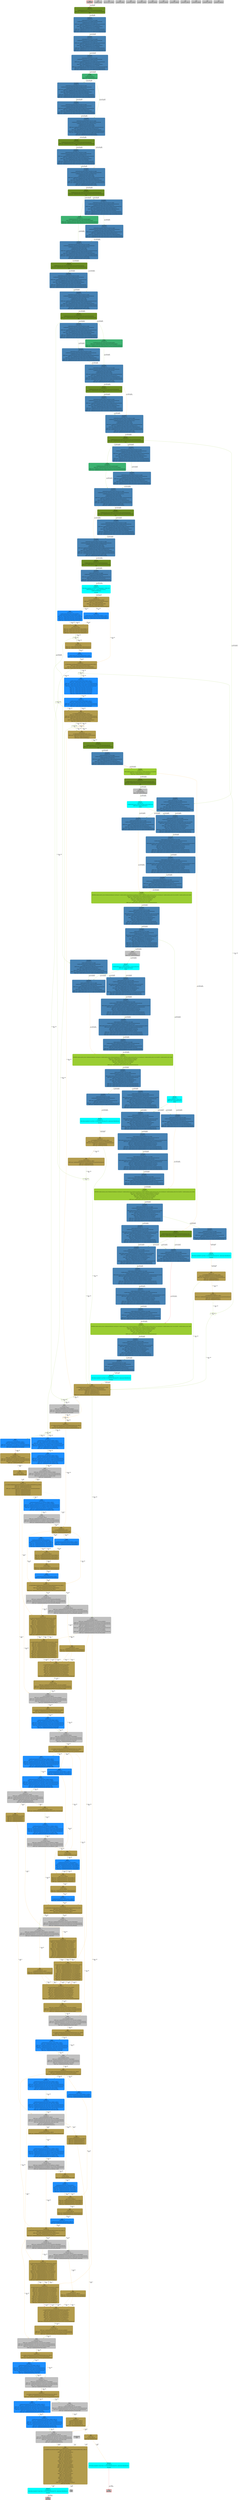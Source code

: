 digraph {
	images [label="images
[1, 3, 640, 640]\nFP32 NCHW" color=red fillcolor=gray fontname=Helvetica penwidth=3 shape=rectangle style=filled tooltip=images]
	"__myln_k_arg__bb1_7.0" [label="[1, 6400, 256]\nInt8" color="#76b900" fontname=Helvetica penwidth=3 shape=rectangle style=dashed tooltip=__myln_k_arg__bb1_7]
	"__myln_k_arg__bb1_7.1" [label="[1, 6400, 256]\nInt8" color="#76b900" fontname=Helvetica penwidth=3 shape=rectangle style=dashed tooltip=__myln_k_arg__bb1_7]
	"__myln_k_arg__bb1_11.0" [label="[1, 8400, 256]\nInt8" color="#76b900" fontname=Helvetica penwidth=3 shape=rectangle style=dashed tooltip=__myln_k_arg__bb1_11]
	"__myln_k_arg__bb1_11.1" [label="[1, 8400, 256]\nInt8" color="#76b900" fontname=Helvetica penwidth=3 shape=rectangle style=dashed tooltip=__myln_k_arg__bb1_11]
	"__myln_k_arg__bb1_10.0" [label="[1, 1600, 256]\nInt8" color="#76b900" fontname=Helvetica penwidth=3 shape=rectangle style=dashed tooltip=__myln_k_arg__bb1_10]
	"__myln_k_arg__bb1_10.1" [label="[1, 1600, 256]\nInt8" color="#76b900" fontname=Helvetica penwidth=3 shape=rectangle style=dashed tooltip=__myln_k_arg__bb1_10]
	"__myln_k_arg__bb1_15.0" [label="[1, 8400, 256]\nInt8" color="#76b900" fontname=Helvetica penwidth=3 shape=rectangle style=dashed tooltip=__myln_k_arg__bb1_15]
	"__myln_k_arg__bb1_15.1" [label="[1, 8400, 256]\nInt8" color="#76b900" fontname=Helvetica penwidth=3 shape=rectangle style=dashed tooltip=__myln_k_arg__bb1_15]
	"__myln_k_arg__bb1_14.0" [label="[1, 8400, 256]\nHalf" color=orange fontname=Helvetica penwidth=3 shape=rectangle style=dashed tooltip=__myln_k_arg__bb1_14]
	"__myln_k_arg__bb1_14.1" [label="[1, 8400, 256]\nHalf" color=orange fontname=Helvetica penwidth=3 shape=rectangle style=dashed tooltip=__myln_k_arg__bb1_14]
	orig_target_sizes [label="orig_target_sizes
[1, 2]\nInt64" color=gray fillcolor=gray fontname=Helvetica penwidth=3 shape=rectangle style=filled tooltip=orig_target_sizes]
	labels [label="labels
[1, 300]\nInt64" color=gray fillcolor=gray fontname=Helvetica penwidth=3 shape=rectangle style=filled tooltip=labels]
	boxes [label="boxes
[1, 300, 4]\nFP32 NCHW" color=red fillcolor=gray fontname=Helvetica penwidth=3 shape=rectangle style=filled tooltip=boxes]
	scores [label="scores
[1, 300]\nFP32 NCHW" color=red fillcolor=gray fontname=Helvetica penwidth=3 shape=rectangle style=filled tooltip=scores]
	"/model/backbone/conv1/conv1_1/conv/input_quantizer/QuantizeLinear" [label=<
            <TABLE BORDER="0" CELLBORDER="1" CELLSPACING="0" CELLPADDING="4" color="transparent">"<TR><TD><b>Reformat</b></TD></TR><TR><TD>0.0055757 ms</TD></TR><TR><TD>/model/backbone/conv1/conv1_1/conv/input_quantizer/QuantizeLinear</TD></TR><TR><TD>[ONNX Layer: /model/backbone/conv1/conv1_1/conv/input_quantizer/QuantizeLinear]</TD></TR><TR><TD>QDQ</TD></TR></TABLE>> color=lightgray fillcolor="#6B8E23" fontname=Helvetica shape=Mrecord style=filled tooltip="LayerType:Reformat\nMetadata:[ONNX Layer: /model/backbone/conv1/conv1_1/conv/input_quantizer/QuantizeLinear]\nName:/model/backbone/conv1/conv1_1/conv/input_quantizer/QuantizeLinear\nOrigin:QDQ\nStreamId:0\nTacticValue:0x0000000000000000\n"]
	"model.backbone.conv1.conv1_1.conv.weight + /model/backbone/conv1/conv1_1/conv/weight_quantizer/QuantizeLinear + /model/backbone/conv1/conv1_1/conv/Conv" [label=<
            <TABLE BORDER="0" CELLBORDER="1" CELLSPACING="0" CELLPADDING="4" color="transparent">"<TR><TD><b>Convolution</b></TD></TR><TR><TD>0.00599129 ms</TD></TR><TR><TD>model.backbone.conv1.conv1_1.conv.weight </TD></TR><TR><TD> /model/backbone/conv1/conv1_1/conv/weight_quantizer/QuantizeLinear </TD></TR><TR><TD> /model/backbone/conv1/conv1_1/conv/Conv</TD></TR><TR><TD>[ONNX Layer: /model/backbone/conv1/conv1_1/conv/weight_quantizer/QuantizeLinear]</TD></TR><TR><TD>[ONNX Layer: /model/backbone/conv1/conv1_1/conv/Conv]</TD></TR><TR><TD>[ONNX Layer: /model/backbone/conv1/conv1_1/norm/BatchNormalization]</TD></TR><TR><TD>[ONNX Layer: /model/backbone/conv1/conv1_1/act/Relu]</TD></TR><TR><TD>[ONNX Layer: /model/backbone/conv1/conv1_2/conv/input_quantizer/QuantizeLinear]</TD></TR><TR><TD>[ONNX Layer: /model/backbone/conv1/conv1_1/conv/input_quantizer/DequantizeLinear]</TD></TR><TR><TD>[ONNX Layer: /model/backbone/conv1/conv1_1/conv/weight_quantizer/DequantizeLinear]</TD></TR></TABLE>> color=lightgray fillcolor="#4682B4" fontname=Helvetica shape=Mrecord style=filled tooltip="Activation:RELU\nBias:{'Type': 'Float', 'Count': 32}\nBiasAsActInputIdx:-1\nConvXAsActInputIdx:-1\nDilation:[1, 1]\nGroups:1\nHasBias:1\nHasDynamicBias:0\nHasDynamicFilter:0\nHasReLU:1\nHasResidual:0\nHasSparseWeights:0\nKernel:[3, 3]\nLayerType:CaskConvolution\nMetadata:[ONNX Layer: /model/backbone/conv1/conv1_1/conv/weight_quantizer/QuantizeLinear]+[ONNX Layer: /model/backbone/conv1/conv1_1/conv/Conv]+[ONNX Layer: /model/backbone/conv1/conv1_1/norm/BatchNormalization]+[ONNX Layer: /model/backbone/conv1/conv1_1/act/Relu]+[ONNX Layer: /model/backbone/conv1/conv1_2/conv/input_quantizer/QuantizeLinear]+[ONNX Layer: /model/backbone/conv1/conv1_1/conv/input_quantizer/DequantizeLinear]+[ONNX Layer: /model/backbone/conv1/conv1_1/conv/weight_quantizer/DequantizeLinear]\nName:model.backbone.conv1.conv1_1.conv.weight + /model/backbone/conv1/conv1_1/conv/weight_quantizer/QuantizeLinear + /model/backbone/conv1/conv1_1/conv/Conv\nOutMaps:32\nPaddingMode:kEXPLICIT_ROUND_DOWN\nPostPadding:[1, 1]\nPrePadding:[1, 1]\nResAsActInputIdx:-1\nStreamId:0\nStride:[2, 2]\nTacticName:sm80_xmma_fprop_first_layer_i8i8_i8i32_f32_nchw_vect_c_4kcrs_vect_c_4_nchw_vect_c_32_tilesize8x16x32x32_stage1_warpsize4x1x1_tensor16x8x16_r3s3_u2v2_aligna4_alignc8\nTacticValue:0x5cc792a989a1d1a6\nWeights:{'Type': 'Int8', 'Count': 864}\n"]
	"model.backbone.conv1.conv1_2.conv.weight + /model/backbone/conv1/conv1_2/conv/weight_quantizer/QuantizeLinear + /model/backbone/conv1/conv1_2/conv/Conv" [label=<
            <TABLE BORDER="0" CELLBORDER="1" CELLSPACING="0" CELLPADDING="4" color="transparent">"<TR><TD><b>Convolution</b></TD></TR><TR><TD>0.0117975 ms</TD></TR><TR><TD>model.backbone.conv1.conv1_2.conv.weight </TD></TR><TR><TD> /model/backbone/conv1/conv1_2/conv/weight_quantizer/QuantizeLinear </TD></TR><TR><TD> /model/backbone/conv1/conv1_2/conv/Conv</TD></TR><TR><TD>[ONNX Layer: /model/backbone/conv1/conv1_2/conv/weight_quantizer/QuantizeLinear]</TD></TR><TR><TD>[ONNX Layer: /model/backbone/conv1/conv1_2/conv/Conv]</TD></TR><TR><TD>[ONNX Layer: /model/backbone/conv1/conv1_2/norm/BatchNormalization]</TD></TR><TR><TD>[ONNX Layer: /model/backbone/conv1/conv1_2/act/Relu]</TD></TR><TR><TD>[ONNX Layer: /model/backbone/conv1/conv1_3/conv/input_quantizer/QuantizeLinear]</TD></TR><TR><TD>[ONNX Layer: /model/backbone/conv1/conv1_2/conv/input_quantizer/DequantizeLinear]</TD></TR><TR><TD>[ONNX Layer: /model/backbone/conv1/conv1_2/conv/weight_quantizer/DequantizeLinear]</TD></TR></TABLE>> color=lightgray fillcolor="#4682B4" fontname=Helvetica shape=Mrecord style=filled tooltip="Activation:RELU\nBias:{'Type': 'Float', 'Count': 32}\nBiasAsActInputIdx:-1\nConvXAsActInputIdx:-1\nDilation:[1, 1]\nGroups:1\nHasBias:1\nHasDynamicBias:0\nHasDynamicFilter:0\nHasReLU:1\nHasResidual:0\nHasSparseWeights:0\nKernel:[3, 3]\nLayerType:CaskConvolution\nMetadata:[ONNX Layer: /model/backbone/conv1/conv1_2/conv/weight_quantizer/QuantizeLinear]+[ONNX Layer: /model/backbone/conv1/conv1_2/conv/Conv]+[ONNX Layer: /model/backbone/conv1/conv1_2/norm/BatchNormalization]+[ONNX Layer: /model/backbone/conv1/conv1_2/act/Relu]+[ONNX Layer: /model/backbone/conv1/conv1_3/conv/input_quantizer/QuantizeLinear]+[ONNX Layer: /model/backbone/conv1/conv1_2/conv/input_quantizer/DequantizeLinear]+[ONNX Layer: /model/backbone/conv1/conv1_2/conv/weight_quantizer/DequantizeLinear]\nName:model.backbone.conv1.conv1_2.conv.weight + /model/backbone/conv1/conv1_2/conv/weight_quantizer/QuantizeLinear + /model/backbone/conv1/conv1_2/conv/Conv\nOutMaps:32\nPaddingMode:kEXPLICIT_ROUND_DOWN\nPostPadding:[1, 1]\nPrePadding:[1, 1]\nResAsActInputIdx:-1\nStreamId:0\nStride:[1, 1]\nTacticName:sm75_xmma_fprop_implicit_gemm_interleaved_i8i8_i8i32_f32_nchw_vect_c_32kcrs_vect_c_32_nchw_vect_c_32_tilesize64x32x64_stage1_warpsize2x1x1_g1_tensor8x8x16_t1r3s3\nTacticValue:0x13463e9bf9ae0d73\nWeights:{'Type': 'Int8', 'Count': 9216}\n"]
	"model.backbone.conv1.conv1_3.conv.weight + /model/backbone/conv1/conv1_3/conv/weight_quantizer/QuantizeLinear + /model/backbone/conv1/conv1_3/conv/Conv" [label=<
            <TABLE BORDER="0" CELLBORDER="1" CELLSPACING="0" CELLPADDING="4" color="transparent">"<TR><TD><b>Convolution</b></TD></TR><TR><TD>0.0124206 ms</TD></TR><TR><TD>model.backbone.conv1.conv1_3.conv.weight </TD></TR><TR><TD> /model/backbone/conv1/conv1_3/conv/weight_quantizer/QuantizeLinear </TD></TR><TR><TD> /model/backbone/conv1/conv1_3/conv/Conv</TD></TR><TR><TD>[ONNX Layer: /model/backbone/conv1/conv1_3/conv/weight_quantizer/QuantizeLinear]</TD></TR><TR><TD>[ONNX Layer: /model/backbone/conv1/conv1_3/conv/Conv]</TD></TR><TR><TD>[ONNX Layer: /model/backbone/conv1/conv1_3/norm/BatchNormalization]</TD></TR><TR><TD>[ONNX Layer: /model/backbone/conv1/conv1_3/act/Relu]</TD></TR><TR><TD>[ONNX Layer: /model/backbone/res_layers.0/blocks.0/branch2a/conv/input_quantizer/QuantizeLinear]</TD></TR><TR><TD>[ONNX Layer: /model/backbone/conv1/conv1_3/conv/input_quantizer/DequantizeLinear]</TD></TR><TR><TD>[ONNX Layer: /model/backbone/conv1/conv1_3/conv/weight_quantizer/DequantizeLinear]</TD></TR></TABLE>> color=lightgray fillcolor="#4682B4" fontname=Helvetica shape=Mrecord style=filled tooltip="Activation:RELU\nBias:{'Type': 'Float', 'Count': 64}\nBiasAsActInputIdx:-1\nConvXAsActInputIdx:-1\nDilation:[1, 1]\nGroups:1\nHasBias:1\nHasDynamicBias:0\nHasDynamicFilter:0\nHasReLU:1\nHasResidual:0\nHasSparseWeights:0\nKernel:[3, 3]\nLayerType:CaskConvolution\nMetadata:[ONNX Layer: /model/backbone/conv1/conv1_3/conv/weight_quantizer/QuantizeLinear]+[ONNX Layer: /model/backbone/conv1/conv1_3/conv/Conv]+[ONNX Layer: /model/backbone/conv1/conv1_3/norm/BatchNormalization]+[ONNX Layer: /model/backbone/conv1/conv1_3/act/Relu]+[ONNX Layer: /model/backbone/res_layers.0/blocks.0/branch2a/conv/input_quantizer/QuantizeLinear]+[ONNX Layer: /model/backbone/conv1/conv1_3/conv/input_quantizer/DequantizeLinear]+[ONNX Layer: /model/backbone/conv1/conv1_3/conv/weight_quantizer/DequantizeLinear]\nName:model.backbone.conv1.conv1_3.conv.weight + /model/backbone/conv1/conv1_3/conv/weight_quantizer/QuantizeLinear + /model/backbone/conv1/conv1_3/conv/Conv\nOutMaps:64\nPaddingMode:kEXPLICIT_ROUND_DOWN\nPostPadding:[1, 1]\nPrePadding:[1, 1]\nResAsActInputIdx:-1\nStreamId:0\nStride:[1, 1]\nTacticName:sm80_xmma_fprop_avdt_dense_int8int8_tilesize64x256x32_tapsperload3_threadspercta128_r3s3_u1v1_scalebias_relu\nTacticValue:0x9dafb2758560cc1d\nWeights:{'Type': 'Int8', 'Count': 18432}\n"]
	"/model/backbone/MaxPool" [label=<
            <TABLE BORDER="0" CELLBORDER="1" CELLSPACING="0" CELLPADDING="4" color="transparent">"<TR><TD><b>Pooling</b></TD></TR><TR><TD>0.00744225 ms</TD></TR><TR><TD>/model/backbone/MaxPool</TD></TR><TR><TD>[ONNX Layer: /model/backbone/MaxPool]</TD></TR></TABLE>> color=lightgray fillcolor="#3CB371" fontname=Helvetica shape=Mrecord style=filled tooltip="AverageCountExcludesPadding:1\nBlendFactor:0\nLayerType:CaskPooling\nMetadata:[ONNX Layer: /model/backbone/MaxPool]\nName:/model/backbone/MaxPool\nPaddingMode:kEXPLICIT_ROUND_DOWN\nPoolingType:MAX\nPostPadding:[1, 1]\nPrePadding:[1, 1]\nStreamId:0\nStride:[2, 2]\nTacticName:sm72_xmma_pooling_IMMA_NCxHW32_generic_kMAX\nTacticValue:0x94215b398b8eb3ba\nWindowSize:[3, 3]\n"]
	"model.backbone.res_layers.0.blocks.0.branch2a.conv.weight + /model/backbone/res_layers.0/blocks.0/branch2a/conv/weight_quantizer/QuantizeLinear + /model/backbone/res_layers.0/blocks.0/branch2a/conv/Conv" [label=<
            <TABLE BORDER="0" CELLBORDER="1" CELLSPACING="0" CELLPADDING="4" color="transparent">"<TR><TD><b>Convolution</b></TD></TR><TR><TD>0.0078594 ms</TD></TR><TR><TD>model.backbone.res_layers.0.blocks.0.branch2a.conv.weight </TD></TR><TR><TD> /model/backbone/res_layers.0/blocks.0/branch2a/conv/weight_quantizer/QuantizeLinear </TD></TR><TR><TD> /model/backbone/res_layers.0/blocks.0/branch2a/conv/Conv</TD></TR><TR><TD>[ONNX Layer: /model/backbone/res_layers.0/blocks.0/branch2a/conv/weight_quantizer/QuantizeLinear]</TD></TR><TR><TD>[ONNX Layer: /model/backbone/res_layers.0/blocks.0/branch2a/conv/Conv]</TD></TR><TR><TD>[ONNX Layer: /model/backbone/res_layers.0/blocks.0/branch2a/norm/BatchNormalization]</TD></TR><TR><TD>[ONNX Layer: /model/backbone/res_layers.0/blocks.0/branch2a/act/Relu]</TD></TR><TR><TD>[ONNX Layer: /model/backbone/res_layers.0/blocks.0/branch2b/conv/input_quantizer/QuantizeLinear]</TD></TR><TR><TD>[ONNX Layer: /model/backbone/res_layers.0/blocks.0/branch2a/conv/input_quantizer/DequantizeLinear]</TD></TR><TR><TD>[ONNX Layer: /model/backbone/res_layers.0/blocks.0/branch2a/conv/weight_quantizer/DequantizeLinear]</TD></TR></TABLE>> color=lightgray fillcolor="#4682B4" fontname=Helvetica shape=Mrecord style=filled tooltip="Activation:RELU\nBias:{'Type': 'Float', 'Count': 64}\nBiasAsActInputIdx:-1\nConvXAsActInputIdx:-1\nDilation:[1, 1]\nGroups:1\nHasBias:1\nHasDynamicBias:0\nHasDynamicFilter:0\nHasReLU:1\nHasResidual:0\nHasSparseWeights:0\nKernel:[3, 3]\nLayerType:CaskConvolution\nMetadata:[ONNX Layer: /model/backbone/res_layers.0/blocks.0/branch2a/conv/weight_quantizer/QuantizeLinear]+[ONNX Layer: /model/backbone/res_layers.0/blocks.0/branch2a/conv/Conv]+[ONNX Layer: /model/backbone/res_layers.0/blocks.0/branch2a/norm/BatchNormalization]+[ONNX Layer: /model/backbone/res_layers.0/blocks.0/branch2a/act/Relu]+[ONNX Layer: /model/backbone/res_layers.0/blocks.0/branch2b/conv/input_quantizer/QuantizeLinear]+[ONNX Layer: /model/backbone/res_layers.0/blocks.0/branch2a/conv/input_quantizer/DequantizeLinear]+[ONNX Layer: /model/backbone/res_layers.0/blocks.0/branch2a/conv/weight_quantizer/DequantizeLinear]\nName:model.backbone.res_layers.0.blocks.0.branch2a.conv.weight + /model/backbone/res_layers.0/blocks.0/branch2a/conv/weight_quantizer/QuantizeLinear + /model/backbone/res_layers.0/blocks.0/branch2a/conv/Conv\nOutMaps:64\nPaddingMode:kEXPLICIT_ROUND_DOWN\nPostPadding:[1, 1]\nPrePadding:[1, 1]\nResAsActInputIdx:-1\nStreamId:0\nStride:[1, 1]\nTacticName:sm80_xmma_fprop_avdt_dense_int8int8_tilesize64x256x32_tapsperload3_threadspercta128_r3s3_u1v1_scalebias_relu\nTacticValue:0x9dafb2758560cc1d\nWeights:{'Type': 'Int8', 'Count': 36864}\n"]
	"model.backbone.res_layers.0.blocks.0.branch2b.conv.weight + /model/backbone/res_layers.0/blocks.0/branch2b/conv/weight_quantizer/QuantizeLinear + /model/backbone/res_layers.0/blocks.0/branch2b/conv/Conv" [label=<
            <TABLE BORDER="0" CELLBORDER="1" CELLSPACING="0" CELLPADDING="4" color="transparent">"<TR><TD><b>Convolution</b></TD></TR><TR><TD>0.0109269 ms</TD></TR><TR><TD>model.backbone.res_layers.0.blocks.0.branch2b.conv.weight </TD></TR><TR><TD> /model/backbone/res_layers.0/blocks.0/branch2b/conv/weight_quantizer/QuantizeLinear </TD></TR><TR><TD> /model/backbone/res_layers.0/blocks.0/branch2b/conv/Conv</TD></TR><TR><TD>[ONNX Layer: /model/backbone/res_layers.0/blocks.0/branch2b/conv/weight_quantizer/QuantizeLinear]</TD></TR><TR><TD>[ONNX Layer: /model/backbone/res_layers.0/blocks.0/branch2b/conv/Conv]</TD></TR><TR><TD>[ONNX Layer: /model/backbone/res_layers.0/blocks.0/branch2b/norm/BatchNormalization]</TD></TR><TR><TD>[ONNX Layer: /model/backbone/res_layers.0/blocks.0/branch2b/conv/input_quantizer/DequantizeLinear]</TD></TR><TR><TD>[ONNX Layer: /model/backbone/res_layers.0/blocks.0/branch2b/conv/weight_quantizer/DequantizeLinear]</TD></TR></TABLE>> color=lightgray fillcolor="#4682B4" fontname=Helvetica shape=Mrecord style=filled tooltip="Activation:NONE\nBias:{'Type': 'Float', 'Count': 64}\nBiasAsActInputIdx:-1\nConvXAsActInputIdx:-1\nDilation:[1, 1]\nGroups:1\nHasBias:1\nHasDynamicBias:0\nHasDynamicFilter:0\nHasReLU:0\nHasResidual:0\nHasSparseWeights:0\nKernel:[3, 3]\nLayerType:CaskConvolution\nMetadata:[ONNX Layer: /model/backbone/res_layers.0/blocks.0/branch2b/conv/weight_quantizer/QuantizeLinear]+[ONNX Layer: /model/backbone/res_layers.0/blocks.0/branch2b/conv/Conv]+[ONNX Layer: /model/backbone/res_layers.0/blocks.0/branch2b/norm/BatchNormalization]+[ONNX Layer: /model/backbone/res_layers.0/blocks.0/branch2b/conv/input_quantizer/DequantizeLinear]+[ONNX Layer: /model/backbone/res_layers.0/blocks.0/branch2b/conv/weight_quantizer/DequantizeLinear]\nName:model.backbone.res_layers.0.blocks.0.branch2b.conv.weight + /model/backbone/res_layers.0/blocks.0/branch2b/conv/weight_quantizer/QuantizeLinear + /model/backbone/res_layers.0/blocks.0/branch2b/conv/Conv\nOutMaps:64\nPaddingMode:kEXPLICIT_ROUND_DOWN\nPostPadding:[1, 1]\nPrePadding:[1, 1]\nResAsActInputIdx:-1\nStreamId:0\nStride:[1, 1]\nTacticName:sm80_xmma_fprop_implicit_gemm_interleaved_i8f16_i8i32_f32_nchw_vect_c_32kcrs_vect_c_32_nchw_vect_c_32_tilesize256x64x64_stage4_warpsize4x1x1_g1_tensor16x8x32_t1r3s3\nTacticValue:0xe2bc5a4963d23ad0\nWeights:{'Type': 'Int8', 'Count': 36864}\n"]
	"model.backbone.res_layers.0.blocks.0.short.conv.weight + /model/backbone/res_layers.0/blocks.0/short/conv/weight_quantizer/QuantizeLinear + /model/backbone/res_layers.0/blocks.0/short/conv/Conv + /model/backbone/res_layers.0/blocks.0/Add + /model/backbone/res_layers.0/blocks.0/act/Relu" [label=<
            <TABLE BORDER="0" CELLBORDER="1" CELLSPACING="0" CELLPADDING="4" color="transparent">"<TR><TD><b>Convolution</b></TD></TR><TR><TD>0.00782121 ms</TD></TR><TR><TD>model.backbone.res_layers.0.blocks.0.short.conv.weight </TD></TR><TR><TD> /model/backbone/res_layers.0/blocks.0/short/conv/weight_quantizer/QuantizeLinear </TD></TR><TR><TD> /model/backbone/res_layers.0/blocks.0/short/conv/Conv </TD></TR><TR><TD> /model/backbone/res_layers.0/blocks.0/Add </TD></TR><TR><TD> /model/backbone/res_layers.0/blocks.0/act/Relu</TD></TR><TR><TD>[ONNX Layer: /model/backbone/res_layers.0/blocks.0/short/conv/weight_quantizer/QuantizeLinear]</TD></TR><TR><TD>[ONNX Layer: /model/backbone/res_layers.0/blocks.0/short/conv/Conv]</TD></TR><TR><TD>[ONNX Layer: /model/backbone/res_layers.0/blocks.0/short/norm/BatchNormalization]</TD></TR><TR><TD>[ONNX Layer: /model/backbone/res_layers.0/blocks.0/branch2a/conv/input_quantizer/DequantizeLinear]</TD></TR><TR><TD>[ONNX Layer: /model/backbone/res_layers.0/blocks.0/short/conv/weight_quantizer/DequantizeLinear]</TD></TR><TR><TD>[ONNX Layer: /model/backbone/res_layers.0/blocks.0/Add]</TD></TR><TR><TD>[ONNX Layer: /model/backbone/res_layers.0/blocks.0/act/Relu]</TD></TR></TABLE>> color=lightgray fillcolor="#4682B4" fontname=Helvetica shape=Mrecord style=filled tooltip="Activation:RELU\nBias:{'Type': 'Float', 'Count': 64}\nBiasAsActInputIdx:-1\nConvXAsActInputIdx:-1\nDilation:[1, 1]\nGroups:1\nHasBias:1\nHasDynamicBias:0\nHasDynamicFilter:0\nHasReLU:1\nHasResidual:1\nHasSparseWeights:0\nKernel:[1, 1]\nLayerType:CaskConvolution\nMetadata:[ONNX Layer: /model/backbone/res_layers.0/blocks.0/short/conv/weight_quantizer/QuantizeLinear]+[ONNX Layer: /model/backbone/res_layers.0/blocks.0/short/conv/Conv]+[ONNX Layer: /model/backbone/res_layers.0/blocks.0/short/norm/BatchNormalization]+[ONNX Layer: /model/backbone/res_layers.0/blocks.0/branch2a/conv/input_quantizer/DequantizeLinear]+[ONNX Layer: /model/backbone/res_layers.0/blocks.0/short/conv/weight_quantizer/DequantizeLinear]+[ONNX Layer: /model/backbone/res_layers.0/blocks.0/Add]+[ONNX Layer: /model/backbone/res_layers.0/blocks.0/act/Relu]\nName:model.backbone.res_layers.0.blocks.0.short.conv.weight + /model/backbone/res_layers.0/blocks.0/short/conv/weight_quantizer/QuantizeLinear + /model/backbone/res_layers.0/blocks.0/short/conv/Conv + /model/backbone/res_layers.0/blocks.0/Add + /model/backbone/res_layers.0/blocks.0/act/Relu\nOutMaps:64\nPaddingMode:kEXPLICIT_ROUND_DOWN\nPostPadding:[0, 0]\nPrePadding:[0, 0]\nResAsActInputIdx:-1\nStreamId:0\nStride:[1, 1]\nTacticName:sm80_xmma_fprop_implicit_gemm_interleaved_i8f16_i8i32_f32_nchw_vect_c_32kcrs_vect_c_32_nchw_vect_c_32_tilesize256x64x64_stage4_warpsize4x1x1_g1_tensor16x8x32_simple_t1r1s1\nTacticValue:0x1cfa820c55616892\nWeights:{'Type': 'Int8', 'Count': 4096}\n"]
	"/model/backbone/res_layers.0/blocks.1/branch2a/conv/input_quantizer/QuantizeLinear" [label=<
            <TABLE BORDER="0" CELLBORDER="1" CELLSPACING="0" CELLPADDING="4" color="transparent">"<TR><TD><b>Reformat</b></TD></TR><TR><TD>0.00572185 ms</TD></TR><TR><TD>/model/backbone/res_layers.0/blocks.1/branch2a/conv/input_quantizer/QuantizeLinear</TD></TR><TR><TD>[ONNX Layer: /model/backbone/res_layers.0/blocks.1/branch2a/conv/input_quantizer/QuantizeLinear]</TD></TR><TR><TD>QDQ</TD></TR></TABLE>> color=lightgray fillcolor="#6B8E23" fontname=Helvetica shape=Mrecord style=filled tooltip="LayerType:Reformat\nMetadata:[ONNX Layer: /model/backbone/res_layers.0/blocks.1/branch2a/conv/input_quantizer/QuantizeLinear]\nName:/model/backbone/res_layers.0/blocks.1/branch2a/conv/input_quantizer/QuantizeLinear\nOrigin:QDQ\nStreamId:0\nTacticValue:0x00000000000003ea\n"]
	"model.backbone.res_layers.0.blocks.1.branch2a.conv.weight + /model/backbone/res_layers.0/blocks.1/branch2a/conv/weight_quantizer/QuantizeLinear + /model/backbone/res_layers.0/blocks.1/branch2a/conv/Conv" [label=<
            <TABLE BORDER="0" CELLBORDER="1" CELLSPACING="0" CELLPADDING="4" color="transparent">"<TR><TD><b>Convolution</b></TD></TR><TR><TD>0.00790957 ms</TD></TR><TR><TD>model.backbone.res_layers.0.blocks.1.branch2a.conv.weight </TD></TR><TR><TD> /model/backbone/res_layers.0/blocks.1/branch2a/conv/weight_quantizer/QuantizeLinear </TD></TR><TR><TD> /model/backbone/res_layers.0/blocks.1/branch2a/conv/Conv</TD></TR><TR><TD>[ONNX Layer: /model/backbone/res_layers.0/blocks.1/branch2a/conv/weight_quantizer/QuantizeLinear]</TD></TR><TR><TD>[ONNX Layer: /model/backbone/res_layers.0/blocks.1/branch2a/conv/Conv]</TD></TR><TR><TD>[ONNX Layer: /model/backbone/res_layers.0/blocks.1/branch2a/norm/BatchNormalization]</TD></TR><TR><TD>[ONNX Layer: /model/backbone/res_layers.0/blocks.1/branch2a/act/Relu]</TD></TR><TR><TD>[ONNX Layer: /model/backbone/res_layers.0/blocks.1/branch2b/conv/input_quantizer/QuantizeLinear]</TD></TR><TR><TD>[ONNX Layer: /model/backbone/res_layers.0/blocks.1/branch2a/conv/input_quantizer/DequantizeLinear]</TD></TR><TR><TD>[ONNX Layer: /model/backbone/res_layers.0/blocks.1/branch2a/conv/weight_quantizer/DequantizeLinear]</TD></TR></TABLE>> color=lightgray fillcolor="#4682B4" fontname=Helvetica shape=Mrecord style=filled tooltip="Activation:RELU\nBias:{'Type': 'Float', 'Count': 64}\nBiasAsActInputIdx:-1\nConvXAsActInputIdx:-1\nDilation:[1, 1]\nGroups:1\nHasBias:1\nHasDynamicBias:0\nHasDynamicFilter:0\nHasReLU:1\nHasResidual:0\nHasSparseWeights:0\nKernel:[3, 3]\nLayerType:CaskConvolution\nMetadata:[ONNX Layer: /model/backbone/res_layers.0/blocks.1/branch2a/conv/weight_quantizer/QuantizeLinear]+[ONNX Layer: /model/backbone/res_layers.0/blocks.1/branch2a/conv/Conv]+[ONNX Layer: /model/backbone/res_layers.0/blocks.1/branch2a/norm/BatchNormalization]+[ONNX Layer: /model/backbone/res_layers.0/blocks.1/branch2a/act/Relu]+[ONNX Layer: /model/backbone/res_layers.0/blocks.1/branch2b/conv/input_quantizer/QuantizeLinear]+[ONNX Layer: /model/backbone/res_layers.0/blocks.1/branch2a/conv/input_quantizer/DequantizeLinear]+[ONNX Layer: /model/backbone/res_layers.0/blocks.1/branch2a/conv/weight_quantizer/DequantizeLinear]\nName:model.backbone.res_layers.0.blocks.1.branch2a.conv.weight + /model/backbone/res_layers.0/blocks.1/branch2a/conv/weight_quantizer/QuantizeLinear + /model/backbone/res_layers.0/blocks.1/branch2a/conv/Conv\nOutMaps:64\nPaddingMode:kEXPLICIT_ROUND_DOWN\nPostPadding:[1, 1]\nPrePadding:[1, 1]\nResAsActInputIdx:-1\nStreamId:0\nStride:[1, 1]\nTacticName:sm80_xmma_fprop_avdt_dense_int8int8_tilesize64x256x32_tapsperload3_threadspercta128_r3s3_u1v1_scalebias_relu\nTacticValue:0x9dafb2758560cc1d\nWeights:{'Type': 'Int8', 'Count': 36864}\n"]
	"model.backbone.res_layers.0.blocks.1.branch2b.conv.weight + /model/backbone/res_layers.0/blocks.1/branch2b/conv/weight_quantizer/QuantizeLinear + /model/backbone/res_layers.0/blocks.1/branch2b/conv/Conv + /model/backbone/res_layers.0/blocks.1/Add + /model/backbone/res_layers.0/blocks.1/act/Relu" [label=<
            <TABLE BORDER="0" CELLBORDER="1" CELLSPACING="0" CELLPADDING="4" color="transparent">"<TR><TD><b>Convolution</b></TD></TR><TR><TD>0.0111848 ms</TD></TR><TR><TD>model.backbone.res_layers.0.blocks.1.branch2b.conv.weight </TD></TR><TR><TD> /model/backbone/res_layers.0/blocks.1/branch2b/conv/weight_quantizer/QuantizeLinear </TD></TR><TR><TD> /model/backbone/res_layers.0/blocks.1/branch2b/conv/Conv </TD></TR><TR><TD> /model/backbone/res_layers.0/blocks.1/Add </TD></TR><TR><TD> /model/backbone/res_layers.0/blocks.1/act/Relu</TD></TR><TR><TD>[ONNX Layer: /model/backbone/res_layers.0/blocks.1/branch2b/conv/weight_quantizer/QuantizeLinear]</TD></TR><TR><TD>[ONNX Layer: /model/backbone/res_layers.0/blocks.1/branch2b/conv/Conv]</TD></TR><TR><TD>[ONNX Layer: /model/backbone/res_layers.0/blocks.1/branch2b/norm/BatchNormalization]</TD></TR><TR><TD>[ONNX Layer: /model/backbone/res_layers.0/blocks.1/branch2b/conv/input_quantizer/DequantizeLinear]</TD></TR><TR><TD>[ONNX Layer: /model/backbone/res_layers.0/blocks.1/branch2b/conv/weight_quantizer/DequantizeLinear]</TD></TR><TR><TD>[ONNX Layer: /model/backbone/res_layers.0/blocks.1/Add]</TD></TR><TR><TD>[ONNX Layer: /model/backbone/res_layers.0/blocks.1/act/Relu]</TD></TR></TABLE>> color=lightgray fillcolor="#4682B4" fontname=Helvetica shape=Mrecord style=filled tooltip="Activation:RELU\nBias:{'Type': 'Float', 'Count': 64}\nBiasAsActInputIdx:-1\nConvXAsActInputIdx:-1\nDilation:[1, 1]\nGroups:1\nHasBias:1\nHasDynamicBias:0\nHasDynamicFilter:0\nHasReLU:1\nHasResidual:1\nHasSparseWeights:0\nKernel:[3, 3]\nLayerType:CaskConvolution\nMetadata:[ONNX Layer: /model/backbone/res_layers.0/blocks.1/branch2b/conv/weight_quantizer/QuantizeLinear]+[ONNX Layer: /model/backbone/res_layers.0/blocks.1/branch2b/conv/Conv]+[ONNX Layer: /model/backbone/res_layers.0/blocks.1/branch2b/norm/BatchNormalization]+[ONNX Layer: /model/backbone/res_layers.0/blocks.1/branch2b/conv/input_quantizer/DequantizeLinear]+[ONNX Layer: /model/backbone/res_layers.0/blocks.1/branch2b/conv/weight_quantizer/DequantizeLinear]+[ONNX Layer: /model/backbone/res_layers.0/blocks.1/Add]+[ONNX Layer: /model/backbone/res_layers.0/blocks.1/act/Relu]\nName:model.backbone.res_layers.0.blocks.1.branch2b.conv.weight + /model/backbone/res_layers.0/blocks.1/branch2b/conv/weight_quantizer/QuantizeLinear + /model/backbone/res_layers.0/blocks.1/branch2b/conv/Conv + /model/backbone/res_layers.0/blocks.1/Add + /model/backbone/res_layers.0/blocks.1/act/Relu\nOutMaps:64\nPaddingMode:kEXPLICIT_ROUND_DOWN\nPostPadding:[1, 1]\nPrePadding:[1, 1]\nResAsActInputIdx:-1\nStreamId:0\nStride:[1, 1]\nTacticName:sm80_xmma_fprop_implicit_gemm_interleaved_i8f16_i8i32_f32_nchw_vect_c_32kcrs_vect_c_32_nchw_vect_c_32_tilesize256x64x64_stage4_warpsize4x1x1_g1_tensor16x8x32_t1r3s3\nTacticValue:0xe2bc5a4963d23ad0\nWeights:{'Type': 'Int8', 'Count': 36864}\n"]
	"/model/backbone/res_layers.1/blocks.0/branch2a/conv/input_quantizer/QuantizeLinear" [label=<
            <TABLE BORDER="0" CELLBORDER="1" CELLSPACING="0" CELLPADDING="4" color="transparent">"<TR><TD><b>Reformat</b></TD></TR><TR><TD>0.00578659 ms</TD></TR><TR><TD>/model/backbone/res_layers.1/blocks.0/branch2a/conv/input_quantizer/QuantizeLinear</TD></TR><TR><TD>[ONNX Layer: /model/backbone/res_layers.1/blocks.0/branch2a/conv/input_quantizer/QuantizeLinear]</TD></TR><TR><TD>QDQ</TD></TR></TABLE>> color=lightgray fillcolor="#6B8E23" fontname=Helvetica shape=Mrecord style=filled tooltip="LayerType:Reformat\nMetadata:[ONNX Layer: /model/backbone/res_layers.1/blocks.0/branch2a/conv/input_quantizer/QuantizeLinear]\nName:/model/backbone/res_layers.1/blocks.0/branch2a/conv/input_quantizer/QuantizeLinear\nOrigin:QDQ\nStreamId:0\nTacticValue:0x00000000000003ea\n"]
	"/model/backbone/res_layers.1/blocks.0/short/pool/AveragePool" [label=<
            <TABLE BORDER="0" CELLBORDER="1" CELLSPACING="0" CELLPADDING="4" color="transparent">"<TR><TD><b>Pooling</b></TD></TR><TR><TD>0.00409532 ms</TD></TR><TR><TD>/model/backbone/res_layers.1/blocks.0/short/pool/AveragePool</TD></TR><TR><TD>[ONNX Layer: /model/backbone/res_layers.1/blocks.0/short/pool/AveragePool]</TD></TR><TR><TD>[ONNX Layer: /model/backbone/res_layers.1/blocks.0/branch2a/conv/input_quantizer/DequantizeLinear]</TD></TR><TR><TD>[ONNX Layer: /model/backbone/res_layers.1/blocks.0/short/conv/conv/input_quantizer/QuantizeLinear]</TD></TR></TABLE>> color=lightgray fillcolor="#3CB371" fontname=Helvetica shape=Mrecord style=filled tooltip="AverageCountExcludesPadding:0\nBlendFactor:0\nLayerType:CaskPooling\nMetadata:[ONNX Layer: /model/backbone/res_layers.1/blocks.0/short/pool/AveragePool]+[ONNX Layer: /model/backbone/res_layers.1/blocks.0/branch2a/conv/input_quantizer/DequantizeLinear]+[ONNX Layer: /model/backbone/res_layers.1/blocks.0/short/conv/conv/input_quantizer/QuantizeLinear]\nName:/model/backbone/res_layers.1/blocks.0/short/pool/AveragePool\nPaddingMode:kEXPLICIT_ROUND_UP\nPoolingType:AVERAGE\nPostPadding:[0, 0]\nPrePadding:[0, 0]\nStreamId:0\nStride:[2, 2]\nTacticName:sm72_xmma_pooling_IMMA_NCxHW32_generic_kAVERAGE\nTacticValue:0xd9375d43b61ffbcb\nWindowSize:[2, 2]\n"]
	"model.backbone.res_layers.1.blocks.0.branch2a.conv.weight + /model/backbone/res_layers.1/blocks.0/branch2a/conv/weight_quantizer/QuantizeLinear + /model/backbone/res_layers.1/blocks.0/branch2a/conv/Conv" [label=<
            <TABLE BORDER="0" CELLBORDER="1" CELLSPACING="0" CELLPADDING="4" color="transparent">"<TR><TD><b>Convolution</b></TD></TR><TR><TD>0.00748056 ms</TD></TR><TR><TD>model.backbone.res_layers.1.blocks.0.branch2a.conv.weight </TD></TR><TR><TD> /model/backbone/res_layers.1/blocks.0/branch2a/conv/weight_quantizer/QuantizeLinear </TD></TR><TR><TD> /model/backbone/res_layers.1/blocks.0/branch2a/conv/Conv</TD></TR><TR><TD>[ONNX Layer: /model/backbone/res_layers.1/blocks.0/branch2a/conv/weight_quantizer/QuantizeLinear]</TD></TR><TR><TD>[ONNX Layer: /model/backbone/res_layers.1/blocks.0/branch2a/conv/Conv]</TD></TR><TR><TD>[ONNX Layer: /model/backbone/res_layers.1/blocks.0/branch2a/norm/BatchNormalization]</TD></TR><TR><TD>[ONNX Layer: /model/backbone/res_layers.1/blocks.0/branch2a/act/Relu]</TD></TR><TR><TD>[ONNX Layer: /model/backbone/res_layers.1/blocks.0/branch2b/conv/input_quantizer/QuantizeLinear]</TD></TR><TR><TD>[ONNX Layer: /model/backbone/res_layers.1/blocks.0/branch2a/conv/input_quantizer/DequantizeLinear]</TD></TR><TR><TD>[ONNX Layer: /model/backbone/res_layers.1/blocks.0/branch2a/conv/weight_quantizer/DequantizeLinear]</TD></TR></TABLE>> color=lightgray fillcolor="#4682B4" fontname=Helvetica shape=Mrecord style=filled tooltip="Activation:RELU\nBias:{'Type': 'Float', 'Count': 128}\nBiasAsActInputIdx:-1\nConvXAsActInputIdx:-1\nDilation:[1, 1]\nGroups:1\nHasBias:1\nHasDynamicBias:0\nHasDynamicFilter:0\nHasReLU:1\nHasResidual:0\nHasSparseWeights:0\nKernel:[3, 3]\nLayerType:CaskConvolution\nMetadata:[ONNX Layer: /model/backbone/res_layers.1/blocks.0/branch2a/conv/weight_quantizer/QuantizeLinear]+[ONNX Layer: /model/backbone/res_layers.1/blocks.0/branch2a/conv/Conv]+[ONNX Layer: /model/backbone/res_layers.1/blocks.0/branch2a/norm/BatchNormalization]+[ONNX Layer: /model/backbone/res_layers.1/blocks.0/branch2a/act/Relu]+[ONNX Layer: /model/backbone/res_layers.1/blocks.0/branch2b/conv/input_quantizer/QuantizeLinear]+[ONNX Layer: /model/backbone/res_layers.1/blocks.0/branch2a/conv/input_quantizer/DequantizeLinear]+[ONNX Layer: /model/backbone/res_layers.1/blocks.0/branch2a/conv/weight_quantizer/DequantizeLinear]\nName:model.backbone.res_layers.1.blocks.0.branch2a.conv.weight + /model/backbone/res_layers.1/blocks.0/branch2a/conv/weight_quantizer/QuantizeLinear + /model/backbone/res_layers.1/blocks.0/branch2a/conv/Conv\nOutMaps:128\nPaddingMode:kEXPLICIT_ROUND_DOWN\nPostPadding:[1, 1]\nPrePadding:[1, 1]\nResAsActInputIdx:-1\nStreamId:0\nStride:[2, 2]\nTacticName:sm80_xmma_fprop_implicit_gemm_interleaved_i8i8_i8i32_f32_nchw_vect_c_32kcrs_vect_c_32_nchw_vect_c_32_tilesize128x64x64_stage6_warpsize2x2x1_g1_tensor16x8x32_t1r3s3\nTacticValue:0x705baf38e41eee0b\nWeights:{'Type': 'Int8', 'Count': 73728}\n"]
	"model.backbone.res_layers.1.blocks.0.branch2b.conv.weight + /model/backbone/res_layers.1/blocks.0/branch2b/conv/weight_quantizer/QuantizeLinear + /model/backbone/res_layers.1/blocks.0/branch2b/conv/Conv" [label=<
            <TABLE BORDER="0" CELLBORDER="1" CELLSPACING="0" CELLPADDING="4" color="transparent">"<TR><TD><b>Convolution</b></TD></TR><TR><TD>0.00941549 ms</TD></TR><TR><TD>model.backbone.res_layers.1.blocks.0.branch2b.conv.weight </TD></TR><TR><TD> /model/backbone/res_layers.1/blocks.0/branch2b/conv/weight_quantizer/QuantizeLinear </TD></TR><TR><TD> /model/backbone/res_layers.1/blocks.0/branch2b/conv/Conv</TD></TR><TR><TD>[ONNX Layer: /model/backbone/res_layers.1/blocks.0/branch2b/conv/weight_quantizer/QuantizeLinear]</TD></TR><TR><TD>[ONNX Layer: /model/backbone/res_layers.1/blocks.0/branch2b/conv/Conv]</TD></TR><TR><TD>[ONNX Layer: /model/backbone/res_layers.1/blocks.0/branch2b/norm/BatchNormalization]</TD></TR><TR><TD>[ONNX Layer: /model/backbone/res_layers.1/blocks.0/branch2b/conv/input_quantizer/DequantizeLinear]</TD></TR><TR><TD>[ONNX Layer: /model/backbone/res_layers.1/blocks.0/branch2b/conv/weight_quantizer/DequantizeLinear]</TD></TR></TABLE>> color=lightgray fillcolor="#4682B4" fontname=Helvetica shape=Mrecord style=filled tooltip="Activation:NONE\nBias:{'Type': 'Float', 'Count': 128}\nBiasAsActInputIdx:-1\nConvXAsActInputIdx:-1\nDilation:[1, 1]\nGroups:1\nHasBias:1\nHasDynamicBias:0\nHasDynamicFilter:0\nHasReLU:0\nHasResidual:0\nHasSparseWeights:0\nKernel:[3, 3]\nLayerType:CaskConvolution\nMetadata:[ONNX Layer: /model/backbone/res_layers.1/blocks.0/branch2b/conv/weight_quantizer/QuantizeLinear]+[ONNX Layer: /model/backbone/res_layers.1/blocks.0/branch2b/conv/Conv]+[ONNX Layer: /model/backbone/res_layers.1/blocks.0/branch2b/norm/BatchNormalization]+[ONNX Layer: /model/backbone/res_layers.1/blocks.0/branch2b/conv/input_quantizer/DequantizeLinear]+[ONNX Layer: /model/backbone/res_layers.1/blocks.0/branch2b/conv/weight_quantizer/DequantizeLinear]\nName:model.backbone.res_layers.1.blocks.0.branch2b.conv.weight + /model/backbone/res_layers.1/blocks.0/branch2b/conv/weight_quantizer/QuantizeLinear + /model/backbone/res_layers.1/blocks.0/branch2b/conv/Conv\nOutMaps:128\nPaddingMode:kEXPLICIT_ROUND_DOWN\nPostPadding:[1, 1]\nPrePadding:[1, 1]\nResAsActInputIdx:-1\nStreamId:0\nStride:[1, 1]\nTacticName:sm80_xmma_fprop_implicit_gemm_interleaved_i8f16_i8i32_f32_nchw_vect_c_32kcrs_vect_c_32_nchw_vect_c_32_tilesize128x64x64_stage6_warpsize2x2x1_g1_tensor16x8x32_t1r3s3\nTacticValue:0x4133eb8759ee0d6d\nWeights:{'Type': 'Int8', 'Count': 147456}\n"]
	"model.backbone.res_layers.1.blocks.0.short.conv.conv.weight + /model/backbone/res_layers.1/blocks.0/short/conv/conv/weight_quantizer/QuantizeLinear + /model/backbone/res_layers.1/blocks.0/short/conv/conv/Conv + /model/backbone/res_layers.1/blocks.0/Add + /model/backbone/res_layers.1/blocks.0/act/Relu" [label=<
            <TABLE BORDER="0" CELLBORDER="1" CELLSPACING="0" CELLPADDING="4" color="transparent">"<TR><TD><b>Convolution</b></TD></TR><TR><TD>0.00560833 ms</TD></TR><TR><TD>model.backbone.res_layers.1.blocks.0.short.conv.conv.weight </TD></TR><TR><TD> /model/backbone/res_layers.1/blocks.0/short/conv/conv/weight_quantizer/QuantizeLinear </TD></TR><TR><TD> /model/backbone/res_layers.1/blocks.0/short/conv/conv/Conv </TD></TR><TR><TD> /model/backbone/res_layers.1/blocks.0/Add </TD></TR><TR><TD> /model/backbone/res_layers.1/blocks.0/act/Relu</TD></TR><TR><TD>[ONNX Layer: /model/backbone/res_layers.1/blocks.0/short/conv/conv/weight_quantizer/QuantizeLinear]</TD></TR><TR><TD>[ONNX Layer: /model/backbone/res_layers.1/blocks.0/short/conv/conv/Conv]</TD></TR><TR><TD>[ONNX Layer: /model/backbone/res_layers.1/blocks.0/short/conv/norm/BatchNormalization]</TD></TR><TR><TD>[ONNX Layer: /model/backbone/res_layers.1/blocks.0/short/conv/conv/input_quantizer/DequantizeLinear]</TD></TR><TR><TD>[ONNX Layer: /model/backbone/res_layers.1/blocks.0/short/conv/conv/weight_quantizer/DequantizeLinear]</TD></TR><TR><TD>[ONNX Layer: /model/backbone/res_layers.1/blocks.0/Add]</TD></TR><TR><TD>[ONNX Layer: /model/backbone/res_layers.1/blocks.0/act/Relu]</TD></TR></TABLE>> color=lightgray fillcolor="#4682B4" fontname=Helvetica shape=Mrecord style=filled tooltip="Activation:RELU\nBias:{'Type': 'Float', 'Count': 128}\nBiasAsActInputIdx:-1\nConvXAsActInputIdx:-1\nDilation:[1, 1]\nGroups:1\nHasBias:1\nHasDynamicBias:0\nHasDynamicFilter:0\nHasReLU:1\nHasResidual:1\nHasSparseWeights:0\nKernel:[1, 1]\nLayerType:CaskConvolution\nMetadata:[ONNX Layer: /model/backbone/res_layers.1/blocks.0/short/conv/conv/weight_quantizer/QuantizeLinear]+[ONNX Layer: /model/backbone/res_layers.1/blocks.0/short/conv/conv/Conv]+[ONNX Layer: /model/backbone/res_layers.1/blocks.0/short/conv/norm/BatchNormalization]+[ONNX Layer: /model/backbone/res_layers.1/blocks.0/short/conv/conv/input_quantizer/DequantizeLinear]+[ONNX Layer: /model/backbone/res_layers.1/blocks.0/short/conv/conv/weight_quantizer/DequantizeLinear]+[ONNX Layer: /model/backbone/res_layers.1/blocks.0/Add]+[ONNX Layer: /model/backbone/res_layers.1/blocks.0/act/Relu]\nName:model.backbone.res_layers.1.blocks.0.short.conv.conv.weight + /model/backbone/res_layers.1/blocks.0/short/conv/conv/weight_quantizer/QuantizeLinear + /model/backbone/res_layers.1/blocks.0/short/conv/conv/Conv + /model/backbone/res_layers.1/blocks.0/Add + /model/backbone/res_layers.1/blocks.0/act/Relu\nOutMaps:128\nPaddingMode:kEXPLICIT_ROUND_DOWN\nPostPadding:[0, 0]\nPrePadding:[0, 0]\nResAsActInputIdx:-1\nStreamId:0\nStride:[1, 1]\nTacticName:sm80_xmma_fprop_implicit_gemm_interleaved_i8f16_i8i32_f32_nchw_vect_c_32kcrs_vect_c_32_nchw_vect_c_32_tilesize64x64x64_stage6_warpsize2x2x1_g1_tensor16x8x32_simple_t1r1s1\nTacticValue:0x8e1dd2962c589dd4\nWeights:{'Type': 'Int8', 'Count': 8192}\n"]
	"/model/backbone/res_layers.1/blocks.1/branch2a/conv/input_quantizer/QuantizeLinear" [label=<
            <TABLE BORDER="0" CELLBORDER="1" CELLSPACING="0" CELLPADDING="4" color="transparent">"<TR><TD><b>Reformat</b></TD></TR><TR><TD>0.00498876 ms</TD></TR><TR><TD>/model/backbone/res_layers.1/blocks.1/branch2a/conv/input_quantizer/QuantizeLinear</TD></TR><TR><TD>[ONNX Layer: /model/backbone/res_layers.1/blocks.1/branch2a/conv/input_quantizer/QuantizeLinear]</TD></TR><TR><TD>QDQ</TD></TR></TABLE>> color=lightgray fillcolor="#6B8E23" fontname=Helvetica shape=Mrecord style=filled tooltip="LayerType:Reformat\nMetadata:[ONNX Layer: /model/backbone/res_layers.1/blocks.1/branch2a/conv/input_quantizer/QuantizeLinear]\nName:/model/backbone/res_layers.1/blocks.1/branch2a/conv/input_quantizer/QuantizeLinear\nOrigin:QDQ\nStreamId:0\nTacticValue:0x00000000000003ea\n"]
	"model.backbone.res_layers.1.blocks.1.branch2a.conv.weight + /model/backbone/res_layers.1/blocks.1/branch2a/conv/weight_quantizer/QuantizeLinear + /model/backbone/res_layers.1/blocks.1/branch2a/conv/Conv" [label=<
            <TABLE BORDER="0" CELLBORDER="1" CELLSPACING="0" CELLPADDING="4" color="transparent">"<TR><TD><b>Convolution</b></TD></TR><TR><TD>0.00801198 ms</TD></TR><TR><TD>model.backbone.res_layers.1.blocks.1.branch2a.conv.weight </TD></TR><TR><TD> /model/backbone/res_layers.1/blocks.1/branch2a/conv/weight_quantizer/QuantizeLinear </TD></TR><TR><TD> /model/backbone/res_layers.1/blocks.1/branch2a/conv/Conv</TD></TR><TR><TD>[ONNX Layer: /model/backbone/res_layers.1/blocks.1/branch2a/conv/weight_quantizer/QuantizeLinear]</TD></TR><TR><TD>[ONNX Layer: /model/backbone/res_layers.1/blocks.1/branch2a/conv/Conv]</TD></TR><TR><TD>[ONNX Layer: /model/backbone/res_layers.1/blocks.1/branch2a/norm/BatchNormalization]</TD></TR><TR><TD>[ONNX Layer: /model/backbone/res_layers.1/blocks.1/branch2a/act/Relu]</TD></TR><TR><TD>[ONNX Layer: /model/backbone/res_layers.1/blocks.1/branch2b/conv/input_quantizer/QuantizeLinear]</TD></TR><TR><TD>[ONNX Layer: /model/backbone/res_layers.1/blocks.1/branch2a/conv/input_quantizer/DequantizeLinear]</TD></TR><TR><TD>[ONNX Layer: /model/backbone/res_layers.1/blocks.1/branch2a/conv/weight_quantizer/DequantizeLinear]</TD></TR></TABLE>> color=lightgray fillcolor="#4682B4" fontname=Helvetica shape=Mrecord style=filled tooltip="Activation:RELU\nBias:{'Type': 'Float', 'Count': 128}\nBiasAsActInputIdx:-1\nConvXAsActInputIdx:-1\nDilation:[1, 1]\nGroups:1\nHasBias:1\nHasDynamicBias:0\nHasDynamicFilter:0\nHasReLU:1\nHasResidual:0\nHasSparseWeights:0\nKernel:[3, 3]\nLayerType:CaskConvolution\nMetadata:[ONNX Layer: /model/backbone/res_layers.1/blocks.1/branch2a/conv/weight_quantizer/QuantizeLinear]+[ONNX Layer: /model/backbone/res_layers.1/blocks.1/branch2a/conv/Conv]+[ONNX Layer: /model/backbone/res_layers.1/blocks.1/branch2a/norm/BatchNormalization]+[ONNX Layer: /model/backbone/res_layers.1/blocks.1/branch2a/act/Relu]+[ONNX Layer: /model/backbone/res_layers.1/blocks.1/branch2b/conv/input_quantizer/QuantizeLinear]+[ONNX Layer: /model/backbone/res_layers.1/blocks.1/branch2a/conv/input_quantizer/DequantizeLinear]+[ONNX Layer: /model/backbone/res_layers.1/blocks.1/branch2a/conv/weight_quantizer/DequantizeLinear]\nName:model.backbone.res_layers.1.blocks.1.branch2a.conv.weight + /model/backbone/res_layers.1/blocks.1/branch2a/conv/weight_quantizer/QuantizeLinear + /model/backbone/res_layers.1/blocks.1/branch2a/conv/Conv\nOutMaps:128\nPaddingMode:kEXPLICIT_ROUND_DOWN\nPostPadding:[1, 1]\nPrePadding:[1, 1]\nResAsActInputIdx:-1\nStreamId:0\nStride:[1, 1]\nTacticName:sm80_xmma_fprop_avdt_dense_int8int8_tilesize64x128x32_tapsperload3_threadspercta128_r3s3_u1v1_scalebias_relu\nTacticValue:0x214f03e23f252333\nWeights:{'Type': 'Int8', 'Count': 147456}\n"]
	"model.backbone.res_layers.1.blocks.1.branch2b.conv.weight + /model/backbone/res_layers.1/blocks.1/branch2b/conv/weight_quantizer/QuantizeLinear + /model/backbone/res_layers.1/blocks.1/branch2b/conv/Conv + /model/backbone/res_layers.1/blocks.1/Add + /model/backbone/res_layers.1/blocks.1/act/Relu" [label=<
            <TABLE BORDER="0" CELLBORDER="1" CELLSPACING="0" CELLPADDING="4" color="transparent">"<TR><TD><b>Convolution</b></TD></TR><TR><TD>0.00993854 ms</TD></TR><TR><TD>model.backbone.res_layers.1.blocks.1.branch2b.conv.weight </TD></TR><TR><TD> /model/backbone/res_layers.1/blocks.1/branch2b/conv/weight_quantizer/QuantizeLinear </TD></TR><TR><TD> /model/backbone/res_layers.1/blocks.1/branch2b/conv/Conv </TD></TR><TR><TD> /model/backbone/res_layers.1/blocks.1/Add </TD></TR><TR><TD> /model/backbone/res_layers.1/blocks.1/act/Relu</TD></TR><TR><TD>[ONNX Layer: /model/backbone/res_layers.1/blocks.1/branch2b/conv/weight_quantizer/QuantizeLinear]</TD></TR><TR><TD>[ONNX Layer: /model/backbone/res_layers.1/blocks.1/branch2b/conv/Conv]</TD></TR><TR><TD>[ONNX Layer: /model/backbone/res_layers.1/blocks.1/branch2b/norm/BatchNormalization]</TD></TR><TR><TD>[ONNX Layer: /model/backbone/res_layers.1/blocks.1/branch2b/conv/input_quantizer/DequantizeLinear]</TD></TR><TR><TD>[ONNX Layer: /model/backbone/res_layers.1/blocks.1/branch2b/conv/weight_quantizer/DequantizeLinear]</TD></TR><TR><TD>[ONNX Layer: /model/backbone/res_layers.1/blocks.1/Add]</TD></TR><TR><TD>[ONNX Layer: /model/backbone/res_layers.1/blocks.1/act/Relu]</TD></TR></TABLE>> color=lightgray fillcolor="#4682B4" fontname=Helvetica shape=Mrecord style=filled tooltip="Activation:RELU\nBias:{'Type': 'Float', 'Count': 128}\nBiasAsActInputIdx:-1\nConvXAsActInputIdx:-1\nDilation:[1, 1]\nGroups:1\nHasBias:1\nHasDynamicBias:0\nHasDynamicFilter:0\nHasReLU:1\nHasResidual:1\nHasSparseWeights:0\nKernel:[3, 3]\nLayerType:CaskConvolution\nMetadata:[ONNX Layer: /model/backbone/res_layers.1/blocks.1/branch2b/conv/weight_quantizer/QuantizeLinear]+[ONNX Layer: /model/backbone/res_layers.1/blocks.1/branch2b/conv/Conv]+[ONNX Layer: /model/backbone/res_layers.1/blocks.1/branch2b/norm/BatchNormalization]+[ONNX Layer: /model/backbone/res_layers.1/blocks.1/branch2b/conv/input_quantizer/DequantizeLinear]+[ONNX Layer: /model/backbone/res_layers.1/blocks.1/branch2b/conv/weight_quantizer/DequantizeLinear]+[ONNX Layer: /model/backbone/res_layers.1/blocks.1/Add]+[ONNX Layer: /model/backbone/res_layers.1/blocks.1/act/Relu]\nName:model.backbone.res_layers.1.blocks.1.branch2b.conv.weight + /model/backbone/res_layers.1/blocks.1/branch2b/conv/weight_quantizer/QuantizeLinear + /model/backbone/res_layers.1/blocks.1/branch2b/conv/Conv + /model/backbone/res_layers.1/blocks.1/Add + /model/backbone/res_layers.1/blocks.1/act/Relu\nOutMaps:128\nPaddingMode:kEXPLICIT_ROUND_DOWN\nPostPadding:[1, 1]\nPrePadding:[1, 1]\nResAsActInputIdx:-1\nStreamId:0\nStride:[1, 1]\nTacticName:sm80_xmma_fprop_implicit_gemm_interleaved_i8f16_i8i32_f32_nchw_vect_c_32kcrs_vect_c_32_nchw_vect_c_32_tilesize128x64x64_stage6_warpsize2x2x1_g1_tensor16x8x32_t1r3s3\nTacticValue:0x4133eb8759ee0d6d\nWeights:{'Type': 'Int8', 'Count': 147456}\n"]
	"/model/backbone/res_layers.2/blocks.0/branch2a/conv/input_quantizer/QuantizeLinear" [label=<
            <TABLE BORDER="0" CELLBORDER="1" CELLSPACING="0" CELLPADDING="4" color="transparent">"<TR><TD><b>Reformat</b></TD></TR><TR><TD>0.00546673 ms</TD></TR><TR><TD>/model/backbone/res_layers.2/blocks.0/branch2a/conv/input_quantizer/QuantizeLinear</TD></TR><TR><TD>[ONNX Layer: /model/backbone/res_layers.2/blocks.0/branch2a/conv/input_quantizer/QuantizeLinear]</TD></TR><TR><TD>QDQ</TD></TR></TABLE>> color=lightgray fillcolor="#6B8E23" fontname=Helvetica shape=Mrecord style=filled tooltip="LayerType:Reformat\nMetadata:[ONNX Layer: /model/backbone/res_layers.2/blocks.0/branch2a/conv/input_quantizer/QuantizeLinear]\nName:/model/backbone/res_layers.2/blocks.0/branch2a/conv/input_quantizer/QuantizeLinear\nOrigin:QDQ\nStreamId:0\nTacticValue:0x00000000000003ea\n"]
	"/model/backbone/res_layers.2/blocks.0/short/pool/AveragePool" [label=<
            <TABLE BORDER="0" CELLBORDER="1" CELLSPACING="0" CELLPADDING="4" color="transparent">"<TR><TD><b>Pooling</b></TD></TR><TR><TD>0.00487035 ms</TD></TR><TR><TD>/model/backbone/res_layers.2/blocks.0/short/pool/AveragePool</TD></TR><TR><TD>[ONNX Layer: /model/backbone/res_layers.2/blocks.0/short/pool/AveragePool]</TD></TR><TR><TD>[ONNX Layer: /model/backbone/res_layers.2/blocks.0/branch2a/conv/input_quantizer/DequantizeLinear]</TD></TR><TR><TD>[ONNX Layer: /model/backbone/res_layers.2/blocks.0/short/conv/conv/input_quantizer/QuantizeLinear]</TD></TR></TABLE>> color=lightgray fillcolor="#3CB371" fontname=Helvetica shape=Mrecord style=filled tooltip="AverageCountExcludesPadding:0\nBlendFactor:0\nLayerType:CaskPooling\nMetadata:[ONNX Layer: /model/backbone/res_layers.2/blocks.0/short/pool/AveragePool]+[ONNX Layer: /model/backbone/res_layers.2/blocks.0/branch2a/conv/input_quantizer/DequantizeLinear]+[ONNX Layer: /model/backbone/res_layers.2/blocks.0/short/conv/conv/input_quantizer/QuantizeLinear]\nName:/model/backbone/res_layers.2/blocks.0/short/pool/AveragePool\nPaddingMode:kEXPLICIT_ROUND_UP\nPoolingType:AVERAGE\nPostPadding:[0, 0]\nPrePadding:[0, 0]\nStreamId:0\nStride:[2, 2]\nTacticName:sm72_xmma_pooling_IMMA_NCxHW32_generic_kAVERAGE\nTacticValue:0xd9375d43b61ffbcb\nWindowSize:[2, 2]\n"]
	"model.backbone.res_layers.2.blocks.0.branch2a.conv.weight + /model/backbone/res_layers.2/blocks.0/branch2a/conv/weight_quantizer/QuantizeLinear + /model/backbone/res_layers.2/blocks.0/branch2a/conv/Conv" [label=<
            <TABLE BORDER="0" CELLBORDER="1" CELLSPACING="0" CELLPADDING="4" color="transparent">"<TR><TD><b>Convolution</b></TD></TR><TR><TD>0.00812662 ms</TD></TR><TR><TD>model.backbone.res_layers.2.blocks.0.branch2a.conv.weight </TD></TR><TR><TD> /model/backbone/res_layers.2/blocks.0/branch2a/conv/weight_quantizer/QuantizeLinear </TD></TR><TR><TD> /model/backbone/res_layers.2/blocks.0/branch2a/conv/Conv</TD></TR><TR><TD>[ONNX Layer: /model/backbone/res_layers.2/blocks.0/branch2a/conv/weight_quantizer/QuantizeLinear]</TD></TR><TR><TD>[ONNX Layer: /model/backbone/res_layers.2/blocks.0/branch2a/conv/Conv]</TD></TR><TR><TD>[ONNX Layer: /model/backbone/res_layers.2/blocks.0/branch2a/norm/BatchNormalization]</TD></TR><TR><TD>[ONNX Layer: /model/backbone/res_layers.2/blocks.0/branch2a/act/Relu]</TD></TR><TR><TD>[ONNX Layer: /model/backbone/res_layers.2/blocks.0/branch2b/conv/input_quantizer/QuantizeLinear]</TD></TR><TR><TD>[ONNX Layer: /model/backbone/res_layers.2/blocks.0/branch2a/conv/input_quantizer/DequantizeLinear]</TD></TR><TR><TD>[ONNX Layer: /model/backbone/res_layers.2/blocks.0/branch2a/conv/weight_quantizer/DequantizeLinear]</TD></TR></TABLE>> color=lightgray fillcolor="#4682B4" fontname=Helvetica shape=Mrecord style=filled tooltip="Activation:RELU\nBias:{'Type': 'Float', 'Count': 256}\nBiasAsActInputIdx:-1\nConvXAsActInputIdx:-1\nDilation:[1, 1]\nGroups:1\nHasBias:1\nHasDynamicBias:0\nHasDynamicFilter:0\nHasReLU:1\nHasResidual:0\nHasSparseWeights:0\nKernel:[3, 3]\nLayerType:CaskConvolution\nMetadata:[ONNX Layer: /model/backbone/res_layers.2/blocks.0/branch2a/conv/weight_quantizer/QuantizeLinear]+[ONNX Layer: /model/backbone/res_layers.2/blocks.0/branch2a/conv/Conv]+[ONNX Layer: /model/backbone/res_layers.2/blocks.0/branch2a/norm/BatchNormalization]+[ONNX Layer: /model/backbone/res_layers.2/blocks.0/branch2a/act/Relu]+[ONNX Layer: /model/backbone/res_layers.2/blocks.0/branch2b/conv/input_quantizer/QuantizeLinear]+[ONNX Layer: /model/backbone/res_layers.2/blocks.0/branch2a/conv/input_quantizer/DequantizeLinear]+[ONNX Layer: /model/backbone/res_layers.2/blocks.0/branch2a/conv/weight_quantizer/DequantizeLinear]\nName:model.backbone.res_layers.2.blocks.0.branch2a.conv.weight + /model/backbone/res_layers.2/blocks.0/branch2a/conv/weight_quantizer/QuantizeLinear + /model/backbone/res_layers.2/blocks.0/branch2a/conv/Conv\nOutMaps:256\nPaddingMode:kEXPLICIT_ROUND_DOWN\nPostPadding:[1, 1]\nPrePadding:[1, 1]\nResAsActInputIdx:-1\nStreamId:0\nStride:[2, 2]\nTacticName:sm80_xmma_fprop_implicit_gemm_interleaved_i8i8_i8i32_f32_nchw_vect_c_32kcrs_vect_c_32_nchw_vect_c_32_tilesize64x64x64_stage6_warpsize2x2x1_g1_tensor16x8x32_t1r3s3\nTacticValue:0xbb88763c3b0e94d4\nWeights:{'Type': 'Int8', 'Count': 294912}\n"]
	"model.backbone.res_layers.2.blocks.0.branch2b.conv.weight + /model/backbone/res_layers.2/blocks.0/branch2b/conv/weight_quantizer/QuantizeLinear + /model/backbone/res_layers.2/blocks.0/branch2b/conv/Conv" [label=<
            <TABLE BORDER="0" CELLBORDER="1" CELLSPACING="0" CELLPADDING="4" color="transparent">"<TR><TD><b>Convolution</b></TD></TR><TR><TD>0.00971492 ms</TD></TR><TR><TD>model.backbone.res_layers.2.blocks.0.branch2b.conv.weight </TD></TR><TR><TD> /model/backbone/res_layers.2/blocks.0/branch2b/conv/weight_quantizer/QuantizeLinear </TD></TR><TR><TD> /model/backbone/res_layers.2/blocks.0/branch2b/conv/Conv</TD></TR><TR><TD>[ONNX Layer: /model/backbone/res_layers.2/blocks.0/branch2b/conv/weight_quantizer/QuantizeLinear]</TD></TR><TR><TD>[ONNX Layer: /model/backbone/res_layers.2/blocks.0/branch2b/conv/Conv]</TD></TR><TR><TD>[ONNX Layer: /model/backbone/res_layers.2/blocks.0/branch2b/norm/BatchNormalization]</TD></TR><TR><TD>[ONNX Layer: /model/backbone/res_layers.2/blocks.0/branch2b/conv/input_quantizer/DequantizeLinear]</TD></TR><TR><TD>[ONNX Layer: /model/backbone/res_layers.2/blocks.0/branch2b/conv/weight_quantizer/DequantizeLinear]</TD></TR></TABLE>> color=lightgray fillcolor="#4682B4" fontname=Helvetica shape=Mrecord style=filled tooltip="Activation:NONE\nBias:{'Type': 'Float', 'Count': 256}\nBiasAsActInputIdx:-1\nConvXAsActInputIdx:-1\nDilation:[1, 1]\nGroups:1\nHasBias:1\nHasDynamicBias:0\nHasDynamicFilter:0\nHasReLU:0\nHasResidual:0\nHasSparseWeights:0\nKernel:[3, 3]\nLayerType:CaskConvolution\nMetadata:[ONNX Layer: /model/backbone/res_layers.2/blocks.0/branch2b/conv/weight_quantizer/QuantizeLinear]+[ONNX Layer: /model/backbone/res_layers.2/blocks.0/branch2b/conv/Conv]+[ONNX Layer: /model/backbone/res_layers.2/blocks.0/branch2b/norm/BatchNormalization]+[ONNX Layer: /model/backbone/res_layers.2/blocks.0/branch2b/conv/input_quantizer/DequantizeLinear]+[ONNX Layer: /model/backbone/res_layers.2/blocks.0/branch2b/conv/weight_quantizer/DequantizeLinear]\nName:model.backbone.res_layers.2.blocks.0.branch2b.conv.weight + /model/backbone/res_layers.2/blocks.0/branch2b/conv/weight_quantizer/QuantizeLinear + /model/backbone/res_layers.2/blocks.0/branch2b/conv/Conv\nOutMaps:256\nPaddingMode:kEXPLICIT_ROUND_DOWN\nPostPadding:[1, 1]\nPrePadding:[1, 1]\nResAsActInputIdx:-1\nStreamId:0\nStride:[1, 1]\nTacticName:sm80_xmma_fprop_implicit_gemm_interleaved_i8f16_i8i32_f32_nchw_vect_c_32kcrs_vect_c_32_nchw_vect_c_32_tilesize64x64x64_stage6_warpsize2x2x1_g1_tensor16x8x32_t1r3s3\nTacticValue:0xad6872a374321f7e\nWeights:{'Type': 'Int8', 'Count': 589824}\n"]
	"model.backbone.res_layers.2.blocks.0.short.conv.conv.weight + /model/backbone/res_layers.2/blocks.0/short/conv/conv/weight_quantizer/QuantizeLinear + /model/backbone/res_layers.2/blocks.0/short/conv/conv/Conv + /model/backbone/res_layers.2/blocks.0/Add + /model/backbone/res_layers.2/blocks.0/act/Relu" [label=<
            <TABLE BORDER="0" CELLBORDER="1" CELLSPACING="0" CELLPADDING="4" color="transparent">"<TR><TD><b>Convolution</b></TD></TR><TR><TD>0.00628606 ms</TD></TR><TR><TD>model.backbone.res_layers.2.blocks.0.short.conv.conv.weight </TD></TR><TR><TD> /model/backbone/res_layers.2/blocks.0/short/conv/conv/weight_quantizer/QuantizeLinear </TD></TR><TR><TD> /model/backbone/res_layers.2/blocks.0/short/conv/conv/Conv </TD></TR><TR><TD> /model/backbone/res_layers.2/blocks.0/Add </TD></TR><TR><TD> /model/backbone/res_layers.2/blocks.0/act/Relu</TD></TR><TR><TD>[ONNX Layer: /model/backbone/res_layers.2/blocks.0/short/conv/conv/weight_quantizer/QuantizeLinear]</TD></TR><TR><TD>[ONNX Layer: /model/backbone/res_layers.2/blocks.0/short/conv/conv/Conv]</TD></TR><TR><TD>[ONNX Layer: /model/backbone/res_layers.2/blocks.0/short/conv/norm/BatchNormalization]</TD></TR><TR><TD>[ONNX Layer: /model/backbone/res_layers.2/blocks.0/short/conv/conv/input_quantizer/DequantizeLinear]</TD></TR><TR><TD>[ONNX Layer: /model/backbone/res_layers.2/blocks.0/short/conv/conv/weight_quantizer/DequantizeLinear]</TD></TR><TR><TD>[ONNX Layer: /model/backbone/res_layers.2/blocks.0/Add]</TD></TR><TR><TD>[ONNX Layer: /model/backbone/res_layers.2/blocks.0/act/Relu]</TD></TR></TABLE>> color=lightgray fillcolor="#4682B4" fontname=Helvetica shape=Mrecord style=filled tooltip="Activation:RELU\nBias:{'Type': 'Float', 'Count': 256}\nBiasAsActInputIdx:-1\nConvXAsActInputIdx:-1\nDilation:[1, 1]\nGroups:1\nHasBias:1\nHasDynamicBias:0\nHasDynamicFilter:0\nHasReLU:1\nHasResidual:1\nHasSparseWeights:0\nKernel:[1, 1]\nLayerType:CaskConvolution\nMetadata:[ONNX Layer: /model/backbone/res_layers.2/blocks.0/short/conv/conv/weight_quantizer/QuantizeLinear]+[ONNX Layer: /model/backbone/res_layers.2/blocks.0/short/conv/conv/Conv]+[ONNX Layer: /model/backbone/res_layers.2/blocks.0/short/conv/norm/BatchNormalization]+[ONNX Layer: /model/backbone/res_layers.2/blocks.0/short/conv/conv/input_quantizer/DequantizeLinear]+[ONNX Layer: /model/backbone/res_layers.2/blocks.0/short/conv/conv/weight_quantizer/DequantizeLinear]+[ONNX Layer: /model/backbone/res_layers.2/blocks.0/Add]+[ONNX Layer: /model/backbone/res_layers.2/blocks.0/act/Relu]\nName:model.backbone.res_layers.2.blocks.0.short.conv.conv.weight + /model/backbone/res_layers.2/blocks.0/short/conv/conv/weight_quantizer/QuantizeLinear + /model/backbone/res_layers.2/blocks.0/short/conv/conv/Conv + /model/backbone/res_layers.2/blocks.0/Add + /model/backbone/res_layers.2/blocks.0/act/Relu\nOutMaps:256\nPaddingMode:kEXPLICIT_ROUND_DOWN\nPostPadding:[0, 0]\nPrePadding:[0, 0]\nResAsActInputIdx:-1\nStreamId:0\nStride:[1, 1]\nTacticName:sm80_xmma_fprop_implicit_gemm_interleaved_i8f16_i8i32_f32_nchw_vect_c_32kcrs_vect_c_32_nchw_vect_c_32_tilesize64x64x64_stage6_warpsize2x2x1_g1_tensor16x8x32_simple_t1r1s1\nTacticValue:0x8e1dd2962c589dd4\nWeights:{'Type': 'Int8', 'Count': 32768}\n"]
	"/model/backbone/res_layers.2/blocks.1/branch2a/conv/input_quantizer/QuantizeLinear" [label=<
            <TABLE BORDER="0" CELLBORDER="1" CELLSPACING="0" CELLPADDING="4" color="transparent">"<TR><TD><b>Reformat</b></TD></TR><TR><TD>0.00519844 ms</TD></TR><TR><TD>/model/backbone/res_layers.2/blocks.1/branch2a/conv/input_quantizer/QuantizeLinear</TD></TR><TR><TD>[ONNX Layer: /model/backbone/res_layers.2/blocks.1/branch2a/conv/input_quantizer/QuantizeLinear]</TD></TR><TR><TD>QDQ</TD></TR></TABLE>> color=lightgray fillcolor="#6B8E23" fontname=Helvetica shape=Mrecord style=filled tooltip="LayerType:Reformat\nMetadata:[ONNX Layer: /model/backbone/res_layers.2/blocks.1/branch2a/conv/input_quantizer/QuantizeLinear]\nName:/model/backbone/res_layers.2/blocks.1/branch2a/conv/input_quantizer/QuantizeLinear\nOrigin:QDQ\nStreamId:0\nTacticValue:0x00000000000003ea\n"]
	"model.backbone.res_layers.2.blocks.1.branch2a.conv.weight + /model/backbone/res_layers.2/blocks.1/branch2a/conv/weight_quantizer/QuantizeLinear + /model/backbone/res_layers.2/blocks.1/branch2a/conv/Conv" [label=<
            <TABLE BORDER="0" CELLBORDER="1" CELLSPACING="0" CELLPADDING="4" color="transparent">"<TR><TD><b>Convolution</b></TD></TR><TR><TD>0.00965525 ms</TD></TR><TR><TD>model.backbone.res_layers.2.blocks.1.branch2a.conv.weight </TD></TR><TR><TD> /model/backbone/res_layers.2/blocks.1/branch2a/conv/weight_quantizer/QuantizeLinear </TD></TR><TR><TD> /model/backbone/res_layers.2/blocks.1/branch2a/conv/Conv</TD></TR><TR><TD>[ONNX Layer: /model/backbone/res_layers.2/blocks.1/branch2a/conv/weight_quantizer/QuantizeLinear]</TD></TR><TR><TD>[ONNX Layer: /model/backbone/res_layers.2/blocks.1/branch2a/conv/Conv]</TD></TR><TR><TD>[ONNX Layer: /model/backbone/res_layers.2/blocks.1/branch2a/norm/BatchNormalization]</TD></TR><TR><TD>[ONNX Layer: /model/backbone/res_layers.2/blocks.1/branch2a/act/Relu]</TD></TR><TR><TD>[ONNX Layer: /model/backbone/res_layers.2/blocks.1/branch2b/conv/input_quantizer/QuantizeLinear]</TD></TR><TR><TD>[ONNX Layer: /model/backbone/res_layers.2/blocks.1/branch2a/conv/input_quantizer/DequantizeLinear]</TD></TR><TR><TD>[ONNX Layer: /model/backbone/res_layers.2/blocks.1/branch2a/conv/weight_quantizer/DequantizeLinear]</TD></TR></TABLE>> color=lightgray fillcolor="#4682B4" fontname=Helvetica shape=Mrecord style=filled tooltip="Activation:RELU\nBias:{'Type': 'Float', 'Count': 256}\nBiasAsActInputIdx:-1\nConvXAsActInputIdx:-1\nDilation:[1, 1]\nGroups:1\nHasBias:1\nHasDynamicBias:0\nHasDynamicFilter:0\nHasReLU:1\nHasResidual:0\nHasSparseWeights:0\nKernel:[3, 3]\nLayerType:CaskConvolution\nMetadata:[ONNX Layer: /model/backbone/res_layers.2/blocks.1/branch2a/conv/weight_quantizer/QuantizeLinear]+[ONNX Layer: /model/backbone/res_layers.2/blocks.1/branch2a/conv/Conv]+[ONNX Layer: /model/backbone/res_layers.2/blocks.1/branch2a/norm/BatchNormalization]+[ONNX Layer: /model/backbone/res_layers.2/blocks.1/branch2a/act/Relu]+[ONNX Layer: /model/backbone/res_layers.2/blocks.1/branch2b/conv/input_quantizer/QuantizeLinear]+[ONNX Layer: /model/backbone/res_layers.2/blocks.1/branch2a/conv/input_quantizer/DequantizeLinear]+[ONNX Layer: /model/backbone/res_layers.2/blocks.1/branch2a/conv/weight_quantizer/DequantizeLinear]\nName:model.backbone.res_layers.2.blocks.1.branch2a.conv.weight + /model/backbone/res_layers.2/blocks.1/branch2a/conv/weight_quantizer/QuantizeLinear + /model/backbone/res_layers.2/blocks.1/branch2a/conv/Conv\nOutMaps:256\nPaddingMode:kEXPLICIT_ROUND_DOWN\nPostPadding:[1, 1]\nPrePadding:[1, 1]\nResAsActInputIdx:-1\nStreamId:0\nStride:[1, 1]\nTacticName:sm80_xmma_fprop_implicit_gemm_interleaved_i8i8_i8i32_f32_nchw_vect_c_32kcrs_vect_c_32_nchw_vect_c_32_tilesize64x64x64_stage6_warpsize2x2x1_g1_tensor16x8x32_t1r3s3\nTacticValue:0xbb88763c3b0e94d4\nWeights:{'Type': 'Int8', 'Count': 589824}\n"]
	"model.backbone.res_layers.2.blocks.1.branch2b.conv.weight + /model/backbone/res_layers.2/blocks.1/branch2b/conv/weight_quantizer/QuantizeLinear + /model/backbone/res_layers.2/blocks.1/branch2b/conv/Conv + /model/backbone/res_layers.2/blocks.1/Add + /model/backbone/res_layers.2/blocks.1/act/Relu" [label=<
            <TABLE BORDER="0" CELLBORDER="1" CELLSPACING="0" CELLPADDING="4" color="transparent">"<TR><TD><b>Convolution</b></TD></TR><TR><TD>0.00955027 ms</TD></TR><TR><TD>model.backbone.res_layers.2.blocks.1.branch2b.conv.weight </TD></TR><TR><TD> /model/backbone/res_layers.2/blocks.1/branch2b/conv/weight_quantizer/QuantizeLinear </TD></TR><TR><TD> /model/backbone/res_layers.2/blocks.1/branch2b/conv/Conv </TD></TR><TR><TD> /model/backbone/res_layers.2/blocks.1/Add </TD></TR><TR><TD> /model/backbone/res_layers.2/blocks.1/act/Relu</TD></TR><TR><TD>[ONNX Layer: /model/backbone/res_layers.2/blocks.1/branch2b/conv/weight_quantizer/QuantizeLinear]</TD></TR><TR><TD>[ONNX Layer: /model/backbone/res_layers.2/blocks.1/branch2b/conv/Conv]</TD></TR><TR><TD>[ONNX Layer: /model/backbone/res_layers.2/blocks.1/branch2b/norm/BatchNormalization]</TD></TR><TR><TD>[ONNX Layer: /model/backbone/res_layers.2/blocks.1/branch2b/conv/input_quantizer/DequantizeLinear]</TD></TR><TR><TD>[ONNX Layer: /model/backbone/res_layers.2/blocks.1/branch2b/conv/weight_quantizer/DequantizeLinear]</TD></TR><TR><TD>[ONNX Layer: /model/backbone/res_layers.2/blocks.1/Add]</TD></TR><TR><TD>[ONNX Layer: /model/backbone/res_layers.2/blocks.1/act/Relu]</TD></TR></TABLE>> color=lightgray fillcolor="#4682B4" fontname=Helvetica shape=Mrecord style=filled tooltip="Activation:RELU\nBias:{'Type': 'Float', 'Count': 256}\nBiasAsActInputIdx:-1\nConvXAsActInputIdx:-1\nDilation:[1, 1]\nGroups:1\nHasBias:1\nHasDynamicBias:0\nHasDynamicFilter:0\nHasReLU:1\nHasResidual:1\nHasSparseWeights:0\nKernel:[3, 3]\nLayerType:CaskConvolution\nMetadata:[ONNX Layer: /model/backbone/res_layers.2/blocks.1/branch2b/conv/weight_quantizer/QuantizeLinear]+[ONNX Layer: /model/backbone/res_layers.2/blocks.1/branch2b/conv/Conv]+[ONNX Layer: /model/backbone/res_layers.2/blocks.1/branch2b/norm/BatchNormalization]+[ONNX Layer: /model/backbone/res_layers.2/blocks.1/branch2b/conv/input_quantizer/DequantizeLinear]+[ONNX Layer: /model/backbone/res_layers.2/blocks.1/branch2b/conv/weight_quantizer/DequantizeLinear]+[ONNX Layer: /model/backbone/res_layers.2/blocks.1/Add]+[ONNX Layer: /model/backbone/res_layers.2/blocks.1/act/Relu]\nName:model.backbone.res_layers.2.blocks.1.branch2b.conv.weight + /model/backbone/res_layers.2/blocks.1/branch2b/conv/weight_quantizer/QuantizeLinear + /model/backbone/res_layers.2/blocks.1/branch2b/conv/Conv + /model/backbone/res_layers.2/blocks.1/Add + /model/backbone/res_layers.2/blocks.1/act/Relu\nOutMaps:256\nPaddingMode:kEXPLICIT_ROUND_DOWN\nPostPadding:[1, 1]\nPrePadding:[1, 1]\nResAsActInputIdx:-1\nStreamId:0\nStride:[1, 1]\nTacticName:sm80_xmma_fprop_implicit_gemm_interleaved_i8f16_i8i32_f32_nchw_vect_c_32kcrs_vect_c_32_nchw_vect_c_32_tilesize64x64x64_stage6_warpsize2x2x1_g1_tensor16x8x32_t1r3s3\nTacticValue:0xad6872a374321f7e\nWeights:{'Type': 'Int8', 'Count': 589824}\n"]
	"/model/backbone/res_layers.3/blocks.0/branch2a/conv/input_quantizer/QuantizeLinear" [label=<
            <TABLE BORDER="0" CELLBORDER="1" CELLSPACING="0" CELLPADDING="4" color="transparent">"<TR><TD><b>Reformat</b></TD></TR><TR><TD>0.00501828 ms</TD></TR><TR><TD>/model/backbone/res_layers.3/blocks.0/branch2a/conv/input_quantizer/QuantizeLinear</TD></TR><TR><TD>[ONNX Layer: /model/backbone/res_layers.3/blocks.0/branch2a/conv/input_quantizer/QuantizeLinear]</TD></TR><TR><TD>QDQ</TD></TR></TABLE>> color=lightgray fillcolor="#6B8E23" fontname=Helvetica shape=Mrecord style=filled tooltip="LayerType:Reformat\nMetadata:[ONNX Layer: /model/backbone/res_layers.3/blocks.0/branch2a/conv/input_quantizer/QuantizeLinear]\nName:/model/backbone/res_layers.3/blocks.0/branch2a/conv/input_quantizer/QuantizeLinear\nOrigin:QDQ\nStreamId:0\nTacticValue:0x00000000000003ea\n"]
	"/model/backbone/res_layers.3/blocks.0/short/pool/AveragePool" [label=<
            <TABLE BORDER="0" CELLBORDER="1" CELLSPACING="0" CELLPADDING="4" color="transparent">"<TR><TD><b>Pooling</b></TD></TR><TR><TD>0.00509609 ms</TD></TR><TR><TD>/model/backbone/res_layers.3/blocks.0/short/pool/AveragePool</TD></TR><TR><TD>[ONNX Layer: /model/backbone/res_layers.3/blocks.0/short/pool/AveragePool]</TD></TR><TR><TD>[ONNX Layer: /model/backbone/res_layers.3/blocks.0/branch2a/conv/input_quantizer/DequantizeLinear]</TD></TR><TR><TD>[ONNX Layer: /model/backbone/res_layers.3/blocks.0/short/conv/conv/input_quantizer/QuantizeLinear]</TD></TR></TABLE>> color=lightgray fillcolor="#3CB371" fontname=Helvetica shape=Mrecord style=filled tooltip="AverageCountExcludesPadding:0\nBlendFactor:0\nLayerType:CaskPooling\nMetadata:[ONNX Layer: /model/backbone/res_layers.3/blocks.0/short/pool/AveragePool]+[ONNX Layer: /model/backbone/res_layers.3/blocks.0/branch2a/conv/input_quantizer/DequantizeLinear]+[ONNX Layer: /model/backbone/res_layers.3/blocks.0/short/conv/conv/input_quantizer/QuantizeLinear]\nName:/model/backbone/res_layers.3/blocks.0/short/pool/AveragePool\nPaddingMode:kEXPLICIT_ROUND_UP\nPoolingType:AVERAGE\nPostPadding:[0, 0]\nPrePadding:[0, 0]\nStreamId:0\nStride:[2, 2]\nTacticName:sm72_xmma_pooling_IMMA_NCxHW32_generic_kAVERAGE\nTacticValue:0xd9375d43b61ffbcb\nWindowSize:[2, 2]\n"]
	"model.backbone.res_layers.3.blocks.0.branch2a.conv.weight + /model/backbone/res_layers.3/blocks.0/branch2a/conv/weight_quantizer/QuantizeLinear + /model/backbone/res_layers.3/blocks.0/branch2a/conv/Conv" [label=<
            <TABLE BORDER="0" CELLBORDER="1" CELLSPACING="0" CELLPADDING="4" color="transparent">"<TR><TD><b>Convolution</b></TD></TR><TR><TD>0.00960214 ms</TD></TR><TR><TD>model.backbone.res_layers.3.blocks.0.branch2a.conv.weight </TD></TR><TR><TD> /model/backbone/res_layers.3/blocks.0/branch2a/conv/weight_quantizer/QuantizeLinear </TD></TR><TR><TD> /model/backbone/res_layers.3/blocks.0/branch2a/conv/Conv</TD></TR><TR><TD>[ONNX Layer: /model/backbone/res_layers.3/blocks.0/branch2a/conv/weight_quantizer/QuantizeLinear]</TD></TR><TR><TD>[ONNX Layer: /model/backbone/res_layers.3/blocks.0/branch2a/conv/Conv]</TD></TR><TR><TD>[ONNX Layer: /model/backbone/res_layers.3/blocks.0/branch2a/norm/BatchNormalization]</TD></TR><TR><TD>[ONNX Layer: /model/backbone/res_layers.3/blocks.0/branch2a/act/Relu]</TD></TR><TR><TD>[ONNX Layer: /model/backbone/res_layers.3/blocks.0/branch2b/conv/input_quantizer/QuantizeLinear]</TD></TR><TR><TD>[ONNX Layer: /model/backbone/res_layers.3/blocks.0/branch2a/conv/input_quantizer/DequantizeLinear]</TD></TR><TR><TD>[ONNX Layer: /model/backbone/res_layers.3/blocks.0/branch2a/conv/weight_quantizer/DequantizeLinear]</TD></TR></TABLE>> color=lightgray fillcolor="#4682B4" fontname=Helvetica shape=Mrecord style=filled tooltip="Activation:RELU\nBias:{'Type': 'Float', 'Count': 512}\nBiasAsActInputIdx:-1\nConvXAsActInputIdx:-1\nDilation:[1, 1]\nGroups:1\nHasBias:1\nHasDynamicBias:0\nHasDynamicFilter:0\nHasReLU:1\nHasResidual:0\nHasSparseWeights:0\nKernel:[3, 3]\nLayerType:CaskConvolution\nMetadata:[ONNX Layer: /model/backbone/res_layers.3/blocks.0/branch2a/conv/weight_quantizer/QuantizeLinear]+[ONNX Layer: /model/backbone/res_layers.3/blocks.0/branch2a/conv/Conv]+[ONNX Layer: /model/backbone/res_layers.3/blocks.0/branch2a/norm/BatchNormalization]+[ONNX Layer: /model/backbone/res_layers.3/blocks.0/branch2a/act/Relu]+[ONNX Layer: /model/backbone/res_layers.3/blocks.0/branch2b/conv/input_quantizer/QuantizeLinear]+[ONNX Layer: /model/backbone/res_layers.3/blocks.0/branch2a/conv/input_quantizer/DequantizeLinear]+[ONNX Layer: /model/backbone/res_layers.3/blocks.0/branch2a/conv/weight_quantizer/DequantizeLinear]\nName:model.backbone.res_layers.3.blocks.0.branch2a.conv.weight + /model/backbone/res_layers.3/blocks.0/branch2a/conv/weight_quantizer/QuantizeLinear + /model/backbone/res_layers.3/blocks.0/branch2a/conv/Conv\nOutMaps:512\nPaddingMode:kEXPLICIT_ROUND_DOWN\nPostPadding:[1, 1]\nPrePadding:[1, 1]\nResAsActInputIdx:-1\nStreamId:0\nStride:[2, 2]\nTacticName:sm80_xmma_fprop_implicit_gemm_interleaved_indexed_i8i8_i8i32_f32_nchw_vect_c_32kcrs_vect_c_32_nchw_vect_c_32_tilesize32x64x64_stage6_warpsize2x2x1_g1_tensor16x8x32\nTacticValue:0x322f337abc345152\nWeights:{'Type': 'Int8', 'Count': 1179648}\n"]
	"model.backbone.res_layers.3.blocks.0.branch2b.conv.weight + /model/backbone/res_layers.3/blocks.0/branch2b/conv/weight_quantizer/QuantizeLinear + /model/backbone/res_layers.3/blocks.0/branch2b/conv/Conv" [label=<
            <TABLE BORDER="0" CELLBORDER="1" CELLSPACING="0" CELLPADDING="4" color="transparent">"<TR><TD><b>Convolution</b></TD></TR><TR><TD>0.0126051 ms</TD></TR><TR><TD>model.backbone.res_layers.3.blocks.0.branch2b.conv.weight </TD></TR><TR><TD> /model/backbone/res_layers.3/blocks.0/branch2b/conv/weight_quantizer/QuantizeLinear </TD></TR><TR><TD> /model/backbone/res_layers.3/blocks.0/branch2b/conv/Conv</TD></TR><TR><TD>[ONNX Layer: /model/backbone/res_layers.3/blocks.0/branch2b/conv/weight_quantizer/QuantizeLinear]</TD></TR><TR><TD>[ONNX Layer: /model/backbone/res_layers.3/blocks.0/branch2b/conv/Conv]</TD></TR><TR><TD>[ONNX Layer: /model/backbone/res_layers.3/blocks.0/branch2b/norm/BatchNormalization]</TD></TR><TR><TD>[ONNX Layer: /model/backbone/res_layers.3/blocks.0/branch2b/conv/input_quantizer/DequantizeLinear]</TD></TR><TR><TD>[ONNX Layer: /model/backbone/res_layers.3/blocks.0/branch2b/conv/weight_quantizer/DequantizeLinear]</TD></TR></TABLE>> color=lightgray fillcolor="#4682B4" fontname=Helvetica shape=Mrecord style=filled tooltip="Activation:NONE\nBias:{'Type': 'Float', 'Count': 512}\nBiasAsActInputIdx:-1\nConvXAsActInputIdx:-1\nDilation:[1, 1]\nGroups:1\nHasBias:1\nHasDynamicBias:0\nHasDynamicFilter:0\nHasReLU:0\nHasResidual:0\nHasSparseWeights:0\nKernel:[3, 3]\nLayerType:CaskConvolution\nMetadata:[ONNX Layer: /model/backbone/res_layers.3/blocks.0/branch2b/conv/weight_quantizer/QuantizeLinear]+[ONNX Layer: /model/backbone/res_layers.3/blocks.0/branch2b/conv/Conv]+[ONNX Layer: /model/backbone/res_layers.3/blocks.0/branch2b/norm/BatchNormalization]+[ONNX Layer: /model/backbone/res_layers.3/blocks.0/branch2b/conv/input_quantizer/DequantizeLinear]+[ONNX Layer: /model/backbone/res_layers.3/blocks.0/branch2b/conv/weight_quantizer/DequantizeLinear]\nName:model.backbone.res_layers.3.blocks.0.branch2b.conv.weight + /model/backbone/res_layers.3/blocks.0/branch2b/conv/weight_quantizer/QuantizeLinear + /model/backbone/res_layers.3/blocks.0/branch2b/conv/Conv\nOutMaps:512\nPaddingMode:kEXPLICIT_ROUND_DOWN\nPostPadding:[1, 1]\nPrePadding:[1, 1]\nResAsActInputIdx:-1\nStreamId:0\nStride:[1, 1]\nTacticName:sm80_xmma_fprop_implicit_gemm_interleaved_i8f16_i8i32_f32_nchw_vect_c_32kcrs_vect_c_32_nchw_vect_c_32_tilesize32x64x64_stage6_warpsize2x2x1_g1_tensor16x8x32\nTacticValue:0xccdb99df0646c7b3\nWeights:{'Type': 'Int8', 'Count': 2359296}\n"]
	"model.backbone.res_layers.3.blocks.0.short.conv.conv.weight + /model/backbone/res_layers.3/blocks.0/short/conv/conv/weight_quantizer/QuantizeLinear + /model/backbone/res_layers.3/blocks.0/short/conv/conv/Conv + /model/backbone/res_layers.3/blocks.0/Add + /model/backbone/res_layers.3/blocks.0/act/Relu" [label=<
            <TABLE BORDER="0" CELLBORDER="1" CELLSPACING="0" CELLPADDING="4" color="transparent">"<TR><TD><b>Convolution</b></TD></TR><TR><TD>0.00616766 ms</TD></TR><TR><TD>model.backbone.res_layers.3.blocks.0.short.conv.conv.weight </TD></TR><TR><TD> /model/backbone/res_layers.3/blocks.0/short/conv/conv/weight_quantizer/QuantizeLinear </TD></TR><TR><TD> /model/backbone/res_layers.3/blocks.0/short/conv/conv/Conv </TD></TR><TR><TD> /model/backbone/res_layers.3/blocks.0/Add </TD></TR><TR><TD> /model/backbone/res_layers.3/blocks.0/act/Relu</TD></TR><TR><TD>[ONNX Layer: /model/backbone/res_layers.3/blocks.0/short/conv/conv/weight_quantizer/QuantizeLinear]</TD></TR><TR><TD>[ONNX Layer: /model/backbone/res_layers.3/blocks.0/short/conv/conv/Conv]</TD></TR><TR><TD>[ONNX Layer: /model/backbone/res_layers.3/blocks.0/short/conv/norm/BatchNormalization]</TD></TR><TR><TD>[ONNX Layer: /model/backbone/res_layers.3/blocks.0/short/conv/conv/input_quantizer/DequantizeLinear]</TD></TR><TR><TD>[ONNX Layer: /model/backbone/res_layers.3/blocks.0/short/conv/conv/weight_quantizer/DequantizeLinear]</TD></TR><TR><TD>[ONNX Layer: /model/backbone/res_layers.3/blocks.0/Add]</TD></TR><TR><TD>[ONNX Layer: /model/backbone/res_layers.3/blocks.0/act/Relu]</TD></TR></TABLE>> color=lightgray fillcolor="#4682B4" fontname=Helvetica shape=Mrecord style=filled tooltip="Activation:RELU\nBias:{'Type': 'Float', 'Count': 512}\nBiasAsActInputIdx:-1\nConvXAsActInputIdx:-1\nDilation:[1, 1]\nGroups:1\nHasBias:1\nHasDynamicBias:0\nHasDynamicFilter:0\nHasReLU:1\nHasResidual:1\nHasSparseWeights:0\nKernel:[1, 1]\nLayerType:CaskConvolution\nMetadata:[ONNX Layer: /model/backbone/res_layers.3/blocks.0/short/conv/conv/weight_quantizer/QuantizeLinear]+[ONNX Layer: /model/backbone/res_layers.3/blocks.0/short/conv/conv/Conv]+[ONNX Layer: /model/backbone/res_layers.3/blocks.0/short/conv/norm/BatchNormalization]+[ONNX Layer: /model/backbone/res_layers.3/blocks.0/short/conv/conv/input_quantizer/DequantizeLinear]+[ONNX Layer: /model/backbone/res_layers.3/blocks.0/short/conv/conv/weight_quantizer/DequantizeLinear]+[ONNX Layer: /model/backbone/res_layers.3/blocks.0/Add]+[ONNX Layer: /model/backbone/res_layers.3/blocks.0/act/Relu]\nName:model.backbone.res_layers.3.blocks.0.short.conv.conv.weight + /model/backbone/res_layers.3/blocks.0/short/conv/conv/weight_quantizer/QuantizeLinear + /model/backbone/res_layers.3/blocks.0/short/conv/conv/Conv + /model/backbone/res_layers.3/blocks.0/Add + /model/backbone/res_layers.3/blocks.0/act/Relu\nOutMaps:512\nPaddingMode:kEXPLICIT_ROUND_DOWN\nPostPadding:[0, 0]\nPrePadding:[0, 0]\nResAsActInputIdx:-1\nStreamId:0\nStride:[1, 1]\nTacticName:sm80_xmma_fprop_implicit_gemm_interleaved_i8f16_i8i32_f32_nchw_vect_c_32kcrs_vect_c_32_nchw_vect_c_32_tilesize32x64x64_stage6_warpsize2x2x1_g1_tensor16x8x32_simple_t1r1s1\nTacticValue:0x7de8ad674a85e82a\nWeights:{'Type': 'Int8', 'Count': 131072}\n"]
	"/model/backbone/res_layers.3/blocks.1/branch2a/conv/input_quantizer/QuantizeLinear" [label=<
            <TABLE BORDER="0" CELLBORDER="1" CELLSPACING="0" CELLPADDING="4" color="transparent">"<TR><TD><b>Reformat</b></TD></TR><TR><TD>0.00645586 ms</TD></TR><TR><TD>/model/backbone/res_layers.3/blocks.1/branch2a/conv/input_quantizer/QuantizeLinear</TD></TR><TR><TD>[ONNX Layer: /model/backbone/res_layers.3/blocks.1/branch2a/conv/input_quantizer/QuantizeLinear]</TD></TR><TR><TD>QDQ</TD></TR></TABLE>> color=lightgray fillcolor="#6B8E23" fontname=Helvetica shape=Mrecord style=filled tooltip="LayerType:Reformat\nMetadata:[ONNX Layer: /model/backbone/res_layers.3/blocks.1/branch2a/conv/input_quantizer/QuantizeLinear]\nName:/model/backbone/res_layers.3/blocks.1/branch2a/conv/input_quantizer/QuantizeLinear\nOrigin:QDQ\nStreamId:0\nTacticValue:0x00000000000003e8\n"]
	"model.backbone.res_layers.3.blocks.1.branch2a.conv.weight + /model/backbone/res_layers.3/blocks.1/branch2a/conv/weight_quantizer/QuantizeLinear + /model/backbone/res_layers.3/blocks.1/branch2a/conv/Conv" [label=<
            <TABLE BORDER="0" CELLBORDER="1" CELLSPACING="0" CELLPADDING="4" color="transparent">"<TR><TD><b>Convolution</b></TD></TR><TR><TD>0.0125503 ms</TD></TR><TR><TD>model.backbone.res_layers.3.blocks.1.branch2a.conv.weight </TD></TR><TR><TD> /model/backbone/res_layers.3/blocks.1/branch2a/conv/weight_quantizer/QuantizeLinear </TD></TR><TR><TD> /model/backbone/res_layers.3/blocks.1/branch2a/conv/Conv</TD></TR><TR><TD>[ONNX Layer: /model/backbone/res_layers.3/blocks.1/branch2a/conv/weight_quantizer/QuantizeLinear]</TD></TR><TR><TD>[ONNX Layer: /model/backbone/res_layers.3/blocks.1/branch2a/conv/Conv]</TD></TR><TR><TD>[ONNX Layer: /model/backbone/res_layers.3/blocks.1/branch2a/norm/BatchNormalization]</TD></TR><TR><TD>[ONNX Layer: /model/backbone/res_layers.3/blocks.1/branch2a/act/Relu]</TD></TR><TR><TD>[ONNX Layer: /model/backbone/res_layers.3/blocks.1/branch2b/conv/input_quantizer/QuantizeLinear]</TD></TR><TR><TD>[ONNX Layer: /model/backbone/res_layers.3/blocks.1/branch2a/conv/input_quantizer/DequantizeLinear]</TD></TR><TR><TD>[ONNX Layer: /model/backbone/res_layers.3/blocks.1/branch2a/conv/weight_quantizer/DequantizeLinear]</TD></TR></TABLE>> color=lightgray fillcolor="#4682B4" fontname=Helvetica shape=Mrecord style=filled tooltip="Activation:RELU\nBias:{'Type': 'Float', 'Count': 512}\nBiasAsActInputIdx:-1\nConvXAsActInputIdx:-1\nDilation:[1, 1]\nGroups:1\nHasBias:1\nHasDynamicBias:0\nHasDynamicFilter:0\nHasReLU:1\nHasResidual:0\nHasSparseWeights:0\nKernel:[3, 3]\nLayerType:CaskConvolution\nMetadata:[ONNX Layer: /model/backbone/res_layers.3/blocks.1/branch2a/conv/weight_quantizer/QuantizeLinear]+[ONNX Layer: /model/backbone/res_layers.3/blocks.1/branch2a/conv/Conv]+[ONNX Layer: /model/backbone/res_layers.3/blocks.1/branch2a/norm/BatchNormalization]+[ONNX Layer: /model/backbone/res_layers.3/blocks.1/branch2a/act/Relu]+[ONNX Layer: /model/backbone/res_layers.3/blocks.1/branch2b/conv/input_quantizer/QuantizeLinear]+[ONNX Layer: /model/backbone/res_layers.3/blocks.1/branch2a/conv/input_quantizer/DequantizeLinear]+[ONNX Layer: /model/backbone/res_layers.3/blocks.1/branch2a/conv/weight_quantizer/DequantizeLinear]\nName:model.backbone.res_layers.3.blocks.1.branch2a.conv.weight + /model/backbone/res_layers.3/blocks.1/branch2a/conv/weight_quantizer/QuantizeLinear + /model/backbone/res_layers.3/blocks.1/branch2a/conv/Conv\nOutMaps:512\nPaddingMode:kEXPLICIT_ROUND_DOWN\nPostPadding:[1, 1]\nPrePadding:[1, 1]\nResAsActInputIdx:-1\nStreamId:0\nStride:[1, 1]\nTacticName:sm80_xmma_fprop_avdt_dense_int8int8_tilesize64x64x32_tapsperload3_threadspercta128_r3s3_u1v1_scalebias_relu\nTacticValue:0x1d53511430a5d47e\nWeights:{'Type': 'Int8', 'Count': 2359296}\n"]
	"model.backbone.res_layers.3.blocks.1.branch2b.conv.weight + /model/backbone/res_layers.3/blocks.1/branch2b/conv/weight_quantizer/QuantizeLinear + /model/backbone/res_layers.3/blocks.1/branch2b/conv/Conv + /model/backbone/res_layers.3/blocks.1/Add + /model/backbone/res_layers.3/blocks.1/act/Relu" [label=<
            <TABLE BORDER="0" CELLBORDER="1" CELLSPACING="0" CELLPADDING="4" color="transparent">"<TR><TD><b>Convolution</b></TD></TR><TR><TD>0.0127551 ms</TD></TR><TR><TD>model.backbone.res_layers.3.blocks.1.branch2b.conv.weight </TD></TR><TR><TD> /model/backbone/res_layers.3/blocks.1/branch2b/conv/weight_quantizer/QuantizeLinear </TD></TR><TR><TD> /model/backbone/res_layers.3/blocks.1/branch2b/conv/Conv </TD></TR><TR><TD> /model/backbone/res_layers.3/blocks.1/Add </TD></TR><TR><TD> /model/backbone/res_layers.3/blocks.1/act/Relu</TD></TR><TR><TD>[ONNX Layer: /model/backbone/res_layers.3/blocks.1/branch2b/conv/weight_quantizer/QuantizeLinear]</TD></TR><TR><TD>[ONNX Layer: /model/backbone/res_layers.3/blocks.1/branch2b/conv/Conv]</TD></TR><TR><TD>[ONNX Layer: /model/backbone/res_layers.3/blocks.1/branch2b/norm/BatchNormalization]</TD></TR><TR><TD>[ONNX Layer: /model/backbone/res_layers.3/blocks.1/branch2b/conv/input_quantizer/DequantizeLinear]</TD></TR><TR><TD>[ONNX Layer: /model/backbone/res_layers.3/blocks.1/branch2b/conv/weight_quantizer/DequantizeLinear]</TD></TR><TR><TD>[ONNX Layer: /model/backbone/res_layers.3/blocks.1/Add]</TD></TR><TR><TD>[ONNX Layer: /model/backbone/res_layers.3/blocks.1/act/Relu]</TD></TR></TABLE>> color=lightgray fillcolor="#4682B4" fontname=Helvetica shape=Mrecord style=filled tooltip="Activation:RELU\nBias:{'Type': 'Float', 'Count': 512}\nBiasAsActInputIdx:-1\nConvXAsActInputIdx:-1\nDilation:[1, 1]\nGroups:1\nHasBias:1\nHasDynamicBias:0\nHasDynamicFilter:0\nHasReLU:1\nHasResidual:1\nHasSparseWeights:0\nKernel:[3, 3]\nLayerType:CaskConvolution\nMetadata:[ONNX Layer: /model/backbone/res_layers.3/blocks.1/branch2b/conv/weight_quantizer/QuantizeLinear]+[ONNX Layer: /model/backbone/res_layers.3/blocks.1/branch2b/conv/Conv]+[ONNX Layer: /model/backbone/res_layers.3/blocks.1/branch2b/norm/BatchNormalization]+[ONNX Layer: /model/backbone/res_layers.3/blocks.1/branch2b/conv/input_quantizer/DequantizeLinear]+[ONNX Layer: /model/backbone/res_layers.3/blocks.1/branch2b/conv/weight_quantizer/DequantizeLinear]+[ONNX Layer: /model/backbone/res_layers.3/blocks.1/Add]+[ONNX Layer: /model/backbone/res_layers.3/blocks.1/act/Relu]\nName:model.backbone.res_layers.3.blocks.1.branch2b.conv.weight + /model/backbone/res_layers.3/blocks.1/branch2b/conv/weight_quantizer/QuantizeLinear + /model/backbone/res_layers.3/blocks.1/branch2b/conv/Conv + /model/backbone/res_layers.3/blocks.1/Add + /model/backbone/res_layers.3/blocks.1/act/Relu\nOutMaps:512\nPaddingMode:kEXPLICIT_ROUND_DOWN\nPostPadding:[1, 1]\nPrePadding:[1, 1]\nResAsActInputIdx:-1\nStreamId:0\nStride:[1, 1]\nTacticName:sm80_xmma_fprop_implicit_gemm_interleaved_i8f16_i8i32_f32_nchw_vect_c_32kcrs_vect_c_32_nchw_vect_c_32_tilesize32x64x64_stage6_warpsize2x2x1_g1_tensor16x8x32_t1r3s3\nTacticValue:0xc5159665a920f22c\nWeights:{'Type': 'Int8', 'Count': 2359296}\n"]
	"/model/encoder/input_proj.2/conv/input_quantizer/QuantizeLinear" [label=<
            <TABLE BORDER="0" CELLBORDER="1" CELLSPACING="0" CELLPADDING="4" color="transparent">"<TR><TD><b>Reformat</b></TD></TR><TR><TD>0.00645837 ms</TD></TR><TR><TD>/model/encoder/input_proj.2/conv/input_quantizer/QuantizeLinear</TD></TR><TR><TD>[ONNX Layer: /model/encoder/input_proj.2/conv/input_quantizer/QuantizeLinear]</TD></TR><TR><TD>QDQ</TD></TR></TABLE>> color=lightgray fillcolor="#6B8E23" fontname=Helvetica shape=Mrecord style=filled tooltip="LayerType:Reformat\nMetadata:[ONNX Layer: /model/encoder/input_proj.2/conv/input_quantizer/QuantizeLinear]\nName:/model/encoder/input_proj.2/conv/input_quantizer/QuantizeLinear\nOrigin:QDQ\nStreamId:0\nTacticValue:0x00000000000003e8\n"]
	"model.encoder.input_proj.2.conv.weight + /model/encoder/input_proj.2/conv/weight_quantizer/QuantizeLinear + /model/encoder/input_proj.2/conv/Conv" [label=<
            <TABLE BORDER="0" CELLBORDER="1" CELLSPACING="0" CELLPADDING="4" color="transparent">"<TR><TD><b>Convolution</b></TD></TR><TR><TD>0.00627181 ms</TD></TR><TR><TD>model.encoder.input_proj.2.conv.weight </TD></TR><TR><TD> /model/encoder/input_proj.2/conv/weight_quantizer/QuantizeLinear </TD></TR><TR><TD> /model/encoder/input_proj.2/conv/Conv</TD></TR><TR><TD>[ONNX Layer: /model/encoder/input_proj.2/conv/weight_quantizer/QuantizeLinear]</TD></TR><TR><TD>[ONNX Layer: /model/encoder/input_proj.2/conv/Conv]</TD></TR><TR><TD>[ONNX Layer: /model/encoder/input_proj.2/conv/input_quantizer/DequantizeLinear]</TD></TR><TR><TD>[ONNX Layer: /model/encoder/input_proj.2/conv/weight_quantizer/DequantizeLinear]</TD></TR></TABLE>> color=lightgray fillcolor="#4682B4" fontname=Helvetica shape=Mrecord style=filled tooltip="Activation:NONE\nBias:{'Type': 'Float', 'Count': 0}\nBiasAsActInputIdx:-1\nConvXAsActInputIdx:-1\nDilation:[1, 1]\nGroups:1\nHasBias:0\nHasDynamicBias:0\nHasDynamicFilter:0\nHasReLU:0\nHasResidual:0\nHasSparseWeights:0\nKernel:[1, 1]\nLayerType:CaskConvolution\nMetadata:[ONNX Layer: /model/encoder/input_proj.2/conv/weight_quantizer/QuantizeLinear]+[ONNX Layer: /model/encoder/input_proj.2/conv/Conv]+[ONNX Layer: /model/encoder/input_proj.2/conv/input_quantizer/DequantizeLinear]+[ONNX Layer: /model/encoder/input_proj.2/conv/weight_quantizer/DequantizeLinear]\nName:model.encoder.input_proj.2.conv.weight + /model/encoder/input_proj.2/conv/weight_quantizer/QuantizeLinear + /model/encoder/input_proj.2/conv/Conv\nOutMaps:256\nPaddingMode:kEXPLICIT_ROUND_DOWN\nPostPadding:[0, 0]\nPrePadding:[0, 0]\nResAsActInputIdx:-1\nStreamId:0\nStride:[1, 1]\nTacticName:sm80_xmma_fprop_implicit_gemm_interleaved_i8f16_i8i32_f32_nchw_vect_c_32kcrs_vect_c_32_nchw_vect_c_32_tilesize32x32x64_stage6_warpsize2x1x1_g1_tensor16x8x32_simple_t1r1s1\nTacticValue:0x7524377e24bc511f\nWeights:{'Type': 'Int8', 'Count': 131072}\n"]
	"Reformatting CopyNode for Input Tensor 0 to {ForeignNode[onnx######MatMul_3620 + ONNXTRT_Broadcast_101.../model/encoder/Transpose_1 + /model/encoder/Reshape_1]}" [label=<
            <TABLE BORDER="0" CELLBORDER="1" CELLSPACING="0" CELLPADDING="4" color="transparent">"<TR><TD><b>Reformat</b></TD></TR><TR><TD>0.00488265 ms</TD></TR><TR><TD>Reformatting CopyNode for Input Tensor 0 to ForeignNode[onnx::MatMul_3620 </TD></TR><TR><TD> ONNXTRT_Broadcast_101.../model/encoder/Transpose_1 </TD></TR><TR><TD> /model/encoder/Reshape_1]</TD></TR><TR><TD></TD></TR><TR><TD>REFORMAT</TD></TR></TABLE>> color=lightgray fillcolor="#00FFFF" fontname=Helvetica shape=Mrecord style=filled tooltip="LayerType:Reformat\nMetadata:\nName:Reformatting CopyNode for Input Tensor 0 to {ForeignNode[onnx::MatMul_3620 + ONNXTRT_Broadcast_101.../model/encoder/Transpose_1 + /model/encoder/Reshape_1]}\nOrigin:REFORMAT\nStreamId:0\nTacticValue:0x0000000000000000\n"]
	__myl_MulAddReshMoveTranAddTran_myl38_0 [label=<
            <TABLE BORDER="0" CELLBORDER="1" CELLSPACING="0" CELLPADDING="4" color="transparent">"<TR><TD><b>kgen</b></TD></TR><TR><TD>0.00409562 ms</TD></TR><TR><TD>__myl_MulAddReshMoveTranAddTran_myl38_0</TD></TR><TR><TD>[ONNX Layer: /model/encoder/input_proj.2/norm/BatchNormalization]</TD></TR><TR><TD>[ONNX Layer: /model/encoder/Reshape]</TD></TR><TR><TD>[ONNX Layer: /model/encoder/encoder.0/layers.0/Add]</TD></TR><TR><TD>[ONNX Layer: /model/encoder/Transpose]</TD></TR><TR><TD>[ONNX Layer: /model/encoder/encoder.0/layers.0/self_attn/Transpose_1]</TD></TR></TABLE>> color=lightgray fillcolor="#B39C4D" fontname=Helvetica shape=Mrecord style=filled tooltip="LayerType:kgen\nMetadata:[ONNX Layer: /model/encoder/input_proj.2/norm/BatchNormalization]+[ONNX Layer: /model/encoder/Reshape]+[ONNX Layer: /model/encoder/encoder.0/layers.0/Add]+[ONNX Layer: /model/encoder/Transpose]+[ONNX Layer: /model/encoder/encoder.0/layers.0/self_attn/Transpose_1]\nName:__myl_MulAddReshMoveTranAddTran_myl38_0\nStreamId:0\nTacticName:__myl_MulAddReshMoveTranAddTran_0xe457aa15a1457e4d9ada1b8a9ac84074\n"]
	__mye8858_myl38_2 [label=<
            <TABLE BORDER="0" CELLBORDER="1" CELLSPACING="0" CELLPADDING="4" color="transparent">"<TR><TD><b>wait</b></TD></TR><TR><TD>__mye8858_myl38_2</TD></TR><TR><TD></TD></TR></TABLE>> color=lightgray fillcolor=gray fontname=Helvetica shape=Mrecord style=filled tooltip="EventId:1\nLayerType:wait\nMetadata:\nName:__mye8858_myl38_2\nStreamId:1\nTacticName:\n"]
	"/model/encoder/encoder_0/layers_0/self_attn/MatMul_2_myl38_3" [label=<
            <TABLE BORDER="0" CELLBORDER="1" CELLSPACING="0" CELLPADDING="4" color="transparent">"<TR><TD><b>gemm</b></TD></TR><TR><TD>0.00716746 ms</TD></TR><TR><TD>/model/encoder/encoder_0/layers_0/self_attn/MatMul_2_myl38_3</TD></TR><TR><TD>[ONNX Layer: /model/encoder/encoder.0/layers.0/self_attn/MatMul_2]</TD></TR><TR><TD>[ONNX Layer: /model/encoder/encoder.0/layers.0/self_attn/Add_2]</TD></TR></TABLE>> color=lightgray fillcolor="#1E90FF" fontname=Helvetica shape=Mrecord style=filled tooltip="LayerType:gemm\nMetadata:[ONNX Layer: /model/encoder/encoder.0/layers.0/self_attn/MatMul_2]+[ONNX Layer: /model/encoder/encoder.0/layers.0/self_attn/Add_2]\nName:/model/encoder/encoder_0/layers_0/self_attn/MatMul_2_myl38_3\nStreamId:1\nTacticName:sm80_xmma_gemm_f16f16_f16f16_f16_nn_n_tilesize32x32x64_stage6_warpsize2x2x1_tensor16x8x16\n"]
	"/model/encoder/encoder_0/layers_0/self_attn/MatMul_1+/model/encoder/encoder_0/layers_0/self_attn/MatMul_myl38_5" [label=<
            <TABLE BORDER="0" CELLBORDER="1" CELLSPACING="0" CELLPADDING="4" color="transparent">"<TR><TD><b>gemm</b></TD></TR><TR><TD>0.00716746 ms</TD></TR><TR><TD>/model/encoder/encoder_0/layers_0/self_attn/MatMul_1</TD></TR><TR><TD>/model/encoder/encoder_0/layers_0/self_attn/MatMul_myl38_5</TD></TR><TR><TD>[ONNX Layer: /model/encoder/encoder.0/layers.0/self_attn/MatMul_1]</TD></TR><TR><TD>[ONNX Layer: /model/encoder/encoder.0/layers.0/self_attn/Add_1]</TD></TR><TR><TD>[ONNX Layer: /model/encoder/encoder.0/layers.0/self_attn/MatMul]</TD></TR><TR><TD>[ONNX Layer: /model/encoder/encoder.0/layers.0/self_attn/Add]</TD></TR></TABLE>> color=lightgray fillcolor="#1E90FF" fontname=Helvetica shape=Mrecord style=filled tooltip="LayerType:gemm\nMetadata:[ONNX Layer: /model/encoder/encoder.0/layers.0/self_attn/MatMul_1]+[ONNX Layer: /model/encoder/encoder.0/layers.0/self_attn/Add_1]+[ONNX Layer: /model/encoder/encoder.0/layers.0/self_attn/MatMul]+[ONNX Layer: /model/encoder/encoder.0/layers.0/self_attn/Add]\nName:/model/encoder/encoder_0/layers_0/self_attn/MatMul_1+/model/encoder/encoder_0/layers_0/self_attn/MatMul_myl38_5\nStreamId:0\nTacticName:sm80_xmma_gemm_f16f16_f16f16_f16_nn_n_tilesize64x32x64_stage5_warpsize2x2x1_tensor16x8x16\n"]
	_gemm_mha_v2_myl38_7 [label=<
            <TABLE BORDER="0" CELLBORDER="1" CELLSPACING="0" CELLPADDING="4" color="transparent">"<TR><TD><b>kgen</b></TD></TR><TR><TD>0.00819191 ms</TD></TR><TR><TD>_gemm_mha_v2_myl38_7</TD></TR><TR><TD>[ONNX Layer: /model/encoder/encoder.0/layers.0/self_attn/MatMul_4]</TD></TR><TR><TD>[ONNX Layer: /model/encoder/encoder.0/layers.0/self_attn/Softmax]</TD></TR><TR><TD>[ONNX Layer: /model/encoder/encoder.0/layers.0/self_attn/MatMul_3]</TD></TR><TR><TD>[ONNX Layer: /model/encoder/encoder.0/layers.0/self_attn/Mul_1]</TD></TR></TABLE>> color=lightgray fillcolor="#B39C4D" fontname=Helvetica shape=Mrecord style=filled tooltip="LayerType:kgen\nMetadata:[ONNX Layer: /model/encoder/encoder.0/layers.0/self_attn/MatMul_4]+[ONNX Layer: /model/encoder/encoder.0/layers.0/self_attn/Softmax]+[ONNX Layer: /model/encoder/encoder.0/layers.0/self_attn/MatMul_3]+[ONNX Layer: /model/encoder/encoder.0/layers.0/self_attn/Mul_1]\nName:_gemm_mha_v2_myl38_7\nStreamId:0\nTacticName:_gemm_mha_v2_0x4b3d43298bdfabe601b05a79fbfdf8c8\n"]
	__myl_Tran_myl38_8 [label=<
            <TABLE BORDER="0" CELLBORDER="1" CELLSPACING="0" CELLPADDING="4" color="transparent">"<TR><TD><b>kgen</b></TD></TR><TR><TD>0.00409521 ms</TD></TR><TR><TD>__myl_Tran_myl38_8</TD></TR><TR><TD>[ONNX Layer: /model/encoder/encoder.0/layers.0/self_attn/Transpose_5]</TD></TR><TR><TD>[ONNX Layer: /model/encoder/encoder.0/layers.0/self_attn/Reshape_3]</TD></TR></TABLE>> color=lightgray fillcolor="#B39C4D" fontname=Helvetica shape=Mrecord style=filled tooltip="LayerType:kgen\nMetadata:[ONNX Layer: /model/encoder/encoder.0/layers.0/self_attn/Transpose_5]+[ONNX Layer: /model/encoder/encoder.0/layers.0/self_attn/Reshape_3]\nName:__myl_Tran_myl38_8\nStreamId:0\nTacticName:__myl_Tran_0x15e794fcfc5aadd50d4214509ec23820\n"]
	"/model/encoder/encoder_0/layers_0/self_attn/Gemm_myl38_9" [label=<
            <TABLE BORDER="0" CELLBORDER="1" CELLSPACING="0" CELLPADDING="4" color="transparent">"<TR><TD><b>gemm</b></TD></TR><TR><TD>0.006143 ms</TD></TR><TR><TD>/model/encoder/encoder_0/layers_0/self_attn/Gemm_myl38_9</TD></TR><TR><TD>[ONNX Layer: /model/encoder/encoder.0/layers.0/self_attn/Gemm]</TD></TR></TABLE>> color=lightgray fillcolor="#1E90FF" fontname=Helvetica shape=Mrecord style=filled tooltip="LayerType:gemm\nMetadata:[ONNX Layer: /model/encoder/encoder.0/layers.0/self_attn/Gemm]\nName:/model/encoder/encoder_0/layers_0/self_attn/Gemm_myl38_9\nStreamId:0\nTacticName:sm80_xmma_gemm_f16f16_f16f16_f16_nn_n_tilesize32x32x64_stage6_warpsize2x2x1_tensor16x8x16\n"]
	__myl_AddCastMeanSubMulMeanAddSqrtDivMulCastMulAddMulMinMaxRounCast_myl38_10 [label=<
            <TABLE BORDER="0" CELLBORDER="1" CELLSPACING="0" CELLPADDING="4" color="transparent">"<TR><TD><b>kgen</b></TD></TR><TR><TD>0.00409603 ms</TD></TR><TR><TD>__myl_AddCastMeanSubMulMeanAddSqrtDivMulCastMulAddMulMinMaxRounCast_myl38_10</TD></TR><TR><TD>[ONNX Layer: /model/encoder/encoder.0/layers.0/Add_1]</TD></TR><TR><TD>[ONNX Layer: /model/encoder/encoder.0/layers.0/norm1/LayerNormalization]</TD></TR><TR><TD>[ONNX Layer: /model/encoder/encoder.0/layers.0/linear1/input_quantizer/QuantizeLinear]</TD></TR></TABLE>> color=lightgray fillcolor="#B39C4D" fontname=Helvetica shape=Mrecord style=filled tooltip="LayerType:kgen\nMetadata:[ONNX Layer: /model/encoder/encoder.0/layers.0/Add_1]+[ONNX Layer: /model/encoder/encoder.0/layers.0/norm1/LayerNormalization]+[ONNX Layer: /model/encoder/encoder.0/layers.0/linear1/input_quantizer/QuantizeLinear]\nName:__myl_AddCastMeanSubMulMeanAddSqrtDivMulCastMulAddMulMinMaxRounCast_myl38_10\nStreamId:0\nTacticName:__myl_AddCastMeanSubMulMeanAddSqrtDivMulCastMulAddMulMinMaxRounCast_0x6fe4e7c4010102ac41311fb055daac74\n"]
	"/model/encoder/encoder_0/layers_0/linear1/MatMul_myl38_11" [label=<
            <TABLE BORDER="0" CELLBORDER="1" CELLSPACING="0" CELLPADDING="4" color="transparent">"<TR><TD><b>gemm</b></TD></TR><TR><TD>0.00716746 ms</TD></TR><TR><TD>/model/encoder/encoder_0/layers_0/linear1/MatMul_myl38_11</TD></TR><TR><TD>[ONNX Layer: /model/encoder/encoder.0/layers.0/linear1/MatMul]</TD></TR><TR><TD>[ONNX Layer: /model/encoder/encoder.0/layers.0/linear1/input_quantizer/DequantizeLinear]</TD></TR><TR><TD>[ONNX Layer: /model/encoder/encoder.0/layers.0/linear1/weight_quantizer/DequantizeLinear]</TD></TR><TR><TD>[ONNX Layer: /model/encoder/encoder.0/layers.0/linear2/input_quantizer/QuantizeLinear]</TD></TR><TR><TD>[ONNX Layer: /model/encoder/encoder.0/layers.0/activation/Mul_1]</TD></TR><TR><TD>[ONNX Layer: /model/encoder/encoder.0/layers.0/activation/Mul]</TD></TR><TR><TD>[ONNX Layer: /model/encoder/encoder.0/layers.0/activation/Add]</TD></TR><TR><TD>[ONNX Layer: /model/encoder/encoder.0/layers.0/activation/Div]</TD></TR><TR><TD>[ONNX Layer: /model/encoder/encoder.0/layers.0/activation/Erf]</TD></TR><TR><TD>[ONNX Layer: /model/encoder/encoder.0/layers.0/linear1/Add]</TD></TR></TABLE>> color=lightgray fillcolor="#1E90FF" fontname=Helvetica shape=Mrecord style=filled tooltip="LayerType:gemm\nMetadata:[ONNX Layer: /model/encoder/encoder.0/layers.0/linear1/MatMul]+[ONNX Layer: /model/encoder/encoder.0/layers.0/linear1/input_quantizer/DequantizeLinear]+[ONNX Layer: /model/encoder/encoder.0/layers.0/linear1/weight_quantizer/DequantizeLinear]+[ONNX Layer: /model/encoder/encoder.0/layers.0/linear2/input_quantizer/QuantizeLinear]+[ONNX Layer: /model/encoder/encoder.0/layers.0/activation/Mul_1]+[ONNX Layer: /model/encoder/encoder.0/layers.0/activation/Mul]+[ONNX Layer: /model/encoder/encoder.0/layers.0/activation/Add]+[ONNX Layer: /model/encoder/encoder.0/layers.0/activation/Div]+[ONNX Layer: /model/encoder/encoder.0/layers.0/activation/Erf]+[ONNX Layer: /model/encoder/encoder.0/layers.0/linear1/Add]\nName:/model/encoder/encoder_0/layers_0/linear1/MatMul_myl38_11\nStreamId:0\nTacticName:sm80_xmma_gemm_i8i8_i8i32_f32_tn_n_tilesize64x64x64_stage4_warpsize2x2x1_tensor16x8x32_gelu_erf\n"]
	"/model/encoder/encoder_0/layers_0/linear2/MatMul_myl38_12" [label=<
            <TABLE BORDER="0" CELLBORDER="1" CELLSPACING="0" CELLPADDING="4" color="transparent">"<TR><TD><b>gemm</b></TD></TR><TR><TD>0.00614343 ms</TD></TR><TR><TD>/model/encoder/encoder_0/layers_0/linear2/MatMul_myl38_12</TD></TR><TR><TD>[ONNX Layer: /model/encoder/encoder.0/layers.0/linear2/MatMul]</TD></TR><TR><TD>[ONNX Layer: /model/encoder/encoder.0/layers.0/linear2/input_quantizer/DequantizeLinear]</TD></TR><TR><TD>[ONNX Layer: /model/encoder/encoder.0/layers.0/linear2/weight_quantizer/DequantizeLinear]</TD></TR><TR><TD>[ONNX Layer: /model/encoder/encoder.0/layers.0/linear2/Add]</TD></TR></TABLE>> color=lightgray fillcolor="#1E90FF" fontname=Helvetica shape=Mrecord style=filled tooltip="LayerType:gemm\nMetadata:[ONNX Layer: /model/encoder/encoder.0/layers.0/linear2/MatMul]+[ONNX Layer: /model/encoder/encoder.0/layers.0/linear2/input_quantizer/DequantizeLinear]+[ONNX Layer: /model/encoder/encoder.0/layers.0/linear2/weight_quantizer/DequantizeLinear]+[ONNX Layer: /model/encoder/encoder.0/layers.0/linear2/Add]\nName:/model/encoder/encoder_0/layers_0/linear2/MatMul_myl38_12\nStreamId:0\nTacticName:sm80_xmma_gemm_i8f32_i8i32_f32_tn_n_tilesize32x64x64_stage6_warpsize2x2x1_tensor16x8x32\n"]
	__myl_CastAddAddCastMeanSubMulMean_myl38_13 [label=<
            <TABLE BORDER="0" CELLBORDER="1" CELLSPACING="0" CELLPADDING="4" color="transparent">"<TR><TD><b>kgen</b></TD></TR><TR><TD>0.00409603 ms</TD></TR><TR><TD>__myl_CastAddAddCastMeanSubMulMean_myl38_13</TD></TR><TR><TD>[ONNX Layer: /model/encoder/encoder.0/layers.0/linear2/MatMul]</TD></TR><TR><TD>[ONNX Layer: /model/encoder/encoder.0/layers.0/linear2/input_quantizer/DequantizeLinear]</TD></TR><TR><TD>[ONNX Layer: /model/encoder/encoder.0/layers.0/linear2/weight_quantizer/DequantizeLinear]</TD></TR><TR><TD>[ONNX Layer: /model/encoder/encoder.0/layers.0/linear2/Add]</TD></TR><TR><TD>[ONNX Layer: /model/encoder/encoder.0/layers.0/norm2/LayerNormalization]</TD></TR><TR><TD>[ONNX Layer: /model/encoder/encoder.0/layers.0/Add_2]</TD></TR></TABLE>> color=lightgray fillcolor="#B39C4D" fontname=Helvetica shape=Mrecord style=filled tooltip="LayerType:kgen\nMetadata:[ONNX Layer: /model/encoder/encoder.0/layers.0/linear2/MatMul]+[ONNX Layer: /model/encoder/encoder.0/layers.0/linear2/input_quantizer/DequantizeLinear]+[ONNX Layer: /model/encoder/encoder.0/layers.0/linear2/weight_quantizer/DequantizeLinear]+[ONNX Layer: /model/encoder/encoder.0/layers.0/linear2/Add]+[ONNX Layer: /model/encoder/encoder.0/layers.0/norm2/LayerNormalization]+[ONNX Layer: /model/encoder/encoder.0/layers.0/Add_2]\nName:__myl_CastAddAddCastMeanSubMulMean_myl38_13\nStreamId:0\nTacticName:__myl_CastAddAddCastMeanSubMulMean_0xc644c0fa4f3484d88e9acca381e2d8a8\n"]
	__myl_AddSqrtDivMulCastMulAddTranResh_myl38_14 [label=<
            <TABLE BORDER="0" CELLBORDER="1" CELLSPACING="0" CELLPADDING="4" color="transparent">"<TR><TD><b>kgen</b></TD></TR><TR><TD>0.00511923 ms</TD></TR><TR><TD>__myl_AddSqrtDivMulCastMulAddTranResh_myl38_14</TD></TR><TR><TD>[ONNX Layer: /model/encoder/encoder.0/layers.0/norm2/LayerNormalization]</TD></TR><TR><TD>[ONNX Layer: /model/encoder/Transpose_1]</TD></TR><TR><TD>[ONNX Layer: /model/encoder/Reshape_1]</TD></TR></TABLE>> color=lightgray fillcolor="#B39C4D" fontname=Helvetica shape=Mrecord style=filled tooltip="LayerType:kgen\nMetadata:[ONNX Layer: /model/encoder/encoder.0/layers.0/norm2/LayerNormalization]+[ONNX Layer: /model/encoder/Transpose_1]+[ONNX Layer: /model/encoder/Reshape_1]\nName:__myl_AddSqrtDivMulCastMulAddTranResh_myl38_14\nStreamId:0\nTacticName:__myl_AddSqrtDivMulCastMulAddTranResh_0x18e715b50f8bff9f493fb3c5e3266869\n"]
	"model.encoder.input_proj.0.conv.weight + /model/encoder/input_proj.0/conv/weight_quantizer/QuantizeLinear + /model/encoder/input_proj.0/conv/Conv" [label=<
            <TABLE BORDER="0" CELLBORDER="1" CELLSPACING="0" CELLPADDING="4" color="transparent">"<TR><TD><b>Convolution</b></TD></TR><TR><TD>0.00709138 ms</TD></TR><TR><TD>model.encoder.input_proj.0.conv.weight </TD></TR><TR><TD> /model/encoder/input_proj.0/conv/weight_quantizer/QuantizeLinear </TD></TR><TR><TD> /model/encoder/input_proj.0/conv/Conv</TD></TR><TR><TD>[ONNX Layer: /model/encoder/input_proj.0/conv/weight_quantizer/QuantizeLinear]</TD></TR><TR><TD>[ONNX Layer: /model/encoder/input_proj.0/conv/Conv]</TD></TR><TR><TD>[ONNX Layer: /model/encoder/input_proj.0/norm/BatchNormalization]</TD></TR><TR><TD>[ONNX Layer: /model/encoder/fpn_blocks.1/conv1/conv/input_quantizer/QuantizeLinear]</TD></TR><TR><TD>[ONNX Layer: /model/backbone/res_layers.2/blocks.0/branch2a/conv/input_quantizer/DequantizeLinear]</TD></TR><TR><TD>[ONNX Layer: /model/encoder/input_proj.0/conv/weight_quantizer/DequantizeLinear]</TD></TR></TABLE>> color=lightgray fillcolor="#4682B4" fontname=Helvetica shape=Mrecord style=filled tooltip="Activation:NONE\nBias:{'Type': 'Float', 'Count': 256}\nBiasAsActInputIdx:-1\nConvXAsActInputIdx:-1\nDilation:[1, 1]\nGroups:1\nHasBias:1\nHasDynamicBias:0\nHasDynamicFilter:0\nHasReLU:0\nHasResidual:0\nHasSparseWeights:0\nKernel:[1, 1]\nLayerType:CaskConvolution\nMetadata:[ONNX Layer: /model/encoder/input_proj.0/conv/weight_quantizer/QuantizeLinear]+[ONNX Layer: /model/encoder/input_proj.0/conv/Conv]+[ONNX Layer: /model/encoder/input_proj.0/norm/BatchNormalization]+[ONNX Layer: /model/encoder/fpn_blocks.1/conv1/conv/input_quantizer/QuantizeLinear]+[ONNX Layer: /model/backbone/res_layers.2/blocks.0/branch2a/conv/input_quantizer/DequantizeLinear]+[ONNX Layer: /model/encoder/input_proj.0/conv/weight_quantizer/DequantizeLinear]\nName:model.encoder.input_proj.0.conv.weight + /model/encoder/input_proj.0/conv/weight_quantizer/QuantizeLinear + /model/encoder/input_proj.0/conv/Conv\nOutMaps:256\nPaddingMode:kEXPLICIT_ROUND_DOWN\nPostPadding:[0, 0]\nPrePadding:[0, 0]\nResAsActInputIdx:-1\nStreamId:0\nStride:[1, 1]\nTacticName:sm80_xmma_fprop_implicit_gemm_interleaved_i8i8_i8i32_f32_nchw_vect_c_32kcrs_vect_c_32_nchw_vect_c_32_tilesize96x64x64_stage3_warpsize2x2x1_g1_tensor16x8x32_simple_t1r1s1\nTacticValue:0x483ad1560c6e5e27\nWeights:{'Type': 'Int8', 'Count': 32768}\n"]
	"model.encoder.input_proj.1.conv.weight + /model/encoder/input_proj.1/conv/weight_quantizer/QuantizeLinear + /model/encoder/input_proj.1/conv/Conv" [label=<
            <TABLE BORDER="0" CELLBORDER="1" CELLSPACING="0" CELLPADDING="4" color="transparent">"<TR><TD><b>Convolution</b></TD></TR><TR><TD>0.00632502 ms</TD></TR><TR><TD>model.encoder.input_proj.1.conv.weight </TD></TR><TR><TD> /model/encoder/input_proj.1/conv/weight_quantizer/QuantizeLinear </TD></TR><TR><TD> /model/encoder/input_proj.1/conv/Conv</TD></TR><TR><TD>[ONNX Layer: /model/encoder/input_proj.1/conv/weight_quantizer/QuantizeLinear]</TD></TR><TR><TD>[ONNX Layer: /model/encoder/input_proj.1/conv/Conv]</TD></TR><TR><TD>[ONNX Layer: /model/encoder/input_proj.1/norm/BatchNormalization]</TD></TR><TR><TD>[ONNX Layer: /model/encoder/fpn_blocks.0/conv1/conv/input_quantizer/QuantizeLinear]</TD></TR><TR><TD>[ONNX Layer: /model/backbone/res_layers.3/blocks.0/branch2a/conv/input_quantizer/DequantizeLinear]</TD></TR><TR><TD>[ONNX Layer: /model/encoder/input_proj.1/conv/weight_quantizer/DequantizeLinear]</TD></TR></TABLE>> color=lightgray fillcolor="#4682B4" fontname=Helvetica shape=Mrecord style=filled tooltip="Activation:NONE\nBias:{'Type': 'Float', 'Count': 256}\nBiasAsActInputIdx:-1\nConvXAsActInputIdx:-1\nDilation:[1, 1]\nGroups:1\nHasBias:1\nHasDynamicBias:0\nHasDynamicFilter:0\nHasReLU:0\nHasResidual:0\nHasSparseWeights:0\nKernel:[1, 1]\nLayerType:CaskConvolution\nMetadata:[ONNX Layer: /model/encoder/input_proj.1/conv/weight_quantizer/QuantizeLinear]+[ONNX Layer: /model/encoder/input_proj.1/conv/Conv]+[ONNX Layer: /model/encoder/input_proj.1/norm/BatchNormalization]+[ONNX Layer: /model/encoder/fpn_blocks.0/conv1/conv/input_quantizer/QuantizeLinear]+[ONNX Layer: /model/backbone/res_layers.3/blocks.0/branch2a/conv/input_quantizer/DequantizeLinear]+[ONNX Layer: /model/encoder/input_proj.1/conv/weight_quantizer/DequantizeLinear]\nName:model.encoder.input_proj.1.conv.weight + /model/encoder/input_proj.1/conv/weight_quantizer/QuantizeLinear + /model/encoder/input_proj.1/conv/Conv\nOutMaps:256\nPaddingMode:kEXPLICIT_ROUND_DOWN\nPostPadding:[0, 0]\nPrePadding:[0, 0]\nResAsActInputIdx:-1\nStreamId:0\nStride:[1, 1]\nTacticName:sm80_xmma_fprop_implicit_gemm_interleaved_i8i8_i8i32_f32_nchw_vect_c_32kcrs_vect_c_32_nchw_vect_c_32_tilesize96x64x64_stage3_warpsize2x2x1_g1_tensor16x8x32_simple_t1r1s1\nTacticValue:0x483ad1560c6e5e27\nWeights:{'Type': 'Int8', 'Count': 65536}\n"]
	"/model/encoder/lateral_convs.0/conv/input_quantizer/QuantizeLinear" [label=<
            <TABLE BORDER="0" CELLBORDER="1" CELLSPACING="0" CELLPADDING="4" color="transparent">"<TR><TD><b>Reformat</b></TD></TR><TR><TD>0.00748639 ms</TD></TR><TR><TD>/model/encoder/lateral_convs.0/conv/input_quantizer/QuantizeLinear</TD></TR><TR><TD>[ONNX Layer: /model/encoder/lateral_convs.0/conv/input_quantizer/QuantizeLinear]</TD></TR><TR><TD>QDQ</TD></TR></TABLE>> color=lightgray fillcolor="#6B8E23" fontname=Helvetica shape=Mrecord style=filled tooltip="LayerType:Reformat\nMetadata:[ONNX Layer: /model/encoder/lateral_convs.0/conv/input_quantizer/QuantizeLinear]\nName:/model/encoder/lateral_convs.0/conv/input_quantizer/QuantizeLinear\nOrigin:QDQ\nStreamId:0\nTacticValue:0x00000000000003e8\n"]
	"model.encoder.lateral_convs.0.conv.weight + /model/encoder/lateral_convs.0/conv/weight_quantizer/QuantizeLinear + /model/encoder/lateral_convs.0/conv/Conv" [label=<
            <TABLE BORDER="0" CELLBORDER="1" CELLSPACING="0" CELLPADDING="4" color="transparent">"<TR><TD><b>Convolution</b></TD></TR><TR><TD>0.00525512 ms</TD></TR><TR><TD>model.encoder.lateral_convs.0.conv.weight </TD></TR><TR><TD> /model/encoder/lateral_convs.0/conv/weight_quantizer/QuantizeLinear </TD></TR><TR><TD> /model/encoder/lateral_convs.0/conv/Conv</TD></TR><TR><TD>[ONNX Layer: /model/encoder/lateral_convs.0/conv/weight_quantizer/QuantizeLinear]</TD></TR><TR><TD>[ONNX Layer: /model/encoder/lateral_convs.0/conv/Conv]</TD></TR><TR><TD>[ONNX Layer: /model/encoder/lateral_convs.0/norm/BatchNormalization]</TD></TR><TR><TD>[ONNX Layer: /model/encoder/lateral_convs.0/conv/input_quantizer/DequantizeLinear]</TD></TR><TR><TD>[ONNX Layer: /model/encoder/lateral_convs.0/conv/weight_quantizer/DequantizeLinear]</TD></TR></TABLE>> color=lightgray fillcolor="#4682B4" fontname=Helvetica shape=Mrecord style=filled tooltip="Activation:NONE\nBias:{'Type': 'Float', 'Count': 256}\nBiasAsActInputIdx:-1\nConvXAsActInputIdx:-1\nDilation:[1, 1]\nGroups:1\nHasBias:1\nHasDynamicBias:0\nHasDynamicFilter:0\nHasReLU:0\nHasResidual:0\nHasSparseWeights:0\nKernel:[1, 1]\nLayerType:CaskConvolution\nMetadata:[ONNX Layer: /model/encoder/lateral_convs.0/conv/weight_quantizer/QuantizeLinear]+[ONNX Layer: /model/encoder/lateral_convs.0/conv/Conv]+[ONNX Layer: /model/encoder/lateral_convs.0/norm/BatchNormalization]+[ONNX Layer: /model/encoder/lateral_convs.0/conv/input_quantizer/DequantizeLinear]+[ONNX Layer: /model/encoder/lateral_convs.0/conv/weight_quantizer/DequantizeLinear]\nName:model.encoder.lateral_convs.0.conv.weight + /model/encoder/lateral_convs.0/conv/weight_quantizer/QuantizeLinear + /model/encoder/lateral_convs.0/conv/Conv\nOutMaps:256\nPaddingMode:kEXPLICIT_ROUND_DOWN\nPostPadding:[0, 0]\nPrePadding:[0, 0]\nResAsActInputIdx:-1\nStreamId:0\nStride:[1, 1]\nTacticName:sm80_xmma_fprop_implicit_gemm_interleaved_i8f32_i8i32_f32_nchw_vect_c_32kcrs_vect_c_32_nchw_vect_c_32_tilesize32x32x64_stage6_warpsize2x1x1_g1_tensor16x8x32_simple_t1r1s1\nTacticValue:0x6d377e4222886190\nWeights:{'Type': 'Int8', 'Count': 65536}\n"]
	"PWN(/model/encoder/lateral_convs.0/act/Sigmoid, /model/encoder/lateral_convs.0/act/Mul)" [label=<
            <TABLE BORDER="0" CELLBORDER="1" CELLSPACING="0" CELLPADDING="4" color="transparent">"<TR><TD><b>PointWise</b></TD></TR><TR><TD>0.00381925 ms</TD></TR><TR><TD>PWN(/model/encoder/lateral_convs.0/act/Sigmoid, /model/encoder/lateral_convs.0/act/Mul)</TD></TR><TR><TD>[ONNX Layer: /model/encoder/lateral_convs.0/act/Sigmoid]</TD></TR><TR><TD>[ONNX Layer: /model/encoder/lateral_convs.0/act/Mul]</TD></TR></TABLE>> color=lightgray fillcolor="#9ACD32" fontname=Helvetica shape=Mrecord style=filled tooltip="InputArgs:['arg0']\nLayerType:PointWiseV2\nLiterals:['0.000000e+00f', '1.000000e+00f', '0.000000e+00f', '0.000000e+00f', '5.000000e-01f']\nMetadata:[ONNX Layer: /model/encoder/lateral_convs.0/act/Sigmoid]+[ONNX Layer: /model/encoder/lateral_convs.0/act/Mul]\nName:PWN(/model/encoder/lateral_convs.0/act/Sigmoid, /model/encoder/lateral_convs.0/act/Mul)\nNbInputArgs:1\nNbLiterals:5\nNbOperations:5\nNbOutputVars:1\nNbParams:0\nOperations:['auto const var0 = pwgen::iMul(literal4, arg0);', 'auto const var1 = pwgen::iTanh(var0);', 'auto const var2 = pwgen::iMul(var1, literal4);', 'auto const var3 = pwgen::iPlus(var2, literal4);', 'auto const var4 = pwgen::iMul(arg0, var3);']\nOutputVars:['var4']\nParameterSubType:PointWiseExpression\nParams:[]\nStreamId:0\nTacticValue:0x000000000000001f\n"]
	"/model/encoder/fpn_blocks.0/conv1/conv/input_quantizer/QuantizeLinear_clone_0" [label=<
            <TABLE BORDER="0" CELLBORDER="1" CELLSPACING="0" CELLPADDING="4" color="transparent">"<TR><TD><b>Reformat</b></TD></TR><TR><TD>0.00507295 ms</TD></TR><TR><TD>/model/encoder/fpn_blocks.0/conv1/conv/input_quantizer/QuantizeLinear_clone_0</TD></TR><TR><TD>[ONNX Layer: /model/encoder/fpn_blocks.0/conv1/conv/input_quantizer/QuantizeLinear]</TD></TR><TR><TD>QDQ</TD></TR></TABLE>> color=lightgray fillcolor="#6B8E23" fontname=Helvetica shape=Mrecord style=filled tooltip="LayerType:Reformat\nMetadata:[ONNX Layer: /model/encoder/fpn_blocks.0/conv1/conv/input_quantizer/QuantizeLinear]\nName:/model/encoder/fpn_blocks.0/conv1/conv/input_quantizer/QuantizeLinear_clone_0\nOrigin:QDQ\nStreamId:0\nTacticValue:0x00000000000003e8\n"]
	"/model/encoder/Resize" [label=<
            <TABLE BORDER="0" CELLBORDER="1" CELLSPACING="0" CELLPADDING="4" color="transparent">"<TR><TD><b>Resize</b></TD></TR><TR><TD>0.00434271 ms</TD></TR><TR><TD>/model/encoder/Resize</TD></TR><TR><TD>[ONNX Layer: /model/encoder/Resize]</TD></TR></TABLE>> color=lightgray fillcolor=gray fontname=Helvetica shape=Mrecord style=filled tooltip="CoordTransform:kASYMMETRIC\nCubicCoeff:-0.75\nExcludeOutside:0\nInterpolationMode:NEAREST\nLayerType:Resize\nMetadata:[ONNX Layer: /model/encoder/Resize]\nNNRounding:kFLOOR\nName:/model/encoder/Resize\nResizeScales:[1, 1, 2, 2, 0, 0, 0, 0]\nResizeSelector:kFORMULA\nStreamId:0\nTacticValue:0x0000000000000005\n"]
	"/model/encoder/Concat_2_/model/encoder/Resize_output_0_clone_0 copy" [label=<
            <TABLE BORDER="0" CELLBORDER="1" CELLSPACING="0" CELLPADDING="4" color="transparent">"<TR><TD><b>Reformat</b></TD></TR><TR><TD>0.00479692 ms</TD></TR><TR><TD>/model/encoder/Concat_2_/model/encoder/Resize_output_0_clone_0 copy</TD></TR><TR><TD>[ONNX Layer: /model/encoder/Concat_2]</TD></TR><TR><TD>CONCAT</TD></TR></TABLE>> color=lightgray fillcolor="#00FFFF" fontname=Helvetica shape=Mrecord style=filled tooltip="LayerType:Reformat\nMetadata:[ONNX Layer: /model/encoder/Concat_2]\nName:/model/encoder/Concat_2_/model/encoder/Resize_output_0_clone_0 copy\nOrigin:CONCAT\nStreamId:0\nTacticValue:0x0000000000000000\n"]
	"model.encoder.fpn_blocks.0.conv2.conv.weight + /model/encoder/fpn_blocks.0/conv2/conv/weight_quantizer/QuantizeLinear + /model/encoder/fpn_blocks.0/conv2/conv/Conv" [label=<
            <TABLE BORDER="0" CELLBORDER="1" CELLSPACING="0" CELLPADDING="4" color="transparent">"<TR><TD><b>Convolution</b></TD></TR><TR><TD>0.00643621 ms</TD></TR><TR><TD>model.encoder.fpn_blocks.0.conv2.conv.weight </TD></TR><TR><TD> /model/encoder/fpn_blocks.0/conv2/conv/weight_quantizer/QuantizeLinear </TD></TR><TR><TD> /model/encoder/fpn_blocks.0/conv2/conv/Conv</TD></TR><TR><TD>[ONNX Layer: /model/encoder/fpn_blocks.0/conv2/conv/weight_quantizer/QuantizeLinear]</TD></TR><TR><TD>[ONNX Layer: /model/encoder/fpn_blocks.0/conv2/conv/Conv]</TD></TR><TR><TD>[ONNX Layer: /model/encoder/fpn_blocks.0/conv2/norm/BatchNormalization]</TD></TR><TR><TD>[ONNX Layer: /model/encoder/fpn_blocks.0/conv1/conv/input_quantizer/DequantizeLinear]</TD></TR><TR><TD>[ONNX Layer: /model/encoder/fpn_blocks.0/conv2/conv/weight_quantizer/DequantizeLinear]</TD></TR></TABLE>> color=lightgray fillcolor="#4682B4" fontname=Helvetica shape=Mrecord style=filled tooltip="Activation:NONE\nBias:{'Type': 'Float', 'Count': 128}\nBiasAsActInputIdx:-1\nConvXAsActInputIdx:-1\nDilation:[1, 1]\nGroups:1\nHasBias:1\nHasDynamicBias:0\nHasDynamicFilter:0\nHasReLU:0\nHasResidual:0\nHasSparseWeights:0\nKernel:[1, 1]\nLayerType:CaskConvolution\nMetadata:[ONNX Layer: /model/encoder/fpn_blocks.0/conv2/conv/weight_quantizer/QuantizeLinear]+[ONNX Layer: /model/encoder/fpn_blocks.0/conv2/conv/Conv]+[ONNX Layer: /model/encoder/fpn_blocks.0/conv2/norm/BatchNormalization]+[ONNX Layer: /model/encoder/fpn_blocks.0/conv1/conv/input_quantizer/DequantizeLinear]+[ONNX Layer: /model/encoder/fpn_blocks.0/conv2/conv/weight_quantizer/DequantizeLinear]\nName:model.encoder.fpn_blocks.0.conv2.conv.weight + /model/encoder/fpn_blocks.0/conv2/conv/weight_quantizer/QuantizeLinear + /model/encoder/fpn_blocks.0/conv2/conv/Conv\nOutMaps:128\nPaddingMode:kEXPLICIT_ROUND_DOWN\nPostPadding:[0, 0]\nPrePadding:[0, 0]\nResAsActInputIdx:-1\nStreamId:0\nStride:[1, 1]\nTacticName:sm80_xmma_fprop_implicit_gemm_interleaved_i8f16_i8i32_f32_nchw_vect_c_32kcrs_vect_c_32_nchw_vect_c_32_tilesize64x64x64_stage6_warpsize2x2x1_g1_tensor16x8x32_simple_t1r1s1\nTacticValue:0x8e1dd2962c589dd4\nWeights:{'Type': 'Int8', 'Count': 65536}\n"]
	"model.encoder.fpn_blocks.0.conv1.conv.weight + /model/encoder/fpn_blocks.0/conv1/conv/weight_quantizer/QuantizeLinear + /model/encoder/fpn_blocks.0/conv1/conv/Conv + PWN(/model/encoder/fpn_blocks.0/conv1/act/Sigmoid, /model/encoder/fpn_blocks.0/conv1/act/Mul)" [label=<
            <TABLE BORDER="0" CELLBORDER="1" CELLSPACING="0" CELLPADDING="4" color="transparent">"<TR><TD><b>Convolution</b></TD></TR><TR><TD>0.00638386 ms</TD></TR><TR><TD>model.encoder.fpn_blocks.0.conv1.conv.weight </TD></TR><TR><TD> /model/encoder/fpn_blocks.0/conv1/conv/weight_quantizer/QuantizeLinear </TD></TR><TR><TD> /model/encoder/fpn_blocks.0/conv1/conv/Conv </TD></TR><TR><TD> PWN(/model/encoder/fpn_blocks.0/conv1/act/Sigmoid, /model/encoder/fpn_blocks.0/conv1/act/Mul)</TD></TR><TR><TD>[ONNX Layer: /model/encoder/fpn_blocks.0/conv1/conv/weight_quantizer/QuantizeLinear]</TD></TR><TR><TD>[ONNX Layer: /model/encoder/fpn_blocks.0/conv1/conv/Conv]</TD></TR><TR><TD>[ONNX Layer: /model/encoder/fpn_blocks.0/conv1/norm/BatchNormalization]</TD></TR><TR><TD>[ONNX Layer: /model/encoder/fpn_blocks.0/conv1/act/Sigmoid]</TD></TR><TR><TD>[ONNX Layer: /model/encoder/fpn_blocks.0/conv1/act/Mul]</TD></TR><TR><TD>[ONNX Layer: /model/encoder/fpn_blocks.0/bottlenecks/bottlenecks.0/conv/input_quantizer/QuantizeLinear]</TD></TR><TR><TD>[ONNX Layer: /model/encoder/fpn_blocks.0/conv1/conv/input_quantizer/DequantizeLinear]</TD></TR><TR><TD>[ONNX Layer: /model/encoder/fpn_blocks.0/conv1/conv/weight_quantizer/DequantizeLinear]</TD></TR></TABLE>> color=lightgray fillcolor="#4682B4" fontname=Helvetica shape=Mrecord style=filled tooltip="Activation:SWISH\nBias:{'Type': 'Float', 'Count': 128}\nBiasAsActInputIdx:-1\nConvXAsActInputIdx:-1\nDilation:[1, 1]\nGroups:1\nHasBias:1\nHasDynamicBias:0\nHasDynamicFilter:0\nHasReLU:0\nHasResidual:0\nHasSparseWeights:0\nKernel:[1, 1]\nLayerType:CaskConvolution\nMetadata:[ONNX Layer: /model/encoder/fpn_blocks.0/conv1/conv/weight_quantizer/QuantizeLinear]+[ONNX Layer: /model/encoder/fpn_blocks.0/conv1/conv/Conv]+[ONNX Layer: /model/encoder/fpn_blocks.0/conv1/norm/BatchNormalization]+[ONNX Layer: /model/encoder/fpn_blocks.0/conv1/act/Sigmoid]+[ONNX Layer: /model/encoder/fpn_blocks.0/conv1/act/Mul]+[ONNX Layer: /model/encoder/fpn_blocks.0/bottlenecks/bottlenecks.0/conv/input_quantizer/QuantizeLinear]+[ONNX Layer: /model/encoder/fpn_blocks.0/conv1/conv/input_quantizer/DequantizeLinear]+[ONNX Layer: /model/encoder/fpn_blocks.0/conv1/conv/weight_quantizer/DequantizeLinear]\nName:model.encoder.fpn_blocks.0.conv1.conv.weight + /model/encoder/fpn_blocks.0/conv1/conv/weight_quantizer/QuantizeLinear + /model/encoder/fpn_blocks.0/conv1/conv/Conv + PWN(/model/encoder/fpn_blocks.0/conv1/act/Sigmoid, /model/encoder/fpn_blocks.0/conv1/act/Mul)\nOutMaps:128\nPaddingMode:kEXPLICIT_ROUND_DOWN\nPostPadding:[0, 0]\nPrePadding:[0, 0]\nResAsActInputIdx:-1\nStreamId:0\nStride:[1, 1]\nTacticName:sm80_xmma_fprop_implicit_gemm_interleaved_i8i8_i8i32_f32_nchw_vect_c_32kcrs_vect_c_32_nchw_vect_c_32_tilesize64x64x64_stage6_warpsize2x2x1_g1_tensor16x8x32_simple_t1r1s1_swish\nTacticValue:0x2eba0b6a8ec55fa3\nWeights:{'Type': 'Int8', 'Count': 65536}\n"]
	"model.encoder.fpn_blocks.0.bottlenecks.0.conv.weight + /model/encoder/fpn_blocks.0/bottlenecks/bottlenecks.0/conv/weight_quantizer/QuantizeLinear + /model/encoder/fpn_blocks.0/bottlenecks/bottlenecks.0/conv/Conv + PWN(/model/encoder/fpn_blocks.0/bottlenecks/bottlenecks.0/act/Sigmoid, /model/encoder/fpn_blocks.0/bottlenecks/bottlenecks.0/act/Mul)" [label=<
            <TABLE BORDER="0" CELLBORDER="1" CELLSPACING="0" CELLPADDING="4" color="transparent">"<TR><TD><b>Convolution</b></TD></TR><TR><TD>0.00786504 ms</TD></TR><TR><TD>model.encoder.fpn_blocks.0.bottlenecks.0.conv.weight </TD></TR><TR><TD> /model/encoder/fpn_blocks.0/bottlenecks/bottlenecks.0/conv/weight_quantizer/QuantizeLinear </TD></TR><TR><TD> /model/encoder/fpn_blocks.0/bottlenecks/bottlenecks.0/conv/Conv </TD></TR><TR><TD> PWN(/model/encoder/fpn_blocks.0/bottlenecks/bottlenecks.0/act/Sigmoid, /model/encoder/fpn_blocks.0/bottlenecks/bottlenecks.0/act/Mul)</TD></TR><TR><TD>[ONNX Layer: /model/encoder/fpn_blocks.0/bottlenecks/bottlenecks.0/conv/weight_quantizer/QuantizeLinear]</TD></TR><TR><TD>[ONNX Layer: /model/encoder/fpn_blocks.0/bottlenecks/bottlenecks.0/conv/Conv]</TD></TR><TR><TD>[ONNX Layer: /model/encoder/fpn_blocks.0/bottlenecks/bottlenecks.0/act/Sigmoid]</TD></TR><TR><TD>[ONNX Layer: /model/encoder/fpn_blocks.0/bottlenecks/bottlenecks.0/act/Mul]</TD></TR><TR><TD>[ONNX Layer: /model/encoder/fpn_blocks.0/bottlenecks/bottlenecks.1/conv/input_quantizer/QuantizeLinear]</TD></TR><TR><TD>[ONNX Layer: /model/encoder/fpn_blocks.0/bottlenecks/bottlenecks.0/conv/input_quantizer/DequantizeLinear]</TD></TR><TR><TD>[ONNX Layer: /model/encoder/fpn_blocks.0/bottlenecks/bottlenecks.0/conv/weight_quantizer/DequantizeLinear]</TD></TR></TABLE>> color=lightgray fillcolor="#4682B4" fontname=Helvetica shape=Mrecord style=filled tooltip="Activation:SWISH\nBias:{'Type': 'Float', 'Count': 128}\nBiasAsActInputIdx:-1\nConvXAsActInputIdx:-1\nDilation:[1, 1]\nGroups:1\nHasBias:1\nHasDynamicBias:0\nHasDynamicFilter:0\nHasReLU:0\nHasResidual:0\nHasSparseWeights:0\nKernel:[3, 3]\nLayerType:CaskConvolution\nMetadata:[ONNX Layer: /model/encoder/fpn_blocks.0/bottlenecks/bottlenecks.0/conv/weight_quantizer/QuantizeLinear]+[ONNX Layer: /model/encoder/fpn_blocks.0/bottlenecks/bottlenecks.0/conv/Conv]+[ONNX Layer: /model/encoder/fpn_blocks.0/bottlenecks/bottlenecks.0/act/Sigmoid]+[ONNX Layer: /model/encoder/fpn_blocks.0/bottlenecks/bottlenecks.0/act/Mul]+[ONNX Layer: /model/encoder/fpn_blocks.0/bottlenecks/bottlenecks.1/conv/input_quantizer/QuantizeLinear]+[ONNX Layer: /model/encoder/fpn_blocks.0/bottlenecks/bottlenecks.0/conv/input_quantizer/DequantizeLinear]+[ONNX Layer: /model/encoder/fpn_blocks.0/bottlenecks/bottlenecks.0/conv/weight_quantizer/DequantizeLinear]\nName:model.encoder.fpn_blocks.0.bottlenecks.0.conv.weight + /model/encoder/fpn_blocks.0/bottlenecks/bottlenecks.0/conv/weight_quantizer/QuantizeLinear + /model/encoder/fpn_blocks.0/bottlenecks/bottlenecks.0/conv/Conv + PWN(/model/encoder/fpn_blocks.0/bottlenecks/bottlenecks.0/act/Sigmoid, /model/encoder/fpn_blocks.0/bottlenecks/bottlenecks.0/act/Mul)\nOutMaps:128\nPaddingMode:kEXPLICIT_ROUND_DOWN\nPostPadding:[1, 1]\nPrePadding:[1, 1]\nResAsActInputIdx:-1\nStreamId:0\nStride:[1, 1]\nTacticName:sm80_xmma_fprop_implicit_gemm_interleaved_i8i8_i8i32_f32_nchw_vect_c_32kcrs_vect_c_32_nchw_vect_c_32_tilesize64x64x64_stage6_warpsize2x2x1_g1_tensor16x8x32_t1r3s3_swish\nTacticValue:0xc722efd60bc6ea84\nWeights:{'Type': 'Int8', 'Count': 147456}\n"]
	"model.encoder.fpn_blocks.0.bottlenecks.1.conv.weight + /model/encoder/fpn_blocks.0/bottlenecks/bottlenecks.1/conv/weight_quantizer/QuantizeLinear + /model/encoder/fpn_blocks.0/bottlenecks/bottlenecks.1/conv/Conv + PWN(/model/encoder/fpn_blocks.0/bottlenecks/bottlenecks.1/act/Sigmoid, /model/encoder/fpn_blocks.0/bottlenecks/bottlenecks.1/act/Mul)" [label=<
            <TABLE BORDER="0" CELLBORDER="1" CELLSPACING="0" CELLPADDING="4" color="transparent">"<TR><TD><b>Convolution</b></TD></TR><TR><TD>0.00779274 ms</TD></TR><TR><TD>model.encoder.fpn_blocks.0.bottlenecks.1.conv.weight </TD></TR><TR><TD> /model/encoder/fpn_blocks.0/bottlenecks/bottlenecks.1/conv/weight_quantizer/QuantizeLinear </TD></TR><TR><TD> /model/encoder/fpn_blocks.0/bottlenecks/bottlenecks.1/conv/Conv </TD></TR><TR><TD> PWN(/model/encoder/fpn_blocks.0/bottlenecks/bottlenecks.1/act/Sigmoid, /model/encoder/fpn_blocks.0/bottlenecks/bottlenecks.1/act/Mul)</TD></TR><TR><TD>[ONNX Layer: /model/encoder/fpn_blocks.0/bottlenecks/bottlenecks.1/conv/weight_quantizer/QuantizeLinear]</TD></TR><TR><TD>[ONNX Layer: /model/encoder/fpn_blocks.0/bottlenecks/bottlenecks.1/conv/Conv]</TD></TR><TR><TD>[ONNX Layer: /model/encoder/fpn_blocks.0/bottlenecks/bottlenecks.1/act/Sigmoid]</TD></TR><TR><TD>[ONNX Layer: /model/encoder/fpn_blocks.0/bottlenecks/bottlenecks.1/act/Mul]</TD></TR><TR><TD>[ONNX Layer: /model/encoder/fpn_blocks.0/bottlenecks/bottlenecks.2/conv/input_quantizer/QuantizeLinear]</TD></TR><TR><TD>[ONNX Layer: /model/encoder/fpn_blocks.0/bottlenecks/bottlenecks.1/conv/input_quantizer/DequantizeLinear]</TD></TR><TR><TD>[ONNX Layer: /model/encoder/fpn_blocks.0/bottlenecks/bottlenecks.1/conv/weight_quantizer/DequantizeLinear]</TD></TR></TABLE>> color=lightgray fillcolor="#4682B4" fontname=Helvetica shape=Mrecord style=filled tooltip="Activation:SWISH\nBias:{'Type': 'Float', 'Count': 128}\nBiasAsActInputIdx:-1\nConvXAsActInputIdx:-1\nDilation:[1, 1]\nGroups:1\nHasBias:1\nHasDynamicBias:0\nHasDynamicFilter:0\nHasReLU:0\nHasResidual:0\nHasSparseWeights:0\nKernel:[3, 3]\nLayerType:CaskConvolution\nMetadata:[ONNX Layer: /model/encoder/fpn_blocks.0/bottlenecks/bottlenecks.1/conv/weight_quantizer/QuantizeLinear]+[ONNX Layer: /model/encoder/fpn_blocks.0/bottlenecks/bottlenecks.1/conv/Conv]+[ONNX Layer: /model/encoder/fpn_blocks.0/bottlenecks/bottlenecks.1/act/Sigmoid]+[ONNX Layer: /model/encoder/fpn_blocks.0/bottlenecks/bottlenecks.1/act/Mul]+[ONNX Layer: /model/encoder/fpn_blocks.0/bottlenecks/bottlenecks.2/conv/input_quantizer/QuantizeLinear]+[ONNX Layer: /model/encoder/fpn_blocks.0/bottlenecks/bottlenecks.1/conv/input_quantizer/DequantizeLinear]+[ONNX Layer: /model/encoder/fpn_blocks.0/bottlenecks/bottlenecks.1/conv/weight_quantizer/DequantizeLinear]\nName:model.encoder.fpn_blocks.0.bottlenecks.1.conv.weight + /model/encoder/fpn_blocks.0/bottlenecks/bottlenecks.1/conv/weight_quantizer/QuantizeLinear + /model/encoder/fpn_blocks.0/bottlenecks/bottlenecks.1/conv/Conv + PWN(/model/encoder/fpn_blocks.0/bottlenecks/bottlenecks.1/act/Sigmoid, /model/encoder/fpn_blocks.0/bottlenecks/bottlenecks.1/act/Mul)\nOutMaps:128\nPaddingMode:kEXPLICIT_ROUND_DOWN\nPostPadding:[1, 1]\nPrePadding:[1, 1]\nResAsActInputIdx:-1\nStreamId:0\nStride:[1, 1]\nTacticName:sm80_xmma_fprop_implicit_gemm_interleaved_i8i8_i8i32_f32_nchw_vect_c_32kcrs_vect_c_32_nchw_vect_c_32_tilesize64x64x64_stage6_warpsize2x2x1_g1_tensor16x8x32_t1r3s3_swish\nTacticValue:0xc722efd60bc6ea84\nWeights:{'Type': 'Int8', 'Count': 147456}\n"]
	"model.encoder.fpn_blocks.0.bottlenecks.2.conv.weight + /model/encoder/fpn_blocks.0/bottlenecks/bottlenecks.2/conv/weight_quantizer/QuantizeLinear + /model/encoder/fpn_blocks.0/bottlenecks/bottlenecks.2/conv/Conv" [label=<
            <TABLE BORDER="0" CELLBORDER="1" CELLSPACING="0" CELLPADDING="4" color="transparent">"<TR><TD><b>Convolution</b></TD></TR><TR><TD>0.00784987 ms</TD></TR><TR><TD>model.encoder.fpn_blocks.0.bottlenecks.2.conv.weight </TD></TR><TR><TD> /model/encoder/fpn_blocks.0/bottlenecks/bottlenecks.2/conv/weight_quantizer/QuantizeLinear </TD></TR><TR><TD> /model/encoder/fpn_blocks.0/bottlenecks/bottlenecks.2/conv/Conv</TD></TR><TR><TD>[ONNX Layer: /model/encoder/fpn_blocks.0/bottlenecks/bottlenecks.2/conv/weight_quantizer/QuantizeLinear]</TD></TR><TR><TD>[ONNX Layer: /model/encoder/fpn_blocks.0/bottlenecks/bottlenecks.2/conv/Conv]</TD></TR><TR><TD>[ONNX Layer: /model/encoder/fpn_blocks.0/bottlenecks/bottlenecks.2/conv/input_quantizer/DequantizeLinear]</TD></TR><TR><TD>[ONNX Layer: /model/encoder/fpn_blocks.0/bottlenecks/bottlenecks.2/conv/weight_quantizer/DequantizeLinear]</TD></TR></TABLE>> color=lightgray fillcolor="#4682B4" fontname=Helvetica shape=Mrecord style=filled tooltip="Activation:NONE\nBias:{'Type': 'Float', 'Count': 128}\nBiasAsActInputIdx:-1\nConvXAsActInputIdx:-1\nDilation:[1, 1]\nGroups:1\nHasBias:1\nHasDynamicBias:0\nHasDynamicFilter:0\nHasReLU:0\nHasResidual:0\nHasSparseWeights:0\nKernel:[3, 3]\nLayerType:CaskConvolution\nMetadata:[ONNX Layer: /model/encoder/fpn_blocks.0/bottlenecks/bottlenecks.2/conv/weight_quantizer/QuantizeLinear]+[ONNX Layer: /model/encoder/fpn_blocks.0/bottlenecks/bottlenecks.2/conv/Conv]+[ONNX Layer: /model/encoder/fpn_blocks.0/bottlenecks/bottlenecks.2/conv/input_quantizer/DequantizeLinear]+[ONNX Layer: /model/encoder/fpn_blocks.0/bottlenecks/bottlenecks.2/conv/weight_quantizer/DequantizeLinear]\nName:model.encoder.fpn_blocks.0.bottlenecks.2.conv.weight + /model/encoder/fpn_blocks.0/bottlenecks/bottlenecks.2/conv/weight_quantizer/QuantizeLinear + /model/encoder/fpn_blocks.0/bottlenecks/bottlenecks.2/conv/Conv\nOutMaps:128\nPaddingMode:kEXPLICIT_ROUND_DOWN\nPostPadding:[1, 1]\nPrePadding:[1, 1]\nResAsActInputIdx:-1\nStreamId:0\nStride:[1, 1]\nTacticName:sm80_xmma_fprop_implicit_gemm_interleaved_i8f16_i8i32_f32_nchw_vect_c_32kcrs_vect_c_32_nchw_vect_c_32_tilesize64x64x64_stage6_warpsize2x2x1_g1_tensor16x8x32_t1r3s3\nTacticValue:0xad6872a374321f7e\nWeights:{'Type': 'Int8', 'Count': 147456}\n"]
	"PWN(PWN(/model/encoder/fpn_blocks.0/bottlenecks/bottlenecks.2/act/Sigmoid, /model/encoder/fpn_blocks.0/bottlenecks/bottlenecks.2/act/Mul), PWN(PWN(/model/encoder/fpn_blocks.0/conv2/act/Sigmoid, /model/encoder/fpn_blocks.0/conv2/act/Mul), /model/encoder/fpn_blocks.0/Add))" [label=<
            <TABLE BORDER="0" CELLBORDER="1" CELLSPACING="0" CELLPADDING="4" color="transparent">"<TR><TD><b>PointWise</b></TD></TR><TR><TD>0.00483083 ms</TD></TR><TR><TD>PWN(PWN(/model/encoder/fpn_blocks.0/bottlenecks/bottlenecks.2/act/Sigmoid, /model/encoder/fpn_blocks.0/bottlenecks/bottlenecks.2/act/Mul), PWN(PWN(/model/encoder/fpn_blocks.0/conv2/act/Sigmoid, /model/encoder/fpn_blocks.0/conv2/act/Mul), /model/encoder/fpn_blocks.0/Add))</TD></TR><TR><TD>[ONNX Layer: /model/encoder/fpn_blocks.0/bottlenecks/bottlenecks.2/act/Sigmoid]</TD></TR><TR><TD>[ONNX Layer: /model/encoder/fpn_blocks.0/bottlenecks/bottlenecks.2/act/Mul]</TD></TR><TR><TD>[ONNX Layer: /model/encoder/fpn_blocks.0/conv2/act/Sigmoid]</TD></TR><TR><TD>[ONNX Layer: /model/encoder/fpn_blocks.0/conv2/act/Mul]</TD></TR><TR><TD>[ONNX Layer: /model/encoder/fpn_blocks.0/Add]</TD></TR><TR><TD>[ONNX Layer: /model/encoder/fpn_blocks.0/conv3/conv/input_quantizer/QuantizeLinear]</TD></TR></TABLE>> color=lightgray fillcolor="#9ACD32" fontname=Helvetica shape=Mrecord style=filled tooltip="InputArgs:['arg0', 'arg1']\nLayerType:PointWiseV2\nLiterals:['0.000000e+00f', '1.000000e+00f', '0.000000e+00f', '0.000000e+00f', '5.000000e-01f', '0.000000e+00f', '1.000000e+00f', '0.000000e+00f', '0.000000e+00f', '5.000000e-01f']\nMetadata:[ONNX Layer: /model/encoder/fpn_blocks.0/bottlenecks/bottlenecks.2/act/Sigmoid]+[ONNX Layer: /model/encoder/fpn_blocks.0/bottlenecks/bottlenecks.2/act/Mul]+[ONNX Layer: /model/encoder/fpn_blocks.0/conv2/act/Sigmoid]+[ONNX Layer: /model/encoder/fpn_blocks.0/conv2/act/Mul]+[ONNX Layer: /model/encoder/fpn_blocks.0/Add]+[ONNX Layer: /model/encoder/fpn_blocks.0/conv3/conv/input_quantizer/QuantizeLinear]\nName:PWN(PWN(/model/encoder/fpn_blocks.0/bottlenecks/bottlenecks.2/act/Sigmoid, /model/encoder/fpn_blocks.0/bottlenecks/bottlenecks.2/act/Mul), PWN(PWN(/model/encoder/fpn_blocks.0/conv2/act/Sigmoid, /model/encoder/fpn_blocks.0/conv2/act/Mul), /model/encoder/fpn_blocks.0/Add))\nNbInputArgs:2\nNbLiterals:10\nNbOperations:11\nNbOutputVars:1\nNbParams:0\nOperations:['auto const var0 = pwgen::iMul(literal4, arg0);', 'auto const var1 = pwgen::iTanh(var0);', 'auto const var2 = pwgen::iMul(var1, literal4);', 'auto const var3 = pwgen::iPlus(var2, literal4);', 'auto const var4 = pwgen::iMul(arg0, var3);', 'auto const var5 = pwgen::iMul(literal9, arg1);', 'auto const var6 = pwgen::iTanh(var5);', 'auto const var7 = pwgen::iMul(var6, literal9);', 'auto const var8 = pwgen::iPlus(var7, literal9);', 'auto const var9 = pwgen::iMul(arg1, var8);', 'auto const var10 = pwgen::iPlus(var4, var9);']\nOutputVars:['var10']\nParameterSubType:PointWiseExpression\nParams:[]\nStreamId:0\nTacticValue:0x0000000000000018\n"]
	"model.encoder.fpn_blocks.0.conv3.conv.weight + /model/encoder/fpn_blocks.0/conv3/conv/weight_quantizer/QuantizeLinear + /model/encoder/fpn_blocks.0/conv3/conv/Conv + PWN(/model/encoder/fpn_blocks.0/conv3/act/Sigmoid, /model/encoder/fpn_blocks.0/conv3/act/Mul)" [label=<
            <TABLE BORDER="0" CELLBORDER="1" CELLSPACING="0" CELLPADDING="4" color="transparent">"<TR><TD><b>Convolution</b></TD></TR><TR><TD>0.00513551 ms</TD></TR><TR><TD>model.encoder.fpn_blocks.0.conv3.conv.weight </TD></TR><TR><TD> /model/encoder/fpn_blocks.0/conv3/conv/weight_quantizer/QuantizeLinear </TD></TR><TR><TD> /model/encoder/fpn_blocks.0/conv3/conv/Conv </TD></TR><TR><TD> PWN(/model/encoder/fpn_blocks.0/conv3/act/Sigmoid, /model/encoder/fpn_blocks.0/conv3/act/Mul)</TD></TR><TR><TD>[ONNX Layer: /model/encoder/fpn_blocks.0/conv3/conv/weight_quantizer/QuantizeLinear]</TD></TR><TR><TD>[ONNX Layer: /model/encoder/fpn_blocks.0/conv3/conv/Conv]</TD></TR><TR><TD>[ONNX Layer: /model/encoder/fpn_blocks.0/conv3/norm/BatchNormalization]</TD></TR><TR><TD>[ONNX Layer: /model/encoder/fpn_blocks.0/conv3/act/Sigmoid]</TD></TR><TR><TD>[ONNX Layer: /model/encoder/fpn_blocks.0/conv3/act/Mul]</TD></TR><TR><TD>[ONNX Layer: /model/encoder/lateral_convs.1/conv/input_quantizer/QuantizeLinear]</TD></TR><TR><TD>[ONNX Layer: /model/encoder/fpn_blocks.0/conv3/conv/input_quantizer/DequantizeLinear]</TD></TR><TR><TD>[ONNX Layer: /model/encoder/fpn_blocks.0/conv3/conv/weight_quantizer/DequantizeLinear]</TD></TR></TABLE>> color=lightgray fillcolor="#4682B4" fontname=Helvetica shape=Mrecord style=filled tooltip="Activation:SWISH\nBias:{'Type': 'Float', 'Count': 256}\nBiasAsActInputIdx:-1\nConvXAsActInputIdx:-1\nDilation:[1, 1]\nGroups:1\nHasBias:1\nHasDynamicBias:0\nHasDynamicFilter:0\nHasReLU:0\nHasResidual:0\nHasSparseWeights:0\nKernel:[1, 1]\nLayerType:CaskConvolution\nMetadata:[ONNX Layer: /model/encoder/fpn_blocks.0/conv3/conv/weight_quantizer/QuantizeLinear]+[ONNX Layer: /model/encoder/fpn_blocks.0/conv3/conv/Conv]+[ONNX Layer: /model/encoder/fpn_blocks.0/conv3/norm/BatchNormalization]+[ONNX Layer: /model/encoder/fpn_blocks.0/conv3/act/Sigmoid]+[ONNX Layer: /model/encoder/fpn_blocks.0/conv3/act/Mul]+[ONNX Layer: /model/encoder/lateral_convs.1/conv/input_quantizer/QuantizeLinear]+[ONNX Layer: /model/encoder/fpn_blocks.0/conv3/conv/input_quantizer/DequantizeLinear]+[ONNX Layer: /model/encoder/fpn_blocks.0/conv3/conv/weight_quantizer/DequantizeLinear]\nName:model.encoder.fpn_blocks.0.conv3.conv.weight + /model/encoder/fpn_blocks.0/conv3/conv/weight_quantizer/QuantizeLinear + /model/encoder/fpn_blocks.0/conv3/conv/Conv + PWN(/model/encoder/fpn_blocks.0/conv3/act/Sigmoid, /model/encoder/fpn_blocks.0/conv3/act/Mul)\nOutMaps:256\nPaddingMode:kEXPLICIT_ROUND_DOWN\nPostPadding:[0, 0]\nPrePadding:[0, 0]\nResAsActInputIdx:-1\nStreamId:0\nStride:[1, 1]\nTacticName:sm80_xmma_fprop_implicit_gemm_interleaved_i8i8_i8i32_f32_nchw_vect_c_32kcrs_vect_c_32_nchw_vect_c_32_tilesize64x64x64_stage6_warpsize2x2x1_g1_tensor16x8x32_simple_t1r1s1_swish\nTacticValue:0x2eba0b6a8ec55fa3\nWeights:{'Type': 'Int8', 'Count': 32768}\n"]
	"model.encoder.lateral_convs.1.conv.weight + /model/encoder/lateral_convs.1/conv/weight_quantizer/QuantizeLinear + /model/encoder/lateral_convs.1/conv/Conv + PWN(/model/encoder/lateral_convs.1/act/Sigmoid, /model/encoder/lateral_convs.1/act/Mul)" [label=<
            <TABLE BORDER="0" CELLBORDER="1" CELLSPACING="0" CELLPADDING="4" color="transparent">"<TR><TD><b>Convolution</b></TD></TR><TR><TD>0.00576386 ms</TD></TR><TR><TD>model.encoder.lateral_convs.1.conv.weight </TD></TR><TR><TD> /model/encoder/lateral_convs.1/conv/weight_quantizer/QuantizeLinear </TD></TR><TR><TD> /model/encoder/lateral_convs.1/conv/Conv </TD></TR><TR><TD> PWN(/model/encoder/lateral_convs.1/act/Sigmoid, /model/encoder/lateral_convs.1/act/Mul)</TD></TR><TR><TD>[ONNX Layer: /model/encoder/lateral_convs.1/conv/weight_quantizer/QuantizeLinear]</TD></TR><TR><TD>[ONNX Layer: /model/encoder/lateral_convs.1/conv/Conv]</TD></TR><TR><TD>[ONNX Layer: /model/encoder/lateral_convs.1/norm/BatchNormalization]</TD></TR><TR><TD>[ONNX Layer: /model/encoder/lateral_convs.1/act/Sigmoid]</TD></TR><TR><TD>[ONNX Layer: /model/encoder/lateral_convs.1/act/Mul]</TD></TR><TR><TD>[ONNX Layer: /model/encoder/fpn_blocks.1/conv1/conv/input_quantizer/QuantizeLinear]</TD></TR><TR><TD>[ONNX Layer: /model/encoder/pan_blocks.0/conv1/conv/input_quantizer/QuantizeLinear]</TD></TR><TR><TD>[ONNX Layer: /model/encoder/lateral_convs.1/conv/input_quantizer/DequantizeLinear]</TD></TR><TR><TD>[ONNX Layer: /model/encoder/lateral_convs.1/conv/weight_quantizer/DequantizeLinear]</TD></TR></TABLE>> color=lightgray fillcolor="#4682B4" fontname=Helvetica shape=Mrecord style=filled tooltip="Activation:SWISH\nBias:{'Type': 'Float', 'Count': 256}\nBiasAsActInputIdx:-1\nConvXAsActInputIdx:-1\nDilation:[1, 1]\nGroups:1\nHasBias:1\nHasDynamicBias:0\nHasDynamicFilter:0\nHasReLU:0\nHasResidual:0\nHasSparseWeights:0\nKernel:[1, 1]\nLayerType:CaskConvolution\nMetadata:[ONNX Layer: /model/encoder/lateral_convs.1/conv/weight_quantizer/QuantizeLinear]+[ONNX Layer: /model/encoder/lateral_convs.1/conv/Conv]+[ONNX Layer: /model/encoder/lateral_convs.1/norm/BatchNormalization]+[ONNX Layer: /model/encoder/lateral_convs.1/act/Sigmoid]+[ONNX Layer: /model/encoder/lateral_convs.1/act/Mul]+[ONNX Layer: /model/encoder/fpn_blocks.1/conv1/conv/input_quantizer/QuantizeLinear]+[ONNX Layer: /model/encoder/pan_blocks.0/conv1/conv/input_quantizer/QuantizeLinear]+[ONNX Layer: /model/encoder/lateral_convs.1/conv/input_quantizer/DequantizeLinear]+[ONNX Layer: /model/encoder/lateral_convs.1/conv/weight_quantizer/DequantizeLinear]\nName:model.encoder.lateral_convs.1.conv.weight + /model/encoder/lateral_convs.1/conv/weight_quantizer/QuantizeLinear + /model/encoder/lateral_convs.1/conv/Conv + PWN(/model/encoder/lateral_convs.1/act/Sigmoid, /model/encoder/lateral_convs.1/act/Mul)\nOutMaps:256\nPaddingMode:kEXPLICIT_ROUND_DOWN\nPostPadding:[0, 0]\nPrePadding:[0, 0]\nResAsActInputIdx:-1\nStreamId:0\nStride:[1, 1]\nTacticName:sm80_xmma_fprop_implicit_gemm_interleaved_i8i8_i8i32_f32_nchw_vect_c_32kcrs_vect_c_32_nchw_vect_c_32_tilesize64x64x64_stage6_warpsize2x2x1_g1_tensor16x8x32_simple_t1r1s1_swish\nTacticValue:0x2eba0b6a8ec55fa3\nWeights:{'Type': 'Int8', 'Count': 65536}\n"]
	"/model/encoder/Resize_1" [label=<
            <TABLE BORDER="0" CELLBORDER="1" CELLSPACING="0" CELLPADDING="4" color="transparent">"<TR><TD><b>Resize</b></TD></TR><TR><TD>0.00493794 ms</TD></TR><TR><TD>/model/encoder/Resize_1</TD></TR><TR><TD>[ONNX Layer: /model/encoder/Resize_1]</TD></TR></TABLE>> color=lightgray fillcolor=gray fontname=Helvetica shape=Mrecord style=filled tooltip="CoordTransform:kASYMMETRIC\nCubicCoeff:-0.75\nExcludeOutside:0\nInterpolationMode:NEAREST\nLayerType:Resize\nMetadata:[ONNX Layer: /model/encoder/Resize_1]\nNNRounding:kFLOOR\nName:/model/encoder/Resize_1\nResizeScales:[1, 1, 2, 2, 0, 0, 0, 0]\nResizeSelector:kFORMULA\nStreamId:0\nTacticValue:0x0000000000000005\n"]
	"/model/encoder/Concat_3_/model/encoder/Resize_1_output_0_clone_0 copy" [label=<
            <TABLE BORDER="0" CELLBORDER="1" CELLSPACING="0" CELLPADDING="4" color="transparent">"<TR><TD><b>Reformat</b></TD></TR><TR><TD>0.00506741 ms</TD></TR><TR><TD>/model/encoder/Concat_3_/model/encoder/Resize_1_output_0_clone_0 copy</TD></TR><TR><TD>[ONNX Layer: /model/encoder/Concat_3]</TD></TR><TR><TD>CONCAT</TD></TR></TABLE>> color=lightgray fillcolor="#00FFFF" fontname=Helvetica shape=Mrecord style=filled tooltip="LayerType:Reformat\nMetadata:[ONNX Layer: /model/encoder/Concat_3]\nName:/model/encoder/Concat_3_/model/encoder/Resize_1_output_0_clone_0 copy\nOrigin:CONCAT\nStreamId:0\nTacticValue:0x0000000000000000\n"]
	"model.encoder.fpn_blocks.1.conv2.conv.weight + /model/encoder/fpn_blocks.1/conv2/conv/weight_quantizer/QuantizeLinear + /model/encoder/fpn_blocks.1/conv2/conv/Conv" [label=<
            <TABLE BORDER="0" CELLBORDER="1" CELLSPACING="0" CELLPADDING="4" color="transparent">"<TR><TD><b>Convolution</b></TD></TR><TR><TD>0.00802327 ms</TD></TR><TR><TD>model.encoder.fpn_blocks.1.conv2.conv.weight </TD></TR><TR><TD> /model/encoder/fpn_blocks.1/conv2/conv/weight_quantizer/QuantizeLinear </TD></TR><TR><TD> /model/encoder/fpn_blocks.1/conv2/conv/Conv</TD></TR><TR><TD>[ONNX Layer: /model/encoder/fpn_blocks.1/conv2/conv/weight_quantizer/QuantizeLinear]</TD></TR><TR><TD>[ONNX Layer: /model/encoder/fpn_blocks.1/conv2/conv/Conv]</TD></TR><TR><TD>[ONNX Layer: /model/encoder/fpn_blocks.1/conv2/norm/BatchNormalization]</TD></TR><TR><TD>[ONNX Layer: /model/encoder/fpn_blocks.1/conv1/conv/input_quantizer/DequantizeLinear]</TD></TR><TR><TD>[ONNX Layer: /model/encoder/fpn_blocks.1/conv2/conv/weight_quantizer/DequantizeLinear]</TD></TR></TABLE>> color=lightgray fillcolor="#4682B4" fontname=Helvetica shape=Mrecord style=filled tooltip="Activation:NONE\nBias:{'Type': 'Float', 'Count': 128}\nBiasAsActInputIdx:-1\nConvXAsActInputIdx:-1\nDilation:[1, 1]\nGroups:1\nHasBias:1\nHasDynamicBias:0\nHasDynamicFilter:0\nHasReLU:0\nHasResidual:0\nHasSparseWeights:0\nKernel:[1, 1]\nLayerType:CaskConvolution\nMetadata:[ONNX Layer: /model/encoder/fpn_blocks.1/conv2/conv/weight_quantizer/QuantizeLinear]+[ONNX Layer: /model/encoder/fpn_blocks.1/conv2/conv/Conv]+[ONNX Layer: /model/encoder/fpn_blocks.1/conv2/norm/BatchNormalization]+[ONNX Layer: /model/encoder/fpn_blocks.1/conv1/conv/input_quantizer/DequantizeLinear]+[ONNX Layer: /model/encoder/fpn_blocks.1/conv2/conv/weight_quantizer/DequantizeLinear]\nName:model.encoder.fpn_blocks.1.conv2.conv.weight + /model/encoder/fpn_blocks.1/conv2/conv/weight_quantizer/QuantizeLinear + /model/encoder/fpn_blocks.1/conv2/conv/Conv\nOutMaps:128\nPaddingMode:kEXPLICIT_ROUND_DOWN\nPostPadding:[0, 0]\nPrePadding:[0, 0]\nResAsActInputIdx:-1\nStreamId:0\nStride:[1, 1]\nTacticName:sm80_xmma_fprop_implicit_gemm_interleaved_i8f16_i8i32_f32_nchw_vect_c_32kcrs_vect_c_32_nchw_vect_c_32_tilesize128x64x64_stage6_warpsize2x2x1_g1_tensor16x8x32_simple_t1r1s1\nTacticValue:0x758f8b2079a95b2e\nWeights:{'Type': 'Int8', 'Count': 65536}\n"]
	"model.encoder.fpn_blocks.1.conv1.conv.weight + /model/encoder/fpn_blocks.1/conv1/conv/weight_quantizer/QuantizeLinear + /model/encoder/fpn_blocks.1/conv1/conv/Conv + PWN(/model/encoder/fpn_blocks.1/conv1/act/Sigmoid, /model/encoder/fpn_blocks.1/conv1/act/Mul)" [label=<
            <TABLE BORDER="0" CELLBORDER="1" CELLSPACING="0" CELLPADDING="4" color="transparent">"<TR><TD><b>Convolution</b></TD></TR><TR><TD>0.00841025 ms</TD></TR><TR><TD>model.encoder.fpn_blocks.1.conv1.conv.weight </TD></TR><TR><TD> /model/encoder/fpn_blocks.1/conv1/conv/weight_quantizer/QuantizeLinear </TD></TR><TR><TD> /model/encoder/fpn_blocks.1/conv1/conv/Conv </TD></TR><TR><TD> PWN(/model/encoder/fpn_blocks.1/conv1/act/Sigmoid, /model/encoder/fpn_blocks.1/conv1/act/Mul)</TD></TR><TR><TD>[ONNX Layer: /model/encoder/fpn_blocks.1/conv1/conv/weight_quantizer/QuantizeLinear]</TD></TR><TR><TD>[ONNX Layer: /model/encoder/fpn_blocks.1/conv1/conv/Conv]</TD></TR><TR><TD>[ONNX Layer: /model/encoder/fpn_blocks.1/conv1/norm/BatchNormalization]</TD></TR><TR><TD>[ONNX Layer: /model/encoder/fpn_blocks.1/conv1/act/Sigmoid]</TD></TR><TR><TD>[ONNX Layer: /model/encoder/fpn_blocks.1/conv1/act/Mul]</TD></TR><TR><TD>[ONNX Layer: /model/encoder/fpn_blocks.1/bottlenecks/bottlenecks.0/conv/input_quantizer/QuantizeLinear]</TD></TR><TR><TD>[ONNX Layer: /model/encoder/fpn_blocks.1/conv1/conv/input_quantizer/DequantizeLinear]</TD></TR><TR><TD>[ONNX Layer: /model/encoder/fpn_blocks.1/conv1/conv/weight_quantizer/DequantizeLinear]</TD></TR></TABLE>> color=lightgray fillcolor="#4682B4" fontname=Helvetica shape=Mrecord style=filled tooltip="Activation:SWISH\nBias:{'Type': 'Float', 'Count': 128}\nBiasAsActInputIdx:-1\nConvXAsActInputIdx:-1\nDilation:[1, 1]\nGroups:1\nHasBias:1\nHasDynamicBias:0\nHasDynamicFilter:0\nHasReLU:0\nHasResidual:0\nHasSparseWeights:0\nKernel:[1, 1]\nLayerType:CaskConvolution\nMetadata:[ONNX Layer: /model/encoder/fpn_blocks.1/conv1/conv/weight_quantizer/QuantizeLinear]+[ONNX Layer: /model/encoder/fpn_blocks.1/conv1/conv/Conv]+[ONNX Layer: /model/encoder/fpn_blocks.1/conv1/norm/BatchNormalization]+[ONNX Layer: /model/encoder/fpn_blocks.1/conv1/act/Sigmoid]+[ONNX Layer: /model/encoder/fpn_blocks.1/conv1/act/Mul]+[ONNX Layer: /model/encoder/fpn_blocks.1/bottlenecks/bottlenecks.0/conv/input_quantizer/QuantizeLinear]+[ONNX Layer: /model/encoder/fpn_blocks.1/conv1/conv/input_quantizer/DequantizeLinear]+[ONNX Layer: /model/encoder/fpn_blocks.1/conv1/conv/weight_quantizer/DequantizeLinear]\nName:model.encoder.fpn_blocks.1.conv1.conv.weight + /model/encoder/fpn_blocks.1/conv1/conv/weight_quantizer/QuantizeLinear + /model/encoder/fpn_blocks.1/conv1/conv/Conv + PWN(/model/encoder/fpn_blocks.1/conv1/act/Sigmoid, /model/encoder/fpn_blocks.1/conv1/act/Mul)\nOutMaps:128\nPaddingMode:kEXPLICIT_ROUND_DOWN\nPostPadding:[0, 0]\nPrePadding:[0, 0]\nResAsActInputIdx:-1\nStreamId:0\nStride:[1, 1]\nTacticName:sm80_xmma_fprop_implicit_gemm_interleaved_i8i8_i8i32_f32_nchw_vect_c_32kcrs_vect_c_32_nchw_vect_c_32_tilesize128x64x64_stage6_warpsize2x2x1_g1_tensor16x8x32_simple_t1r1s1_swish\nTacticValue:0x458f02d2b10db57c\nWeights:{'Type': 'Int8', 'Count': 65536}\n"]
	"model.encoder.fpn_blocks.1.bottlenecks.0.conv.weight + /model/encoder/fpn_blocks.1/bottlenecks/bottlenecks.0/conv/weight_quantizer/QuantizeLinear + /model/encoder/fpn_blocks.1/bottlenecks/bottlenecks.0/conv/Conv + PWN(/model/encoder/fpn_blocks.1/bottlenecks/bottlenecks.0/act/Sigmoid, /model/encoder/fpn_blocks.1/bottlenecks/bottlenecks.0/act/Mul)" [label=<
            <TABLE BORDER="0" CELLBORDER="1" CELLSPACING="0" CELLPADDING="4" color="transparent">"<TR><TD><b>Convolution</b></TD></TR><TR><TD>0.00949283 ms</TD></TR><TR><TD>model.encoder.fpn_blocks.1.bottlenecks.0.conv.weight </TD></TR><TR><TD> /model/encoder/fpn_blocks.1/bottlenecks/bottlenecks.0/conv/weight_quantizer/QuantizeLinear </TD></TR><TR><TD> /model/encoder/fpn_blocks.1/bottlenecks/bottlenecks.0/conv/Conv </TD></TR><TR><TD> PWN(/model/encoder/fpn_blocks.1/bottlenecks/bottlenecks.0/act/Sigmoid, /model/encoder/fpn_blocks.1/bottlenecks/bottlenecks.0/act/Mul)</TD></TR><TR><TD>[ONNX Layer: /model/encoder/fpn_blocks.1/bottlenecks/bottlenecks.0/conv/weight_quantizer/QuantizeLinear]</TD></TR><TR><TD>[ONNX Layer: /model/encoder/fpn_blocks.1/bottlenecks/bottlenecks.0/conv/Conv]</TD></TR><TR><TD>[ONNX Layer: /model/encoder/fpn_blocks.1/bottlenecks/bottlenecks.0/act/Sigmoid]</TD></TR><TR><TD>[ONNX Layer: /model/encoder/fpn_blocks.1/bottlenecks/bottlenecks.0/act/Mul]</TD></TR><TR><TD>[ONNX Layer: /model/encoder/fpn_blocks.1/bottlenecks/bottlenecks.1/conv/input_quantizer/QuantizeLinear]</TD></TR><TR><TD>[ONNX Layer: /model/encoder/fpn_blocks.1/bottlenecks/bottlenecks.0/conv/input_quantizer/DequantizeLinear]</TD></TR><TR><TD>[ONNX Layer: /model/encoder/fpn_blocks.1/bottlenecks/bottlenecks.0/conv/weight_quantizer/DequantizeLinear]</TD></TR></TABLE>> color=lightgray fillcolor="#4682B4" fontname=Helvetica shape=Mrecord style=filled tooltip="Activation:SWISH\nBias:{'Type': 'Float', 'Count': 128}\nBiasAsActInputIdx:-1\nConvXAsActInputIdx:-1\nDilation:[1, 1]\nGroups:1\nHasBias:1\nHasDynamicBias:0\nHasDynamicFilter:0\nHasReLU:0\nHasResidual:0\nHasSparseWeights:0\nKernel:[3, 3]\nLayerType:CaskConvolution\nMetadata:[ONNX Layer: /model/encoder/fpn_blocks.1/bottlenecks/bottlenecks.0/conv/weight_quantizer/QuantizeLinear]+[ONNX Layer: /model/encoder/fpn_blocks.1/bottlenecks/bottlenecks.0/conv/Conv]+[ONNX Layer: /model/encoder/fpn_blocks.1/bottlenecks/bottlenecks.0/act/Sigmoid]+[ONNX Layer: /model/encoder/fpn_blocks.1/bottlenecks/bottlenecks.0/act/Mul]+[ONNX Layer: /model/encoder/fpn_blocks.1/bottlenecks/bottlenecks.1/conv/input_quantizer/QuantizeLinear]+[ONNX Layer: /model/encoder/fpn_blocks.1/bottlenecks/bottlenecks.0/conv/input_quantizer/DequantizeLinear]+[ONNX Layer: /model/encoder/fpn_blocks.1/bottlenecks/bottlenecks.0/conv/weight_quantizer/DequantizeLinear]\nName:model.encoder.fpn_blocks.1.bottlenecks.0.conv.weight + /model/encoder/fpn_blocks.1/bottlenecks/bottlenecks.0/conv/weight_quantizer/QuantizeLinear + /model/encoder/fpn_blocks.1/bottlenecks/bottlenecks.0/conv/Conv + PWN(/model/encoder/fpn_blocks.1/bottlenecks/bottlenecks.0/act/Sigmoid, /model/encoder/fpn_blocks.1/bottlenecks/bottlenecks.0/act/Mul)\nOutMaps:128\nPaddingMode:kEXPLICIT_ROUND_DOWN\nPostPadding:[1, 1]\nPrePadding:[1, 1]\nResAsActInputIdx:-1\nStreamId:0\nStride:[1, 1]\nTacticName:sm80_xmma_fprop_implicit_gemm_interleaved_i8i8_i8i32_f32_nchw_vect_c_32kcrs_vect_c_32_nchw_vect_c_32_tilesize128x64x64_stage6_warpsize2x2x1_g1_tensor16x8x32_t1r3s3_swish\nTacticValue:0xfdf7509af98902e0\nWeights:{'Type': 'Int8', 'Count': 147456}\n"]
	"model.encoder.fpn_blocks.1.bottlenecks.1.conv.weight + /model/encoder/fpn_blocks.1/bottlenecks/bottlenecks.1/conv/weight_quantizer/QuantizeLinear + /model/encoder/fpn_blocks.1/bottlenecks/bottlenecks.1/conv/Conv + PWN(/model/encoder/fpn_blocks.1/bottlenecks/bottlenecks.1/act/Sigmoid, /model/encoder/fpn_blocks.1/bottlenecks/bottlenecks.1/act/Mul)" [label=<
            <TABLE BORDER="0" CELLBORDER="1" CELLSPACING="0" CELLPADDING="4" color="transparent">"<TR><TD><b>Convolution</b></TD></TR><TR><TD>0.00931181 ms</TD></TR><TR><TD>model.encoder.fpn_blocks.1.bottlenecks.1.conv.weight </TD></TR><TR><TD> /model/encoder/fpn_blocks.1/bottlenecks/bottlenecks.1/conv/weight_quantizer/QuantizeLinear </TD></TR><TR><TD> /model/encoder/fpn_blocks.1/bottlenecks/bottlenecks.1/conv/Conv </TD></TR><TR><TD> PWN(/model/encoder/fpn_blocks.1/bottlenecks/bottlenecks.1/act/Sigmoid, /model/encoder/fpn_blocks.1/bottlenecks/bottlenecks.1/act/Mul)</TD></TR><TR><TD>[ONNX Layer: /model/encoder/fpn_blocks.1/bottlenecks/bottlenecks.1/conv/weight_quantizer/QuantizeLinear]</TD></TR><TR><TD>[ONNX Layer: /model/encoder/fpn_blocks.1/bottlenecks/bottlenecks.1/conv/Conv]</TD></TR><TR><TD>[ONNX Layer: /model/encoder/fpn_blocks.1/bottlenecks/bottlenecks.1/act/Sigmoid]</TD></TR><TR><TD>[ONNX Layer: /model/encoder/fpn_blocks.1/bottlenecks/bottlenecks.1/act/Mul]</TD></TR><TR><TD>[ONNX Layer: /model/encoder/fpn_blocks.1/bottlenecks/bottlenecks.2/conv/input_quantizer/QuantizeLinear]</TD></TR><TR><TD>[ONNX Layer: /model/encoder/fpn_blocks.1/bottlenecks/bottlenecks.1/conv/input_quantizer/DequantizeLinear]</TD></TR><TR><TD>[ONNX Layer: /model/encoder/fpn_blocks.1/bottlenecks/bottlenecks.1/conv/weight_quantizer/DequantizeLinear]</TD></TR></TABLE>> color=lightgray fillcolor="#4682B4" fontname=Helvetica shape=Mrecord style=filled tooltip="Activation:SWISH\nBias:{'Type': 'Float', 'Count': 128}\nBiasAsActInputIdx:-1\nConvXAsActInputIdx:-1\nDilation:[1, 1]\nGroups:1\nHasBias:1\nHasDynamicBias:0\nHasDynamicFilter:0\nHasReLU:0\nHasResidual:0\nHasSparseWeights:0\nKernel:[3, 3]\nLayerType:CaskConvolution\nMetadata:[ONNX Layer: /model/encoder/fpn_blocks.1/bottlenecks/bottlenecks.1/conv/weight_quantizer/QuantizeLinear]+[ONNX Layer: /model/encoder/fpn_blocks.1/bottlenecks/bottlenecks.1/conv/Conv]+[ONNX Layer: /model/encoder/fpn_blocks.1/bottlenecks/bottlenecks.1/act/Sigmoid]+[ONNX Layer: /model/encoder/fpn_blocks.1/bottlenecks/bottlenecks.1/act/Mul]+[ONNX Layer: /model/encoder/fpn_blocks.1/bottlenecks/bottlenecks.2/conv/input_quantizer/QuantizeLinear]+[ONNX Layer: /model/encoder/fpn_blocks.1/bottlenecks/bottlenecks.1/conv/input_quantizer/DequantizeLinear]+[ONNX Layer: /model/encoder/fpn_blocks.1/bottlenecks/bottlenecks.1/conv/weight_quantizer/DequantizeLinear]\nName:model.encoder.fpn_blocks.1.bottlenecks.1.conv.weight + /model/encoder/fpn_blocks.1/bottlenecks/bottlenecks.1/conv/weight_quantizer/QuantizeLinear + /model/encoder/fpn_blocks.1/bottlenecks/bottlenecks.1/conv/Conv + PWN(/model/encoder/fpn_blocks.1/bottlenecks/bottlenecks.1/act/Sigmoid, /model/encoder/fpn_blocks.1/bottlenecks/bottlenecks.1/act/Mul)\nOutMaps:128\nPaddingMode:kEXPLICIT_ROUND_DOWN\nPostPadding:[1, 1]\nPrePadding:[1, 1]\nResAsActInputIdx:-1\nStreamId:0\nStride:[1, 1]\nTacticName:sm80_xmma_fprop_implicit_gemm_interleaved_i8i8_i8i32_f32_nchw_vect_c_32kcrs_vect_c_32_nchw_vect_c_32_tilesize128x64x64_stage6_warpsize2x2x1_g1_tensor16x8x32_t1r3s3_swish\nTacticValue:0xfdf7509af98902e0\nWeights:{'Type': 'Int8', 'Count': 147456}\n"]
	"model.encoder.fpn_blocks.1.bottlenecks.2.conv.weight + /model/encoder/fpn_blocks.1/bottlenecks/bottlenecks.2/conv/weight_quantizer/QuantizeLinear + /model/encoder/fpn_blocks.1/bottlenecks/bottlenecks.2/conv/Conv" [label=<
            <TABLE BORDER="0" CELLBORDER="1" CELLSPACING="0" CELLPADDING="4" color="transparent">"<TR><TD><b>Convolution</b></TD></TR><TR><TD>0.00960123 ms</TD></TR><TR><TD>model.encoder.fpn_blocks.1.bottlenecks.2.conv.weight </TD></TR><TR><TD> /model/encoder/fpn_blocks.1/bottlenecks/bottlenecks.2/conv/weight_quantizer/QuantizeLinear </TD></TR><TR><TD> /model/encoder/fpn_blocks.1/bottlenecks/bottlenecks.2/conv/Conv</TD></TR><TR><TD>[ONNX Layer: /model/encoder/fpn_blocks.1/bottlenecks/bottlenecks.2/conv/weight_quantizer/QuantizeLinear]</TD></TR><TR><TD>[ONNX Layer: /model/encoder/fpn_blocks.1/bottlenecks/bottlenecks.2/conv/Conv]</TD></TR><TR><TD>[ONNX Layer: /model/encoder/fpn_blocks.1/bottlenecks/bottlenecks.2/conv/input_quantizer/DequantizeLinear]</TD></TR><TR><TD>[ONNX Layer: /model/encoder/fpn_blocks.1/bottlenecks/bottlenecks.2/conv/weight_quantizer/DequantizeLinear]</TD></TR></TABLE>> color=lightgray fillcolor="#4682B4" fontname=Helvetica shape=Mrecord style=filled tooltip="Activation:NONE\nBias:{'Type': 'Float', 'Count': 128}\nBiasAsActInputIdx:-1\nConvXAsActInputIdx:-1\nDilation:[1, 1]\nGroups:1\nHasBias:1\nHasDynamicBias:0\nHasDynamicFilter:0\nHasReLU:0\nHasResidual:0\nHasSparseWeights:0\nKernel:[3, 3]\nLayerType:CaskConvolution\nMetadata:[ONNX Layer: /model/encoder/fpn_blocks.1/bottlenecks/bottlenecks.2/conv/weight_quantizer/QuantizeLinear]+[ONNX Layer: /model/encoder/fpn_blocks.1/bottlenecks/bottlenecks.2/conv/Conv]+[ONNX Layer: /model/encoder/fpn_blocks.1/bottlenecks/bottlenecks.2/conv/input_quantizer/DequantizeLinear]+[ONNX Layer: /model/encoder/fpn_blocks.1/bottlenecks/bottlenecks.2/conv/weight_quantizer/DequantizeLinear]\nName:model.encoder.fpn_blocks.1.bottlenecks.2.conv.weight + /model/encoder/fpn_blocks.1/bottlenecks/bottlenecks.2/conv/weight_quantizer/QuantizeLinear + /model/encoder/fpn_blocks.1/bottlenecks/bottlenecks.2/conv/Conv\nOutMaps:128\nPaddingMode:kEXPLICIT_ROUND_DOWN\nPostPadding:[1, 1]\nPrePadding:[1, 1]\nResAsActInputIdx:-1\nStreamId:0\nStride:[1, 1]\nTacticName:sm80_xmma_fprop_implicit_gemm_interleaved_i8f16_i8i32_f32_nchw_vect_c_32kcrs_vect_c_32_nchw_vect_c_32_tilesize128x64x64_stage6_warpsize2x2x1_g1_tensor16x8x32_t1r3s3\nTacticValue:0x4133eb8759ee0d6d\nWeights:{'Type': 'Int8', 'Count': 147456}\n"]
	"PWN(PWN(/model/encoder/fpn_blocks.1/bottlenecks/bottlenecks.2/act/Sigmoid, /model/encoder/fpn_blocks.1/bottlenecks/bottlenecks.2/act/Mul), PWN(PWN(/model/encoder/fpn_blocks.1/conv2/act/Sigmoid, /model/encoder/fpn_blocks.1/conv2/act/Mul), /model/encoder/fpn_blocks.1/Add))" [label=<
            <TABLE BORDER="0" CELLBORDER="1" CELLSPACING="0" CELLPADDING="4" color="transparent">"<TR><TD><b>PointWise</b></TD></TR><TR><TD>0.00640159 ms</TD></TR><TR><TD>PWN(PWN(/model/encoder/fpn_blocks.1/bottlenecks/bottlenecks.2/act/Sigmoid, /model/encoder/fpn_blocks.1/bottlenecks/bottlenecks.2/act/Mul), PWN(PWN(/model/encoder/fpn_blocks.1/conv2/act/Sigmoid, /model/encoder/fpn_blocks.1/conv2/act/Mul), /model/encoder/fpn_blocks.1/Add))</TD></TR><TR><TD>[ONNX Layer: /model/encoder/fpn_blocks.1/bottlenecks/bottlenecks.2/act/Sigmoid]</TD></TR><TR><TD>[ONNX Layer: /model/encoder/fpn_blocks.1/bottlenecks/bottlenecks.2/act/Mul]</TD></TR><TR><TD>[ONNX Layer: /model/encoder/fpn_blocks.1/conv2/act/Sigmoid]</TD></TR><TR><TD>[ONNX Layer: /model/encoder/fpn_blocks.1/conv2/act/Mul]</TD></TR><TR><TD>[ONNX Layer: /model/encoder/fpn_blocks.1/Add]</TD></TR><TR><TD>[ONNX Layer: /model/encoder/fpn_blocks.1/conv3/conv/input_quantizer/QuantizeLinear]</TD></TR></TABLE>> color=lightgray fillcolor="#9ACD32" fontname=Helvetica shape=Mrecord style=filled tooltip="InputArgs:['arg0', 'arg1']\nLayerType:PointWiseV2\nLiterals:['0.000000e+00f', '1.000000e+00f', '0.000000e+00f', '0.000000e+00f', '5.000000e-01f', '0.000000e+00f', '1.000000e+00f', '0.000000e+00f', '0.000000e+00f', '5.000000e-01f']\nMetadata:[ONNX Layer: /model/encoder/fpn_blocks.1/bottlenecks/bottlenecks.2/act/Sigmoid]+[ONNX Layer: /model/encoder/fpn_blocks.1/bottlenecks/bottlenecks.2/act/Mul]+[ONNX Layer: /model/encoder/fpn_blocks.1/conv2/act/Sigmoid]+[ONNX Layer: /model/encoder/fpn_blocks.1/conv2/act/Mul]+[ONNX Layer: /model/encoder/fpn_blocks.1/Add]+[ONNX Layer: /model/encoder/fpn_blocks.1/conv3/conv/input_quantizer/QuantizeLinear]\nName:PWN(PWN(/model/encoder/fpn_blocks.1/bottlenecks/bottlenecks.2/act/Sigmoid, /model/encoder/fpn_blocks.1/bottlenecks/bottlenecks.2/act/Mul), PWN(PWN(/model/encoder/fpn_blocks.1/conv2/act/Sigmoid, /model/encoder/fpn_blocks.1/conv2/act/Mul), /model/encoder/fpn_blocks.1/Add))\nNbInputArgs:2\nNbLiterals:10\nNbOperations:11\nNbOutputVars:1\nNbParams:0\nOperations:['auto const var0 = pwgen::iMul(literal4, arg0);', 'auto const var1 = pwgen::iTanh(var0);', 'auto const var2 = pwgen::iMul(var1, literal4);', 'auto const var3 = pwgen::iPlus(var2, literal4);', 'auto const var4 = pwgen::iMul(arg0, var3);', 'auto const var5 = pwgen::iMul(literal9, arg1);', 'auto const var6 = pwgen::iTanh(var5);', 'auto const var7 = pwgen::iMul(var6, literal9);', 'auto const var8 = pwgen::iPlus(var7, literal9);', 'auto const var9 = pwgen::iMul(arg1, var8);', 'auto const var10 = pwgen::iPlus(var4, var9);']\nOutputVars:['var10']\nParameterSubType:PointWiseExpression\nParams:[]\nStreamId:0\nTacticValue:0x0000000000000019\n"]
	"model.encoder.fpn_blocks.1.conv3.conv.weight + /model/encoder/fpn_blocks.1/conv3/conv/weight_quantizer/QuantizeLinear + /model/encoder/fpn_blocks.1/conv3/conv/Conv + PWN(/model/encoder/fpn_blocks.1/conv3/act/Sigmoid, /model/encoder/fpn_blocks.1/conv3/act/Mul)" [label=<
            <TABLE BORDER="0" CELLBORDER="1" CELLSPACING="0" CELLPADDING="4" color="transparent">"<TR><TD><b>Convolution</b></TD></TR><TR><TD>0.00930389 ms</TD></TR><TR><TD>model.encoder.fpn_blocks.1.conv3.conv.weight </TD></TR><TR><TD> /model/encoder/fpn_blocks.1/conv3/conv/weight_quantizer/QuantizeLinear </TD></TR><TR><TD> /model/encoder/fpn_blocks.1/conv3/conv/Conv </TD></TR><TR><TD> PWN(/model/encoder/fpn_blocks.1/conv3/act/Sigmoid, /model/encoder/fpn_blocks.1/conv3/act/Mul)</TD></TR><TR><TD>[ONNX Layer: /model/encoder/fpn_blocks.1/conv3/conv/weight_quantizer/QuantizeLinear]</TD></TR><TR><TD>[ONNX Layer: /model/encoder/fpn_blocks.1/conv3/conv/Conv]</TD></TR><TR><TD>[ONNX Layer: /model/encoder/fpn_blocks.1/conv3/norm/BatchNormalization]</TD></TR><TR><TD>[ONNX Layer: /model/encoder/fpn_blocks.1/conv3/act/Sigmoid]</TD></TR><TR><TD>[ONNX Layer: /model/encoder/fpn_blocks.1/conv3/act/Mul]</TD></TR><TR><TD>[ONNX Layer: /model/encoder/downsample_convs.0/conv/input_quantizer/QuantizeLinear]</TD></TR><TR><TD>[ONNX Layer: /model/encoder/fpn_blocks.1/conv3/conv/input_quantizer/DequantizeLinear]</TD></TR><TR><TD>[ONNX Layer: /model/encoder/fpn_blocks.1/conv3/conv/weight_quantizer/DequantizeLinear]</TD></TR></TABLE>> color=lightgray fillcolor="#4682B4" fontname=Helvetica shape=Mrecord style=filled tooltip="Activation:SWISH\nBias:{'Type': 'Float', 'Count': 256}\nBiasAsActInputIdx:-1\nConvXAsActInputIdx:-1\nDilation:[1, 1]\nGroups:1\nHasBias:1\nHasDynamicBias:0\nHasDynamicFilter:0\nHasReLU:0\nHasResidual:0\nHasSparseWeights:0\nKernel:[1, 1]\nLayerType:CaskConvolution\nMetadata:[ONNX Layer: /model/encoder/fpn_blocks.1/conv3/conv/weight_quantizer/QuantizeLinear]+[ONNX Layer: /model/encoder/fpn_blocks.1/conv3/conv/Conv]+[ONNX Layer: /model/encoder/fpn_blocks.1/conv3/norm/BatchNormalization]+[ONNX Layer: /model/encoder/fpn_blocks.1/conv3/act/Sigmoid]+[ONNX Layer: /model/encoder/fpn_blocks.1/conv3/act/Mul]+[ONNX Layer: /model/encoder/downsample_convs.0/conv/input_quantizer/QuantizeLinear]+[ONNX Layer: /model/encoder/fpn_blocks.1/conv3/conv/input_quantizer/DequantizeLinear]+[ONNX Layer: /model/encoder/fpn_blocks.1/conv3/conv/weight_quantizer/DequantizeLinear]\nName:model.encoder.fpn_blocks.1.conv3.conv.weight + /model/encoder/fpn_blocks.1/conv3/conv/weight_quantizer/QuantizeLinear + /model/encoder/fpn_blocks.1/conv3/conv/Conv + PWN(/model/encoder/fpn_blocks.1/conv3/act/Sigmoid, /model/encoder/fpn_blocks.1/conv3/act/Mul)\nOutMaps:256\nPaddingMode:kEXPLICIT_ROUND_DOWN\nPostPadding:[0, 0]\nPrePadding:[0, 0]\nResAsActInputIdx:-1\nStreamId:0\nStride:[1, 1]\nTacticName:sm80_xmma_fprop_implicit_gemm_interleaved_i8i8_i8i32_f32_nchw_vect_c_32kcrs_vect_c_32_nchw_vect_c_32_tilesize128x128x64_stage4_warpsize2x2x1_g1_tensor16x8x32_simple_t1r1s1_swish\nTacticValue:0x65a38dbc9e991257\nWeights:{'Type': 'Int8', 'Count': 32768}\n"]
	"model.decoder.input_proj.0.conv.weight + /model/decoder/input_proj.0/conv/weight_quantizer/QuantizeLinear + /model/decoder/input_proj.0/conv/Conv" [label=<
            <TABLE BORDER="0" CELLBORDER="1" CELLSPACING="0" CELLPADDING="4" color="transparent">"<TR><TD><b>Convolution</b></TD></TR><TR><TD>0.00912076 ms</TD></TR><TR><TD>model.decoder.input_proj.0.conv.weight </TD></TR><TR><TD> /model/decoder/input_proj.0/conv/weight_quantizer/QuantizeLinear </TD></TR><TR><TD> /model/decoder/input_proj.0/conv/Conv</TD></TR><TR><TD>[ONNX Layer: /model/decoder/input_proj.0/conv/weight_quantizer/QuantizeLinear]</TD></TR><TR><TD>[ONNX Layer: /model/decoder/input_proj.0/conv/Conv]</TD></TR><TR><TD>[ONNX Layer: /model/encoder/downsample_convs.0/conv/input_quantizer/DequantizeLinear]</TD></TR><TR><TD>[ONNX Layer: /model/decoder/input_proj.0/conv/weight_quantizer/DequantizeLinear]</TD></TR></TABLE>> color=lightgray fillcolor="#4682B4" fontname=Helvetica shape=Mrecord style=filled tooltip="Activation:NONE\nBias:{'Type': 'Float', 'Count': 0}\nBiasAsActInputIdx:-1\nConvXAsActInputIdx:-1\nDilation:[1, 1]\nGroups:1\nHasBias:0\nHasDynamicBias:0\nHasDynamicFilter:0\nHasReLU:0\nHasResidual:0\nHasSparseWeights:0\nKernel:[1, 1]\nLayerType:CaskConvolution\nMetadata:[ONNX Layer: /model/decoder/input_proj.0/conv/weight_quantizer/QuantizeLinear]+[ONNX Layer: /model/decoder/input_proj.0/conv/Conv]+[ONNX Layer: /model/encoder/downsample_convs.0/conv/input_quantizer/DequantizeLinear]+[ONNX Layer: /model/decoder/input_proj.0/conv/weight_quantizer/DequantizeLinear]\nName:model.decoder.input_proj.0.conv.weight + /model/decoder/input_proj.0/conv/weight_quantizer/QuantizeLinear + /model/decoder/input_proj.0/conv/Conv\nOutMaps:256\nPaddingMode:kEXPLICIT_ROUND_DOWN\nPostPadding:[0, 0]\nPrePadding:[0, 0]\nResAsActInputIdx:-1\nStreamId:0\nStride:[1, 1]\nTacticName:sm80_xmma_fprop_implicit_gemm_interleaved_i8f16_i8i32_f32_nchw_vect_c_32kcrs_vect_c_32_nchw_vect_c_32_tilesize128x128x64_stage4_warpsize2x2x1_g1_tensor16x8x32_simple_t1r1s1\nTacticValue:0x8486adb55ae0ca6c\nWeights:{'Type': 'Int8', 'Count': 65536}\n"]
	"model.encoder.downsample_convs.0.conv.weight + /model/encoder/downsample_convs.0/conv/weight_quantizer/QuantizeLinear + /model/encoder/downsample_convs.0/conv/Conv + PWN(/model/encoder/downsample_convs.0/act/Sigmoid, /model/encoder/downsample_convs.0/act/Mul)" [label=<
            <TABLE BORDER="0" CELLBORDER="1" CELLSPACING="0" CELLPADDING="4" color="transparent">"<TR><TD><b>Convolution</b></TD></TR><TR><TD>0.0105572 ms</TD></TR><TR><TD>model.encoder.downsample_convs.0.conv.weight </TD></TR><TR><TD> /model/encoder/downsample_convs.0/conv/weight_quantizer/QuantizeLinear </TD></TR><TR><TD> /model/encoder/downsample_convs.0/conv/Conv </TD></TR><TR><TD> PWN(/model/encoder/downsample_convs.0/act/Sigmoid, /model/encoder/downsample_convs.0/act/Mul)</TD></TR><TR><TD>[ONNX Layer: /model/encoder/downsample_convs.0/conv/weight_quantizer/QuantizeLinear]</TD></TR><TR><TD>[ONNX Layer: /model/encoder/downsample_convs.0/conv/Conv]</TD></TR><TR><TD>[ONNX Layer: /model/encoder/downsample_convs.0/norm/BatchNormalization]</TD></TR><TR><TD>[ONNX Layer: /model/encoder/downsample_convs.0/act/Sigmoid]</TD></TR><TR><TD>[ONNX Layer: /model/encoder/downsample_convs.0/act/Mul]</TD></TR><TR><TD>[ONNX Layer: /model/encoder/pan_blocks.0/conv1/conv/input_quantizer/QuantizeLinear]</TD></TR><TR><TD>[ONNX Layer: /model/encoder/downsample_convs.0/conv/input_quantizer/DequantizeLinear]</TD></TR><TR><TD>[ONNX Layer: /model/encoder/downsample_convs.0/conv/weight_quantizer/DequantizeLinear]</TD></TR></TABLE>> color=lightgray fillcolor="#4682B4" fontname=Helvetica shape=Mrecord style=filled tooltip="Activation:SWISH\nBias:{'Type': 'Float', 'Count': 256}\nBiasAsActInputIdx:-1\nConvXAsActInputIdx:-1\nDilation:[1, 1]\nGroups:1\nHasBias:1\nHasDynamicBias:0\nHasDynamicFilter:0\nHasReLU:0\nHasResidual:0\nHasSparseWeights:0\nKernel:[3, 3]\nLayerType:CaskConvolution\nMetadata:[ONNX Layer: /model/encoder/downsample_convs.0/conv/weight_quantizer/QuantizeLinear]+[ONNX Layer: /model/encoder/downsample_convs.0/conv/Conv]+[ONNX Layer: /model/encoder/downsample_convs.0/norm/BatchNormalization]+[ONNX Layer: /model/encoder/downsample_convs.0/act/Sigmoid]+[ONNX Layer: /model/encoder/downsample_convs.0/act/Mul]+[ONNX Layer: /model/encoder/pan_blocks.0/conv1/conv/input_quantizer/QuantizeLinear]+[ONNX Layer: /model/encoder/downsample_convs.0/conv/input_quantizer/DequantizeLinear]+[ONNX Layer: /model/encoder/downsample_convs.0/conv/weight_quantizer/DequantizeLinear]\nName:model.encoder.downsample_convs.0.conv.weight + /model/encoder/downsample_convs.0/conv/weight_quantizer/QuantizeLinear + /model/encoder/downsample_convs.0/conv/Conv + PWN(/model/encoder/downsample_convs.0/act/Sigmoid, /model/encoder/downsample_convs.0/act/Mul)\nOutMaps:256\nPaddingMode:kEXPLICIT_ROUND_DOWN\nPostPadding:[1, 1]\nPrePadding:[1, 1]\nResAsActInputIdx:-1\nStreamId:0\nStride:[2, 2]\nTacticName:sm80_xmma_fprop_implicit_gemm_interleaved_i8i8_i8i32_f32_nchw_vect_c_32kcrs_vect_c_32_nchw_vect_c_32_tilesize64x64x64_stage6_warpsize2x2x1_g1_tensor16x8x32_t1r3s3_swish\nTacticValue:0xc722efd60bc6ea84\nWeights:{'Type': 'Int8', 'Count': 589824}\n"]
	"/model/encoder/Resize_1_output_0 copy" [label=<
            <TABLE BORDER="0" CELLBORDER="1" CELLSPACING="0" CELLPADDING="4" color="transparent">"<TR><TD><b>Reformat</b></TD></TR><TR><TD>0.00484382 ms</TD></TR><TR><TD>/model/encoder/Resize_1_output_0 copy</TD></TR><TR><TD>[ONNX Layer: /model/encoder/Concat_4]</TD></TR><TR><TD>CONCAT</TD></TR></TABLE>> color=lightgray fillcolor="#00FFFF" fontname=Helvetica shape=Mrecord style=filled tooltip="LayerType:Reformat\nMetadata:[ONNX Layer: /model/encoder/Concat_4]\nName:/model/encoder/Resize_1_output_0 copy\nOrigin:CONCAT\nStreamId:0\nTacticValue:0x0000000000000000\n"]
	"model.encoder.pan_blocks.0.conv2.conv.weight + /model/encoder/pan_blocks.0/conv2/conv/weight_quantizer/QuantizeLinear + /model/encoder/pan_blocks.0/conv2/conv/Conv" [label=<
            <TABLE BORDER="0" CELLBORDER="1" CELLSPACING="0" CELLPADDING="4" color="transparent">"<TR><TD><b>Convolution</b></TD></TR><TR><TD>0.00643596 ms</TD></TR><TR><TD>model.encoder.pan_blocks.0.conv2.conv.weight </TD></TR><TR><TD> /model/encoder/pan_blocks.0/conv2/conv/weight_quantizer/QuantizeLinear </TD></TR><TR><TD> /model/encoder/pan_blocks.0/conv2/conv/Conv</TD></TR><TR><TD>[ONNX Layer: /model/encoder/pan_blocks.0/conv2/conv/weight_quantizer/QuantizeLinear]</TD></TR><TR><TD>[ONNX Layer: /model/encoder/pan_blocks.0/conv2/conv/Conv]</TD></TR><TR><TD>[ONNX Layer: /model/encoder/pan_blocks.0/conv2/norm/BatchNormalization]</TD></TR><TR><TD>[ONNX Layer: /model/encoder/pan_blocks.0/conv1/conv/input_quantizer/DequantizeLinear]</TD></TR><TR><TD>[ONNX Layer: /model/encoder/pan_blocks.0/conv2/conv/weight_quantizer/DequantizeLinear]</TD></TR></TABLE>> color=lightgray fillcolor="#4682B4" fontname=Helvetica shape=Mrecord style=filled tooltip="Activation:NONE\nBias:{'Type': 'Float', 'Count': 128}\nBiasAsActInputIdx:-1\nConvXAsActInputIdx:-1\nDilation:[1, 1]\nGroups:1\nHasBias:1\nHasDynamicBias:0\nHasDynamicFilter:0\nHasReLU:0\nHasResidual:0\nHasSparseWeights:0\nKernel:[1, 1]\nLayerType:CaskConvolution\nMetadata:[ONNX Layer: /model/encoder/pan_blocks.0/conv2/conv/weight_quantizer/QuantizeLinear]+[ONNX Layer: /model/encoder/pan_blocks.0/conv2/conv/Conv]+[ONNX Layer: /model/encoder/pan_blocks.0/conv2/norm/BatchNormalization]+[ONNX Layer: /model/encoder/pan_blocks.0/conv1/conv/input_quantizer/DequantizeLinear]+[ONNX Layer: /model/encoder/pan_blocks.0/conv2/conv/weight_quantizer/DequantizeLinear]\nName:model.encoder.pan_blocks.0.conv2.conv.weight + /model/encoder/pan_blocks.0/conv2/conv/weight_quantizer/QuantizeLinear + /model/encoder/pan_blocks.0/conv2/conv/Conv\nOutMaps:128\nPaddingMode:kEXPLICIT_ROUND_DOWN\nPostPadding:[0, 0]\nPrePadding:[0, 0]\nResAsActInputIdx:-1\nStreamId:0\nStride:[1, 1]\nTacticName:sm80_xmma_fprop_implicit_gemm_interleaved_i8f16_i8i32_f32_nchw_vect_c_32kcrs_vect_c_32_nchw_vect_c_32_tilesize64x64x64_stage6_warpsize2x2x1_g1_tensor16x8x32_simple_t1r1s1\nTacticValue:0x8e1dd2962c589dd4\nWeights:{'Type': 'Int8', 'Count': 65536}\n"]
	"model.encoder.pan_blocks.0.conv1.conv.weight + /model/encoder/pan_blocks.0/conv1/conv/weight_quantizer/QuantizeLinear + /model/encoder/pan_blocks.0/conv1/conv/Conv + PWN(/model/encoder/pan_blocks.0/conv1/act/Sigmoid, /model/encoder/pan_blocks.0/conv1/act/Mul)" [label=<
            <TABLE BORDER="0" CELLBORDER="1" CELLSPACING="0" CELLPADDING="4" color="transparent">"<TR><TD><b>Convolution</b></TD></TR><TR><TD>0.00636352 ms</TD></TR><TR><TD>model.encoder.pan_blocks.0.conv1.conv.weight </TD></TR><TR><TD> /model/encoder/pan_blocks.0/conv1/conv/weight_quantizer/QuantizeLinear </TD></TR><TR><TD> /model/encoder/pan_blocks.0/conv1/conv/Conv </TD></TR><TR><TD> PWN(/model/encoder/pan_blocks.0/conv1/act/Sigmoid, /model/encoder/pan_blocks.0/conv1/act/Mul)</TD></TR><TR><TD>[ONNX Layer: /model/encoder/pan_blocks.0/conv1/conv/weight_quantizer/QuantizeLinear]</TD></TR><TR><TD>[ONNX Layer: /model/encoder/pan_blocks.0/conv1/conv/Conv]</TD></TR><TR><TD>[ONNX Layer: /model/encoder/pan_blocks.0/conv1/norm/BatchNormalization]</TD></TR><TR><TD>[ONNX Layer: /model/encoder/pan_blocks.0/conv1/act/Sigmoid]</TD></TR><TR><TD>[ONNX Layer: /model/encoder/pan_blocks.0/conv1/act/Mul]</TD></TR><TR><TD>[ONNX Layer: /model/encoder/pan_blocks.0/bottlenecks/bottlenecks.0/conv/input_quantizer/QuantizeLinear]</TD></TR><TR><TD>[ONNX Layer: /model/encoder/pan_blocks.0/conv1/conv/input_quantizer/DequantizeLinear]</TD></TR><TR><TD>[ONNX Layer: /model/encoder/pan_blocks.0/conv1/conv/weight_quantizer/DequantizeLinear]</TD></TR></TABLE>> color=lightgray fillcolor="#4682B4" fontname=Helvetica shape=Mrecord style=filled tooltip="Activation:SWISH\nBias:{'Type': 'Float', 'Count': 128}\nBiasAsActInputIdx:-1\nConvXAsActInputIdx:-1\nDilation:[1, 1]\nGroups:1\nHasBias:1\nHasDynamicBias:0\nHasDynamicFilter:0\nHasReLU:0\nHasResidual:0\nHasSparseWeights:0\nKernel:[1, 1]\nLayerType:CaskConvolution\nMetadata:[ONNX Layer: /model/encoder/pan_blocks.0/conv1/conv/weight_quantizer/QuantizeLinear]+[ONNX Layer: /model/encoder/pan_blocks.0/conv1/conv/Conv]+[ONNX Layer: /model/encoder/pan_blocks.0/conv1/norm/BatchNormalization]+[ONNX Layer: /model/encoder/pan_blocks.0/conv1/act/Sigmoid]+[ONNX Layer: /model/encoder/pan_blocks.0/conv1/act/Mul]+[ONNX Layer: /model/encoder/pan_blocks.0/bottlenecks/bottlenecks.0/conv/input_quantizer/QuantizeLinear]+[ONNX Layer: /model/encoder/pan_blocks.0/conv1/conv/input_quantizer/DequantizeLinear]+[ONNX Layer: /model/encoder/pan_blocks.0/conv1/conv/weight_quantizer/DequantizeLinear]\nName:model.encoder.pan_blocks.0.conv1.conv.weight + /model/encoder/pan_blocks.0/conv1/conv/weight_quantizer/QuantizeLinear + /model/encoder/pan_blocks.0/conv1/conv/Conv + PWN(/model/encoder/pan_blocks.0/conv1/act/Sigmoid, /model/encoder/pan_blocks.0/conv1/act/Mul)\nOutMaps:128\nPaddingMode:kEXPLICIT_ROUND_DOWN\nPostPadding:[0, 0]\nPrePadding:[0, 0]\nResAsActInputIdx:-1\nStreamId:0\nStride:[1, 1]\nTacticName:sm80_xmma_fprop_implicit_gemm_interleaved_i8i8_i8i32_f32_nchw_vect_c_32kcrs_vect_c_32_nchw_vect_c_32_tilesize64x64x64_stage6_warpsize2x2x1_g1_tensor16x8x32_simple_t1r1s1_swish\nTacticValue:0x2eba0b6a8ec55fa3\nWeights:{'Type': 'Int8', 'Count': 65536}\n"]
	"model.encoder.pan_blocks.0.bottlenecks.0.conv.weight + /model/encoder/pan_blocks.0/bottlenecks/bottlenecks.0/conv/weight_quantizer/QuantizeLinear + /model/encoder/pan_blocks.0/bottlenecks/bottlenecks.0/conv/Conv + PWN(/model/encoder/pan_blocks.0/bottlenecks/bottlenecks.0/act/Sigmoid, /model/encoder/pan_blocks.0/bottlenecks/bottlenecks.0/act/Mul)" [label=<
            <TABLE BORDER="0" CELLBORDER="1" CELLSPACING="0" CELLPADDING="4" color="transparent">"<TR><TD><b>Convolution</b></TD></TR><TR><TD>0.00704071 ms</TD></TR><TR><TD>model.encoder.pan_blocks.0.bottlenecks.0.conv.weight </TD></TR><TR><TD> /model/encoder/pan_blocks.0/bottlenecks/bottlenecks.0/conv/weight_quantizer/QuantizeLinear </TD></TR><TR><TD> /model/encoder/pan_blocks.0/bottlenecks/bottlenecks.0/conv/Conv </TD></TR><TR><TD> PWN(/model/encoder/pan_blocks.0/bottlenecks/bottlenecks.0/act/Sigmoid, /model/encoder/pan_blocks.0/bottlenecks/bottlenecks.0/act/Mul)</TD></TR><TR><TD>[ONNX Layer: /model/encoder/pan_blocks.0/bottlenecks/bottlenecks.0/conv/weight_quantizer/QuantizeLinear]</TD></TR><TR><TD>[ONNX Layer: /model/encoder/pan_blocks.0/bottlenecks/bottlenecks.0/conv/Conv]</TD></TR><TR><TD>[ONNX Layer: /model/encoder/pan_blocks.0/bottlenecks/bottlenecks.0/act/Sigmoid]</TD></TR><TR><TD>[ONNX Layer: /model/encoder/pan_blocks.0/bottlenecks/bottlenecks.0/act/Mul]</TD></TR><TR><TD>[ONNX Layer: /model/encoder/pan_blocks.0/bottlenecks/bottlenecks.1/conv/input_quantizer/QuantizeLinear]</TD></TR><TR><TD>[ONNX Layer: /model/encoder/pan_blocks.0/bottlenecks/bottlenecks.0/conv/input_quantizer/DequantizeLinear]</TD></TR><TR><TD>[ONNX Layer: /model/encoder/pan_blocks.0/bottlenecks/bottlenecks.0/conv/weight_quantizer/DequantizeLinear]</TD></TR></TABLE>> color=lightgray fillcolor="#4682B4" fontname=Helvetica shape=Mrecord style=filled tooltip="Activation:SWISH\nBias:{'Type': 'Float', 'Count': 128}\nBiasAsActInputIdx:-1\nConvXAsActInputIdx:-1\nDilation:[1, 1]\nGroups:1\nHasBias:1\nHasDynamicBias:0\nHasDynamicFilter:0\nHasReLU:0\nHasResidual:0\nHasSparseWeights:0\nKernel:[3, 3]\nLayerType:CaskConvolution\nMetadata:[ONNX Layer: /model/encoder/pan_blocks.0/bottlenecks/bottlenecks.0/conv/weight_quantizer/QuantizeLinear]+[ONNX Layer: /model/encoder/pan_blocks.0/bottlenecks/bottlenecks.0/conv/Conv]+[ONNX Layer: /model/encoder/pan_blocks.0/bottlenecks/bottlenecks.0/act/Sigmoid]+[ONNX Layer: /model/encoder/pan_blocks.0/bottlenecks/bottlenecks.0/act/Mul]+[ONNX Layer: /model/encoder/pan_blocks.0/bottlenecks/bottlenecks.1/conv/input_quantizer/QuantizeLinear]+[ONNX Layer: /model/encoder/pan_blocks.0/bottlenecks/bottlenecks.0/conv/input_quantizer/DequantizeLinear]+[ONNX Layer: /model/encoder/pan_blocks.0/bottlenecks/bottlenecks.0/conv/weight_quantizer/DequantizeLinear]\nName:model.encoder.pan_blocks.0.bottlenecks.0.conv.weight + /model/encoder/pan_blocks.0/bottlenecks/bottlenecks.0/conv/weight_quantizer/QuantizeLinear + /model/encoder/pan_blocks.0/bottlenecks/bottlenecks.0/conv/Conv + PWN(/model/encoder/pan_blocks.0/bottlenecks/bottlenecks.0/act/Sigmoid, /model/encoder/pan_blocks.0/bottlenecks/bottlenecks.0/act/Mul)\nOutMaps:128\nPaddingMode:kEXPLICIT_ROUND_DOWN\nPostPadding:[1, 1]\nPrePadding:[1, 1]\nResAsActInputIdx:-1\nStreamId:0\nStride:[1, 1]\nTacticName:sm80_xmma_fprop_implicit_gemm_interleaved_i8i8_i8i32_f32_nchw_vect_c_32kcrs_vect_c_32_nchw_vect_c_32_tilesize64x64x64_stage6_warpsize2x2x1_g1_tensor16x8x32_t1r3s3_swish\nTacticValue:0xc722efd60bc6ea84\nWeights:{'Type': 'Int8', 'Count': 147456}\n"]
	"model.encoder.pan_blocks.0.bottlenecks.1.conv.weight + /model/encoder/pan_blocks.0/bottlenecks/bottlenecks.1/conv/weight_quantizer/QuantizeLinear + /model/encoder/pan_blocks.0/bottlenecks/bottlenecks.1/conv/Conv + PWN(/model/encoder/pan_blocks.0/bottlenecks/bottlenecks.1/act/Sigmoid, /model/encoder/pan_blocks.0/bottlenecks/bottlenecks.1/act/Mul)" [label=<
            <TABLE BORDER="0" CELLBORDER="1" CELLSPACING="0" CELLPADDING="4" color="transparent">"<TR><TD><b>Convolution</b></TD></TR><TR><TD>0.00723351 ms</TD></TR><TR><TD>model.encoder.pan_blocks.0.bottlenecks.1.conv.weight </TD></TR><TR><TD> /model/encoder/pan_blocks.0/bottlenecks/bottlenecks.1/conv/weight_quantizer/QuantizeLinear </TD></TR><TR><TD> /model/encoder/pan_blocks.0/bottlenecks/bottlenecks.1/conv/Conv </TD></TR><TR><TD> PWN(/model/encoder/pan_blocks.0/bottlenecks/bottlenecks.1/act/Sigmoid, /model/encoder/pan_blocks.0/bottlenecks/bottlenecks.1/act/Mul)</TD></TR><TR><TD>[ONNX Layer: /model/encoder/pan_blocks.0/bottlenecks/bottlenecks.1/conv/weight_quantizer/QuantizeLinear]</TD></TR><TR><TD>[ONNX Layer: /model/encoder/pan_blocks.0/bottlenecks/bottlenecks.1/conv/Conv]</TD></TR><TR><TD>[ONNX Layer: /model/encoder/pan_blocks.0/bottlenecks/bottlenecks.1/act/Sigmoid]</TD></TR><TR><TD>[ONNX Layer: /model/encoder/pan_blocks.0/bottlenecks/bottlenecks.1/act/Mul]</TD></TR><TR><TD>[ONNX Layer: /model/encoder/pan_blocks.0/bottlenecks/bottlenecks.2/conv/input_quantizer/QuantizeLinear]</TD></TR><TR><TD>[ONNX Layer: /model/encoder/pan_blocks.0/bottlenecks/bottlenecks.1/conv/input_quantizer/DequantizeLinear]</TD></TR><TR><TD>[ONNX Layer: /model/encoder/pan_blocks.0/bottlenecks/bottlenecks.1/conv/weight_quantizer/DequantizeLinear]</TD></TR></TABLE>> color=lightgray fillcolor="#4682B4" fontname=Helvetica shape=Mrecord style=filled tooltip="Activation:SWISH\nBias:{'Type': 'Float', 'Count': 128}\nBiasAsActInputIdx:-1\nConvXAsActInputIdx:-1\nDilation:[1, 1]\nGroups:1\nHasBias:1\nHasDynamicBias:0\nHasDynamicFilter:0\nHasReLU:0\nHasResidual:0\nHasSparseWeights:0\nKernel:[3, 3]\nLayerType:CaskConvolution\nMetadata:[ONNX Layer: /model/encoder/pan_blocks.0/bottlenecks/bottlenecks.1/conv/weight_quantizer/QuantizeLinear]+[ONNX Layer: /model/encoder/pan_blocks.0/bottlenecks/bottlenecks.1/conv/Conv]+[ONNX Layer: /model/encoder/pan_blocks.0/bottlenecks/bottlenecks.1/act/Sigmoid]+[ONNX Layer: /model/encoder/pan_blocks.0/bottlenecks/bottlenecks.1/act/Mul]+[ONNX Layer: /model/encoder/pan_blocks.0/bottlenecks/bottlenecks.2/conv/input_quantizer/QuantizeLinear]+[ONNX Layer: /model/encoder/pan_blocks.0/bottlenecks/bottlenecks.1/conv/input_quantizer/DequantizeLinear]+[ONNX Layer: /model/encoder/pan_blocks.0/bottlenecks/bottlenecks.1/conv/weight_quantizer/DequantizeLinear]\nName:model.encoder.pan_blocks.0.bottlenecks.1.conv.weight + /model/encoder/pan_blocks.0/bottlenecks/bottlenecks.1/conv/weight_quantizer/QuantizeLinear + /model/encoder/pan_blocks.0/bottlenecks/bottlenecks.1/conv/Conv + PWN(/model/encoder/pan_blocks.0/bottlenecks/bottlenecks.1/act/Sigmoid, /model/encoder/pan_blocks.0/bottlenecks/bottlenecks.1/act/Mul)\nOutMaps:128\nPaddingMode:kEXPLICIT_ROUND_DOWN\nPostPadding:[1, 1]\nPrePadding:[1, 1]\nResAsActInputIdx:-1\nStreamId:0\nStride:[1, 1]\nTacticName:sm80_xmma_fprop_implicit_gemm_interleaved_i8i8_i8i32_f32_nchw_vect_c_32kcrs_vect_c_32_nchw_vect_c_32_tilesize64x64x64_stage6_warpsize2x2x1_g1_tensor16x8x32_t1r3s3_swish\nTacticValue:0xc722efd60bc6ea84\nWeights:{'Type': 'Int8', 'Count': 147456}\n"]
	"model.encoder.pan_blocks.0.bottlenecks.2.conv.weight + /model/encoder/pan_blocks.0/bottlenecks/bottlenecks.2/conv/weight_quantizer/QuantizeLinear + /model/encoder/pan_blocks.0/bottlenecks/bottlenecks.2/conv/Conv" [label=<
            <TABLE BORDER="0" CELLBORDER="1" CELLSPACING="0" CELLPADDING="4" color="transparent">"<TR><TD><b>Convolution</b></TD></TR><TR><TD>0.00771426 ms</TD></TR><TR><TD>model.encoder.pan_blocks.0.bottlenecks.2.conv.weight </TD></TR><TR><TD> /model/encoder/pan_blocks.0/bottlenecks/bottlenecks.2/conv/weight_quantizer/QuantizeLinear </TD></TR><TR><TD> /model/encoder/pan_blocks.0/bottlenecks/bottlenecks.2/conv/Conv</TD></TR><TR><TD>[ONNX Layer: /model/encoder/pan_blocks.0/bottlenecks/bottlenecks.2/conv/weight_quantizer/QuantizeLinear]</TD></TR><TR><TD>[ONNX Layer: /model/encoder/pan_blocks.0/bottlenecks/bottlenecks.2/conv/Conv]</TD></TR><TR><TD>[ONNX Layer: /model/encoder/pan_blocks.0/bottlenecks/bottlenecks.2/conv/input_quantizer/DequantizeLinear]</TD></TR><TR><TD>[ONNX Layer: /model/encoder/pan_blocks.0/bottlenecks/bottlenecks.2/conv/weight_quantizer/DequantizeLinear]</TD></TR></TABLE>> color=lightgray fillcolor="#4682B4" fontname=Helvetica shape=Mrecord style=filled tooltip="Activation:NONE\nBias:{'Type': 'Float', 'Count': 128}\nBiasAsActInputIdx:-1\nConvXAsActInputIdx:-1\nDilation:[1, 1]\nGroups:1\nHasBias:1\nHasDynamicBias:0\nHasDynamicFilter:0\nHasReLU:0\nHasResidual:0\nHasSparseWeights:0\nKernel:[3, 3]\nLayerType:CaskConvolution\nMetadata:[ONNX Layer: /model/encoder/pan_blocks.0/bottlenecks/bottlenecks.2/conv/weight_quantizer/QuantizeLinear]+[ONNX Layer: /model/encoder/pan_blocks.0/bottlenecks/bottlenecks.2/conv/Conv]+[ONNX Layer: /model/encoder/pan_blocks.0/bottlenecks/bottlenecks.2/conv/input_quantizer/DequantizeLinear]+[ONNX Layer: /model/encoder/pan_blocks.0/bottlenecks/bottlenecks.2/conv/weight_quantizer/DequantizeLinear]\nName:model.encoder.pan_blocks.0.bottlenecks.2.conv.weight + /model/encoder/pan_blocks.0/bottlenecks/bottlenecks.2/conv/weight_quantizer/QuantizeLinear + /model/encoder/pan_blocks.0/bottlenecks/bottlenecks.2/conv/Conv\nOutMaps:128\nPaddingMode:kEXPLICIT_ROUND_DOWN\nPostPadding:[1, 1]\nPrePadding:[1, 1]\nResAsActInputIdx:-1\nStreamId:0\nStride:[1, 1]\nTacticName:sm80_xmma_fprop_implicit_gemm_interleaved_i8f16_i8i32_f32_nchw_vect_c_32kcrs_vect_c_32_nchw_vect_c_32_tilesize64x64x64_stage6_warpsize2x2x1_g1_tensor16x8x32_t1r3s3\nTacticValue:0xad6872a374321f7e\nWeights:{'Type': 'Int8', 'Count': 147456}\n"]
	"PWN(PWN(/model/encoder/pan_blocks.0/bottlenecks/bottlenecks.2/act/Sigmoid, /model/encoder/pan_blocks.0/bottlenecks/bottlenecks.2/act/Mul), PWN(PWN(/model/encoder/pan_blocks.0/conv2/act/Sigmoid, /model/encoder/pan_blocks.0/conv2/act/Mul), /model/encoder/pan_blocks.0/Add))" [label=<
            <TABLE BORDER="0" CELLBORDER="1" CELLSPACING="0" CELLPADDING="4" color="transparent">"<TR><TD><b>PointWise</b></TD></TR><TR><TD>0.00486402 ms</TD></TR><TR><TD>PWN(PWN(/model/encoder/pan_blocks.0/bottlenecks/bottlenecks.2/act/Sigmoid, /model/encoder/pan_blocks.0/bottlenecks/bottlenecks.2/act/Mul), PWN(PWN(/model/encoder/pan_blocks.0/conv2/act/Sigmoid, /model/encoder/pan_blocks.0/conv2/act/Mul), /model/encoder/pan_blocks.0/Add))</TD></TR><TR><TD>[ONNX Layer: /model/encoder/pan_blocks.0/bottlenecks/bottlenecks.2/act/Sigmoid]</TD></TR><TR><TD>[ONNX Layer: /model/encoder/pan_blocks.0/bottlenecks/bottlenecks.2/act/Mul]</TD></TR><TR><TD>[ONNX Layer: /model/encoder/pan_blocks.0/conv2/act/Sigmoid]</TD></TR><TR><TD>[ONNX Layer: /model/encoder/pan_blocks.0/conv2/act/Mul]</TD></TR><TR><TD>[ONNX Layer: /model/encoder/pan_blocks.0/Add]</TD></TR><TR><TD>[ONNX Layer: /model/encoder/pan_blocks.0/conv3/conv/input_quantizer/QuantizeLinear]</TD></TR></TABLE>> color=lightgray fillcolor="#9ACD32" fontname=Helvetica shape=Mrecord style=filled tooltip="InputArgs:['arg0', 'arg1']\nLayerType:PointWiseV2\nLiterals:['0.000000e+00f', '1.000000e+00f', '0.000000e+00f', '0.000000e+00f', '5.000000e-01f', '0.000000e+00f', '1.000000e+00f', '0.000000e+00f', '0.000000e+00f', '5.000000e-01f']\nMetadata:[ONNX Layer: /model/encoder/pan_blocks.0/bottlenecks/bottlenecks.2/act/Sigmoid]+[ONNX Layer: /model/encoder/pan_blocks.0/bottlenecks/bottlenecks.2/act/Mul]+[ONNX Layer: /model/encoder/pan_blocks.0/conv2/act/Sigmoid]+[ONNX Layer: /model/encoder/pan_blocks.0/conv2/act/Mul]+[ONNX Layer: /model/encoder/pan_blocks.0/Add]+[ONNX Layer: /model/encoder/pan_blocks.0/conv3/conv/input_quantizer/QuantizeLinear]\nName:PWN(PWN(/model/encoder/pan_blocks.0/bottlenecks/bottlenecks.2/act/Sigmoid, /model/encoder/pan_blocks.0/bottlenecks/bottlenecks.2/act/Mul), PWN(PWN(/model/encoder/pan_blocks.0/conv2/act/Sigmoid, /model/encoder/pan_blocks.0/conv2/act/Mul), /model/encoder/pan_blocks.0/Add))\nNbInputArgs:2\nNbLiterals:10\nNbOperations:11\nNbOutputVars:1\nNbParams:0\nOperations:['auto const var0 = pwgen::iMul(literal4, arg0);', 'auto const var1 = pwgen::iTanh(var0);', 'auto const var2 = pwgen::iMul(var1, literal4);', 'auto const var3 = pwgen::iPlus(var2, literal4);', 'auto const var4 = pwgen::iMul(arg0, var3);', 'auto const var5 = pwgen::iMul(literal9, arg1);', 'auto const var6 = pwgen::iTanh(var5);', 'auto const var7 = pwgen::iMul(var6, literal9);', 'auto const var8 = pwgen::iPlus(var7, literal9);', 'auto const var9 = pwgen::iMul(arg1, var8);', 'auto const var10 = pwgen::iPlus(var4, var9);']\nOutputVars:['var10']\nParameterSubType:PointWiseExpression\nParams:[]\nStreamId:0\nTacticValue:0x0000000000000018\n"]
	"model.encoder.pan_blocks.0.conv3.conv.weight + /model/encoder/pan_blocks.0/conv3/conv/weight_quantizer/QuantizeLinear + /model/encoder/pan_blocks.0/conv3/conv/Conv + PWN(/model/encoder/pan_blocks.0/conv3/act/Sigmoid, /model/encoder/pan_blocks.0/conv3/act/Mul)" [label=<
            <TABLE BORDER="0" CELLBORDER="1" CELLSPACING="0" CELLPADDING="4" color="transparent">"<TR><TD><b>Convolution</b></TD></TR><TR><TD>0.00497081 ms</TD></TR><TR><TD>model.encoder.pan_blocks.0.conv3.conv.weight </TD></TR><TR><TD> /model/encoder/pan_blocks.0/conv3/conv/weight_quantizer/QuantizeLinear </TD></TR><TR><TD> /model/encoder/pan_blocks.0/conv3/conv/Conv </TD></TR><TR><TD> PWN(/model/encoder/pan_blocks.0/conv3/act/Sigmoid, /model/encoder/pan_blocks.0/conv3/act/Mul)</TD></TR><TR><TD>[ONNX Layer: /model/encoder/pan_blocks.0/conv3/conv/weight_quantizer/QuantizeLinear]</TD></TR><TR><TD>[ONNX Layer: /model/encoder/pan_blocks.0/conv3/conv/Conv]</TD></TR><TR><TD>[ONNX Layer: /model/encoder/pan_blocks.0/conv3/norm/BatchNormalization]</TD></TR><TR><TD>[ONNX Layer: /model/encoder/pan_blocks.0/conv3/act/Sigmoid]</TD></TR><TR><TD>[ONNX Layer: /model/encoder/pan_blocks.0/conv3/act/Mul]</TD></TR><TR><TD>[ONNX Layer: /model/encoder/downsample_convs.1/conv/input_quantizer/QuantizeLinear]</TD></TR><TR><TD>[ONNX Layer: /model/encoder/pan_blocks.0/conv3/conv/input_quantizer/DequantizeLinear]</TD></TR><TR><TD>[ONNX Layer: /model/encoder/pan_blocks.0/conv3/conv/weight_quantizer/DequantizeLinear]</TD></TR></TABLE>> color=lightgray fillcolor="#4682B4" fontname=Helvetica shape=Mrecord style=filled tooltip="Activation:SWISH\nBias:{'Type': 'Float', 'Count': 256}\nBiasAsActInputIdx:-1\nConvXAsActInputIdx:-1\nDilation:[1, 1]\nGroups:1\nHasBias:1\nHasDynamicBias:0\nHasDynamicFilter:0\nHasReLU:0\nHasResidual:0\nHasSparseWeights:0\nKernel:[1, 1]\nLayerType:CaskConvolution\nMetadata:[ONNX Layer: /model/encoder/pan_blocks.0/conv3/conv/weight_quantizer/QuantizeLinear]+[ONNX Layer: /model/encoder/pan_blocks.0/conv3/conv/Conv]+[ONNX Layer: /model/encoder/pan_blocks.0/conv3/norm/BatchNormalization]+[ONNX Layer: /model/encoder/pan_blocks.0/conv3/act/Sigmoid]+[ONNX Layer: /model/encoder/pan_blocks.0/conv3/act/Mul]+[ONNX Layer: /model/encoder/downsample_convs.1/conv/input_quantizer/QuantizeLinear]+[ONNX Layer: /model/encoder/pan_blocks.0/conv3/conv/input_quantizer/DequantizeLinear]+[ONNX Layer: /model/encoder/pan_blocks.0/conv3/conv/weight_quantizer/DequantizeLinear]\nName:model.encoder.pan_blocks.0.conv3.conv.weight + /model/encoder/pan_blocks.0/conv3/conv/weight_quantizer/QuantizeLinear + /model/encoder/pan_blocks.0/conv3/conv/Conv + PWN(/model/encoder/pan_blocks.0/conv3/act/Sigmoid, /model/encoder/pan_blocks.0/conv3/act/Mul)\nOutMaps:256\nPaddingMode:kEXPLICIT_ROUND_DOWN\nPostPadding:[0, 0]\nPrePadding:[0, 0]\nResAsActInputIdx:-1\nStreamId:0\nStride:[1, 1]\nTacticName:sm80_xmma_fprop_implicit_gemm_interleaved_i8i8_i8i32_f32_nchw_vect_c_32kcrs_vect_c_32_nchw_vect_c_32_tilesize64x64x64_stage6_warpsize2x2x1_g1_tensor16x8x32_simple_t1r1s1_swish\nTacticValue:0x2eba0b6a8ec55fa3\nWeights:{'Type': 'Int8', 'Count': 32768}\n"]
	"model.decoder.input_proj.1.conv.weight + /model/decoder/input_proj.1/conv/weight_quantizer/QuantizeLinear + /model/decoder/input_proj.1/conv/Conv" [label=<
            <TABLE BORDER="0" CELLBORDER="1" CELLSPACING="0" CELLPADDING="4" color="transparent">"<TR><TD><b>Convolution</b></TD></TR><TR><TD>0.00655385 ms</TD></TR><TR><TD>model.decoder.input_proj.1.conv.weight </TD></TR><TR><TD> /model/decoder/input_proj.1/conv/weight_quantizer/QuantizeLinear </TD></TR><TR><TD> /model/decoder/input_proj.1/conv/Conv</TD></TR><TR><TD>[ONNX Layer: /model/decoder/input_proj.1/conv/weight_quantizer/QuantizeLinear]</TD></TR><TR><TD>[ONNX Layer: /model/decoder/input_proj.1/conv/Conv]</TD></TR><TR><TD>[ONNX Layer: /model/encoder/downsample_convs.1/conv/input_quantizer/DequantizeLinear]</TD></TR><TR><TD>[ONNX Layer: /model/decoder/input_proj.1/conv/weight_quantizer/DequantizeLinear]</TD></TR></TABLE>> color=lightgray fillcolor="#4682B4" fontname=Helvetica shape=Mrecord style=filled tooltip="Activation:NONE\nBias:{'Type': 'Float', 'Count': 0}\nBiasAsActInputIdx:-1\nConvXAsActInputIdx:-1\nDilation:[1, 1]\nGroups:1\nHasBias:0\nHasDynamicBias:0\nHasDynamicFilter:0\nHasReLU:0\nHasResidual:0\nHasSparseWeights:0\nKernel:[1, 1]\nLayerType:CaskConvolution\nMetadata:[ONNX Layer: /model/decoder/input_proj.1/conv/weight_quantizer/QuantizeLinear]+[ONNX Layer: /model/decoder/input_proj.1/conv/Conv]+[ONNX Layer: /model/encoder/downsample_convs.1/conv/input_quantizer/DequantizeLinear]+[ONNX Layer: /model/decoder/input_proj.1/conv/weight_quantizer/DequantizeLinear]\nName:model.decoder.input_proj.1.conv.weight + /model/decoder/input_proj.1/conv/weight_quantizer/QuantizeLinear + /model/decoder/input_proj.1/conv/Conv\nOutMaps:256\nPaddingMode:kEXPLICIT_ROUND_DOWN\nPostPadding:[0, 0]\nPrePadding:[0, 0]\nResAsActInputIdx:-1\nStreamId:0\nStride:[1, 1]\nTacticName:sm80_xmma_fprop_implicit_gemm_interleaved_i8f32_i8i32_f32_nchw_vect_c_32kcrs_vect_c_32_nchw_tilesize128x32x64_stage4_warpsize4x1x1_g1_tensor16x8x32_t1r1s1_alignc4\nTacticValue:0x733ba2a91a48d431\nWeights:{'Type': 'Int8', 'Count': 65536}\n"]
	"model.encoder.downsample_convs.1.conv.weight + /model/encoder/downsample_convs.1/conv/weight_quantizer/QuantizeLinear + /model/encoder/downsample_convs.1/conv/Conv + PWN(/model/encoder/downsample_convs.1/act/Sigmoid, /model/encoder/downsample_convs.1/act/Mul)" [label=<
            <TABLE BORDER="0" CELLBORDER="1" CELLSPACING="0" CELLPADDING="4" color="transparent">"<TR><TD><b>Convolution</b></TD></TR><TR><TD>0.00813832 ms</TD></TR><TR><TD>model.encoder.downsample_convs.1.conv.weight </TD></TR><TR><TD> /model/encoder/downsample_convs.1/conv/weight_quantizer/QuantizeLinear </TD></TR><TR><TD> /model/encoder/downsample_convs.1/conv/Conv </TD></TR><TR><TD> PWN(/model/encoder/downsample_convs.1/act/Sigmoid, /model/encoder/downsample_convs.1/act/Mul)</TD></TR><TR><TD>[ONNX Layer: /model/encoder/downsample_convs.1/conv/weight_quantizer/QuantizeLinear]</TD></TR><TR><TD>[ONNX Layer: /model/encoder/downsample_convs.1/conv/Conv]</TD></TR><TR><TD>[ONNX Layer: /model/encoder/downsample_convs.1/norm/BatchNormalization]</TD></TR><TR><TD>[ONNX Layer: /model/encoder/downsample_convs.1/act/Sigmoid]</TD></TR><TR><TD>[ONNX Layer: /model/encoder/downsample_convs.1/act/Mul]</TD></TR><TR><TD>[ONNX Layer: /model/encoder/pan_blocks.1/conv1/conv/input_quantizer/QuantizeLinear]</TD></TR><TR><TD>[ONNX Layer: /model/encoder/downsample_convs.1/conv/input_quantizer/DequantizeLinear]</TD></TR><TR><TD>[ONNX Layer: /model/encoder/downsample_convs.1/conv/weight_quantizer/DequantizeLinear]</TD></TR></TABLE>> color=lightgray fillcolor="#4682B4" fontname=Helvetica shape=Mrecord style=filled tooltip="Activation:SWISH\nBias:{'Type': 'Float', 'Count': 256}\nBiasAsActInputIdx:-1\nConvXAsActInputIdx:-1\nDilation:[1, 1]\nGroups:1\nHasBias:1\nHasDynamicBias:0\nHasDynamicFilter:0\nHasReLU:0\nHasResidual:0\nHasSparseWeights:0\nKernel:[3, 3]\nLayerType:CaskConvolution\nMetadata:[ONNX Layer: /model/encoder/downsample_convs.1/conv/weight_quantizer/QuantizeLinear]+[ONNX Layer: /model/encoder/downsample_convs.1/conv/Conv]+[ONNX Layer: /model/encoder/downsample_convs.1/norm/BatchNormalization]+[ONNX Layer: /model/encoder/downsample_convs.1/act/Sigmoid]+[ONNX Layer: /model/encoder/downsample_convs.1/act/Mul]+[ONNX Layer: /model/encoder/pan_blocks.1/conv1/conv/input_quantizer/QuantizeLinear]+[ONNX Layer: /model/encoder/downsample_convs.1/conv/input_quantizer/DequantizeLinear]+[ONNX Layer: /model/encoder/downsample_convs.1/conv/weight_quantizer/DequantizeLinear]\nName:model.encoder.downsample_convs.1.conv.weight + /model/encoder/downsample_convs.1/conv/weight_quantizer/QuantizeLinear + /model/encoder/downsample_convs.1/conv/Conv + PWN(/model/encoder/downsample_convs.1/act/Sigmoid, /model/encoder/downsample_convs.1/act/Mul)\nOutMaps:256\nPaddingMode:kEXPLICIT_ROUND_DOWN\nPostPadding:[1, 1]\nPrePadding:[1, 1]\nResAsActInputIdx:-1\nStreamId:0\nStride:[2, 2]\nTacticName:sm80_xmma_fprop_implicit_gemm_interleaved_i8i8_i8i32_f32_nchw_vect_c_32kcrs_vect_c_32_nchw_vect_c_32_tilesize32x32x64_stage6_warpsize2x1x1_g1_tensor16x8x32_t1r3s3_swish\nTacticValue:0xc985777c89c6b3a4\nWeights:{'Type': 'Int8', 'Count': 589824}\n"]
	"/model/encoder/pan_blocks.1/conv1/conv/input_quantizer/QuantizeLinear_clone_1" [label=<
            <TABLE BORDER="0" CELLBORDER="1" CELLSPACING="0" CELLPADDING="4" color="transparent">"<TR><TD><b>Reformat</b></TD></TR><TR><TD>0.00496425 ms</TD></TR><TR><TD>/model/encoder/pan_blocks.1/conv1/conv/input_quantizer/QuantizeLinear_clone_1</TD></TR><TR><TD>[ONNX Layer: /model/encoder/pan_blocks.1/conv1/conv/input_quantizer/QuantizeLinear]</TD></TR><TR><TD>QDQ</TD></TR></TABLE>> color=lightgray fillcolor="#6B8E23" fontname=Helvetica shape=Mrecord style=filled tooltip="LayerType:Reformat\nMetadata:[ONNX Layer: /model/encoder/pan_blocks.1/conv1/conv/input_quantizer/QuantizeLinear]\nName:/model/encoder/pan_blocks.1/conv1/conv/input_quantizer/QuantizeLinear_clone_1\nOrigin:QDQ\nStreamId:0\nTacticValue:0x00000000000003e8\n"]
	"model.encoder.pan_blocks.1.conv2.conv.weight + /model/encoder/pan_blocks.1/conv2/conv/weight_quantizer/QuantizeLinear + /model/encoder/pan_blocks.1/conv2/conv/Conv" [label=<
            <TABLE BORDER="0" CELLBORDER="1" CELLSPACING="0" CELLPADDING="4" color="transparent">"<TR><TD><b>Convolution</b></TD></TR><TR><TD>0.00504744 ms</TD></TR><TR><TD>model.encoder.pan_blocks.1.conv2.conv.weight </TD></TR><TR><TD> /model/encoder/pan_blocks.1/conv2/conv/weight_quantizer/QuantizeLinear </TD></TR><TR><TD> /model/encoder/pan_blocks.1/conv2/conv/Conv</TD></TR><TR><TD>[ONNX Layer: /model/encoder/pan_blocks.1/conv2/conv/weight_quantizer/QuantizeLinear]</TD></TR><TR><TD>[ONNX Layer: /model/encoder/pan_blocks.1/conv2/conv/Conv]</TD></TR><TR><TD>[ONNX Layer: /model/encoder/pan_blocks.1/conv2/norm/BatchNormalization]</TD></TR><TR><TD>[ONNX Layer: /model/encoder/pan_blocks.1/conv1/conv/input_quantizer/DequantizeLinear]</TD></TR><TR><TD>[ONNX Layer: /model/encoder/pan_blocks.1/conv2/conv/weight_quantizer/DequantizeLinear]</TD></TR></TABLE>> color=lightgray fillcolor="#4682B4" fontname=Helvetica shape=Mrecord style=filled tooltip="Activation:NONE\nBias:{'Type': 'Float', 'Count': 128}\nBiasAsActInputIdx:-1\nConvXAsActInputIdx:-1\nDilation:[1, 1]\nGroups:1\nHasBias:1\nHasDynamicBias:0\nHasDynamicFilter:0\nHasReLU:0\nHasResidual:0\nHasSparseWeights:0\nKernel:[1, 1]\nLayerType:CaskConvolution\nMetadata:[ONNX Layer: /model/encoder/pan_blocks.1/conv2/conv/weight_quantizer/QuantizeLinear]+[ONNX Layer: /model/encoder/pan_blocks.1/conv2/conv/Conv]+[ONNX Layer: /model/encoder/pan_blocks.1/conv2/norm/BatchNormalization]+[ONNX Layer: /model/encoder/pan_blocks.1/conv1/conv/input_quantizer/DequantizeLinear]+[ONNX Layer: /model/encoder/pan_blocks.1/conv2/conv/weight_quantizer/DequantizeLinear]\nName:model.encoder.pan_blocks.1.conv2.conv.weight + /model/encoder/pan_blocks.1/conv2/conv/weight_quantizer/QuantizeLinear + /model/encoder/pan_blocks.1/conv2/conv/Conv\nOutMaps:128\nPaddingMode:kEXPLICIT_ROUND_DOWN\nPostPadding:[0, 0]\nPrePadding:[0, 0]\nResAsActInputIdx:-1\nStreamId:0\nStride:[1, 1]\nTacticName:sm80_xmma_fprop_implicit_gemm_interleaved_i8f32_i8i32_f32_nchw_vect_c_32kcrs_vect_c_32_nchw_vect_c_32_tilesize32x32x64_stage6_warpsize2x1x1_g1_tensor16x8x32_simple_t1r1s1\nTacticValue:0x6d377e4222886190\nWeights:{'Type': 'Int8', 'Count': 65536}\n"]
	"model.encoder.pan_blocks.1.conv1.conv.weight + /model/encoder/pan_blocks.1/conv1/conv/weight_quantizer/QuantizeLinear + /model/encoder/pan_blocks.1/conv1/conv/Conv + PWN(/model/encoder/pan_blocks.1/conv1/act/Sigmoid, /model/encoder/pan_blocks.1/conv1/act/Mul)" [label=<
            <TABLE BORDER="0" CELLBORDER="1" CELLSPACING="0" CELLPADDING="4" color="transparent">"<TR><TD><b>Convolution</b></TD></TR><TR><TD>0.00509088 ms</TD></TR><TR><TD>model.encoder.pan_blocks.1.conv1.conv.weight </TD></TR><TR><TD> /model/encoder/pan_blocks.1/conv1/conv/weight_quantizer/QuantizeLinear </TD></TR><TR><TD> /model/encoder/pan_blocks.1/conv1/conv/Conv </TD></TR><TR><TD> PWN(/model/encoder/pan_blocks.1/conv1/act/Sigmoid, /model/encoder/pan_blocks.1/conv1/act/Mul)</TD></TR><TR><TD>[ONNX Layer: /model/encoder/pan_blocks.1/conv1/conv/weight_quantizer/QuantizeLinear]</TD></TR><TR><TD>[ONNX Layer: /model/encoder/pan_blocks.1/conv1/conv/Conv]</TD></TR><TR><TD>[ONNX Layer: /model/encoder/pan_blocks.1/conv1/norm/BatchNormalization]</TD></TR><TR><TD>[ONNX Layer: /model/encoder/pan_blocks.1/conv1/act/Sigmoid]</TD></TR><TR><TD>[ONNX Layer: /model/encoder/pan_blocks.1/conv1/act/Mul]</TD></TR><TR><TD>[ONNX Layer: /model/encoder/pan_blocks.1/bottlenecks/bottlenecks.0/conv/input_quantizer/QuantizeLinear]</TD></TR><TR><TD>[ONNX Layer: /model/encoder/pan_blocks.1/conv1/conv/input_quantizer/DequantizeLinear]</TD></TR><TR><TD>[ONNX Layer: /model/encoder/pan_blocks.1/conv1/conv/weight_quantizer/DequantizeLinear]</TD></TR></TABLE>> color=lightgray fillcolor="#4682B4" fontname=Helvetica shape=Mrecord style=filled tooltip="Activation:SWISH\nBias:{'Type': 'Float', 'Count': 128}\nBiasAsActInputIdx:-1\nConvXAsActInputIdx:-1\nDilation:[1, 1]\nGroups:1\nHasBias:1\nHasDynamicBias:0\nHasDynamicFilter:0\nHasReLU:0\nHasResidual:0\nHasSparseWeights:0\nKernel:[1, 1]\nLayerType:CaskConvolution\nMetadata:[ONNX Layer: /model/encoder/pan_blocks.1/conv1/conv/weight_quantizer/QuantizeLinear]+[ONNX Layer: /model/encoder/pan_blocks.1/conv1/conv/Conv]+[ONNX Layer: /model/encoder/pan_blocks.1/conv1/norm/BatchNormalization]+[ONNX Layer: /model/encoder/pan_blocks.1/conv1/act/Sigmoid]+[ONNX Layer: /model/encoder/pan_blocks.1/conv1/act/Mul]+[ONNX Layer: /model/encoder/pan_blocks.1/bottlenecks/bottlenecks.0/conv/input_quantizer/QuantizeLinear]+[ONNX Layer: /model/encoder/pan_blocks.1/conv1/conv/input_quantizer/DequantizeLinear]+[ONNX Layer: /model/encoder/pan_blocks.1/conv1/conv/weight_quantizer/DequantizeLinear]\nName:model.encoder.pan_blocks.1.conv1.conv.weight + /model/encoder/pan_blocks.1/conv1/conv/weight_quantizer/QuantizeLinear + /model/encoder/pan_blocks.1/conv1/conv/Conv + PWN(/model/encoder/pan_blocks.1/conv1/act/Sigmoid, /model/encoder/pan_blocks.1/conv1/act/Mul)\nOutMaps:128\nPaddingMode:kEXPLICIT_ROUND_DOWN\nPostPadding:[0, 0]\nPrePadding:[0, 0]\nResAsActInputIdx:-1\nStreamId:0\nStride:[1, 1]\nTacticName:sm80_xmma_fprop_implicit_gemm_interleaved_i8i8_i8i32_f32_nchw_vect_c_32kcrs_vect_c_32_nchw_vect_c_32_tilesize32x32x64_stage6_warpsize2x1x1_g1_tensor16x8x32_simple_t1r1s1_swish\nTacticValue:0xc6cdb1e47323bb01\nWeights:{'Type': 'Int8', 'Count': 65536}\n"]
	"model.encoder.pan_blocks.1.bottlenecks.0.conv.weight + /model/encoder/pan_blocks.1/bottlenecks/bottlenecks.0/conv/weight_quantizer/QuantizeLinear + /model/encoder/pan_blocks.1/bottlenecks/bottlenecks.0/conv/Conv + PWN(/model/encoder/pan_blocks.1/bottlenecks/bottlenecks.0/act/Sigmoid, /model/encoder/pan_blocks.1/bottlenecks/bottlenecks.0/act/Mul)" [label=<
            <TABLE BORDER="0" CELLBORDER="1" CELLSPACING="0" CELLPADDING="4" color="transparent">"<TR><TD><b>Convolution</b></TD></TR><TR><TD>0.00640573 ms</TD></TR><TR><TD>model.encoder.pan_blocks.1.bottlenecks.0.conv.weight </TD></TR><TR><TD> /model/encoder/pan_blocks.1/bottlenecks/bottlenecks.0/conv/weight_quantizer/QuantizeLinear </TD></TR><TR><TD> /model/encoder/pan_blocks.1/bottlenecks/bottlenecks.0/conv/Conv </TD></TR><TR><TD> PWN(/model/encoder/pan_blocks.1/bottlenecks/bottlenecks.0/act/Sigmoid, /model/encoder/pan_blocks.1/bottlenecks/bottlenecks.0/act/Mul)</TD></TR><TR><TD>[ONNX Layer: /model/encoder/pan_blocks.1/bottlenecks/bottlenecks.0/conv/weight_quantizer/QuantizeLinear]</TD></TR><TR><TD>[ONNX Layer: /model/encoder/pan_blocks.1/bottlenecks/bottlenecks.0/conv/Conv]</TD></TR><TR><TD>[ONNX Layer: /model/encoder/pan_blocks.1/bottlenecks/bottlenecks.0/act/Sigmoid]</TD></TR><TR><TD>[ONNX Layer: /model/encoder/pan_blocks.1/bottlenecks/bottlenecks.0/act/Mul]</TD></TR><TR><TD>[ONNX Layer: /model/encoder/pan_blocks.1/bottlenecks/bottlenecks.1/conv/input_quantizer/QuantizeLinear]</TD></TR><TR><TD>[ONNX Layer: /model/encoder/pan_blocks.1/bottlenecks/bottlenecks.0/conv/input_quantizer/DequantizeLinear]</TD></TR><TR><TD>[ONNX Layer: /model/encoder/pan_blocks.1/bottlenecks/bottlenecks.0/conv/weight_quantizer/DequantizeLinear]</TD></TR></TABLE>> color=lightgray fillcolor="#4682B4" fontname=Helvetica shape=Mrecord style=filled tooltip="Activation:SWISH\nBias:{'Type': 'Float', 'Count': 128}\nBiasAsActInputIdx:-1\nConvXAsActInputIdx:-1\nDilation:[1, 1]\nGroups:1\nHasBias:1\nHasDynamicBias:0\nHasDynamicFilter:0\nHasReLU:0\nHasResidual:0\nHasSparseWeights:0\nKernel:[3, 3]\nLayerType:CaskConvolution\nMetadata:[ONNX Layer: /model/encoder/pan_blocks.1/bottlenecks/bottlenecks.0/conv/weight_quantizer/QuantizeLinear]+[ONNX Layer: /model/encoder/pan_blocks.1/bottlenecks/bottlenecks.0/conv/Conv]+[ONNX Layer: /model/encoder/pan_blocks.1/bottlenecks/bottlenecks.0/act/Sigmoid]+[ONNX Layer: /model/encoder/pan_blocks.1/bottlenecks/bottlenecks.0/act/Mul]+[ONNX Layer: /model/encoder/pan_blocks.1/bottlenecks/bottlenecks.1/conv/input_quantizer/QuantizeLinear]+[ONNX Layer: /model/encoder/pan_blocks.1/bottlenecks/bottlenecks.0/conv/input_quantizer/DequantizeLinear]+[ONNX Layer: /model/encoder/pan_blocks.1/bottlenecks/bottlenecks.0/conv/weight_quantizer/DequantizeLinear]\nName:model.encoder.pan_blocks.1.bottlenecks.0.conv.weight + /model/encoder/pan_blocks.1/bottlenecks/bottlenecks.0/conv/weight_quantizer/QuantizeLinear + /model/encoder/pan_blocks.1/bottlenecks/bottlenecks.0/conv/Conv + PWN(/model/encoder/pan_blocks.1/bottlenecks/bottlenecks.0/act/Sigmoid, /model/encoder/pan_blocks.1/bottlenecks/bottlenecks.0/act/Mul)\nOutMaps:128\nPaddingMode:kEXPLICIT_ROUND_DOWN\nPostPadding:[1, 1]\nPrePadding:[1, 1]\nResAsActInputIdx:-1\nStreamId:0\nStride:[1, 1]\nTacticName:sm80_xmma_fprop_implicit_gemm_interleaved_i8i8_i8i32_f32_nchw_vect_c_32kcrs_vect_c_32_nchw_vect_c_32_tilesize32x32x64_stage6_warpsize2x1x1_g1_tensor16x8x32_t1r3s3_swish\nTacticValue:0xc985777c89c6b3a4\nWeights:{'Type': 'Int8', 'Count': 147456}\n"]
	"model.encoder.pan_blocks.1.bottlenecks.1.conv.weight + /model/encoder/pan_blocks.1/bottlenecks/bottlenecks.1/conv/weight_quantizer/QuantizeLinear + /model/encoder/pan_blocks.1/bottlenecks/bottlenecks.1/conv/Conv + PWN(/model/encoder/pan_blocks.1/bottlenecks/bottlenecks.1/act/Sigmoid, /model/encoder/pan_blocks.1/bottlenecks/bottlenecks.1/act/Mul)" [label=<
            <TABLE BORDER="0" CELLBORDER="1" CELLSPACING="0" CELLPADDING="4" color="transparent">"<TR><TD><b>Convolution</b></TD></TR><TR><TD>0.00639747 ms</TD></TR><TR><TD>model.encoder.pan_blocks.1.bottlenecks.1.conv.weight </TD></TR><TR><TD> /model/encoder/pan_blocks.1/bottlenecks/bottlenecks.1/conv/weight_quantizer/QuantizeLinear </TD></TR><TR><TD> /model/encoder/pan_blocks.1/bottlenecks/bottlenecks.1/conv/Conv </TD></TR><TR><TD> PWN(/model/encoder/pan_blocks.1/bottlenecks/bottlenecks.1/act/Sigmoid, /model/encoder/pan_blocks.1/bottlenecks/bottlenecks.1/act/Mul)</TD></TR><TR><TD>[ONNX Layer: /model/encoder/pan_blocks.1/bottlenecks/bottlenecks.1/conv/weight_quantizer/QuantizeLinear]</TD></TR><TR><TD>[ONNX Layer: /model/encoder/pan_blocks.1/bottlenecks/bottlenecks.1/conv/Conv]</TD></TR><TR><TD>[ONNX Layer: /model/encoder/pan_blocks.1/bottlenecks/bottlenecks.1/act/Sigmoid]</TD></TR><TR><TD>[ONNX Layer: /model/encoder/pan_blocks.1/bottlenecks/bottlenecks.1/act/Mul]</TD></TR><TR><TD>[ONNX Layer: /model/encoder/pan_blocks.1/bottlenecks/bottlenecks.2/conv/input_quantizer/QuantizeLinear]</TD></TR><TR><TD>[ONNX Layer: /model/encoder/pan_blocks.1/bottlenecks/bottlenecks.1/conv/input_quantizer/DequantizeLinear]</TD></TR><TR><TD>[ONNX Layer: /model/encoder/pan_blocks.1/bottlenecks/bottlenecks.1/conv/weight_quantizer/DequantizeLinear]</TD></TR></TABLE>> color=lightgray fillcolor="#4682B4" fontname=Helvetica shape=Mrecord style=filled tooltip="Activation:SWISH\nBias:{'Type': 'Float', 'Count': 128}\nBiasAsActInputIdx:-1\nConvXAsActInputIdx:-1\nDilation:[1, 1]\nGroups:1\nHasBias:1\nHasDynamicBias:0\nHasDynamicFilter:0\nHasReLU:0\nHasResidual:0\nHasSparseWeights:0\nKernel:[3, 3]\nLayerType:CaskConvolution\nMetadata:[ONNX Layer: /model/encoder/pan_blocks.1/bottlenecks/bottlenecks.1/conv/weight_quantizer/QuantizeLinear]+[ONNX Layer: /model/encoder/pan_blocks.1/bottlenecks/bottlenecks.1/conv/Conv]+[ONNX Layer: /model/encoder/pan_blocks.1/bottlenecks/bottlenecks.1/act/Sigmoid]+[ONNX Layer: /model/encoder/pan_blocks.1/bottlenecks/bottlenecks.1/act/Mul]+[ONNX Layer: /model/encoder/pan_blocks.1/bottlenecks/bottlenecks.2/conv/input_quantizer/QuantizeLinear]+[ONNX Layer: /model/encoder/pan_blocks.1/bottlenecks/bottlenecks.1/conv/input_quantizer/DequantizeLinear]+[ONNX Layer: /model/encoder/pan_blocks.1/bottlenecks/bottlenecks.1/conv/weight_quantizer/DequantizeLinear]\nName:model.encoder.pan_blocks.1.bottlenecks.1.conv.weight + /model/encoder/pan_blocks.1/bottlenecks/bottlenecks.1/conv/weight_quantizer/QuantizeLinear + /model/encoder/pan_blocks.1/bottlenecks/bottlenecks.1/conv/Conv + PWN(/model/encoder/pan_blocks.1/bottlenecks/bottlenecks.1/act/Sigmoid, /model/encoder/pan_blocks.1/bottlenecks/bottlenecks.1/act/Mul)\nOutMaps:128\nPaddingMode:kEXPLICIT_ROUND_DOWN\nPostPadding:[1, 1]\nPrePadding:[1, 1]\nResAsActInputIdx:-1\nStreamId:0\nStride:[1, 1]\nTacticName:sm80_xmma_fprop_implicit_gemm_interleaved_i8i8_i8i32_f32_nchw_vect_c_32kcrs_vect_c_32_nchw_vect_c_32_tilesize32x32x64_stage6_warpsize2x1x1_g1_tensor16x8x32_t1r3s3_swish\nTacticValue:0xc985777c89c6b3a4\nWeights:{'Type': 'Int8', 'Count': 147456}\n"]
	"model.encoder.pan_blocks.1.bottlenecks.2.conv.weight + /model/encoder/pan_blocks.1/bottlenecks/bottlenecks.2/conv/weight_quantizer/QuantizeLinear + /model/encoder/pan_blocks.1/bottlenecks/bottlenecks.2/conv/Conv" [label=<
            <TABLE BORDER="0" CELLBORDER="1" CELLSPACING="0" CELLPADDING="4" color="transparent">"<TR><TD><b>Convolution</b></TD></TR><TR><TD>0.0067807 ms</TD></TR><TR><TD>model.encoder.pan_blocks.1.bottlenecks.2.conv.weight </TD></TR><TR><TD> /model/encoder/pan_blocks.1/bottlenecks/bottlenecks.2/conv/weight_quantizer/QuantizeLinear </TD></TR><TR><TD> /model/encoder/pan_blocks.1/bottlenecks/bottlenecks.2/conv/Conv</TD></TR><TR><TD>[ONNX Layer: /model/encoder/pan_blocks.1/bottlenecks/bottlenecks.2/conv/weight_quantizer/QuantizeLinear]</TD></TR><TR><TD>[ONNX Layer: /model/encoder/pan_blocks.1/bottlenecks/bottlenecks.2/conv/Conv]</TD></TR><TR><TD>[ONNX Layer: /model/encoder/pan_blocks.1/bottlenecks/bottlenecks.2/conv/input_quantizer/DequantizeLinear]</TD></TR><TR><TD>[ONNX Layer: /model/encoder/pan_blocks.1/bottlenecks/bottlenecks.2/conv/weight_quantizer/DequantizeLinear]</TD></TR></TABLE>> color=lightgray fillcolor="#4682B4" fontname=Helvetica shape=Mrecord style=filled tooltip="Activation:NONE\nBias:{'Type': 'Float', 'Count': 128}\nBiasAsActInputIdx:-1\nConvXAsActInputIdx:-1\nDilation:[1, 1]\nGroups:1\nHasBias:1\nHasDynamicBias:0\nHasDynamicFilter:0\nHasReLU:0\nHasResidual:0\nHasSparseWeights:0\nKernel:[3, 3]\nLayerType:CaskConvolution\nMetadata:[ONNX Layer: /model/encoder/pan_blocks.1/bottlenecks/bottlenecks.2/conv/weight_quantizer/QuantizeLinear]+[ONNX Layer: /model/encoder/pan_blocks.1/bottlenecks/bottlenecks.2/conv/Conv]+[ONNX Layer: /model/encoder/pan_blocks.1/bottlenecks/bottlenecks.2/conv/input_quantizer/DequantizeLinear]+[ONNX Layer: /model/encoder/pan_blocks.1/bottlenecks/bottlenecks.2/conv/weight_quantizer/DequantizeLinear]\nName:model.encoder.pan_blocks.1.bottlenecks.2.conv.weight + /model/encoder/pan_blocks.1/bottlenecks/bottlenecks.2/conv/weight_quantizer/QuantizeLinear + /model/encoder/pan_blocks.1/bottlenecks/bottlenecks.2/conv/Conv\nOutMaps:128\nPaddingMode:kEXPLICIT_ROUND_DOWN\nPostPadding:[1, 1]\nPrePadding:[1, 1]\nResAsActInputIdx:-1\nStreamId:0\nStride:[1, 1]\nTacticName:sm80_xmma_fprop_implicit_gemm_interleaved_i8f32_i8i32_f32_nchw_vect_c_32kcrs_vect_c_32_nchw_vect_c_32_tilesize32x32x64_stage6_warpsize2x1x1_g1_tensor16x8x32_t1r3s3\nTacticValue:0xd14bd6d95fefd45e\nWeights:{'Type': 'Int8', 'Count': 147456}\n"]
	"PWN(PWN(/model/encoder/pan_blocks.1/bottlenecks/bottlenecks.2/act/Sigmoid, /model/encoder/pan_blocks.1/bottlenecks/bottlenecks.2/act/Mul), PWN(PWN(/model/encoder/pan_blocks.1/conv2/act/Sigmoid, /model/encoder/pan_blocks.1/conv2/act/Mul), /model/encoder/pan_blocks.1/Add))" [label=<
            <TABLE BORDER="0" CELLBORDER="1" CELLSPACING="0" CELLPADDING="4" color="transparent">"<TR><TD><b>PointWise</b></TD></TR><TR><TD>0.00409446 ms</TD></TR><TR><TD>PWN(PWN(/model/encoder/pan_blocks.1/bottlenecks/bottlenecks.2/act/Sigmoid, /model/encoder/pan_blocks.1/bottlenecks/bottlenecks.2/act/Mul), PWN(PWN(/model/encoder/pan_blocks.1/conv2/act/Sigmoid, /model/encoder/pan_blocks.1/conv2/act/Mul), /model/encoder/pan_blocks.1/Add))</TD></TR><TR><TD>[ONNX Layer: /model/encoder/pan_blocks.1/bottlenecks/bottlenecks.2/act/Sigmoid]</TD></TR><TR><TD>[ONNX Layer: /model/encoder/pan_blocks.1/bottlenecks/bottlenecks.2/act/Mul]</TD></TR><TR><TD>[ONNX Layer: /model/encoder/pan_blocks.1/conv2/act/Sigmoid]</TD></TR><TR><TD>[ONNX Layer: /model/encoder/pan_blocks.1/conv2/act/Mul]</TD></TR><TR><TD>[ONNX Layer: /model/encoder/pan_blocks.1/Add]</TD></TR><TR><TD>[ONNX Layer: /model/encoder/pan_blocks.1/conv3/conv/input_quantizer/QuantizeLinear]</TD></TR></TABLE>> color=lightgray fillcolor="#9ACD32" fontname=Helvetica shape=Mrecord style=filled tooltip="InputArgs:['arg0', 'arg1']\nLayerType:PointWiseV2\nLiterals:['0.000000e+00f', '1.000000e+00f', '0.000000e+00f', '0.000000e+00f', '5.000000e-01f', '0.000000e+00f', '1.000000e+00f', '0.000000e+00f', '0.000000e+00f', '5.000000e-01f']\nMetadata:[ONNX Layer: /model/encoder/pan_blocks.1/bottlenecks/bottlenecks.2/act/Sigmoid]+[ONNX Layer: /model/encoder/pan_blocks.1/bottlenecks/bottlenecks.2/act/Mul]+[ONNX Layer: /model/encoder/pan_blocks.1/conv2/act/Sigmoid]+[ONNX Layer: /model/encoder/pan_blocks.1/conv2/act/Mul]+[ONNX Layer: /model/encoder/pan_blocks.1/Add]+[ONNX Layer: /model/encoder/pan_blocks.1/conv3/conv/input_quantizer/QuantizeLinear]\nName:PWN(PWN(/model/encoder/pan_blocks.1/bottlenecks/bottlenecks.2/act/Sigmoid, /model/encoder/pan_blocks.1/bottlenecks/bottlenecks.2/act/Mul), PWN(PWN(/model/encoder/pan_blocks.1/conv2/act/Sigmoid, /model/encoder/pan_blocks.1/conv2/act/Mul), /model/encoder/pan_blocks.1/Add))\nNbInputArgs:2\nNbLiterals:10\nNbOperations:11\nNbOutputVars:1\nNbParams:0\nOperations:['auto const var0 = pwgen::iMul(literal4, arg0);', 'auto const var1 = pwgen::iTanh(var0);', 'auto const var2 = pwgen::iMul(var1, literal4);', 'auto const var3 = pwgen::iPlus(var2, literal4);', 'auto const var4 = pwgen::iMul(arg0, var3);', 'auto const var5 = pwgen::iMul(literal9, arg1);', 'auto const var6 = pwgen::iTanh(var5);', 'auto const var7 = pwgen::iMul(var6, literal9);', 'auto const var8 = pwgen::iPlus(var7, literal9);', 'auto const var9 = pwgen::iMul(arg1, var8);', 'auto const var10 = pwgen::iPlus(var4, var9);']\nOutputVars:['var10']\nParameterSubType:PointWiseExpression\nParams:[]\nStreamId:0\nTacticValue:0x0000000000000018\n"]
	"model.encoder.pan_blocks.1.conv3.conv.weight + /model/encoder/pan_blocks.1/conv3/conv/weight_quantizer/QuantizeLinear + /model/encoder/pan_blocks.1/conv3/conv/Conv + PWN(/model/encoder/pan_blocks.1/conv3/act/Sigmoid, /model/encoder/pan_blocks.1/conv3/act/Mul)" [label=<
            <TABLE BORDER="0" CELLBORDER="1" CELLSPACING="0" CELLPADDING="4" color="transparent">"<TR><TD><b>Convolution</b></TD></TR><TR><TD>0.00491946 ms</TD></TR><TR><TD>model.encoder.pan_blocks.1.conv3.conv.weight </TD></TR><TR><TD> /model/encoder/pan_blocks.1/conv3/conv/weight_quantizer/QuantizeLinear </TD></TR><TR><TD> /model/encoder/pan_blocks.1/conv3/conv/Conv </TD></TR><TR><TD> PWN(/model/encoder/pan_blocks.1/conv3/act/Sigmoid, /model/encoder/pan_blocks.1/conv3/act/Mul)</TD></TR><TR><TD>[ONNX Layer: /model/encoder/pan_blocks.1/conv3/conv/weight_quantizer/QuantizeLinear]</TD></TR><TR><TD>[ONNX Layer: /model/encoder/pan_blocks.1/conv3/conv/Conv]</TD></TR><TR><TD>[ONNX Layer: /model/encoder/pan_blocks.1/conv3/norm/BatchNormalization]</TD></TR><TR><TD>[ONNX Layer: /model/encoder/pan_blocks.1/conv3/act/Sigmoid]</TD></TR><TR><TD>[ONNX Layer: /model/encoder/pan_blocks.1/conv3/act/Mul]</TD></TR><TR><TD>[ONNX Layer: /model/decoder/input_proj.2/conv/input_quantizer/QuantizeLinear]</TD></TR><TR><TD>[ONNX Layer: /model/encoder/pan_blocks.1/conv3/conv/input_quantizer/DequantizeLinear]</TD></TR><TR><TD>[ONNX Layer: /model/encoder/pan_blocks.1/conv3/conv/weight_quantizer/DequantizeLinear]</TD></TR></TABLE>> color=lightgray fillcolor="#4682B4" fontname=Helvetica shape=Mrecord style=filled tooltip="Activation:SWISH\nBias:{'Type': 'Float', 'Count': 256}\nBiasAsActInputIdx:-1\nConvXAsActInputIdx:-1\nDilation:[1, 1]\nGroups:1\nHasBias:1\nHasDynamicBias:0\nHasDynamicFilter:0\nHasReLU:0\nHasResidual:0\nHasSparseWeights:0\nKernel:[1, 1]\nLayerType:CaskConvolution\nMetadata:[ONNX Layer: /model/encoder/pan_blocks.1/conv3/conv/weight_quantizer/QuantizeLinear]+[ONNX Layer: /model/encoder/pan_blocks.1/conv3/conv/Conv]+[ONNX Layer: /model/encoder/pan_blocks.1/conv3/norm/BatchNormalization]+[ONNX Layer: /model/encoder/pan_blocks.1/conv3/act/Sigmoid]+[ONNX Layer: /model/encoder/pan_blocks.1/conv3/act/Mul]+[ONNX Layer: /model/decoder/input_proj.2/conv/input_quantizer/QuantizeLinear]+[ONNX Layer: /model/encoder/pan_blocks.1/conv3/conv/input_quantizer/DequantizeLinear]+[ONNX Layer: /model/encoder/pan_blocks.1/conv3/conv/weight_quantizer/DequantizeLinear]\nName:model.encoder.pan_blocks.1.conv3.conv.weight + /model/encoder/pan_blocks.1/conv3/conv/weight_quantizer/QuantizeLinear + /model/encoder/pan_blocks.1/conv3/conv/Conv + PWN(/model/encoder/pan_blocks.1/conv3/act/Sigmoid, /model/encoder/pan_blocks.1/conv3/act/Mul)\nOutMaps:256\nPaddingMode:kEXPLICIT_ROUND_DOWN\nPostPadding:[0, 0]\nPrePadding:[0, 0]\nResAsActInputIdx:-1\nStreamId:0\nStride:[1, 1]\nTacticName:sm80_xmma_fprop_implicit_gemm_interleaved_i8i8_i8i32_f32_nchw_vect_c_32kcrs_vect_c_32_nchw_vect_c_32_tilesize32x32x64_stage6_warpsize2x1x1_g1_tensor16x8x32_simple_t1r1s1_swish\nTacticValue:0xc6cdb1e47323bb01\nWeights:{'Type': 'Int8', 'Count': 32768}\n"]
	"model.decoder.input_proj.2.conv.weight + /model/decoder/input_proj.2/conv/weight_quantizer/QuantizeLinear + /model/decoder/input_proj.2/conv/Conv" [label=<
            <TABLE BORDER="0" CELLBORDER="1" CELLSPACING="0" CELLPADDING="4" color="transparent">"<TR><TD><b>Convolution</b></TD></TR><TR><TD>0.0072201 ms</TD></TR><TR><TD>model.decoder.input_proj.2.conv.weight </TD></TR><TR><TD> /model/decoder/input_proj.2/conv/weight_quantizer/QuantizeLinear </TD></TR><TR><TD> /model/decoder/input_proj.2/conv/Conv</TD></TR><TR><TD>[ONNX Layer: /model/decoder/input_proj.2/conv/weight_quantizer/QuantizeLinear]</TD></TR><TR><TD>[ONNX Layer: /model/decoder/input_proj.2/conv/Conv]</TD></TR><TR><TD>[ONNX Layer: /model/decoder/input_proj.2/conv/input_quantizer/DequantizeLinear]</TD></TR><TR><TD>[ONNX Layer: /model/decoder/input_proj.2/conv/weight_quantizer/DequantizeLinear]</TD></TR></TABLE>> color=lightgray fillcolor="#4682B4" fontname=Helvetica shape=Mrecord style=filled tooltip="Activation:NONE\nBias:{'Type': 'Float', 'Count': 0}\nBiasAsActInputIdx:-1\nConvXAsActInputIdx:-1\nDilation:[1, 1]\nGroups:1\nHasBias:0\nHasDynamicBias:0\nHasDynamicFilter:0\nHasReLU:0\nHasResidual:0\nHasSparseWeights:0\nKernel:[1, 1]\nLayerType:CaskConvolution\nMetadata:[ONNX Layer: /model/decoder/input_proj.2/conv/weight_quantizer/QuantizeLinear]+[ONNX Layer: /model/decoder/input_proj.2/conv/Conv]+[ONNX Layer: /model/decoder/input_proj.2/conv/input_quantizer/DequantizeLinear]+[ONNX Layer: /model/decoder/input_proj.2/conv/weight_quantizer/DequantizeLinear]\nName:model.decoder.input_proj.2.conv.weight + /model/decoder/input_proj.2/conv/weight_quantizer/QuantizeLinear + /model/decoder/input_proj.2/conv/Conv\nOutMaps:256\nPaddingMode:kEXPLICIT_ROUND_DOWN\nPostPadding:[0, 0]\nPrePadding:[0, 0]\nResAsActInputIdx:-1\nStreamId:0\nStride:[1, 1]\nTacticName:sm80_xmma_fprop_implicit_gemm_interleaved_i8f32_i8i32_f32_nchw_vect_c_32kcrs_vect_c_32_nchw_tilesize64x32x64_stage6_warpsize2x1x1_g1_tensor16x8x32_t1r1s1_alignc4\nTacticValue:0x5e4f6d7c83746fd6\nWeights:{'Type': 'Int8', 'Count': 65536}\n"]
	"Reformatting CopyNode for Input Tensor 1 to {ForeignNode[/postprocessor/Tile.../postprocessor/GatherElements]}" [label=<
            <TABLE BORDER="0" CELLBORDER="1" CELLSPACING="0" CELLPADDING="4" color="transparent">"<TR><TD><b>Reformat</b></TD></TR><TR><TD>0.00646293 ms</TD></TR><TR><TD>Reformatting CopyNode for Input Tensor 1 to ForeignNode[/postprocessor/Tile.../postprocessor/GatherElements]</TD></TR><TR><TD></TD></TR><TR><TD>REFORMAT</TD></TR></TABLE>> color=lightgray fillcolor="#00FFFF" fontname=Helvetica shape=Mrecord style=filled tooltip="LayerType:Reformat\nMetadata:\nName:Reformatting CopyNode for Input Tensor 1 to {ForeignNode[/postprocessor/Tile.../postprocessor/GatherElements]}\nOrigin:REFORMAT\nStreamId:0\nTacticValue:0x00000000000003ea\n"]
	"Reformatting CopyNode for Input Tensor 2 to {ForeignNode[/postprocessor/Tile.../postprocessor/GatherElements]}" [label=<
            <TABLE BORDER="0" CELLBORDER="1" CELLSPACING="0" CELLPADDING="4" color="transparent">"<TR><TD><b>Reformat</b></TD></TR><TR><TD>0.00488199 ms</TD></TR><TR><TD>Reformatting CopyNode for Input Tensor 2 to ForeignNode[/postprocessor/Tile.../postprocessor/GatherElements]</TD></TR><TR><TD></TD></TR><TR><TD>REFORMAT</TD></TR></TABLE>> color=lightgray fillcolor="#00FFFF" fontname=Helvetica shape=Mrecord style=filled tooltip="LayerType:Reformat\nMetadata:\nName:Reformatting CopyNode for Input Tensor 2 to {ForeignNode[/postprocessor/Tile.../postprocessor/GatherElements]}\nOrigin:REFORMAT\nStreamId:0\nTacticValue:0x00000000000003e8\n"]
	"Reformatting CopyNode for Input Tensor 3 to {ForeignNode[/postprocessor/Tile.../postprocessor/GatherElements]}" [label=<
            <TABLE BORDER="0" CELLBORDER="1" CELLSPACING="0" CELLPADDING="4" color="transparent">"<TR><TD><b>Reformat</b></TD></TR><TR><TD>0.00351178 ms</TD></TR><TR><TD>Reformatting CopyNode for Input Tensor 3 to ForeignNode[/postprocessor/Tile.../postprocessor/GatherElements]</TD></TR><TR><TD></TD></TR><TR><TD>REFORMAT</TD></TR></TABLE>> color=lightgray fillcolor="#00FFFF" fontname=Helvetica shape=Mrecord style=filled tooltip="LayerType:Reformat\nMetadata:\nName:Reformatting CopyNode for Input Tensor 3 to {ForeignNode[/postprocessor/Tile.../postprocessor/GatherElements]}\nOrigin:REFORMAT\nStreamId:0\nTacticValue:0x00000000000003e8\n"]
	"entry^bb^wait^1_myl88_1" [label=<
            <TABLE BORDER="0" CELLBORDER="1" CELLSPACING="0" CELLPADDING="4" color="transparent">"<TR><TD><b>wait</b></TD></TR><TR><TD>entry^bb^wait^1_myl88_1</TD></TR><TR><TD></TD></TR></TABLE>> color=lightgray fillcolor=gray fontname=Helvetica shape=Mrecord style=filled tooltip="EventId:19\nLayerType:wait\nMetadata:\nName:entry^bb^wait^1_myl88_1\nStreamId:1\nTacticName:\n"]
	__myl_MulAddReshMulMinMaxRounCastTran_myl88_2 [label=<
            <TABLE BORDER="0" CELLBORDER="1" CELLSPACING="0" CELLPADDING="4" color="transparent">"<TR><TD><b>kgen</b></TD></TR><TR><TD>0.00921536 ms</TD></TR><TR><TD>__myl_MulAddReshMulMinMaxRounCastTran_myl88_2</TD></TR><TR><TD>[ONNX Layer: /model/decoder/input_proj.0/norm/BatchNormalization]</TD></TR><TR><TD>[ONNX Layer: /model/decoder/enc_output/proj/input_quantizer/QuantizeLinear]</TD></TR><TR><TD>[ONNX Layer: /model/decoder/Reshape]</TD></TR><TR><TD>[ONNX Layer: /model/decoder/Transpose]</TD></TR></TABLE>> color=lightgray fillcolor="#B39C4D" fontname=Helvetica shape=Mrecord style=filled tooltip="LayerType:kgen\nMetadata:[ONNX Layer: /model/decoder/input_proj.0/norm/BatchNormalization]+[ONNX Layer: /model/decoder/enc_output/proj/input_quantizer/QuantizeLinear]+[ONNX Layer: /model/decoder/Reshape]+[ONNX Layer: /model/decoder/Transpose]\nName:__myl_MulAddReshMulMinMaxRounCastTran_myl88_2\nStreamId:0\nTacticName:__myl_MulAddReshMulMinMaxRounCastTran_0x5358adb630fbfcb554dd5ceff3cef1db\n"]
	__myl_MulMinMaxRounCastReshTran_myl88_3 [label=<
            <TABLE BORDER="0" CELLBORDER="1" CELLSPACING="0" CELLPADDING="4" color="transparent">"<TR><TD><b>kgen</b></TD></TR><TR><TD>0.00716705 ms</TD></TR><TR><TD>__myl_MulMinMaxRounCastReshTran_myl88_3</TD></TR><TR><TD>[ONNX Layer: /model/decoder/decoder/layers.0/cross_attn/value_proj/input_quantizer/QuantizeLinear]</TD></TR><TR><TD>[ONNX Layer: /model/decoder/Reshape]</TD></TR><TR><TD>[ONNX Layer: /model/decoder/Transpose]</TD></TR></TABLE>> color=lightgray fillcolor="#B39C4D" fontname=Helvetica shape=Mrecord style=filled tooltip="LayerType:kgen\nMetadata:[ONNX Layer: /model/decoder/decoder/layers.0/cross_attn/value_proj/input_quantizer/QuantizeLinear]+[ONNX Layer: /model/decoder/Reshape]+[ONNX Layer: /model/decoder/Transpose]\nName:__myl_MulMinMaxRounCastReshTran_myl88_3\nStreamId:0\nTacticName:__myl_MulMinMaxRounCastReshTran_0xf99f3d478a31416d3ca508b83f50f6cf\n"]
	__myl_MulAddReshMulMinMaxRounCastTran_myl88_4 [label=<
            <TABLE BORDER="0" CELLBORDER="1" CELLSPACING="0" CELLPADDING="4" color="transparent">"<TR><TD><b>kgen</b></TD></TR><TR><TD>0.00921577 ms</TD></TR><TR><TD>__myl_MulAddReshMulMinMaxRounCastTran_myl88_4</TD></TR><TR><TD>[ONNX Layer: /model/decoder/input_proj.1/norm/BatchNormalization]</TD></TR><TR><TD>[ONNX Layer: /model/decoder/enc_output/proj/input_quantizer/QuantizeLinear]</TD></TR><TR><TD>[ONNX Layer: /model/decoder/Reshape_1]</TD></TR><TR><TD>[ONNX Layer: /model/decoder/Transpose_1]</TD></TR></TABLE>> color=lightgray fillcolor="#B39C4D" fontname=Helvetica shape=Mrecord style=filled tooltip="LayerType:kgen\nMetadata:[ONNX Layer: /model/decoder/input_proj.1/norm/BatchNormalization]+[ONNX Layer: /model/decoder/enc_output/proj/input_quantizer/QuantizeLinear]+[ONNX Layer: /model/decoder/Reshape_1]+[ONNX Layer: /model/decoder/Transpose_1]\nName:__myl_MulAddReshMulMinMaxRounCastTran_myl88_4\nStreamId:1\nTacticName:__myl_MulAddReshMulMinMaxRounCastTran_0x3ce46b5387fb3712faa5ac5851c46aa2\n"]
	__myl_MulMinMaxRounCastReshTran_myl88_5 [label=<
            <TABLE BORDER="0" CELLBORDER="1" CELLSPACING="0" CELLPADDING="4" color="transparent">"<TR><TD><b>kgen</b></TD></TR><TR><TD>0.00409603 ms</TD></TR><TR><TD>__myl_MulMinMaxRounCastReshTran_myl88_5</TD></TR><TR><TD>[ONNX Layer: /model/decoder/decoder/layers.0/cross_attn/value_proj/input_quantizer/QuantizeLinear]</TD></TR><TR><TD>[ONNX Layer: /model/decoder/Reshape_1]</TD></TR><TR><TD>[ONNX Layer: /model/decoder/Transpose_1]</TD></TR></TABLE>> color=lightgray fillcolor="#B39C4D" fontname=Helvetica shape=Mrecord style=filled tooltip="LayerType:kgen\nMetadata:[ONNX Layer: /model/decoder/decoder/layers.0/cross_attn/value_proj/input_quantizer/QuantizeLinear]+[ONNX Layer: /model/decoder/Reshape_1]+[ONNX Layer: /model/decoder/Transpose_1]\nName:__myl_MulMinMaxRounCastReshTran_myl88_5\nStreamId:1\nTacticName:__myl_MulMinMaxRounCastReshTran_0x0289c18f1e1ff0d7a480407e8817adc8\n"]
	__mye154347_myl88_7 [label=<
            <TABLE BORDER="0" CELLBORDER="1" CELLSPACING="0" CELLPADDING="4" color="transparent">"<TR><TD><b>wait</b></TD></TR><TR><TD>__mye154347_myl88_7</TD></TR><TR><TD></TD></TR></TABLE>> color=lightgray fillcolor=gray fontname=Helvetica shape=Mrecord style=filled tooltip="EventId:1\nLayerType:wait\nMetadata:\nName:__mye154347_myl88_7\nStreamId:0\nTacticName:\n"]
	__myl_MulAddMulMinMaxRounCastReshReshTranMulMinMaxRounCastTranConcConc_myl88_8 [label=<
            <TABLE BORDER="0" CELLBORDER="1" CELLSPACING="0" CELLPADDING="4" color="transparent">"<TR><TD><b>kgen</b></TD></TR><TR><TD>0.00921618 ms</TD></TR><TR><TD>__myl_MulAddMulMinMaxRounCastReshReshTranMulMinMaxRounCastTranConcConc_myl88_8</TD></TR><TR><TD>[ONNX Layer: /model/decoder/input_proj.2/norm/BatchNormalization]</TD></TR><TR><TD>[ONNX Layer: /model/decoder/enc_output/proj/input_quantizer/QuantizeLinear]</TD></TR><TR><TD>[ONNX Layer: /model/decoder/Concat_3]</TD></TR><TR><TD>[ONNX Layer: /model/decoder/Reshape_2]</TD></TR><TR><TD>[ONNX Layer: /model/decoder/Transpose_2]</TD></TR><TR><TD>[ONNX Layer: /model/decoder/decoder/layers.0/cross_attn/value_proj/input_quantizer/QuantizeLinear]</TD></TR></TABLE>> color=lightgray fillcolor="#B39C4D" fontname=Helvetica shape=Mrecord style=filled tooltip="LayerType:kgen\nMetadata:[ONNX Layer: /model/decoder/input_proj.2/norm/BatchNormalization]+[ONNX Layer: /model/decoder/enc_output/proj/input_quantizer/QuantizeLinear]+[ONNX Layer: /model/decoder/Concat_3]+[ONNX Layer: /model/decoder/Reshape_2]+[ONNX Layer: /model/decoder/Transpose_2]+[ONNX Layer: /model/decoder/decoder/layers.0/cross_attn/value_proj/input_quantizer/QuantizeLinear]\nName:__myl_MulAddMulMinMaxRounCastReshReshTranMulMinMaxRounCastTranConcConc_myl88_8\nStreamId:0\nTacticName:__myl_MulAddMulMinMaxRounCastReshReshTranMulMinMaxRounCastTranConcConc_0xbf3c9a060b5f9802aa564f39e2f1f020\n"]
	__mye154351_myl88_10 [label=<
            <TABLE BORDER="0" CELLBORDER="1" CELLSPACING="0" CELLPADDING="4" color="transparent">"<TR><TD><b>wait</b></TD></TR><TR><TD>__mye154351_myl88_10</TD></TR><TR><TD></TD></TR></TABLE>> color=lightgray fillcolor=gray fontname=Helvetica shape=Mrecord style=filled tooltip="EventId:2\nLayerType:wait\nMetadata:\nName:__mye154351_myl88_10\nStreamId:1\nTacticName:\n"]
	__myl_FcMulCastAdd_myl88_11 [label=<
            <TABLE BORDER="0" CELLBORDER="1" CELLSPACING="0" CELLPADDING="4" color="transparent">"<TR><TD><b>fusion</b></TD></TR><TR><TD>0.0194563 ms</TD></TR><TR><TD>__myl_FcMulCastAdd_myl88_11</TD></TR><TR><TD>[ONNX Layer: /model/decoder/decoder/layers.2/cross_attn/value_proj/MatMul]</TD></TR><TR><TD>[ONNX Layer: /model/decoder/decoder/layers.0/cross_attn/value_proj/input_quantizer/DequantizeLinear]</TD></TR><TR><TD>[ONNX Layer: /model/decoder/decoder/layers.2/cross_attn/value_proj/weight_quantizer/DequantizeLinear]</TD></TR><TR><TD>[ONNX Layer: /model/decoder/decoder/layers.2/cross_attn/value_proj/Add]</TD></TR><TR><TD>[ONNX Layer: /model/decoder/decoder/layers.1/cross_attn/value_proj/MatMul]</TD></TR><TR><TD>[ONNX Layer: /model/decoder/decoder/layers.1/cross_attn/value_proj/weight_quantizer/DequantizeLinear]</TD></TR><TR><TD>[ONNX Layer: /model/decoder/decoder/layers.1/cross_attn/value_proj/Add]</TD></TR><TR><TD>[ONNX Layer: /model/decoder/decoder/layers.0/cross_attn/value_proj/MatMul]</TD></TR><TR><TD>[ONNX Layer: /model/decoder/decoder/layers.0/cross_attn/value_proj/weight_quantizer/DequantizeLinear]</TD></TR><TR><TD>[ONNX Layer: /model/decoder/decoder/layers.0/cross_attn/value_proj/Add]</TD></TR></TABLE>> color=lightgray fillcolor=gray fontname=Helvetica shape=Mrecord style=filled tooltip="LayerType:fusion\nMetadata:[ONNX Layer: /model/decoder/decoder/layers.2/cross_attn/value_proj/MatMul]+[ONNX Layer: /model/decoder/decoder/layers.0/cross_attn/value_proj/input_quantizer/DequantizeLinear]+[ONNX Layer: /model/decoder/decoder/layers.2/cross_attn/value_proj/weight_quantizer/DequantizeLinear]+[ONNX Layer: /model/decoder/decoder/layers.2/cross_attn/value_proj/Add]+[ONNX Layer: /model/decoder/decoder/layers.1/cross_attn/value_proj/MatMul]+[ONNX Layer: /model/decoder/decoder/layers.1/cross_attn/value_proj/weight_quantizer/DequantizeLinear]+[ONNX Layer: /model/decoder/decoder/layers.1/cross_attn/value_proj/Add]+[ONNX Layer: /model/decoder/decoder/layers.0/cross_attn/value_proj/MatMul]+[ONNX Layer: /model/decoder/decoder/layers.0/cross_attn/value_proj/weight_quantizer/DequantizeLinear]+[ONNX Layer: /model/decoder/decoder/layers.0/cross_attn/value_proj/Add]\nName:__myl_FcMulCastAdd_myl88_11\nStreamId:1\nTacticName:sm80_xmma_gemm_i8f32_i8i32_f32_tn_n_tilesize128x128x64_stage3_warpsize2x2x1_tensor16x8x32_by_fusion_tactic\n"]
	__myl_FcCastAdd_myl88_12 [label=<
            <TABLE BORDER="0" CELLBORDER="1" CELLSPACING="0" CELLPADDING="4" color="transparent">"<TR><TD><b>fusion</b></TD></TR><TR><TD>0.013311 ms</TD></TR><TR><TD>__myl_FcCastAdd_myl88_12</TD></TR><TR><TD>[ONNX Layer: /model/decoder/enc_output/proj/MatMul]</TD></TR><TR><TD>[ONNX Layer: /model/decoder/enc_output/proj/input_quantizer/DequantizeLinear]</TD></TR><TR><TD>[ONNX Layer: /model/decoder/enc_output/proj/weight_quantizer/DequantizeLinear]</TD></TR><TR><TD>[ONNX Layer: /model/decoder/enc_output/proj/Add]</TD></TR></TABLE>> color=lightgray fillcolor=gray fontname=Helvetica shape=Mrecord style=filled tooltip="LayerType:fusion\nMetadata:[ONNX Layer: /model/decoder/enc_output/proj/MatMul]+[ONNX Layer: /model/decoder/enc_output/proj/input_quantizer/DequantizeLinear]+[ONNX Layer: /model/decoder/enc_output/proj/weight_quantizer/DequantizeLinear]+[ONNX Layer: /model/decoder/enc_output/proj/Add]\nName:__myl_FcCastAdd_myl88_12\nStreamId:0\nTacticName:sm80_xmma_gemm_i8f32_i8i32_f32_tn_n_tilesize128x128x64_stage3_warpsize2x2x1_tensor16x8x32_by_fusion_tactic\n"]
	__myl_CastMeanSubMulMeanAddSqrtDivMulCastMulAddMulMinMaxRounCast_myl88_13 [label=<
            <TABLE BORDER="0" CELLBORDER="1" CELLSPACING="0" CELLPADDING="4" color="transparent">"<TR><TD><b>kgen</b></TD></TR><TR><TD>0.00819164 ms</TD></TR><TR><TD>__myl_CastMeanSubMulMeanAddSqrtDivMulCastMulAddMulMinMaxRounCast_myl88_13</TD></TR><TR><TD>[ONNX Layer: /model/decoder/enc_output/norm/LayerNormalization]</TD></TR><TR><TD>[ONNX Layer: /model/decoder/enc_score_head/input_quantizer/QuantizeLinear]</TD></TR></TABLE>> color=lightgray fillcolor="#B39C4D" fontname=Helvetica shape=Mrecord style=filled tooltip="LayerType:kgen\nMetadata:[ONNX Layer: /model/decoder/enc_output/norm/LayerNormalization]+[ONNX Layer: /model/decoder/enc_score_head/input_quantizer/QuantizeLinear]\nName:__myl_CastMeanSubMulMeanAddSqrtDivMulCastMulAddMulMinMaxRounCast_myl88_13\nStreamId:0\nTacticName:__myl_CastMeanSubMulMeanAddSqrtDivMulCastMulAddMulMinMaxRounCast_0xe2d727d35a85bd2c3cc2eb53c7452092\n"]
	__mye154355_myl88_15 [label=<
            <TABLE BORDER="0" CELLBORDER="1" CELLSPACING="0" CELLPADDING="4" color="transparent">"<TR><TD><b>wait</b></TD></TR><TR><TD>__mye154355_myl88_15</TD></TR><TR><TD></TD></TR></TABLE>> color=lightgray fillcolor=gray fontname=Helvetica shape=Mrecord style=filled tooltip="EventId:3\nLayerType:wait\nMetadata:\nName:__mye154355_myl88_15\nStreamId:1\nTacticName:\n"]
	"/model/decoder/enc_score_head/MatMul_myl88_16" [label=<
            <TABLE BORDER="0" CELLBORDER="1" CELLSPACING="0" CELLPADDING="4" color="transparent">"<TR><TD><b>gemm</b></TD></TR><TR><TD>0.0143341 ms</TD></TR><TR><TD>/model/decoder/enc_score_head/MatMul_myl88_16</TD></TR><TR><TD>[ONNX Layer: /model/decoder/enc_score_head/MatMul]</TD></TR><TR><TD>[ONNX Layer: /model/decoder/enc_score_head/input_quantizer/DequantizeLinear]</TD></TR><TR><TD>[ONNX Layer: /model/decoder/enc_score_head/weight_quantizer/DequantizeLinear]</TD></TR><TR><TD>[ONNX Layer: /model/decoder/enc_score_head/Add]</TD></TR></TABLE>> color=lightgray fillcolor="#1E90FF" fontname=Helvetica shape=Mrecord style=filled tooltip="LayerType:gemm\nMetadata:[ONNX Layer: /model/decoder/enc_score_head/MatMul]+[ONNX Layer: /model/decoder/enc_score_head/input_quantizer/DequantizeLinear]+[ONNX Layer: /model/decoder/enc_score_head/weight_quantizer/DequantizeLinear]+[ONNX Layer: /model/decoder/enc_score_head/Add]\nName:/model/decoder/enc_score_head/MatMul_myl88_16\nStreamId:1\nTacticName:sm80_xmma_gemm_i8f32_i8i32_f32_tn_n_tilesize128x128x64_stage3_warpsize2x2x1_tensor16x8x32\n"]
	__myl_CastAddMaxr_myl88_17 [label=<
            <TABLE BORDER="0" CELLBORDER="1" CELLSPACING="0" CELLPADDING="4" color="transparent">"<TR><TD><b>kgen</b></TD></TR><TR><TD>0.00409603 ms</TD></TR><TR><TD>__myl_CastAddMaxr_myl88_17</TD></TR><TR><TD>[ONNX Layer: /model/decoder/enc_score_head/MatMul]</TD></TR><TR><TD>[ONNX Layer: /model/decoder/enc_score_head/input_quantizer/DequantizeLinear]</TD></TR><TR><TD>[ONNX Layer: /model/decoder/enc_score_head/weight_quantizer/DequantizeLinear]</TD></TR><TR><TD>[ONNX Layer: /model/decoder/enc_score_head/Add]</TD></TR><TR><TD>[ONNX Layer: /model/decoder/ReduceMax]</TD></TR></TABLE>> color=lightgray fillcolor="#B39C4D" fontname=Helvetica shape=Mrecord style=filled tooltip="LayerType:kgen\nMetadata:[ONNX Layer: /model/decoder/enc_score_head/MatMul]+[ONNX Layer: /model/decoder/enc_score_head/input_quantizer/DequantizeLinear]+[ONNX Layer: /model/decoder/enc_score_head/weight_quantizer/DequantizeLinear]+[ONNX Layer: /model/decoder/enc_score_head/Add]+[ONNX Layer: /model/decoder/ReduceMax]\nName:__myl_CastAddMaxr_myl88_17\nStreamId:1\nTacticName:__myl_CastAddMaxr_0x19151a86595916c177b83b4afe8dd8e1\n"]
	__myl_Topk_myl88_18 [label=<
            <TABLE BORDER="0" CELLBORDER="1" CELLSPACING="0" CELLPADDING="4" color="transparent">"<TR><TD><b>kgen</b></TD></TR><TR><TD>0.0204794 ms</TD></TR><TR><TD>__myl_Topk_myl88_18</TD></TR><TR><TD>[ONNX Layer: /model/decoder/TopK]</TD></TR></TABLE>> color=lightgray fillcolor="#B39C4D" fontname=Helvetica shape=Mrecord style=filled tooltip="LayerType:kgen\nMetadata:[ONNX Layer: /model/decoder/TopK]\nName:__myl_Topk_myl88_18\nStreamId:1\nTacticName:__myl_Topk_0x3801d91b92fc69261d17a37dbf46b775\n"]
	"/model/decoder/enc_bbox_head/layers_0/MatMul_myl88_20" [label=<
            <TABLE BORDER="0" CELLBORDER="1" CELLSPACING="0" CELLPADDING="4" color="transparent">"<TR><TD><b>gemm</b></TD></TR><TR><TD>0.0112635 ms</TD></TR><TR><TD>/model/decoder/enc_bbox_head/layers_0/MatMul_myl88_20</TD></TR><TR><TD>[ONNX Layer: /model/decoder/enc_bbox_head/layers.0/MatMul]</TD></TR><TR><TD>[ONNX Layer: /model/decoder/enc_score_head/input_quantizer/DequantizeLinear]</TD></TR><TR><TD>[ONNX Layer: /model/decoder/enc_bbox_head/layers.0/weight_quantizer/DequantizeLinear]</TD></TR><TR><TD>[ONNX Layer: /model/decoder/enc_bbox_head/layers.1/input_quantizer/QuantizeLinear]</TD></TR><TR><TD>[ONNX Layer: /model/decoder/enc_bbox_head/act/Relu]</TD></TR><TR><TD>[ONNX Layer: /model/decoder/enc_bbox_head/layers.0/Add]</TD></TR></TABLE>> color=lightgray fillcolor="#1E90FF" fontname=Helvetica shape=Mrecord style=filled tooltip="LayerType:gemm\nMetadata:[ONNX Layer: /model/decoder/enc_bbox_head/layers.0/MatMul]+[ONNX Layer: /model/decoder/enc_score_head/input_quantizer/DequantizeLinear]+[ONNX Layer: /model/decoder/enc_bbox_head/layers.0/weight_quantizer/DequantizeLinear]+[ONNX Layer: /model/decoder/enc_bbox_head/layers.1/input_quantizer/QuantizeLinear]+[ONNX Layer: /model/decoder/enc_bbox_head/act/Relu]+[ONNX Layer: /model/decoder/enc_bbox_head/layers.0/Add]\nName:/model/decoder/enc_bbox_head/layers_0/MatMul_myl88_20\nStreamId:0\nTacticName:sm75_xmma_fprop_implicit_gemm_interleaved_i8i8_i8i32_f32_nchw_vect_c_32kcrs_vect_c_32_nchw_vect_c_32_tilesize64x128x64_stage1_warpsize2x2x1_g1_tensor8x8x16_simple_t1r1s1\n"]
	"/model/decoder/enc_bbox_head/layers_1/MatMul_myl88_21" [label=<
            <TABLE BORDER="0" CELLBORDER="1" CELLSPACING="0" CELLPADDING="4" color="transparent">"<TR><TD><b>gemm</b></TD></TR><TR><TD>0.0122872 ms</TD></TR><TR><TD>/model/decoder/enc_bbox_head/layers_1/MatMul_myl88_21</TD></TR><TR><TD>[ONNX Layer: /model/decoder/enc_bbox_head/layers.1/MatMul]</TD></TR><TR><TD>[ONNX Layer: /model/decoder/enc_bbox_head/layers.1/input_quantizer/DequantizeLinear]</TD></TR><TR><TD>[ONNX Layer: /model/decoder/enc_bbox_head/layers.1/weight_quantizer/DequantizeLinear]</TD></TR><TR><TD>[ONNX Layer: /model/decoder/enc_bbox_head/layers.2/input_quantizer/QuantizeLinear]</TD></TR><TR><TD>[ONNX Layer: /model/decoder/enc_bbox_head/act_1/Relu]</TD></TR><TR><TD>[ONNX Layer: /model/decoder/enc_bbox_head/layers.1/Add]</TD></TR></TABLE>> color=lightgray fillcolor="#1E90FF" fontname=Helvetica shape=Mrecord style=filled tooltip="LayerType:gemm\nMetadata:[ONNX Layer: /model/decoder/enc_bbox_head/layers.1/MatMul]+[ONNX Layer: /model/decoder/enc_bbox_head/layers.1/input_quantizer/DequantizeLinear]+[ONNX Layer: /model/decoder/enc_bbox_head/layers.1/weight_quantizer/DequantizeLinear]+[ONNX Layer: /model/decoder/enc_bbox_head/layers.2/input_quantizer/QuantizeLinear]+[ONNX Layer: /model/decoder/enc_bbox_head/act_1/Relu]+[ONNX Layer: /model/decoder/enc_bbox_head/layers.1/Add]\nName:/model/decoder/enc_bbox_head/layers_1/MatMul_myl88_21\nStreamId:0\nTacticName:sm75_xmma_fprop_implicit_gemm_interleaved_i8i8_i8i32_f32_nchw_vect_c_32kcrs_vect_c_32_nchw_vect_c_32_tilesize64x128x64_stage1_warpsize2x2x1_g1_tensor8x8x16_simple_t1r1s1\n"]
	__myl_FcCastAddAdd_myl88_22 [label=<
            <TABLE BORDER="0" CELLBORDER="1" CELLSPACING="0" CELLPADDING="4" color="transparent">"<TR><TD><b>fusion</b></TD></TR><TR><TD>0.00614341 ms</TD></TR><TR><TD>__myl_FcCastAddAdd_myl88_22</TD></TR><TR><TD>[ONNX Layer: /model/decoder/enc_bbox_head/layers.2/MatMul]</TD></TR><TR><TD>[ONNX Layer: /model/decoder/enc_bbox_head/layers.2/input_quantizer/DequantizeLinear]</TD></TR><TR><TD>[ONNX Layer: /model/decoder/enc_bbox_head/layers.2/weight_quantizer/DequantizeLinear]</TD></TR><TR><TD>[ONNX Layer: /model/decoder/enc_bbox_head/layers.2/Add]</TD></TR><TR><TD>[ONNX Layer: /model/decoder/Add]</TD></TR></TABLE>> color=lightgray fillcolor=gray fontname=Helvetica shape=Mrecord style=filled tooltip="LayerType:fusion\nMetadata:[ONNX Layer: /model/decoder/enc_bbox_head/layers.2/MatMul]+[ONNX Layer: /model/decoder/enc_bbox_head/layers.2/input_quantizer/DequantizeLinear]+[ONNX Layer: /model/decoder/enc_bbox_head/layers.2/weight_quantizer/DequantizeLinear]+[ONNX Layer: /model/decoder/enc_bbox_head/layers.2/Add]+[ONNX Layer: /model/decoder/Add]\nName:__myl_FcCastAddAdd_myl88_22\nStreamId:0\nTacticName:sm80_xmma_gemm_i8f32_i8i32_f32_tn_n_tilesize128x64x64_stage3_warpsize2x2x1_tensor16x8x32_by_fusion_tactic\n"]
	__myl_CastReshCastReplGathSigmMaxMinMulMinMaxRounConcCastMaxSubMinMaxMinDivLog_myl88_24 [label=<
            <TABLE BORDER="0" CELLBORDER="1" CELLSPACING="0" CELLPADDING="4" color="transparent">"<TR><TD><b>kgen</b></TD></TR><TR><TD>0.00511937 ms</TD></TR><TR><TD>__myl_CastReshCastReplGathSigmMaxMinMulMinMaxRounConcCastMaxSubMinMaxMinDivLog_myl88_24</TD></TR><TR><TD>[ONNX Layer: /model/decoder/GatherElements]</TD></TR><TR><TD>[ONNX Layer: /model/decoder/decoder/Sigmoid]</TD></TR><TR><TD>[ONNX Layer: /model/decoder/decoder/query_pos_head/layers.0/input_quantizer/QuantizeLinear]</TD></TR><TR><TD>[ONNX Layer: /model/decoder/decoder/Log]</TD></TR><TR><TD>[ONNX Layer: /model/decoder/decoder/Div]</TD></TR><TR><TD>[ONNX Layer: /model/decoder/decoder/Sub]</TD></TR><TR><TD>[ONNX Layer: /model/decoder/decoder/Clip]</TD></TR><TR><TD>[ONNX Layer: /model/decoder/Unsqueeze]</TD></TR></TABLE>> color=lightgray fillcolor="#B39C4D" fontname=Helvetica shape=Mrecord style=filled tooltip="LayerType:kgen\nMetadata:[ONNX Layer: /model/decoder/GatherElements]+[ONNX Layer: /model/decoder/decoder/Sigmoid]+[ONNX Layer: /model/decoder/decoder/query_pos_head/layers.0/input_quantizer/QuantizeLinear]+[ONNX Layer: /model/decoder/decoder/Log]+[ONNX Layer: /model/decoder/decoder/Div]+[ONNX Layer: /model/decoder/decoder/Sub]+[ONNX Layer: /model/decoder/decoder/Clip]+[ONNX Layer: /model/decoder/Unsqueeze]\nName:__myl_CastReshCastReplGathSigmMaxMinMulMinMaxRounConcCastMaxSubMinMaxMinDivLog_myl88_24\nStreamId:0\nTacticName:__myl_CastReshCastReplGathSigmMaxMinMulMinMaxRounConcCastMaxSubMinMaxMinDivLog_0x4e0b1a71403d082fda5d4916d8107860\n"]
	"/model/decoder/decoder/query_pos_head/layers_0/MatMul_myl88_25" [label=<
            <TABLE BORDER="0" CELLBORDER="1" CELLSPACING="0" CELLPADDING="4" color="transparent">"<TR><TD><b>gemm</b></TD></TR><TR><TD>0.00511964 ms</TD></TR><TR><TD>/model/decoder/decoder/query_pos_head/layers_0/MatMul_myl88_25</TD></TR><TR><TD>[ONNX Layer: /model/decoder/decoder/query_pos_head/layers.0/MatMul]</TD></TR><TR><TD>[ONNX Layer: /model/decoder/decoder/query_pos_head/layers.0/input_quantizer/DequantizeLinear]</TD></TR><TR><TD>[ONNX Layer: /model/decoder/decoder/query_pos_head/layers.0/weight_quantizer/DequantizeLinear]</TD></TR><TR><TD>[ONNX Layer: /model/decoder/decoder/query_pos_head/layers.1/input_quantizer/QuantizeLinear]</TD></TR><TR><TD>[ONNX Layer: /model/decoder/decoder/query_pos_head/act/Relu]</TD></TR><TR><TD>[ONNX Layer: /model/decoder/decoder/query_pos_head/layers.0/Add]</TD></TR></TABLE>> color=lightgray fillcolor="#1E90FF" fontname=Helvetica shape=Mrecord style=filled tooltip="LayerType:gemm\nMetadata:[ONNX Layer: /model/decoder/decoder/query_pos_head/layers.0/MatMul]+[ONNX Layer: /model/decoder/decoder/query_pos_head/layers.0/input_quantizer/DequantizeLinear]+[ONNX Layer: /model/decoder/decoder/query_pos_head/layers.0/weight_quantizer/DequantizeLinear]+[ONNX Layer: /model/decoder/decoder/query_pos_head/layers.1/input_quantizer/QuantizeLinear]+[ONNX Layer: /model/decoder/decoder/query_pos_head/act/Relu]+[ONNX Layer: /model/decoder/decoder/query_pos_head/layers.0/Add]\nName:/model/decoder/decoder/query_pos_head/layers_0/MatMul_myl88_25\nStreamId:0\nTacticName:sm80_xmma_gemm_i8i8_i8i32_f32_tn_n_tilesize32x64x64_stage6_warpsize2x2x1_tensor16x8x32\n"]
	__myl_FcCastAdd_myl88_26 [label=<
            <TABLE BORDER="0" CELLBORDER="1" CELLSPACING="0" CELLPADDING="4" color="transparent">"<TR><TD><b>fusion</b></TD></TR><TR><TD>0.00512005 ms</TD></TR><TR><TD>__myl_FcCastAdd_myl88_26</TD></TR><TR><TD>[ONNX Layer: /model/decoder/decoder/query_pos_head/layers.1/MatMul]</TD></TR><TR><TD>[ONNX Layer: /model/decoder/decoder/query_pos_head/layers.1/input_quantizer/DequantizeLinear]</TD></TR><TR><TD>[ONNX Layer: /model/decoder/decoder/query_pos_head/layers.1/weight_quantizer/DequantizeLinear]</TD></TR><TR><TD>[ONNX Layer: /model/decoder/decoder/query_pos_head/layers.1/Add]</TD></TR></TABLE>> color=lightgray fillcolor=gray fontname=Helvetica shape=Mrecord style=filled tooltip="LayerType:fusion\nMetadata:[ONNX Layer: /model/decoder/decoder/query_pos_head/layers.1/MatMul]+[ONNX Layer: /model/decoder/decoder/query_pos_head/layers.1/input_quantizer/DequantizeLinear]+[ONNX Layer: /model/decoder/decoder/query_pos_head/layers.1/weight_quantizer/DequantizeLinear]+[ONNX Layer: /model/decoder/decoder/query_pos_head/layers.1/Add]\nName:__myl_FcCastAdd_myl88_26\nStreamId:0\nTacticName:sm80_xmma_gemm_i8i8_i8i32_f32_tn_n_tilesize32x64x64_stage6_warpsize2x2x1_tensor16x8x32_by_fusion_tactic\n"]
	__myl_ReplGathReshReshAdd_myl88_27 [label=<
            <TABLE BORDER="0" CELLBORDER="1" CELLSPACING="0" CELLPADDING="4" color="transparent">"<TR><TD><b>kgen</b></TD></TR><TR><TD>0.00409539 ms</TD></TR><TR><TD>__myl_ReplGathReshReshAdd_myl88_27</TD></TR><TR><TD>[ONNX Layer: /model/decoder/decoder/layers.0/Add]</TD></TR><TR><TD>[ONNX Layer: /model/decoder/GatherElements_1]</TD></TR></TABLE>> color=lightgray fillcolor="#B39C4D" fontname=Helvetica shape=Mrecord style=filled tooltip="LayerType:kgen\nMetadata:[ONNX Layer: /model/decoder/decoder/layers.0/Add]+[ONNX Layer: /model/decoder/GatherElements_1]\nName:__myl_ReplGathReshReshAdd_myl88_27\nStreamId:0\nTacticName:__myl_ReplGathReshReshAdd_0x53452db711fa8db38ccc9a01cdb12399\n"]
	__mye154363_myl88_29 [label=<
            <TABLE BORDER="0" CELLBORDER="1" CELLSPACING="0" CELLPADDING="4" color="transparent">"<TR><TD><b>wait</b></TD></TR><TR><TD>__mye154363_myl88_29</TD></TR><TR><TD></TD></TR></TABLE>> color=lightgray fillcolor=gray fontname=Helvetica shape=Mrecord style=filled tooltip="EventId:5\nLayerType:wait\nMetadata:\nName:__mye154363_myl88_29\nStreamId:1\nTacticName:\n"]
	"/model/decoder/decoder/layers_0/self_attn/MatMul_2_myl88_30" [label=<
            <TABLE BORDER="0" CELLBORDER="1" CELLSPACING="0" CELLPADDING="4" color="transparent">"<TR><TD><b>gemm</b></TD></TR><TR><TD>0.00614341 ms</TD></TR><TR><TD>/model/decoder/decoder/layers_0/self_attn/MatMul_2_myl88_30</TD></TR><TR><TD>[ONNX Layer: /model/decoder/decoder/layers.0/self_attn/MatMul_2]</TD></TR><TR><TD>[ONNX Layer: /model/decoder/decoder/layers.0/self_attn/Add_2]</TD></TR></TABLE>> color=lightgray fillcolor="#1E90FF" fontname=Helvetica shape=Mrecord style=filled tooltip="LayerType:gemm\nMetadata:[ONNX Layer: /model/decoder/decoder/layers.0/self_attn/MatMul_2]+[ONNX Layer: /model/decoder/decoder/layers.0/self_attn/Add_2]\nName:/model/decoder/decoder/layers_0/self_attn/MatMul_2_myl88_30\nStreamId:1\nTacticName:sm80_xmma_gemm_f16f16_f16f16_f16_nn_n_tilesize32x32x64_stage6_warpsize2x2x1_tensor16x8x16\n"]
	"/model/decoder/decoder/layers_0/self_attn/MatMul_1+/model/decoder/decoder/layers_0/self_attn/MatMul_myl88_32" [label=<
            <TABLE BORDER="0" CELLBORDER="1" CELLSPACING="0" CELLPADDING="4" color="transparent">"<TR><TD><b>gemm</b></TD></TR><TR><TD>0.00512005 ms</TD></TR><TR><TD>/model/decoder/decoder/layers_0/self_attn/MatMul_1</TD></TR><TR><TD>/model/decoder/decoder/layers_0/self_attn/MatMul_myl88_32</TD></TR><TR><TD>[ONNX Layer: /model/decoder/decoder/layers.0/self_attn/MatMul_1]</TD></TR><TR><TD>[ONNX Layer: /model/decoder/decoder/layers.0/self_attn/Add_1]</TD></TR><TR><TD>[ONNX Layer: /model/decoder/decoder/layers.0/self_attn/MatMul]</TD></TR><TR><TD>[ONNX Layer: /model/decoder/decoder/layers.0/self_attn/Add]</TD></TR></TABLE>> color=lightgray fillcolor="#1E90FF" fontname=Helvetica shape=Mrecord style=filled tooltip="LayerType:gemm\nMetadata:[ONNX Layer: /model/decoder/decoder/layers.0/self_attn/MatMul_1]+[ONNX Layer: /model/decoder/decoder/layers.0/self_attn/Add_1]+[ONNX Layer: /model/decoder/decoder/layers.0/self_attn/MatMul]+[ONNX Layer: /model/decoder/decoder/layers.0/self_attn/Add]\nName:/model/decoder/decoder/layers_0/self_attn/MatMul_1+/model/decoder/decoder/layers_0/self_attn/MatMul_myl88_32\nStreamId:0\nTacticName:sm80_xmma_gemm_f16f16_f16f16_f16_tn_n_tilesize64x32x64_stage5_warpsize2x2x1_tensor16x8x16\n"]
	_gemm_mha_v2_myl88_34 [label=<
            <TABLE BORDER="0" CELLBORDER="1" CELLSPACING="0" CELLPADDING="4" color="transparent">"<TR><TD><b>kgen</b></TD></TR><TR><TD>0.00614373 ms</TD></TR><TR><TD>_gemm_mha_v2_myl88_34</TD></TR><TR><TD>[ONNX Layer: /model/decoder/decoder/layers.0/self_attn/MatMul_4]</TD></TR><TR><TD>[ONNX Layer: /model/decoder/decoder/layers.0/self_attn/Softmax]</TD></TR><TR><TD>[ONNX Layer: /model/decoder/decoder/layers.0/self_attn/MatMul_3]</TD></TR><TR><TD>[ONNX Layer: /model/decoder/decoder/layers.0/self_attn/Mul_1]</TD></TR></TABLE>> color=lightgray fillcolor="#B39C4D" fontname=Helvetica shape=Mrecord style=filled tooltip="LayerType:kgen\nMetadata:[ONNX Layer: /model/decoder/decoder/layers.0/self_attn/MatMul_4]+[ONNX Layer: /model/decoder/decoder/layers.0/self_attn/Softmax]+[ONNX Layer: /model/decoder/decoder/layers.0/self_attn/MatMul_3]+[ONNX Layer: /model/decoder/decoder/layers.0/self_attn/Mul_1]\nName:_gemm_mha_v2_myl88_34\nStreamId:0\nTacticName:_gemm_mha_v2_0x742379e0e620f0cf024dbdbe86bf6611\n"]
	__myl_Tran_myl88_35 [label=<
            <TABLE BORDER="0" CELLBORDER="1" CELLSPACING="0" CELLPADDING="4" color="transparent">"<TR><TD><b>kgen</b></TD></TR><TR><TD>0.00326389 ms</TD></TR><TR><TD>__myl_Tran_myl88_35</TD></TR><TR><TD>[ONNX Layer: /model/decoder/decoder/layers.0/self_attn/Transpose_5]</TD></TR><TR><TD>[ONNX Layer: /model/decoder/decoder/layers.0/self_attn/Reshape_3]</TD></TR></TABLE>> color=lightgray fillcolor="#B39C4D" fontname=Helvetica shape=Mrecord style=filled tooltip="LayerType:kgen\nMetadata:[ONNX Layer: /model/decoder/decoder/layers.0/self_attn/Transpose_5]+[ONNX Layer: /model/decoder/decoder/layers.0/self_attn/Reshape_3]\nName:__myl_Tran_myl88_35\nStreamId:0\nTacticName:__myl_Tran_0x068242bad4efe24d77461cc051df5e82\n"]
	"/model/decoder/decoder/layers_0/self_attn/Gemm_myl88_36" [label=<
            <TABLE BORDER="0" CELLBORDER="1" CELLSPACING="0" CELLPADDING="4" color="transparent">"<TR><TD><b>gemm</b></TD></TR><TR><TD>0.00511964 ms</TD></TR><TR><TD>/model/decoder/decoder/layers_0/self_attn/Gemm_myl88_36</TD></TR><TR><TD>[ONNX Layer: /model/decoder/decoder/layers.0/self_attn/Gemm]</TD></TR></TABLE>> color=lightgray fillcolor="#1E90FF" fontname=Helvetica shape=Mrecord style=filled tooltip="LayerType:gemm\nMetadata:[ONNX Layer: /model/decoder/decoder/layers.0/self_attn/Gemm]\nName:/model/decoder/decoder/layers_0/self_attn/Gemm_myl88_36\nStreamId:0\nTacticName:sm80_xmma_gemm_f16f16_f16f16_f16_tn_n_tilesize32x32x64_stage6_warpsize2x2x1_tensor16x8x16\n"]
	__myl_AddCastMeanSubMulMeanAddSqrtDivMulCastMulAddReshAddMulMinMaxRounCast_myl88_37 [label=<
            <TABLE BORDER="0" CELLBORDER="1" CELLSPACING="0" CELLPADDING="4" color="transparent">"<TR><TD><b>kgen</b></TD></TR><TR><TD>0.00409577 ms</TD></TR><TR><TD>__myl_AddCastMeanSubMulMeanAddSqrtDivMulCastMulAddReshAddMulMinMaxRounCast_myl88_37</TD></TR><TR><TD>[ONNX Layer: /model/decoder/decoder/layers.0/Add_1]</TD></TR><TR><TD>[ONNX Layer: /model/decoder/decoder/layers.0/norm1/LayerNormalization]</TD></TR><TR><TD>[ONNX Layer: /model/decoder/decoder/layers.0/Add_2]</TD></TR><TR><TD>[ONNX Layer: /model/decoder/decoder/layers.0/cross_attn/sampling_offsets/input_quantizer/QuantizeLinear]</TD></TR></TABLE>> color=lightgray fillcolor="#B39C4D" fontname=Helvetica shape=Mrecord style=filled tooltip="LayerType:kgen\nMetadata:[ONNX Layer: /model/decoder/decoder/layers.0/Add_1]+[ONNX Layer: /model/decoder/decoder/layers.0/norm1/LayerNormalization]+[ONNX Layer: /model/decoder/decoder/layers.0/Add_2]+[ONNX Layer: /model/decoder/decoder/layers.0/cross_attn/sampling_offsets/input_quantizer/QuantizeLinear]\nName:__myl_AddCastMeanSubMulMeanAddSqrtDivMulCastMulAddReshAddMulMinMaxRounCast_myl88_37\nStreamId:0\nTacticName:__myl_AddCastMeanSubMulMeanAddSqrtDivMulCastMulAddReshAddMulMinMaxRounCast_0x0e34c2b971ec15ffba3b5ab843fdf854\n"]
	__myl_FcCastAdd_myl88_39 [label=<
            <TABLE BORDER="0" CELLBORDER="1" CELLSPACING="0" CELLPADDING="4" color="transparent">"<TR><TD><b>fusion</b></TD></TR><TR><TD>0.00511964 ms</TD></TR><TR><TD>__myl_FcCastAdd_myl88_39</TD></TR><TR><TD>[ONNX Layer: /model/decoder/decoder/layers.0/cross_attn/sampling_offsets/MatMul]</TD></TR><TR><TD>[ONNX Layer: /model/decoder/decoder/layers.0/cross_attn/sampling_offsets/input_quantizer/DequantizeLinear]</TD></TR><TR><TD>[ONNX Layer: /model/decoder/decoder/layers.0/cross_attn/sampling_offsets/weight_quantizer/DequantizeLinear]</TD></TR><TR><TD>[ONNX Layer: /model/decoder/decoder/layers.0/cross_attn/sampling_offsets/Add]</TD></TR></TABLE>> color=lightgray fillcolor=gray fontname=Helvetica shape=Mrecord style=filled tooltip="LayerType:fusion\nMetadata:[ONNX Layer: /model/decoder/decoder/layers.0/cross_attn/sampling_offsets/MatMul]+[ONNX Layer: /model/decoder/decoder/layers.0/cross_attn/sampling_offsets/input_quantizer/DequantizeLinear]+[ONNX Layer: /model/decoder/decoder/layers.0/cross_attn/sampling_offsets/weight_quantizer/DequantizeLinear]+[ONNX Layer: /model/decoder/decoder/layers.0/cross_attn/sampling_offsets/Add]\nName:__myl_FcCastAdd_myl88_39\nStreamId:0\nTacticName:sm80_xmma_gemm_i8f32_i8i32_f32_tn_n_tilesize32x64x64_stage6_warpsize2x2x1_tensor16x8x32_by_fusion_tactic\n"]
	__myl_ReshSlicSlicReshMulMulMulAddMulAddTranReshSlicSlicSlic_myl88_40 [label=<
            <TABLE BORDER="0" CELLBORDER="1" CELLSPACING="0" CELLPADDING="4" color="transparent">"<TR><TD><b>kgen</b></TD></TR><TR><TD>0.00307191 ms</TD></TR><TR><TD>__myl_ReshSlicSlicReshMulMulMulAddMulAddTranReshSlicSlicSlic_myl88_40</TD></TR><TR><TD>[ONNX Layer: /model/decoder/decoder/layers.0/cross_attn/Reshape_1]</TD></TR><TR><TD>[ONNX Layer: /model/decoder/decoder/layers.0/cross_attn/Mul]</TD></TR><TR><TD>[ONNX Layer: /model/decoder/decoder/layers.0/cross_attn/Mul_2]</TD></TR><TR><TD>[ONNX Layer: /model/decoder/decoder/layers.0/cross_attn/Mul_1]</TD></TR><TR><TD>[ONNX Layer: /model/decoder/decoder/layers.0/cross_attn/Sub]</TD></TR><TR><TD>[ONNX Layer: /model/decoder/decoder/layers.0/cross_attn/Transpose_1]</TD></TR><TR><TD>[ONNX Layer: /model/decoder/decoder/layers.0/cross_attn/Reshape_5]</TD></TR><TR><TD>[ONNX Layer: /model/decoder/decoder/layers.0/cross_attn/Mul_6]</TD></TR><TR><TD>[ONNX Layer: /model/decoder/decoder/layers.0/cross_attn/Add]</TD></TR><TR><TD>[ONNX Layer: /model/decoder/decoder/layers.0/cross_attn/Split]</TD></TR><TR><TD>[ONNX Layer: /model/decoder/decoder/layers.0/cross_attn/Slice]</TD></TR><TR><TD>[ONNX Layer: /model/decoder/decoder/layers.0/cross_attn/Slice_1]</TD></TR><TR><TD>[ONNX Layer: /model/decoder/decoder/layers.0/cross_attn/Unsqueeze_8]</TD></TR></TABLE>> color=lightgray fillcolor="#B39C4D" fontname=Helvetica shape=Mrecord style=filled tooltip="LayerType:kgen\nMetadata:[ONNX Layer: /model/decoder/decoder/layers.0/cross_attn/Reshape_1]+[ONNX Layer: /model/decoder/decoder/layers.0/cross_attn/Mul]+[ONNX Layer: /model/decoder/decoder/layers.0/cross_attn/Mul_2]+[ONNX Layer: /model/decoder/decoder/layers.0/cross_attn/Mul_1]+[ONNX Layer: /model/decoder/decoder/layers.0/cross_attn/Sub]+[ONNX Layer: /model/decoder/decoder/layers.0/cross_attn/Transpose_1]+[ONNX Layer: /model/decoder/decoder/layers.0/cross_attn/Reshape_5]+[ONNX Layer: /model/decoder/decoder/layers.0/cross_attn/Mul_6]+[ONNX Layer: /model/decoder/decoder/layers.0/cross_attn/Add]+[ONNX Layer: /model/decoder/decoder/layers.0/cross_attn/Split]+[ONNX Layer: /model/decoder/decoder/layers.0/cross_attn/Slice]+[ONNX Layer: /model/decoder/decoder/layers.0/cross_attn/Slice_1]+[ONNX Layer: /model/decoder/decoder/layers.0/cross_attn/Unsqueeze_8]\nName:__myl_ReshSlicSlicReshMulMulMulAddMulAddTranReshSlicSlicSlic_myl88_40\nStreamId:0\nTacticName:__myl_ReshSlicSlicReshMulMulMulAddMulAddTranReshSlicSlicSlic_0x166f11fca798ea25bbab70ff7c539643\n"]
	__myl_ReshTranReshMoveSlicReshSlicReshSlicReshGridCastGridGrid_myl88_41 [label=<
            <TABLE BORDER="0" CELLBORDER="1" CELLSPACING="0" CELLPADDING="4" color="transparent">"<TR><TD><b>kgen</b></TD></TR><TR><TD>0.00921661 ms</TD></TR><TR><TD>__myl_ReshTranReshMoveSlicReshSlicReshSlicReshGridCastGridGrid_myl88_41</TD></TR><TR><TD>[ONNX Layer: /model/decoder/decoder/layers.0/cross_attn/Reshape]</TD></TR><TR><TD>[ONNX Layer: /model/decoder/decoder/layers.0/cross_attn/Transpose]</TD></TR><TR><TD>[ONNX Layer: /model/decoder/decoder/layers.0/cross_attn/Reshape_4]</TD></TR><TR><TD>[ONNX Layer: /model/decoder/decoder/layers.0/cross_attn/Slice_6]</TD></TR><TR><TD>[ONNX Layer: /model/decoder/decoder/layers.0/cross_attn/Slice_5]</TD></TR><TR><TD>[ONNX Layer: /model/decoder/decoder/layers.0/cross_attn/Slice_4]</TD></TR><TR><TD>[ONNX Layer: /model/decoder/decoder/layers.0/cross_attn/GridSample]</TD></TR><TR><TD>[ONNX Layer: /model/decoder/decoder/layers.0/cross_attn/Reshape_6]</TD></TR><TR><TD>[ONNX Layer: /model/decoder/decoder/layers.0/cross_attn/GridSample_1]</TD></TR><TR><TD>[ONNX Layer: /model/decoder/decoder/layers.0/cross_attn/Reshape_7]</TD></TR><TR><TD>[ONNX Layer: /model/decoder/decoder/layers.0/cross_attn/GridSample_2]</TD></TR><TR><TD>[ONNX Layer: /model/decoder/decoder/layers.0/cross_attn/Reshape_8]</TD></TR></TABLE>> color=lightgray fillcolor="#B39C4D" fontname=Helvetica shape=Mrecord style=filled tooltip="LayerType:kgen\nMetadata:[ONNX Layer: /model/decoder/decoder/layers.0/cross_attn/Reshape]+[ONNX Layer: /model/decoder/decoder/layers.0/cross_attn/Transpose]+[ONNX Layer: /model/decoder/decoder/layers.0/cross_attn/Reshape_4]+[ONNX Layer: /model/decoder/decoder/layers.0/cross_attn/Slice_6]+[ONNX Layer: /model/decoder/decoder/layers.0/cross_attn/Slice_5]+[ONNX Layer: /model/decoder/decoder/layers.0/cross_attn/Slice_4]+[ONNX Layer: /model/decoder/decoder/layers.0/cross_attn/GridSample]+[ONNX Layer: /model/decoder/decoder/layers.0/cross_attn/Reshape_6]+[ONNX Layer: /model/decoder/decoder/layers.0/cross_attn/GridSample_1]+[ONNX Layer: /model/decoder/decoder/layers.0/cross_attn/Reshape_7]+[ONNX Layer: /model/decoder/decoder/layers.0/cross_attn/GridSample_2]+[ONNX Layer: /model/decoder/decoder/layers.0/cross_attn/Reshape_8]\nName:__myl_ReshTranReshMoveSlicReshSlicReshSlicReshGridCastGridGrid_myl88_41\nStreamId:0\nTacticName:__myl_ReshTranReshMoveSlicReshSlicReshSlicReshGridCastGridGrid_0xc71bbed5e42c2906a2f6f45ea1d7a78c\n"]
	__myl_FcCastAdd_myl88_43 [label=<
            <TABLE BORDER="0" CELLBORDER="1" CELLSPACING="0" CELLPADDING="4" color="transparent">"<TR><TD><b>fusion</b></TD></TR><TR><TD>0.00512005 ms</TD></TR><TR><TD>__myl_FcCastAdd_myl88_43</TD></TR><TR><TD>[ONNX Layer: /model/decoder/decoder/layers.0/cross_attn/attention_weights/MatMul]</TD></TR><TR><TD>[ONNX Layer: /model/decoder/decoder/layers.0/cross_attn/sampling_offsets/input_quantizer/DequantizeLinear]</TD></TR><TR><TD>[ONNX Layer: /model/decoder/decoder/layers.0/cross_attn/attention_weights/weight_quantizer/DequantizeLinear]</TD></TR><TR><TD>[ONNX Layer: /model/decoder/decoder/layers.0/cross_attn/attention_weights/Add]</TD></TR></TABLE>> color=lightgray fillcolor=gray fontname=Helvetica shape=Mrecord style=filled tooltip="LayerType:fusion\nMetadata:[ONNX Layer: /model/decoder/decoder/layers.0/cross_attn/attention_weights/MatMul]+[ONNX Layer: /model/decoder/decoder/layers.0/cross_attn/sampling_offsets/input_quantizer/DequantizeLinear]+[ONNX Layer: /model/decoder/decoder/layers.0/cross_attn/attention_weights/weight_quantizer/DequantizeLinear]+[ONNX Layer: /model/decoder/decoder/layers.0/cross_attn/attention_weights/Add]\nName:__myl_FcCastAdd_myl88_43\nStreamId:1\nTacticName:sm80_xmma_gemm_i8i8_i8i32_f32_tn_n_tilesize32x64x64_stage6_warpsize2x2x1_tensor16x8x32_by_fusion_tactic\n"]
	__myl_ReshMaxrSubExpSum_myl88_44 [label=<
            <TABLE BORDER="0" CELLBORDER="1" CELLSPACING="0" CELLPADDING="4" color="transparent">"<TR><TD><b>kgen</b></TD></TR><TR><TD>0.00409603 ms</TD></TR><TR><TD>__myl_ReshMaxrSubExpSum_myl88_44</TD></TR><TR><TD>[ONNX Layer: /model/decoder/decoder/layers.0/cross_attn/Reshape_2]</TD></TR><TR><TD>[ONNX Layer: /model/decoder/decoder/layers.0/cross_attn/Softmax]</TD></TR></TABLE>> color=lightgray fillcolor="#B39C4D" fontname=Helvetica shape=Mrecord style=filled tooltip="LayerType:kgen\nMetadata:[ONNX Layer: /model/decoder/decoder/layers.0/cross_attn/Reshape_2]+[ONNX Layer: /model/decoder/decoder/layers.0/cross_attn/Softmax]\nName:__myl_ReshMaxrSubExpSum_myl88_44\nStreamId:1\nTacticName:__myl_ReshMaxrSubExpSum_0xba6a237155991369f77bdf11d50a3c03\n"]
	__mye154375_myl88_46 [label=<
            <TABLE BORDER="0" CELLBORDER="1" CELLSPACING="0" CELLPADDING="4" color="transparent">"<TR><TD><b>wait</b></TD></TR><TR><TD>__mye154375_myl88_46</TD></TR><TR><TD></TD></TR></TABLE>> color=lightgray fillcolor=gray fontname=Helvetica shape=Mrecord style=filled tooltip="EventId:8\nLayerType:wait\nMetadata:\nName:__mye154375_myl88_46\nStreamId:0\nTacticName:\n"]
	__myl_DivMulTranReshCastCastConcMulSumMulMinMaxRounCast_myl88_47 [label=<
            <TABLE BORDER="0" CELLBORDER="1" CELLSPACING="0" CELLPADDING="4" color="transparent">"<TR><TD><b>kgen</b></TD></TR><TR><TD>0.0153594 ms</TD></TR><TR><TD>__myl_DivMulTranReshCastCastConcMulSumMulMinMaxRounCast_myl88_47</TD></TR><TR><TD>[ONNX Layer: /model/decoder/decoder/layers.0/cross_attn/Softmax]</TD></TR><TR><TD>[ONNX Layer: /model/decoder/decoder/layers.0/cross_attn/Transpose_2]</TD></TR><TR><TD>[ONNX Layer: /model/decoder/decoder/layers.0/cross_attn/Reshape_9]</TD></TR><TR><TD>[ONNX Layer: /model/decoder/decoder/layers.0/cross_attn/GridSample_1]</TD></TR><TR><TD>[ONNX Layer: /model/decoder/decoder/layers.0/cross_attn/Concat_10]</TD></TR><TR><TD>[ONNX Layer: /model/decoder/decoder/layers.0/cross_attn/ReduceSum]</TD></TR><TR><TD>[ONNX Layer: /model/decoder/decoder/layers.0/cross_attn/Mul_8]</TD></TR><TR><TD>[ONNX Layer: /model/decoder/decoder/layers.0/cross_attn/GridSample]</TD></TR><TR><TD>[ONNX Layer: /model/decoder/decoder/layers.0/cross_attn/output_proj/input_quantizer/QuantizeLinear]</TD></TR></TABLE>> color=lightgray fillcolor="#B39C4D" fontname=Helvetica shape=Mrecord style=filled tooltip="LayerType:kgen\nMetadata:[ONNX Layer: /model/decoder/decoder/layers.0/cross_attn/Softmax]+[ONNX Layer: /model/decoder/decoder/layers.0/cross_attn/Transpose_2]+[ONNX Layer: /model/decoder/decoder/layers.0/cross_attn/Reshape_9]+[ONNX Layer: /model/decoder/decoder/layers.0/cross_attn/GridSample_1]+[ONNX Layer: /model/decoder/decoder/layers.0/cross_attn/Concat_10]+[ONNX Layer: /model/decoder/decoder/layers.0/cross_attn/ReduceSum]+[ONNX Layer: /model/decoder/decoder/layers.0/cross_attn/Mul_8]+[ONNX Layer: /model/decoder/decoder/layers.0/cross_attn/GridSample]+[ONNX Layer: /model/decoder/decoder/layers.0/cross_attn/output_proj/input_quantizer/QuantizeLinear]\nName:__myl_DivMulTranReshCastCastConcMulSumMulMinMaxRounCast_myl88_47\nStreamId:0\nTacticName:__myl_DivMulTranReshCastCastConcMulSumMulMinMaxRounCast_0x8497f2d8c2f5630da07536b4f9cc18f0\n"]
	__myl_Move_myl88_48 [label=<
            <TABLE BORDER="0" CELLBORDER="1" CELLSPACING="0" CELLPADDING="4" color="transparent">"<TR><TD><b>kgen</b></TD></TR><TR><TD>0.00409577 ms</TD></TR><TR><TD>__myl_Move_myl88_48</TD></TR><TR><TD>[ONNX Layer: /model/decoder/decoder/layers.0/cross_attn/output_proj/MatMul]</TD></TR><TR><TD>[ONNX Layer: /model/decoder/decoder/layers.0/cross_attn/output_proj/input_quantizer/DequantizeLinear]</TD></TR><TR><TD>[ONNX Layer: /model/decoder/decoder/layers.0/cross_attn/output_proj/weight_quantizer/DequantizeLinear]</TD></TR><TR><TD>[ONNX Layer: /model/decoder/decoder/layers.0/cross_attn/output_proj/Add]</TD></TR></TABLE>> color=lightgray fillcolor="#B39C4D" fontname=Helvetica shape=Mrecord style=filled tooltip="LayerType:kgen\nMetadata:[ONNX Layer: /model/decoder/decoder/layers.0/cross_attn/output_proj/MatMul]+[ONNX Layer: /model/decoder/decoder/layers.0/cross_attn/output_proj/input_quantizer/DequantizeLinear]+[ONNX Layer: /model/decoder/decoder/layers.0/cross_attn/output_proj/weight_quantizer/DequantizeLinear]+[ONNX Layer: /model/decoder/decoder/layers.0/cross_attn/output_proj/Add]\nName:__myl_Move_myl88_48\nStreamId:0\nTacticName:__myl_Move_0xe44b2845ee5a2c900106157eaed1d520\n"]
	__myl_FcCastAddAdd_myl88_49 [label=<
            <TABLE BORDER="0" CELLBORDER="1" CELLSPACING="0" CELLPADDING="4" color="transparent">"<TR><TD><b>fusion</b></TD></TR><TR><TD>0.00428768 ms</TD></TR><TR><TD>__myl_FcCastAddAdd_myl88_49</TD></TR><TR><TD>[ONNX Layer: /model/decoder/decoder/layers.0/cross_attn/output_proj/MatMul]</TD></TR><TR><TD>[ONNX Layer: /model/decoder/decoder/layers.0/cross_attn/output_proj/input_quantizer/DequantizeLinear]</TD></TR><TR><TD>[ONNX Layer: /model/decoder/decoder/layers.0/cross_attn/output_proj/weight_quantizer/DequantizeLinear]</TD></TR><TR><TD>[ONNX Layer: /model/decoder/decoder/layers.0/cross_attn/output_proj/Add]</TD></TR><TR><TD>[ONNX Layer: /model/decoder/decoder/layers.0/Add_3]</TD></TR></TABLE>> color=lightgray fillcolor=gray fontname=Helvetica shape=Mrecord style=filled tooltip="LayerType:fusion\nMetadata:[ONNX Layer: /model/decoder/decoder/layers.0/cross_attn/output_proj/MatMul]+[ONNX Layer: /model/decoder/decoder/layers.0/cross_attn/output_proj/input_quantizer/DequantizeLinear]+[ONNX Layer: /model/decoder/decoder/layers.0/cross_attn/output_proj/weight_quantizer/DequantizeLinear]+[ONNX Layer: /model/decoder/decoder/layers.0/cross_attn/output_proj/Add]+[ONNX Layer: /model/decoder/decoder/layers.0/Add_3]\nName:__myl_FcCastAddAdd_myl88_49\nStreamId:0\nTacticName:sm80_xmma_gemm_i8f32_i8i32_f32_tn_n_tilesize32x64x64_stage6_warpsize2x2x1_tensor16x8x32_by_fusion_tactic\n"]
	__myl_CastMeanSubMulMeanAddSqrtDivMulCastMulAddMulMinMaxRounCast_myl88_50 [label=<
            <TABLE BORDER="0" CELLBORDER="1" CELLSPACING="0" CELLPADDING="4" color="transparent">"<TR><TD><b>kgen</b></TD></TR><TR><TD>0.0032 ms</TD></TR><TR><TD>__myl_CastMeanSubMulMeanAddSqrtDivMulCastMulAddMulMinMaxRounCast_myl88_50</TD></TR><TR><TD>[ONNX Layer: /model/decoder/decoder/layers.0/norm2/LayerNormalization]</TD></TR><TR><TD>[ONNX Layer: /model/decoder/decoder/layers.0/linear1/input_quantizer/QuantizeLinear]</TD></TR></TABLE>> color=lightgray fillcolor="#B39C4D" fontname=Helvetica shape=Mrecord style=filled tooltip="LayerType:kgen\nMetadata:[ONNX Layer: /model/decoder/decoder/layers.0/norm2/LayerNormalization]+[ONNX Layer: /model/decoder/decoder/layers.0/linear1/input_quantizer/QuantizeLinear]\nName:__myl_CastMeanSubMulMeanAddSqrtDivMulCastMulAddMulMinMaxRounCast_myl88_50\nStreamId:0\nTacticName:__myl_CastMeanSubMulMeanAddSqrtDivMulCastMulAddMulMinMaxRounCast_0xcc497afe211f479634492d5ba512e7ea\n"]
	"/model/decoder/decoder/layers_0/linear1/MatMul_myl88_51" [label=<
            <TABLE BORDER="0" CELLBORDER="1" CELLSPACING="0" CELLPADDING="4" color="transparent">"<TR><TD><b>gemm</b></TD></TR><TR><TD>0.00409613 ms</TD></TR><TR><TD>/model/decoder/decoder/layers_0/linear1/MatMul_myl88_51</TD></TR><TR><TD>[ONNX Layer: /model/decoder/decoder/layers.0/linear1/MatMul]</TD></TR><TR><TD>[ONNX Layer: /model/decoder/decoder/layers.0/linear1/input_quantizer/DequantizeLinear]</TD></TR><TR><TD>[ONNX Layer: /model/decoder/decoder/layers.0/linear1/weight_quantizer/DequantizeLinear]</TD></TR><TR><TD>[ONNX Layer: /model/decoder/decoder/layers.0/linear2/input_quantizer/QuantizeLinear]</TD></TR><TR><TD>[ONNX Layer: /model/decoder/decoder/layers.0/activation/Relu]</TD></TR><TR><TD>[ONNX Layer: /model/decoder/decoder/layers.0/linear1/Add]</TD></TR></TABLE>> color=lightgray fillcolor="#1E90FF" fontname=Helvetica shape=Mrecord style=filled tooltip="LayerType:gemm\nMetadata:[ONNX Layer: /model/decoder/decoder/layers.0/linear1/MatMul]+[ONNX Layer: /model/decoder/decoder/layers.0/linear1/input_quantizer/DequantizeLinear]+[ONNX Layer: /model/decoder/decoder/layers.0/linear1/weight_quantizer/DequantizeLinear]+[ONNX Layer: /model/decoder/decoder/layers.0/linear2/input_quantizer/QuantizeLinear]+[ONNX Layer: /model/decoder/decoder/layers.0/activation/Relu]+[ONNX Layer: /model/decoder/decoder/layers.0/linear1/Add]\nName:/model/decoder/decoder/layers_0/linear1/MatMul_myl88_51\nStreamId:0\nTacticName:sm80_xmma_fprop_implicit_gemm_interleaved_i8i8_i8i32_f32_nchw_vect_c_32kcrs_vect_c_32_nchw_vect_c_32_tilesize64x64x64_stage6_warpsize2x2x1_g1_tensor16x8x32_simple_t1r1s1\n"]
	__myl_FcCastAddAdd_myl88_52 [label=<
            <TABLE BORDER="0" CELLBORDER="1" CELLSPACING="0" CELLPADDING="4" color="transparent">"<TR><TD><b>fusion</b></TD></TR><TR><TD>0.00614381 ms</TD></TR><TR><TD>__myl_FcCastAddAdd_myl88_52</TD></TR><TR><TD>[ONNX Layer: /model/decoder/decoder/layers.0/linear2/MatMul]</TD></TR><TR><TD>[ONNX Layer: /model/decoder/decoder/layers.0/linear2/input_quantizer/DequantizeLinear]</TD></TR><TR><TD>[ONNX Layer: /model/decoder/decoder/layers.0/linear2/weight_quantizer/DequantizeLinear]</TD></TR><TR><TD>[ONNX Layer: /model/decoder/decoder/layers.0/linear2/Add]</TD></TR><TR><TD>[ONNX Layer: /model/decoder/decoder/layers.0/Add_4]</TD></TR></TABLE>> color=lightgray fillcolor=gray fontname=Helvetica shape=Mrecord style=filled tooltip="LayerType:fusion\nMetadata:[ONNX Layer: /model/decoder/decoder/layers.0/linear2/MatMul]+[ONNX Layer: /model/decoder/decoder/layers.0/linear2/input_quantizer/DequantizeLinear]+[ONNX Layer: /model/decoder/decoder/layers.0/linear2/weight_quantizer/DequantizeLinear]+[ONNX Layer: /model/decoder/decoder/layers.0/linear2/Add]+[ONNX Layer: /model/decoder/decoder/layers.0/Add_4]\nName:__myl_FcCastAddAdd_myl88_52\nStreamId:0\nTacticName:sm80_xmma_gemm_i8f32_i8i32_f32_tn_n_tilesize32x64x64_stage6_warpsize2x2x1_tensor16x8x32_by_fusion_tactic\n"]
	__myl_CastMeanSubMulMeanAddSqrtDivMulCastMulAddMulMinMaxRounCast_myl88_53 [label=<
            <TABLE BORDER="0" CELLBORDER="1" CELLSPACING="0" CELLPADDING="4" color="transparent">"<TR><TD><b>kgen</b></TD></TR><TR><TD>0.00409562 ms</TD></TR><TR><TD>__myl_CastMeanSubMulMeanAddSqrtDivMulCastMulAddMulMinMaxRounCast_myl88_53</TD></TR><TR><TD>[ONNX Layer: /model/decoder/decoder/layers.0/norm3/LayerNormalization]</TD></TR><TR><TD>[ONNX Layer: /model/decoder/decoder/dec_bbox_head.0/layers.0/input_quantizer/QuantizeLinear]</TD></TR></TABLE>> color=lightgray fillcolor="#B39C4D" fontname=Helvetica shape=Mrecord style=filled tooltip="LayerType:kgen\nMetadata:[ONNX Layer: /model/decoder/decoder/layers.0/norm3/LayerNormalization]+[ONNX Layer: /model/decoder/decoder/dec_bbox_head.0/layers.0/input_quantizer/QuantizeLinear]\nName:__myl_CastMeanSubMulMeanAddSqrtDivMulCastMulAddMulMinMaxRounCast_myl88_53\nStreamId:0\nTacticName:__myl_CastMeanSubMulMeanAddSqrtDivMulCastMulAddMulMinMaxRounCast_0xf06434bfbed1dc027cac0cf6800444ba\n"]
	__mye154379_myl88_55 [label=<
            <TABLE BORDER="0" CELLBORDER="1" CELLSPACING="0" CELLPADDING="4" color="transparent">"<TR><TD><b>wait</b></TD></TR><TR><TD>__mye154379_myl88_55</TD></TR><TR><TD></TD></TR></TABLE>> color=lightgray fillcolor=gray fontname=Helvetica shape=Mrecord style=filled tooltip="EventId:9\nLayerType:wait\nMetadata:\nName:__mye154379_myl88_55\nStreamId:1\nTacticName:\n"]
	"/model/decoder/decoder/layers_1/self_attn/MatMul_2_myl88_56" [label=<
            <TABLE BORDER="0" CELLBORDER="1" CELLSPACING="0" CELLPADDING="4" color="transparent">"<TR><TD><b>gemm</b></TD></TR><TR><TD>0.00819083 ms</TD></TR><TR><TD>/model/decoder/decoder/layers_1/self_attn/MatMul_2_myl88_56</TD></TR><TR><TD>[ONNX Layer: /model/decoder/decoder/layers.1/self_attn/MatMul_2]</TD></TR><TR><TD>[ONNX Layer: /model/decoder/decoder/layers.1/self_attn/Add_2]</TD></TR></TABLE>> color=lightgray fillcolor="#1E90FF" fontname=Helvetica shape=Mrecord style=filled tooltip="LayerType:gemm\nMetadata:[ONNX Layer: /model/decoder/decoder/layers.1/self_attn/MatMul_2]+[ONNX Layer: /model/decoder/decoder/layers.1/self_attn/Add_2]\nName:/model/decoder/decoder/layers_1/self_attn/MatMul_2_myl88_56\nStreamId:1\nTacticName:sm80_xmma_gemm_f16f16_f16f16_f16_nn_n_tilesize32x32x64_stage6_warpsize2x2x1_tensor16x8x16\n"]
	"/model/decoder/decoder/dec_bbox_head_0/layers_0/MatMul_myl88_58" [label=<
            <TABLE BORDER="0" CELLBORDER="1" CELLSPACING="0" CELLPADDING="4" color="transparent">"<TR><TD><b>gemm</b></TD></TR><TR><TD>0.006143 ms</TD></TR><TR><TD>/model/decoder/decoder/dec_bbox_head_0/layers_0/MatMul_myl88_58</TD></TR><TR><TD>[ONNX Layer: /model/decoder/decoder/dec_bbox_head.0/layers.0/MatMul]</TD></TR><TR><TD>[ONNX Layer: /model/decoder/decoder/dec_bbox_head.0/layers.0/input_quantizer/DequantizeLinear]</TD></TR><TR><TD>[ONNX Layer: /model/decoder/decoder/dec_bbox_head.0/layers.0/weight_quantizer/DequantizeLinear]</TD></TR><TR><TD>[ONNX Layer: /model/decoder/decoder/dec_bbox_head.0/layers.1/input_quantizer/QuantizeLinear]</TD></TR><TR><TD>[ONNX Layer: /model/decoder/decoder/dec_bbox_head.0/act/Relu]</TD></TR><TR><TD>[ONNX Layer: /model/decoder/decoder/dec_bbox_head.0/layers.0/Add]</TD></TR></TABLE>> color=lightgray fillcolor="#1E90FF" fontname=Helvetica shape=Mrecord style=filled tooltip="LayerType:gemm\nMetadata:[ONNX Layer: /model/decoder/decoder/dec_bbox_head.0/layers.0/MatMul]+[ONNX Layer: /model/decoder/decoder/dec_bbox_head.0/layers.0/input_quantizer/DequantizeLinear]+[ONNX Layer: /model/decoder/decoder/dec_bbox_head.0/layers.0/weight_quantizer/DequantizeLinear]+[ONNX Layer: /model/decoder/decoder/dec_bbox_head.0/layers.1/input_quantizer/QuantizeLinear]+[ONNX Layer: /model/decoder/decoder/dec_bbox_head.0/act/Relu]+[ONNX Layer: /model/decoder/decoder/dec_bbox_head.0/layers.0/Add]\nName:/model/decoder/decoder/dec_bbox_head_0/layers_0/MatMul_myl88_58\nStreamId:0\nTacticName:sm80_xmma_fprop_implicit_gemm_interleaved_i8i8_i8i32_f32_nchw_vect_c_32kcrs_vect_c_32_nchw_vect_c_32_tilesize32x32x64_stage6_warpsize2x1x1_g1_tensor16x8x32_t1r1s1\n"]
	"/model/decoder/decoder/dec_bbox_head_0/layers_1/MatMul_myl88_59" [label=<
            <TABLE BORDER="0" CELLBORDER="1" CELLSPACING="0" CELLPADDING="4" color="transparent">"<TR><TD><b>gemm</b></TD></TR><TR><TD>0.00511964 ms</TD></TR><TR><TD>/model/decoder/decoder/dec_bbox_head_0/layers_1/MatMul_myl88_59</TD></TR><TR><TD>[ONNX Layer: /model/decoder/decoder/dec_bbox_head.0/layers.1/MatMul]</TD></TR><TR><TD>[ONNX Layer: /model/decoder/decoder/dec_bbox_head.0/layers.1/input_quantizer/DequantizeLinear]</TD></TR><TR><TD>[ONNX Layer: /model/decoder/decoder/dec_bbox_head.0/layers.1/weight_quantizer/DequantizeLinear]</TD></TR><TR><TD>[ONNX Layer: /model/decoder/decoder/dec_bbox_head.0/layers.2/input_quantizer/QuantizeLinear]</TD></TR><TR><TD>[ONNX Layer: /model/decoder/decoder/dec_bbox_head.0/act_1/Relu]</TD></TR><TR><TD>[ONNX Layer: /model/decoder/decoder/dec_bbox_head.0/layers.1/Add]</TD></TR></TABLE>> color=lightgray fillcolor="#1E90FF" fontname=Helvetica shape=Mrecord style=filled tooltip="LayerType:gemm\nMetadata:[ONNX Layer: /model/decoder/decoder/dec_bbox_head.0/layers.1/MatMul]+[ONNX Layer: /model/decoder/decoder/dec_bbox_head.0/layers.1/input_quantizer/DequantizeLinear]+[ONNX Layer: /model/decoder/decoder/dec_bbox_head.0/layers.1/weight_quantizer/DequantizeLinear]+[ONNX Layer: /model/decoder/decoder/dec_bbox_head.0/layers.2/input_quantizer/QuantizeLinear]+[ONNX Layer: /model/decoder/decoder/dec_bbox_head.0/act_1/Relu]+[ONNX Layer: /model/decoder/decoder/dec_bbox_head.0/layers.1/Add]\nName:/model/decoder/decoder/dec_bbox_head_0/layers_1/MatMul_myl88_59\nStreamId:0\nTacticName:sm80_xmma_fprop_implicit_gemm_interleaved_i8i8_i8i32_f32_nchw_vect_c_32kcrs_vect_c_32_nchw_vect_c_32_tilesize32x32x64_stage6_warpsize2x1x1_g1_tensor16x8x32_t1r1s1\n"]
	__myl_FcCastAddAddSigm_myl88_60 [label=<
            <TABLE BORDER="0" CELLBORDER="1" CELLSPACING="0" CELLPADDING="4" color="transparent">"<TR><TD><b>fusion</b></TD></TR><TR><TD>0.00614341 ms</TD></TR><TR><TD>__myl_FcCastAddAddSigm_myl88_60</TD></TR><TR><TD>[ONNX Layer: /model/decoder/decoder/dec_bbox_head.0/layers.2/MatMul]</TD></TR><TR><TD>[ONNX Layer: /model/decoder/decoder/dec_bbox_head.0/layers.2/input_quantizer/DequantizeLinear]</TD></TR><TR><TD>[ONNX Layer: /model/decoder/decoder/dec_bbox_head.0/layers.2/weight_quantizer/DequantizeLinear]</TD></TR><TR><TD>[ONNX Layer: /model/decoder/decoder/dec_bbox_head.0/layers.2/Add]</TD></TR><TR><TD>[ONNX Layer: /model/decoder/decoder/Add]</TD></TR><TR><TD>[ONNX Layer: /model/decoder/decoder/Sigmoid_1]</TD></TR></TABLE>> color=lightgray fillcolor=gray fontname=Helvetica shape=Mrecord style=filled tooltip="LayerType:fusion\nMetadata:[ONNX Layer: /model/decoder/decoder/dec_bbox_head.0/layers.2/MatMul]+[ONNX Layer: /model/decoder/decoder/dec_bbox_head.0/layers.2/input_quantizer/DequantizeLinear]+[ONNX Layer: /model/decoder/decoder/dec_bbox_head.0/layers.2/weight_quantizer/DequantizeLinear]+[ONNX Layer: /model/decoder/decoder/dec_bbox_head.0/layers.2/Add]+[ONNX Layer: /model/decoder/decoder/Add]+[ONNX Layer: /model/decoder/decoder/Sigmoid_1]\nName:__myl_FcCastAddAddSigm_myl88_60\nStreamId:0\nTacticName:sm80_xmma_gemm_i8f32_i8i32_f32_tn_n_tilesize32x64x64_stage6_warpsize2x2x1_tensor16x8x32_by_fusion_tactic\n"]
	__myl_MulMinMaxRounConcCast_myl88_61 [label=<
            <TABLE BORDER="0" CELLBORDER="1" CELLSPACING="0" CELLPADDING="4" color="transparent">"<TR><TD><b>kgen</b></TD></TR><TR><TD>0.00307191 ms</TD></TR><TR><TD>__myl_MulMinMaxRounConcCast_myl88_61</TD></TR><TR><TD>[ONNX Layer: /model/decoder/decoder/query_pos_head/layers.0/input_quantizer_1/QuantizeLinear]</TD></TR></TABLE>> color=lightgray fillcolor="#B39C4D" fontname=Helvetica shape=Mrecord style=filled tooltip="LayerType:kgen\nMetadata:[ONNX Layer: /model/decoder/decoder/query_pos_head/layers.0/input_quantizer_1/QuantizeLinear]\nName:__myl_MulMinMaxRounConcCast_myl88_61\nStreamId:0\nTacticName:__myl_MulMinMaxRounConcCast_0x675a534c6ff964b95c70b269e3fd48e9\n"]
	"/model/decoder/decoder/query_pos_head/layers_0_1/MatMul_myl88_62" [label=<
            <TABLE BORDER="0" CELLBORDER="1" CELLSPACING="0" CELLPADDING="4" color="transparent">"<TR><TD><b>gemm</b></TD></TR><TR><TD>0.00412809 ms</TD></TR><TR><TD>/model/decoder/decoder/query_pos_head/layers_0_1/MatMul_myl88_62</TD></TR><TR><TD>[ONNX Layer: /model/decoder/decoder/query_pos_head/layers.0_1/MatMul]</TD></TR><TR><TD>[ONNX Layer: /model/decoder/decoder/query_pos_head/layers.0/input_quantizer_1/DequantizeLinear]</TD></TR><TR><TD>[ONNX Layer: /model/decoder/decoder/query_pos_head/layers.0/weight_quantizer/DequantizeLinear]</TD></TR><TR><TD>[ONNX Layer: /model/decoder/decoder/query_pos_head/layers.1/input_quantizer_1/QuantizeLinear]</TD></TR><TR><TD>[ONNX Layer: /model/decoder/decoder/query_pos_head/act_1/Relu]</TD></TR><TR><TD>[ONNX Layer: /model/decoder/decoder/query_pos_head/layers.0_1/Add]</TD></TR></TABLE>> color=lightgray fillcolor="#1E90FF" fontname=Helvetica shape=Mrecord style=filled tooltip="LayerType:gemm\nMetadata:[ONNX Layer: /model/decoder/decoder/query_pos_head/layers.0_1/MatMul]+[ONNX Layer: /model/decoder/decoder/query_pos_head/layers.0/input_quantizer_1/DequantizeLinear]+[ONNX Layer: /model/decoder/decoder/query_pos_head/layers.0/weight_quantizer/DequantizeLinear]+[ONNX Layer: /model/decoder/decoder/query_pos_head/layers.1/input_quantizer_1/QuantizeLinear]+[ONNX Layer: /model/decoder/decoder/query_pos_head/act_1/Relu]+[ONNX Layer: /model/decoder/decoder/query_pos_head/layers.0_1/Add]\nName:/model/decoder/decoder/query_pos_head/layers_0_1/MatMul_myl88_62\nStreamId:0\nTacticName:sm80_xmma_gemm_i8i8_i8i32_f32_tn_n_tilesize32x64x64_stage6_warpsize2x2x1_tensor16x8x32\n"]
	__myl_FcCastAdd_myl88_63 [label=<
            <TABLE BORDER="0" CELLBORDER="1" CELLSPACING="0" CELLPADDING="4" color="transparent">"<TR><TD><b>fusion</b></TD></TR><TR><TD>0.006143 ms</TD></TR><TR><TD>__myl_FcCastAdd_myl88_63</TD></TR><TR><TD>[ONNX Layer: /model/decoder/decoder/query_pos_head/layers.1_1/MatMul]</TD></TR><TR><TD>[ONNX Layer: /model/decoder/decoder/query_pos_head/layers.1/input_quantizer_1/DequantizeLinear]</TD></TR><TR><TD>[ONNX Layer: /model/decoder/decoder/query_pos_head/layers.1/weight_quantizer/DequantizeLinear]</TD></TR><TR><TD>[ONNX Layer: /model/decoder/decoder/query_pos_head/layers.1_1/Add]</TD></TR></TABLE>> color=lightgray fillcolor=gray fontname=Helvetica shape=Mrecord style=filled tooltip="LayerType:fusion\nMetadata:[ONNX Layer: /model/decoder/decoder/query_pos_head/layers.1_1/MatMul]+[ONNX Layer: /model/decoder/decoder/query_pos_head/layers.1/input_quantizer_1/DequantizeLinear]+[ONNX Layer: /model/decoder/decoder/query_pos_head/layers.1/weight_quantizer/DequantizeLinear]+[ONNX Layer: /model/decoder/decoder/query_pos_head/layers.1_1/Add]\nName:__myl_FcCastAdd_myl88_63\nStreamId:0\nTacticName:sm80_xmma_gemm_i8i8_i8i32_f32_tn_n_tilesize32x64x64_stage6_warpsize2x2x1_tensor16x8x32_by_fusion_tactic\n"]
	__myl_Add_myl88_64 [label=<
            <TABLE BORDER="0" CELLBORDER="1" CELLSPACING="0" CELLPADDING="4" color="transparent">"<TR><TD><b>kgen</b></TD></TR><TR><TD>0.00313563 ms</TD></TR><TR><TD>__myl_Add_myl88_64</TD></TR><TR><TD>[ONNX Layer: /model/decoder/decoder/layers.1/Add]</TD></TR></TABLE>> color=lightgray fillcolor="#B39C4D" fontname=Helvetica shape=Mrecord style=filled tooltip="LayerType:kgen\nMetadata:[ONNX Layer: /model/decoder/decoder/layers.1/Add]\nName:__myl_Add_myl88_64\nStreamId:0\nTacticName:__myl_Add_0xdde52a3a8d7160d5661d1cdb3767660f\n"]
	"/model/decoder/decoder/layers_1/self_attn/MatMul_1+/model/decoder/decoder/layers_1/self_attn/MatMul_myl88_65" [label=<
            <TABLE BORDER="0" CELLBORDER="1" CELLSPACING="0" CELLPADDING="4" color="transparent">"<TR><TD><b>gemm</b></TD></TR><TR><TD>0.00512005 ms</TD></TR><TR><TD>/model/decoder/decoder/layers_1/self_attn/MatMul_1</TD></TR><TR><TD>/model/decoder/decoder/layers_1/self_attn/MatMul_myl88_65</TD></TR><TR><TD>[ONNX Layer: /model/decoder/decoder/layers.1/self_attn/MatMul_1]</TD></TR><TR><TD>[ONNX Layer: /model/decoder/decoder/layers.1/self_attn/Add_1]</TD></TR><TR><TD>[ONNX Layer: /model/decoder/decoder/layers.1/self_attn/MatMul]</TD></TR><TR><TD>[ONNX Layer: /model/decoder/decoder/layers.1/self_attn/Add]</TD></TR></TABLE>> color=lightgray fillcolor="#1E90FF" fontname=Helvetica shape=Mrecord style=filled tooltip="LayerType:gemm\nMetadata:[ONNX Layer: /model/decoder/decoder/layers.1/self_attn/MatMul_1]+[ONNX Layer: /model/decoder/decoder/layers.1/self_attn/Add_1]+[ONNX Layer: /model/decoder/decoder/layers.1/self_attn/MatMul]+[ONNX Layer: /model/decoder/decoder/layers.1/self_attn/Add]\nName:/model/decoder/decoder/layers_1/self_attn/MatMul_1+/model/decoder/decoder/layers_1/self_attn/MatMul_myl88_65\nStreamId:0\nTacticName:sm80_xmma_gemm_f16f16_f16f16_f16_tn_n_tilesize64x32x64_stage5_warpsize2x2x1_tensor16x8x16\n"]
	_gemm_mha_v2_myl88_67 [label=<
            <TABLE BORDER="0" CELLBORDER="1" CELLSPACING="0" CELLPADDING="4" color="transparent">"<TR><TD><b>kgen</b></TD></TR><TR><TD>0.00614381 ms</TD></TR><TR><TD>_gemm_mha_v2_myl88_67</TD></TR><TR><TD>[ONNX Layer: /model/decoder/decoder/layers.1/self_attn/MatMul_4]</TD></TR><TR><TD>[ONNX Layer: /model/decoder/decoder/layers.1/self_attn/Softmax]</TD></TR><TR><TD>[ONNX Layer: /model/decoder/decoder/layers.1/self_attn/MatMul_3]</TD></TR><TR><TD>[ONNX Layer: /model/decoder/decoder/layers.1/self_attn/Mul_1]</TD></TR></TABLE>> color=lightgray fillcolor="#B39C4D" fontname=Helvetica shape=Mrecord style=filled tooltip="LayerType:kgen\nMetadata:[ONNX Layer: /model/decoder/decoder/layers.1/self_attn/MatMul_4]+[ONNX Layer: /model/decoder/decoder/layers.1/self_attn/Softmax]+[ONNX Layer: /model/decoder/decoder/layers.1/self_attn/MatMul_3]+[ONNX Layer: /model/decoder/decoder/layers.1/self_attn/Mul_1]\nName:_gemm_mha_v2_myl88_67\nStreamId:0\nTacticName:_gemm_mha_v2_0x742379e0e620f0cf024dbdbe86bf6611\n"]
	__myl_Tran_myl88_68 [label=<
            <TABLE BORDER="0" CELLBORDER="1" CELLSPACING="0" CELLPADDING="4" color="transparent">"<TR><TD><b>kgen</b></TD></TR><TR><TD>0.00307163 ms</TD></TR><TR><TD>__myl_Tran_myl88_68</TD></TR><TR><TD>[ONNX Layer: /model/decoder/decoder/layers.1/self_attn/Transpose_5]</TD></TR><TR><TD>[ONNX Layer: /model/decoder/decoder/layers.1/self_attn/Reshape_3]</TD></TR></TABLE>> color=lightgray fillcolor="#B39C4D" fontname=Helvetica shape=Mrecord style=filled tooltip="LayerType:kgen\nMetadata:[ONNX Layer: /model/decoder/decoder/layers.1/self_attn/Transpose_5]+[ONNX Layer: /model/decoder/decoder/layers.1/self_attn/Reshape_3]\nName:__myl_Tran_myl88_68\nStreamId:0\nTacticName:__myl_Tran_0x068242bad4efe24d77461cc051df5e82\n"]
	"/model/decoder/decoder/layers_1/self_attn/Gemm_myl88_69" [label=<
            <TABLE BORDER="0" CELLBORDER="1" CELLSPACING="0" CELLPADDING="4" color="transparent">"<TR><TD><b>gemm</b></TD></TR><TR><TD>0.00512005 ms</TD></TR><TR><TD>/model/decoder/decoder/layers_1/self_attn/Gemm_myl88_69</TD></TR><TR><TD>[ONNX Layer: /model/decoder/decoder/layers.1/self_attn/Gemm]</TD></TR></TABLE>> color=lightgray fillcolor="#1E90FF" fontname=Helvetica shape=Mrecord style=filled tooltip="LayerType:gemm\nMetadata:[ONNX Layer: /model/decoder/decoder/layers.1/self_attn/Gemm]\nName:/model/decoder/decoder/layers_1/self_attn/Gemm_myl88_69\nStreamId:0\nTacticName:sm80_xmma_gemm_f16f16_f16f16_f16_tn_n_tilesize32x32x64_stage6_warpsize2x2x1_tensor16x8x16\n"]
	__myl_AddCastMeanSubMulMeanAddSqrtDivMulCastMulAddReshReshAddMulMinMaxRounCast_myl88_70 [label=<
            <TABLE BORDER="0" CELLBORDER="1" CELLSPACING="0" CELLPADDING="4" color="transparent">"<TR><TD><b>kgen</b></TD></TR><TR><TD>0.00431958 ms</TD></TR><TR><TD>__myl_AddCastMeanSubMulMeanAddSqrtDivMulCastMulAddReshReshAddMulMinMaxRounCast_myl88_70</TD></TR><TR><TD>[ONNX Layer: /model/decoder/decoder/layers.1/Add_1]</TD></TR><TR><TD>[ONNX Layer: /model/decoder/decoder/layers.1/norm1/LayerNormalization]</TD></TR><TR><TD>[ONNX Layer: /model/decoder/decoder/layers.1/Add_2]</TD></TR><TR><TD>[ONNX Layer: /model/decoder/decoder/layers.1/cross_attn/sampling_offsets/input_quantizer/QuantizeLinear]</TD></TR></TABLE>> color=lightgray fillcolor="#B39C4D" fontname=Helvetica shape=Mrecord style=filled tooltip="LayerType:kgen\nMetadata:[ONNX Layer: /model/decoder/decoder/layers.1/Add_1]+[ONNX Layer: /model/decoder/decoder/layers.1/norm1/LayerNormalization]+[ONNX Layer: /model/decoder/decoder/layers.1/Add_2]+[ONNX Layer: /model/decoder/decoder/layers.1/cross_attn/sampling_offsets/input_quantizer/QuantizeLinear]\nName:__myl_AddCastMeanSubMulMeanAddSqrtDivMulCastMulAddReshReshAddMulMinMaxRounCast_myl88_70\nStreamId:0\nTacticName:__myl_AddCastMeanSubMulMeanAddSqrtDivMulCastMulAddReshReshAddMulMinMaxRounCast_0xfa7ba13c29e2d38c8ae25093f835ab14\n"]
	__myl_FcCastAdd_myl88_72 [label=<
            <TABLE BORDER="0" CELLBORDER="1" CELLSPACING="0" CELLPADDING="4" color="transparent">"<TR><TD><b>fusion</b></TD></TR><TR><TD>0.00409603 ms</TD></TR><TR><TD>__myl_FcCastAdd_myl88_72</TD></TR><TR><TD>[ONNX Layer: /model/decoder/decoder/layers.1/cross_attn/sampling_offsets/MatMul]</TD></TR><TR><TD>[ONNX Layer: /model/decoder/decoder/layers.1/cross_attn/sampling_offsets/input_quantizer/DequantizeLinear]</TD></TR><TR><TD>[ONNX Layer: /model/decoder/decoder/layers.1/cross_attn/sampling_offsets/weight_quantizer/DequantizeLinear]</TD></TR><TR><TD>[ONNX Layer: /model/decoder/decoder/layers.1/cross_attn/sampling_offsets/Add]</TD></TR></TABLE>> color=lightgray fillcolor=gray fontname=Helvetica shape=Mrecord style=filled tooltip="LayerType:fusion\nMetadata:[ONNX Layer: /model/decoder/decoder/layers.1/cross_attn/sampling_offsets/MatMul]+[ONNX Layer: /model/decoder/decoder/layers.1/cross_attn/sampling_offsets/input_quantizer/DequantizeLinear]+[ONNX Layer: /model/decoder/decoder/layers.1/cross_attn/sampling_offsets/weight_quantizer/DequantizeLinear]+[ONNX Layer: /model/decoder/decoder/layers.1/cross_attn/sampling_offsets/Add]\nName:__myl_FcCastAdd_myl88_72\nStreamId:0\nTacticName:sm80_xmma_gemm_i8f32_i8i32_f32_tn_n_tilesize32x64x64_stage6_warpsize2x2x1_tensor16x8x32_by_fusion_tactic\n"]
	__myl_ReshSlicSlicReshMulMulMulAddMulAddTranReshSlicSlicSlic_myl88_73 [label=<
            <TABLE BORDER="0" CELLBORDER="1" CELLSPACING="0" CELLPADDING="4" color="transparent">"<TR><TD><b>kgen</b></TD></TR><TR><TD>0.00409603 ms</TD></TR><TR><TD>__myl_ReshSlicSlicReshMulMulMulAddMulAddTranReshSlicSlicSlic_myl88_73</TD></TR><TR><TD>[ONNX Layer: /model/decoder/decoder/layers.1/cross_attn/Reshape_1]</TD></TR><TR><TD>[ONNX Layer: /model/decoder/decoder/layers.1/cross_attn/Mul]</TD></TR><TR><TD>[ONNX Layer: /model/decoder/decoder/layers.1/cross_attn/Mul_2]</TD></TR><TR><TD>[ONNX Layer: /model/decoder/decoder/layers.1/cross_attn/Mul_1]</TD></TR><TR><TD>[ONNX Layer: /model/decoder/decoder/layers.1/cross_attn/Sub]</TD></TR><TR><TD>[ONNX Layer: /model/decoder/decoder/layers.1/cross_attn/Transpose_1]</TD></TR><TR><TD>[ONNX Layer: /model/decoder/decoder/layers.1/cross_attn/Reshape_5]</TD></TR><TR><TD>[ONNX Layer: /model/decoder/decoder/layers.1/cross_attn/Mul_3]</TD></TR><TR><TD>[ONNX Layer: /model/decoder/decoder/layers.1/cross_attn/Add]</TD></TR><TR><TD>[ONNX Layer: /model/decoder/decoder/layers.1/cross_attn/Split]</TD></TR><TR><TD>[ONNX Layer: /model/decoder/decoder/layers.1/cross_attn/Slice]</TD></TR><TR><TD>[ONNX Layer: /model/decoder/decoder/layers.1/cross_attn/Slice_1]</TD></TR><TR><TD>[ONNX Layer: /model/decoder/decoder/layers.1/cross_attn/Unsqueeze_8]</TD></TR></TABLE>> color=lightgray fillcolor="#B39C4D" fontname=Helvetica shape=Mrecord style=filled tooltip="LayerType:kgen\nMetadata:[ONNX Layer: /model/decoder/decoder/layers.1/cross_attn/Reshape_1]+[ONNX Layer: /model/decoder/decoder/layers.1/cross_attn/Mul]+[ONNX Layer: /model/decoder/decoder/layers.1/cross_attn/Mul_2]+[ONNX Layer: /model/decoder/decoder/layers.1/cross_attn/Mul_1]+[ONNX Layer: /model/decoder/decoder/layers.1/cross_attn/Sub]+[ONNX Layer: /model/decoder/decoder/layers.1/cross_attn/Transpose_1]+[ONNX Layer: /model/decoder/decoder/layers.1/cross_attn/Reshape_5]+[ONNX Layer: /model/decoder/decoder/layers.1/cross_attn/Mul_3]+[ONNX Layer: /model/decoder/decoder/layers.1/cross_attn/Add]+[ONNX Layer: /model/decoder/decoder/layers.1/cross_attn/Split]+[ONNX Layer: /model/decoder/decoder/layers.1/cross_attn/Slice]+[ONNX Layer: /model/decoder/decoder/layers.1/cross_attn/Slice_1]+[ONNX Layer: /model/decoder/decoder/layers.1/cross_attn/Unsqueeze_8]\nName:__myl_ReshSlicSlicReshMulMulMulAddMulAddTranReshSlicSlicSlic_myl88_73\nStreamId:0\nTacticName:__myl_ReshSlicSlicReshMulMulMulAddMulAddTranReshSlicSlicSlic_0x166f11fca798ea25bbab70ff7c539643\n"]
	__myl_ReshTranReshMoveSlicReshSlicReshSlicReshGridCastGridGrid_myl88_74 [label=<
            <TABLE BORDER="0" CELLBORDER="1" CELLSPACING="0" CELLPADDING="4" color="transparent">"<TR><TD><b>kgen</b></TD></TR><TR><TD>0.0112636 ms</TD></TR><TR><TD>__myl_ReshTranReshMoveSlicReshSlicReshSlicReshGridCastGridGrid_myl88_74</TD></TR><TR><TD>[ONNX Layer: /model/decoder/decoder/layers.1/cross_attn/Reshape]</TD></TR><TR><TD>[ONNX Layer: /model/decoder/decoder/layers.1/cross_attn/Transpose]</TD></TR><TR><TD>[ONNX Layer: /model/decoder/decoder/layers.1/cross_attn/Reshape_4]</TD></TR><TR><TD>[ONNX Layer: /model/decoder/decoder/layers.1/cross_attn/Slice_6]</TD></TR><TR><TD>[ONNX Layer: /model/decoder/decoder/layers.1/cross_attn/Slice_5]</TD></TR><TR><TD>[ONNX Layer: /model/decoder/decoder/layers.1/cross_attn/Slice_4]</TD></TR><TR><TD>[ONNX Layer: /model/decoder/decoder/layers.1/cross_attn/GridSample]</TD></TR><TR><TD>[ONNX Layer: /model/decoder/decoder/layers.1/cross_attn/Reshape_6]</TD></TR><TR><TD>[ONNX Layer: /model/decoder/decoder/layers.1/cross_attn/GridSample_1]</TD></TR><TR><TD>[ONNX Layer: /model/decoder/decoder/layers.1/cross_attn/Reshape_7]</TD></TR><TR><TD>[ONNX Layer: /model/decoder/decoder/layers.1/cross_attn/GridSample_2]</TD></TR><TR><TD>[ONNX Layer: /model/decoder/decoder/layers.1/cross_attn/Reshape_8]</TD></TR></TABLE>> color=lightgray fillcolor="#B39C4D" fontname=Helvetica shape=Mrecord style=filled tooltip="LayerType:kgen\nMetadata:[ONNX Layer: /model/decoder/decoder/layers.1/cross_attn/Reshape]+[ONNX Layer: /model/decoder/decoder/layers.1/cross_attn/Transpose]+[ONNX Layer: /model/decoder/decoder/layers.1/cross_attn/Reshape_4]+[ONNX Layer: /model/decoder/decoder/layers.1/cross_attn/Slice_6]+[ONNX Layer: /model/decoder/decoder/layers.1/cross_attn/Slice_5]+[ONNX Layer: /model/decoder/decoder/layers.1/cross_attn/Slice_4]+[ONNX Layer: /model/decoder/decoder/layers.1/cross_attn/GridSample]+[ONNX Layer: /model/decoder/decoder/layers.1/cross_attn/Reshape_6]+[ONNX Layer: /model/decoder/decoder/layers.1/cross_attn/GridSample_1]+[ONNX Layer: /model/decoder/decoder/layers.1/cross_attn/Reshape_7]+[ONNX Layer: /model/decoder/decoder/layers.1/cross_attn/GridSample_2]+[ONNX Layer: /model/decoder/decoder/layers.1/cross_attn/Reshape_8]\nName:__myl_ReshTranReshMoveSlicReshSlicReshSlicReshGridCastGridGrid_myl88_74\nStreamId:0\nTacticName:__myl_ReshTranReshMoveSlicReshSlicReshSlicReshGridCastGridGrid_0xc71bbed5e42c2906a2f6f45ea1d7a78c\n"]
	__myl_FcCastAdd_myl88_76 [label=<
            <TABLE BORDER="0" CELLBORDER="1" CELLSPACING="0" CELLPADDING="4" color="transparent">"<TR><TD><b>fusion</b></TD></TR><TR><TD>0.00614381 ms</TD></TR><TR><TD>__myl_FcCastAdd_myl88_76</TD></TR><TR><TD>[ONNX Layer: /model/decoder/decoder/layers.1/cross_attn/attention_weights/MatMul]</TD></TR><TR><TD>[ONNX Layer: /model/decoder/decoder/layers.1/cross_attn/sampling_offsets/input_quantizer/DequantizeLinear]</TD></TR><TR><TD>[ONNX Layer: /model/decoder/decoder/layers.1/cross_attn/attention_weights/weight_quantizer/DequantizeLinear]</TD></TR><TR><TD>[ONNX Layer: /model/decoder/decoder/layers.1/cross_attn/attention_weights/Add]</TD></TR></TABLE>> color=lightgray fillcolor=gray fontname=Helvetica shape=Mrecord style=filled tooltip="LayerType:fusion\nMetadata:[ONNX Layer: /model/decoder/decoder/layers.1/cross_attn/attention_weights/MatMul]+[ONNX Layer: /model/decoder/decoder/layers.1/cross_attn/sampling_offsets/input_quantizer/DequantizeLinear]+[ONNX Layer: /model/decoder/decoder/layers.1/cross_attn/attention_weights/weight_quantizer/DequantizeLinear]+[ONNX Layer: /model/decoder/decoder/layers.1/cross_attn/attention_weights/Add]\nName:__myl_FcCastAdd_myl88_76\nStreamId:1\nTacticName:sm80_xmma_gemm_i8i8_i8i32_f32_tn_n_tilesize32x64x64_stage6_warpsize2x2x1_tensor16x8x32_by_fusion_tactic\n"]
	__myl_ReshMaxrSubExpSum_myl88_77 [label=<
            <TABLE BORDER="0" CELLBORDER="1" CELLSPACING="0" CELLPADDING="4" color="transparent">"<TR><TD><b>kgen</b></TD></TR><TR><TD>0.00409562 ms</TD></TR><TR><TD>__myl_ReshMaxrSubExpSum_myl88_77</TD></TR><TR><TD>[ONNX Layer: /model/decoder/decoder/layers.1/cross_attn/Reshape_2]</TD></TR><TR><TD>[ONNX Layer: /model/decoder/decoder/layers.1/cross_attn/Softmax]</TD></TR></TABLE>> color=lightgray fillcolor="#B39C4D" fontname=Helvetica shape=Mrecord style=filled tooltip="LayerType:kgen\nMetadata:[ONNX Layer: /model/decoder/decoder/layers.1/cross_attn/Reshape_2]+[ONNX Layer: /model/decoder/decoder/layers.1/cross_attn/Softmax]\nName:__myl_ReshMaxrSubExpSum_myl88_77\nStreamId:1\nTacticName:__myl_ReshMaxrSubExpSum_0xba6a237155991369f77bdf11d50a3c03\n"]
	__mye154391_myl88_79 [label=<
            <TABLE BORDER="0" CELLBORDER="1" CELLSPACING="0" CELLPADDING="4" color="transparent">"<TR><TD><b>wait</b></TD></TR><TR><TD>__mye154391_myl88_79</TD></TR><TR><TD></TD></TR></TABLE>> color=lightgray fillcolor=gray fontname=Helvetica shape=Mrecord style=filled tooltip="EventId:12\nLayerType:wait\nMetadata:\nName:__mye154391_myl88_79\nStreamId:0\nTacticName:\n"]
	__myl_DivMulTranReshCastCastConcMulSumMulMinMaxRounCast_myl88_80 [label=<
            <TABLE BORDER="0" CELLBORDER="1" CELLSPACING="0" CELLPADDING="4" color="transparent">"<TR><TD><b>kgen</b></TD></TR><TR><TD>0.0153595 ms</TD></TR><TR><TD>__myl_DivMulTranReshCastCastConcMulSumMulMinMaxRounCast_myl88_80</TD></TR><TR><TD>[ONNX Layer: /model/decoder/decoder/layers.1/cross_attn/Softmax]</TD></TR><TR><TD>[ONNX Layer: /model/decoder/decoder/layers.1/cross_attn/Transpose_2]</TD></TR><TR><TD>[ONNX Layer: /model/decoder/decoder/layers.1/cross_attn/Reshape_9]</TD></TR><TR><TD>[ONNX Layer: /model/decoder/decoder/layers.1/cross_attn/GridSample_1]</TD></TR><TR><TD>[ONNX Layer: /model/decoder/decoder/layers.1/cross_attn/Concat_10]</TD></TR><TR><TD>[ONNX Layer: /model/decoder/decoder/layers.1/cross_attn/ReduceSum]</TD></TR><TR><TD>[ONNX Layer: /model/decoder/decoder/layers.1/cross_attn/Mul_5]</TD></TR><TR><TD>[ONNX Layer: /model/decoder/decoder/layers.1/cross_attn/GridSample]</TD></TR><TR><TD>[ONNX Layer: /model/decoder/decoder/layers.1/cross_attn/output_proj/input_quantizer/QuantizeLinear]</TD></TR></TABLE>> color=lightgray fillcolor="#B39C4D" fontname=Helvetica shape=Mrecord style=filled tooltip="LayerType:kgen\nMetadata:[ONNX Layer: /model/decoder/decoder/layers.1/cross_attn/Softmax]+[ONNX Layer: /model/decoder/decoder/layers.1/cross_attn/Transpose_2]+[ONNX Layer: /model/decoder/decoder/layers.1/cross_attn/Reshape_9]+[ONNX Layer: /model/decoder/decoder/layers.1/cross_attn/GridSample_1]+[ONNX Layer: /model/decoder/decoder/layers.1/cross_attn/Concat_10]+[ONNX Layer: /model/decoder/decoder/layers.1/cross_attn/ReduceSum]+[ONNX Layer: /model/decoder/decoder/layers.1/cross_attn/Mul_5]+[ONNX Layer: /model/decoder/decoder/layers.1/cross_attn/GridSample]+[ONNX Layer: /model/decoder/decoder/layers.1/cross_attn/output_proj/input_quantizer/QuantizeLinear]\nName:__myl_DivMulTranReshCastCastConcMulSumMulMinMaxRounCast_myl88_80\nStreamId:0\nTacticName:__myl_DivMulTranReshCastCastConcMulSumMulMinMaxRounCast_0x8497f2d8c2f5630da07536b4f9cc18f0\n"]
	__myl_Move_myl88_81 [label=<
            <TABLE BORDER="0" CELLBORDER="1" CELLSPACING="0" CELLPADDING="4" color="transparent">"<TR><TD><b>kgen</b></TD></TR><TR><TD>0.00409603 ms</TD></TR><TR><TD>__myl_Move_myl88_81</TD></TR><TR><TD>[ONNX Layer: /model/decoder/decoder/layers.1/cross_attn/output_proj/MatMul]</TD></TR><TR><TD>[ONNX Layer: /model/decoder/decoder/layers.1/cross_attn/output_proj/input_quantizer/DequantizeLinear]</TD></TR><TR><TD>[ONNX Layer: /model/decoder/decoder/layers.1/cross_attn/output_proj/weight_quantizer/DequantizeLinear]</TD></TR><TR><TD>[ONNX Layer: /model/decoder/decoder/layers.1/cross_attn/output_proj/Add]</TD></TR></TABLE>> color=lightgray fillcolor="#B39C4D" fontname=Helvetica shape=Mrecord style=filled tooltip="LayerType:kgen\nMetadata:[ONNX Layer: /model/decoder/decoder/layers.1/cross_attn/output_proj/MatMul]+[ONNX Layer: /model/decoder/decoder/layers.1/cross_attn/output_proj/input_quantizer/DequantizeLinear]+[ONNX Layer: /model/decoder/decoder/layers.1/cross_attn/output_proj/weight_quantizer/DequantizeLinear]+[ONNX Layer: /model/decoder/decoder/layers.1/cross_attn/output_proj/Add]\nName:__myl_Move_myl88_81\nStreamId:0\nTacticName:__myl_Move_0xe44b2845ee5a2c900106157eaed1d520\n"]
	__myl_FcCastAddAdd_myl88_82 [label=<
            <TABLE BORDER="0" CELLBORDER="1" CELLSPACING="0" CELLPADDING="4" color="transparent">"<TR><TD><b>fusion</b></TD></TR><TR><TD>0.00511964 ms</TD></TR><TR><TD>__myl_FcCastAddAdd_myl88_82</TD></TR><TR><TD>[ONNX Layer: /model/decoder/decoder/layers.1/cross_attn/output_proj/MatMul]</TD></TR><TR><TD>[ONNX Layer: /model/decoder/decoder/layers.1/cross_attn/output_proj/input_quantizer/DequantizeLinear]</TD></TR><TR><TD>[ONNX Layer: /model/decoder/decoder/layers.1/cross_attn/output_proj/weight_quantizer/DequantizeLinear]</TD></TR><TR><TD>[ONNX Layer: /model/decoder/decoder/layers.1/cross_attn/output_proj/Add]</TD></TR><TR><TD>[ONNX Layer: /model/decoder/decoder/layers.1/Add_3]</TD></TR></TABLE>> color=lightgray fillcolor=gray fontname=Helvetica shape=Mrecord style=filled tooltip="LayerType:fusion\nMetadata:[ONNX Layer: /model/decoder/decoder/layers.1/cross_attn/output_proj/MatMul]+[ONNX Layer: /model/decoder/decoder/layers.1/cross_attn/output_proj/input_quantizer/DequantizeLinear]+[ONNX Layer: /model/decoder/decoder/layers.1/cross_attn/output_proj/weight_quantizer/DequantizeLinear]+[ONNX Layer: /model/decoder/decoder/layers.1/cross_attn/output_proj/Add]+[ONNX Layer: /model/decoder/decoder/layers.1/Add_3]\nName:__myl_FcCastAddAdd_myl88_82\nStreamId:0\nTacticName:sm80_xmma_gemm_i8f32_i8i32_f32_tn_n_tilesize32x64x64_stage6_warpsize2x2x1_tensor16x8x32_by_fusion_tactic\n"]
	__myl_CastMeanSubMulMeanAddSqrtDivMulCastMulAddMulMinMaxRounCast_myl88_83 [label=<
            <TABLE BORDER="0" CELLBORDER="1" CELLSPACING="0" CELLPADDING="4" color="transparent">"<TR><TD><b>kgen</b></TD></TR><TR><TD>0.00310408 ms</TD></TR><TR><TD>__myl_CastMeanSubMulMeanAddSqrtDivMulCastMulAddMulMinMaxRounCast_myl88_83</TD></TR><TR><TD>[ONNX Layer: /model/decoder/decoder/layers.1/norm2/LayerNormalization]</TD></TR><TR><TD>[ONNX Layer: /model/decoder/decoder/layers.1/linear1/input_quantizer/QuantizeLinear]</TD></TR></TABLE>> color=lightgray fillcolor="#B39C4D" fontname=Helvetica shape=Mrecord style=filled tooltip="LayerType:kgen\nMetadata:[ONNX Layer: /model/decoder/decoder/layers.1/norm2/LayerNormalization]+[ONNX Layer: /model/decoder/decoder/layers.1/linear1/input_quantizer/QuantizeLinear]\nName:__myl_CastMeanSubMulMeanAddSqrtDivMulCastMulAddMulMinMaxRounCast_myl88_83\nStreamId:0\nTacticName:__myl_CastMeanSubMulMeanAddSqrtDivMulCastMulAddMulMinMaxRounCast_0xcc497afe211f479634492d5ba512e7ea\n"]
	"/model/decoder/decoder/layers_1/linear1/MatMul_myl88_84" [label=<
            <TABLE BORDER="0" CELLBORDER="1" CELLSPACING="0" CELLPADDING="4" color="transparent">"<TR><TD><b>gemm</b></TD></TR><TR><TD>0.00614305 ms</TD></TR><TR><TD>/model/decoder/decoder/layers_1/linear1/MatMul_myl88_84</TD></TR><TR><TD>[ONNX Layer: /model/decoder/decoder/layers.1/linear1/MatMul]</TD></TR><TR><TD>[ONNX Layer: /model/decoder/decoder/layers.1/linear1/input_quantizer/DequantizeLinear]</TD></TR><TR><TD>[ONNX Layer: /model/decoder/decoder/layers.1/linear1/weight_quantizer/DequantizeLinear]</TD></TR><TR><TD>[ONNX Layer: /model/decoder/decoder/layers.1/linear2/input_quantizer/QuantizeLinear]</TD></TR><TR><TD>[ONNX Layer: /model/decoder/decoder/layers.1/activation/Relu]</TD></TR><TR><TD>[ONNX Layer: /model/decoder/decoder/layers.1/linear1/Add]</TD></TR></TABLE>> color=lightgray fillcolor="#1E90FF" fontname=Helvetica shape=Mrecord style=filled tooltip="LayerType:gemm\nMetadata:[ONNX Layer: /model/decoder/decoder/layers.1/linear1/MatMul]+[ONNX Layer: /model/decoder/decoder/layers.1/linear1/input_quantizer/DequantizeLinear]+[ONNX Layer: /model/decoder/decoder/layers.1/linear1/weight_quantizer/DequantizeLinear]+[ONNX Layer: /model/decoder/decoder/layers.1/linear2/input_quantizer/QuantizeLinear]+[ONNX Layer: /model/decoder/decoder/layers.1/activation/Relu]+[ONNX Layer: /model/decoder/decoder/layers.1/linear1/Add]\nName:/model/decoder/decoder/layers_1/linear1/MatMul_myl88_84\nStreamId:0\nTacticName:sm80_xmma_fprop_implicit_gemm_interleaved_i8i8_i8i32_f32_nchw_vect_c_32kcrs_vect_c_32_nchw_vect_c_32_tilesize64x64x64_stage6_warpsize2x2x1_g1_tensor16x8x32_simple_t1r1s1\n"]
	__myl_FcCastAddAdd_myl88_85 [label=<
            <TABLE BORDER="0" CELLBORDER="1" CELLSPACING="0" CELLPADDING="4" color="transparent">"<TR><TD><b>fusion</b></TD></TR><TR><TD>0.00614381 ms</TD></TR><TR><TD>__myl_FcCastAddAdd_myl88_85</TD></TR><TR><TD>[ONNX Layer: /model/decoder/decoder/layers.1/linear2/MatMul]</TD></TR><TR><TD>[ONNX Layer: /model/decoder/decoder/layers.1/linear2/input_quantizer/DequantizeLinear]</TD></TR><TR><TD>[ONNX Layer: /model/decoder/decoder/layers.1/linear2/weight_quantizer/DequantizeLinear]</TD></TR><TR><TD>[ONNX Layer: /model/decoder/decoder/layers.1/linear2/Add]</TD></TR><TR><TD>[ONNX Layer: /model/decoder/decoder/layers.1/Add_4]</TD></TR></TABLE>> color=lightgray fillcolor=gray fontname=Helvetica shape=Mrecord style=filled tooltip="LayerType:fusion\nMetadata:[ONNX Layer: /model/decoder/decoder/layers.1/linear2/MatMul]+[ONNX Layer: /model/decoder/decoder/layers.1/linear2/input_quantizer/DequantizeLinear]+[ONNX Layer: /model/decoder/decoder/layers.1/linear2/weight_quantizer/DequantizeLinear]+[ONNX Layer: /model/decoder/decoder/layers.1/linear2/Add]+[ONNX Layer: /model/decoder/decoder/layers.1/Add_4]\nName:__myl_FcCastAddAdd_myl88_85\nStreamId:0\nTacticName:sm80_xmma_gemm_i8f32_i8i32_f32_tn_n_tilesize32x64x64_stage6_warpsize2x2x1_tensor16x8x32_by_fusion_tactic\n"]
	__myl_CastMeanSubMulMeanAddSqrtDivMulCastMulAddMulMinMaxRounCast_myl88_86 [label=<
            <TABLE BORDER="0" CELLBORDER="1" CELLSPACING="0" CELLPADDING="4" color="transparent">"<TR><TD><b>kgen</b></TD></TR><TR><TD>0.00409562 ms</TD></TR><TR><TD>__myl_CastMeanSubMulMeanAddSqrtDivMulCastMulAddMulMinMaxRounCast_myl88_86</TD></TR><TR><TD>[ONNX Layer: /model/decoder/decoder/layers.1/norm3/LayerNormalization]</TD></TR><TR><TD>[ONNX Layer: /model/decoder/decoder/dec_bbox_head.1/layers.0/input_quantizer/QuantizeLinear]</TD></TR></TABLE>> color=lightgray fillcolor="#B39C4D" fontname=Helvetica shape=Mrecord style=filled tooltip="LayerType:kgen\nMetadata:[ONNX Layer: /model/decoder/decoder/layers.1/norm3/LayerNormalization]+[ONNX Layer: /model/decoder/decoder/dec_bbox_head.1/layers.0/input_quantizer/QuantizeLinear]\nName:__myl_CastMeanSubMulMeanAddSqrtDivMulCastMulAddMulMinMaxRounCast_myl88_86\nStreamId:0\nTacticName:__myl_CastMeanSubMulMeanAddSqrtDivMulCastMulAddMulMinMaxRounCast_0xf06434bfbed1dc027cac0cf6800444ba\n"]
	__mye154395_myl88_88 [label=<
            <TABLE BORDER="0" CELLBORDER="1" CELLSPACING="0" CELLPADDING="4" color="transparent">"<TR><TD><b>wait</b></TD></TR><TR><TD>__mye154395_myl88_88</TD></TR><TR><TD></TD></TR></TABLE>> color=lightgray fillcolor=gray fontname=Helvetica shape=Mrecord style=filled tooltip="EventId:13\nLayerType:wait\nMetadata:\nName:__mye154395_myl88_88\nStreamId:1\nTacticName:\n"]
	"/model/decoder/decoder/layers_2/self_attn/MatMul_2_myl88_89" [label=<
            <TABLE BORDER="0" CELLBORDER="1" CELLSPACING="0" CELLPADDING="4" color="transparent">"<TR><TD><b>gemm</b></TD></TR><TR><TD>0.00511964 ms</TD></TR><TR><TD>/model/decoder/decoder/layers_2/self_attn/MatMul_2_myl88_89</TD></TR><TR><TD>[ONNX Layer: /model/decoder/decoder/layers.2/self_attn/MatMul_2]</TD></TR><TR><TD>[ONNX Layer: /model/decoder/decoder/layers.2/self_attn/Add_2]</TD></TR></TABLE>> color=lightgray fillcolor="#1E90FF" fontname=Helvetica shape=Mrecord style=filled tooltip="LayerType:gemm\nMetadata:[ONNX Layer: /model/decoder/decoder/layers.2/self_attn/MatMul_2]+[ONNX Layer: /model/decoder/decoder/layers.2/self_attn/Add_2]\nName:/model/decoder/decoder/layers_2/self_attn/MatMul_2_myl88_89\nStreamId:1\nTacticName:sm80_xmma_gemm_f16f16_f16f16_f16_nn_n_tilesize32x32x64_stage6_warpsize2x2x1_tensor16x8x16\n"]
	__myl_MaxMinSubMaxMinMaxMinDivLog_myl88_91 [label=<
            <TABLE BORDER="0" CELLBORDER="1" CELLSPACING="0" CELLPADDING="4" color="transparent">"<TR><TD><b>kgen</b></TD></TR><TR><TD>0.00409562 ms</TD></TR><TR><TD>__myl_MaxMinSubMaxMinMaxMinDivLog_myl88_91</TD></TR><TR><TD>[ONNX Layer: /model/decoder/decoder/Log_1]</TD></TR><TR><TD>[ONNX Layer: /model/decoder/decoder/Div_1]</TD></TR><TR><TD>[ONNX Layer: /model/decoder/decoder/Sub_1]</TD></TR><TR><TD>[ONNX Layer: /model/decoder/decoder/Clip_3]</TD></TR></TABLE>> color=lightgray fillcolor="#B39C4D" fontname=Helvetica shape=Mrecord style=filled tooltip="LayerType:kgen\nMetadata:[ONNX Layer: /model/decoder/decoder/Log_1]+[ONNX Layer: /model/decoder/decoder/Div_1]+[ONNX Layer: /model/decoder/decoder/Sub_1]+[ONNX Layer: /model/decoder/decoder/Clip_3]\nName:__myl_MaxMinSubMaxMinMaxMinDivLog_myl88_91\nStreamId:0\nTacticName:__myl_MaxMinSubMaxMinMaxMinDivLog_0x564e12beef03d2192684faee0d1f2dc4\n"]
	"/model/decoder/decoder/dec_bbox_head_1/layers_0/MatMul_myl88_92" [label=<
            <TABLE BORDER="0" CELLBORDER="1" CELLSPACING="0" CELLPADDING="4" color="transparent">"<TR><TD><b>gemm</b></TD></TR><TR><TD>0.00614341 ms</TD></TR><TR><TD>/model/decoder/decoder/dec_bbox_head_1/layers_0/MatMul_myl88_92</TD></TR><TR><TD>[ONNX Layer: /model/decoder/decoder/dec_bbox_head.1/layers.0/MatMul]</TD></TR><TR><TD>[ONNX Layer: /model/decoder/decoder/dec_bbox_head.1/layers.0/input_quantizer/DequantizeLinear]</TD></TR><TR><TD>[ONNX Layer: /model/decoder/decoder/dec_bbox_head.1/layers.0/weight_quantizer/DequantizeLinear]</TD></TR><TR><TD>[ONNX Layer: /model/decoder/decoder/dec_bbox_head.1/layers.1/input_quantizer/QuantizeLinear]</TD></TR><TR><TD>[ONNX Layer: /model/decoder/decoder/dec_bbox_head.1/act/Relu]</TD></TR><TR><TD>[ONNX Layer: /model/decoder/decoder/dec_bbox_head.1/layers.0/Add]</TD></TR></TABLE>> color=lightgray fillcolor="#1E90FF" fontname=Helvetica shape=Mrecord style=filled tooltip="LayerType:gemm\nMetadata:[ONNX Layer: /model/decoder/decoder/dec_bbox_head.1/layers.0/MatMul]+[ONNX Layer: /model/decoder/decoder/dec_bbox_head.1/layers.0/input_quantizer/DequantizeLinear]+[ONNX Layer: /model/decoder/decoder/dec_bbox_head.1/layers.0/weight_quantizer/DequantizeLinear]+[ONNX Layer: /model/decoder/decoder/dec_bbox_head.1/layers.1/input_quantizer/QuantizeLinear]+[ONNX Layer: /model/decoder/decoder/dec_bbox_head.1/act/Relu]+[ONNX Layer: /model/decoder/decoder/dec_bbox_head.1/layers.0/Add]\nName:/model/decoder/decoder/dec_bbox_head_1/layers_0/MatMul_myl88_92\nStreamId:0\nTacticName:sm80_xmma_fprop_implicit_gemm_interleaved_i8i8_i8i32_f32_nchw_vect_c_32kcrs_vect_c_32_nchw_vect_c_32_tilesize32x32x64_stage6_warpsize2x1x1_g1_tensor16x8x32_t1r1s1\n"]
	"/model/decoder/decoder/dec_bbox_head_1/layers_1/MatMul_myl88_93" [label=<
            <TABLE BORDER="0" CELLBORDER="1" CELLSPACING="0" CELLPADDING="4" color="transparent">"<TR><TD><b>gemm</b></TD></TR><TR><TD>0.00511964 ms</TD></TR><TR><TD>/model/decoder/decoder/dec_bbox_head_1/layers_1/MatMul_myl88_93</TD></TR><TR><TD>[ONNX Layer: /model/decoder/decoder/dec_bbox_head.1/layers.1/MatMul]</TD></TR><TR><TD>[ONNX Layer: /model/decoder/decoder/dec_bbox_head.1/layers.1/input_quantizer/DequantizeLinear]</TD></TR><TR><TD>[ONNX Layer: /model/decoder/decoder/dec_bbox_head.1/layers.1/weight_quantizer/DequantizeLinear]</TD></TR><TR><TD>[ONNX Layer: /model/decoder/decoder/dec_bbox_head.1/layers.2/input_quantizer/QuantizeLinear]</TD></TR><TR><TD>[ONNX Layer: /model/decoder/decoder/dec_bbox_head.1/act_1/Relu]</TD></TR><TR><TD>[ONNX Layer: /model/decoder/decoder/dec_bbox_head.1/layers.1/Add]</TD></TR></TABLE>> color=lightgray fillcolor="#1E90FF" fontname=Helvetica shape=Mrecord style=filled tooltip="LayerType:gemm\nMetadata:[ONNX Layer: /model/decoder/decoder/dec_bbox_head.1/layers.1/MatMul]+[ONNX Layer: /model/decoder/decoder/dec_bbox_head.1/layers.1/input_quantizer/DequantizeLinear]+[ONNX Layer: /model/decoder/decoder/dec_bbox_head.1/layers.1/weight_quantizer/DequantizeLinear]+[ONNX Layer: /model/decoder/decoder/dec_bbox_head.1/layers.2/input_quantizer/QuantizeLinear]+[ONNX Layer: /model/decoder/decoder/dec_bbox_head.1/act_1/Relu]+[ONNX Layer: /model/decoder/decoder/dec_bbox_head.1/layers.1/Add]\nName:/model/decoder/decoder/dec_bbox_head_1/layers_1/MatMul_myl88_93\nStreamId:0\nTacticName:sm80_xmma_fprop_implicit_gemm_interleaved_i8i8_i8i32_f32_nchw_vect_c_32kcrs_vect_c_32_nchw_vect_c_32_tilesize32x32x64_stage6_warpsize2x1x1_g1_tensor16x8x32_t1r1s1\n"]
	__myl_FcCastAddAddSigm_myl88_94 [label=<
            <TABLE BORDER="0" CELLBORDER="1" CELLSPACING="0" CELLPADDING="4" color="transparent">"<TR><TD><b>fusion</b></TD></TR><TR><TD>0.00614381 ms</TD></TR><TR><TD>__myl_FcCastAddAddSigm_myl88_94</TD></TR><TR><TD>[ONNX Layer: /model/decoder/decoder/dec_bbox_head.1/layers.2/MatMul]</TD></TR><TR><TD>[ONNX Layer: /model/decoder/decoder/dec_bbox_head.1/layers.2/input_quantizer/DequantizeLinear]</TD></TR><TR><TD>[ONNX Layer: /model/decoder/decoder/dec_bbox_head.1/layers.2/weight_quantizer/DequantizeLinear]</TD></TR><TR><TD>[ONNX Layer: /model/decoder/decoder/dec_bbox_head.1/layers.2/Add]</TD></TR><TR><TD>[ONNX Layer: /model/decoder/decoder/Add_1]</TD></TR><TR><TD>[ONNX Layer: /model/decoder/decoder/Sigmoid_2]</TD></TR></TABLE>> color=lightgray fillcolor=gray fontname=Helvetica shape=Mrecord style=filled tooltip="LayerType:fusion\nMetadata:[ONNX Layer: /model/decoder/decoder/dec_bbox_head.1/layers.2/MatMul]+[ONNX Layer: /model/decoder/decoder/dec_bbox_head.1/layers.2/input_quantizer/DequantizeLinear]+[ONNX Layer: /model/decoder/decoder/dec_bbox_head.1/layers.2/weight_quantizer/DequantizeLinear]+[ONNX Layer: /model/decoder/decoder/dec_bbox_head.1/layers.2/Add]+[ONNX Layer: /model/decoder/decoder/Add_1]+[ONNX Layer: /model/decoder/decoder/Sigmoid_2]\nName:__myl_FcCastAddAddSigm_myl88_94\nStreamId:0\nTacticName:sm80_xmma_gemm_i8f32_i8i32_f32_tn_n_tilesize32x64x64_stage6_warpsize2x2x1_tensor16x8x32_by_fusion_tactic\n"]
	__myl_MulMinMaxRounConcCast_myl88_95 [label=<
            <TABLE BORDER="0" CELLBORDER="1" CELLSPACING="0" CELLPADDING="4" color="transparent">"<TR><TD><b>kgen</b></TD></TR><TR><TD>0.00329584 ms</TD></TR><TR><TD>__myl_MulMinMaxRounConcCast_myl88_95</TD></TR><TR><TD>[ONNX Layer: /model/decoder/decoder/query_pos_head/layers.0/input_quantizer_2/QuantizeLinear]</TD></TR></TABLE>> color=lightgray fillcolor="#B39C4D" fontname=Helvetica shape=Mrecord style=filled tooltip="LayerType:kgen\nMetadata:[ONNX Layer: /model/decoder/decoder/query_pos_head/layers.0/input_quantizer_2/QuantizeLinear]\nName:__myl_MulMinMaxRounConcCast_myl88_95\nStreamId:0\nTacticName:__myl_MulMinMaxRounConcCast_0x675a534c6ff964b95c70b269e3fd48e9\n"]
	"/model/decoder/decoder/query_pos_head/layers_0_2/MatMul_myl88_96" [label=<
            <TABLE BORDER="0" CELLBORDER="1" CELLSPACING="0" CELLPADDING="4" color="transparent">"<TR><TD><b>gemm</b></TD></TR><TR><TD>0.00511964 ms</TD></TR><TR><TD>/model/decoder/decoder/query_pos_head/layers_0_2/MatMul_myl88_96</TD></TR><TR><TD>[ONNX Layer: /model/decoder/decoder/query_pos_head/layers.0_2/MatMul]</TD></TR><TR><TD>[ONNX Layer: /model/decoder/decoder/query_pos_head/layers.0/input_quantizer_2/DequantizeLinear]</TD></TR><TR><TD>[ONNX Layer: /model/decoder/decoder/query_pos_head/layers.0/weight_quantizer/DequantizeLinear]</TD></TR><TR><TD>[ONNX Layer: /model/decoder/decoder/query_pos_head/layers.1/input_quantizer_2/QuantizeLinear]</TD></TR><TR><TD>[ONNX Layer: /model/decoder/decoder/query_pos_head/act_2/Relu]</TD></TR><TR><TD>[ONNX Layer: /model/decoder/decoder/query_pos_head/layers.0_2/Add]</TD></TR></TABLE>> color=lightgray fillcolor="#1E90FF" fontname=Helvetica shape=Mrecord style=filled tooltip="LayerType:gemm\nMetadata:[ONNX Layer: /model/decoder/decoder/query_pos_head/layers.0_2/MatMul]+[ONNX Layer: /model/decoder/decoder/query_pos_head/layers.0/input_quantizer_2/DequantizeLinear]+[ONNX Layer: /model/decoder/decoder/query_pos_head/layers.0/weight_quantizer/DequantizeLinear]+[ONNX Layer: /model/decoder/decoder/query_pos_head/layers.1/input_quantizer_2/QuantizeLinear]+[ONNX Layer: /model/decoder/decoder/query_pos_head/act_2/Relu]+[ONNX Layer: /model/decoder/decoder/query_pos_head/layers.0_2/Add]\nName:/model/decoder/decoder/query_pos_head/layers_0_2/MatMul_myl88_96\nStreamId:0\nTacticName:sm80_xmma_gemm_i8i8_i8i32_f32_tn_n_tilesize32x64x64_stage6_warpsize2x2x1_tensor16x8x32\n"]
	__myl_FcCastAdd_myl88_97 [label=<
            <TABLE BORDER="0" CELLBORDER="1" CELLSPACING="0" CELLPADDING="4" color="transparent">"<TR><TD><b>fusion</b></TD></TR><TR><TD>0.00511964 ms</TD></TR><TR><TD>__myl_FcCastAdd_myl88_97</TD></TR><TR><TD>[ONNX Layer: /model/decoder/decoder/query_pos_head/layers.1_2/MatMul]</TD></TR><TR><TD>[ONNX Layer: /model/decoder/decoder/query_pos_head/layers.1/input_quantizer_2/DequantizeLinear]</TD></TR><TR><TD>[ONNX Layer: /model/decoder/decoder/query_pos_head/layers.1/weight_quantizer/DequantizeLinear]</TD></TR><TR><TD>[ONNX Layer: /model/decoder/decoder/query_pos_head/layers.1_2/Add]</TD></TR></TABLE>> color=lightgray fillcolor=gray fontname=Helvetica shape=Mrecord style=filled tooltip="LayerType:fusion\nMetadata:[ONNX Layer: /model/decoder/decoder/query_pos_head/layers.1_2/MatMul]+[ONNX Layer: /model/decoder/decoder/query_pos_head/layers.1/input_quantizer_2/DequantizeLinear]+[ONNX Layer: /model/decoder/decoder/query_pos_head/layers.1/weight_quantizer/DequantizeLinear]+[ONNX Layer: /model/decoder/decoder/query_pos_head/layers.1_2/Add]\nName:__myl_FcCastAdd_myl88_97\nStreamId:0\nTacticName:sm80_xmma_gemm_i8i8_i8i32_f32_tn_n_tilesize32x64x64_stage6_warpsize2x2x1_tensor16x8x32_by_fusion_tactic\n"]
	__myl_Add_myl88_98 [label=<
            <TABLE BORDER="0" CELLBORDER="1" CELLSPACING="0" CELLPADDING="4" color="transparent">"<TR><TD><b>kgen</b></TD></TR><TR><TD>0.00307191 ms</TD></TR><TR><TD>__myl_Add_myl88_98</TD></TR><TR><TD>[ONNX Layer: /model/decoder/decoder/layers.2/Add]</TD></TR></TABLE>> color=lightgray fillcolor="#B39C4D" fontname=Helvetica shape=Mrecord style=filled tooltip="LayerType:kgen\nMetadata:[ONNX Layer: /model/decoder/decoder/layers.2/Add]\nName:__myl_Add_myl88_98\nStreamId:0\nTacticName:__myl_Add_0xdde52a3a8d7160d5661d1cdb3767660f\n"]
	"/model/decoder/decoder/layers_2/self_attn/MatMul_1+/model/decoder/decoder/layers_2/self_attn/MatMul_myl88_99" [label=<
            <TABLE BORDER="0" CELLBORDER="1" CELLSPACING="0" CELLPADDING="4" color="transparent">"<TR><TD><b>gemm</b></TD></TR><TR><TD>0.00633567 ms</TD></TR><TR><TD>/model/decoder/decoder/layers_2/self_attn/MatMul_1</TD></TR><TR><TD>/model/decoder/decoder/layers_2/self_attn/MatMul_myl88_99</TD></TR><TR><TD>[ONNX Layer: /model/decoder/decoder/layers.2/self_attn/MatMul_1]</TD></TR><TR><TD>[ONNX Layer: /model/decoder/decoder/layers.2/self_attn/Add_1]</TD></TR><TR><TD>[ONNX Layer: /model/decoder/decoder/layers.2/self_attn/MatMul]</TD></TR><TR><TD>[ONNX Layer: /model/decoder/decoder/layers.2/self_attn/Add]</TD></TR></TABLE>> color=lightgray fillcolor="#1E90FF" fontname=Helvetica shape=Mrecord style=filled tooltip="LayerType:gemm\nMetadata:[ONNX Layer: /model/decoder/decoder/layers.2/self_attn/MatMul_1]+[ONNX Layer: /model/decoder/decoder/layers.2/self_attn/Add_1]+[ONNX Layer: /model/decoder/decoder/layers.2/self_attn/MatMul]+[ONNX Layer: /model/decoder/decoder/layers.2/self_attn/Add]\nName:/model/decoder/decoder/layers_2/self_attn/MatMul_1+/model/decoder/decoder/layers_2/self_attn/MatMul_myl88_99\nStreamId:0\nTacticName:sm80_xmma_gemm_f16f16_f16f16_f16_tn_n_tilesize64x32x64_stage5_warpsize2x2x1_tensor16x8x16\n"]
	_gemm_mha_v2_myl88_101 [label=<
            <TABLE BORDER="0" CELLBORDER="1" CELLSPACING="0" CELLPADDING="4" color="transparent">"<TR><TD><b>kgen</b></TD></TR><TR><TD>0.00614381 ms</TD></TR><TR><TD>_gemm_mha_v2_myl88_101</TD></TR><TR><TD>[ONNX Layer: /model/decoder/decoder/layers.2/self_attn/MatMul_4]</TD></TR><TR><TD>[ONNX Layer: /model/decoder/decoder/layers.2/self_attn/Softmax]</TD></TR><TR><TD>[ONNX Layer: /model/decoder/decoder/layers.2/self_attn/MatMul_3]</TD></TR><TR><TD>[ONNX Layer: /model/decoder/decoder/layers.2/self_attn/Mul_1]</TD></TR></TABLE>> color=lightgray fillcolor="#B39C4D" fontname=Helvetica shape=Mrecord style=filled tooltip="LayerType:kgen\nMetadata:[ONNX Layer: /model/decoder/decoder/layers.2/self_attn/MatMul_4]+[ONNX Layer: /model/decoder/decoder/layers.2/self_attn/Softmax]+[ONNX Layer: /model/decoder/decoder/layers.2/self_attn/MatMul_3]+[ONNX Layer: /model/decoder/decoder/layers.2/self_attn/Mul_1]\nName:_gemm_mha_v2_myl88_101\nStreamId:0\nTacticName:_gemm_mha_v2_0x742379e0e620f0cf024dbdbe86bf6611\n"]
	__myl_Tran_myl88_102 [label=<
            <TABLE BORDER="0" CELLBORDER="1" CELLSPACING="0" CELLPADDING="4" color="transparent">"<TR><TD><b>kgen</b></TD></TR><TR><TD>0.00307161 ms</TD></TR><TR><TD>__myl_Tran_myl88_102</TD></TR><TR><TD>[ONNX Layer: /model/decoder/decoder/layers.2/self_attn/Transpose_5]</TD></TR><TR><TD>[ONNX Layer: /model/decoder/decoder/layers.2/self_attn/Reshape_3]</TD></TR></TABLE>> color=lightgray fillcolor="#B39C4D" fontname=Helvetica shape=Mrecord style=filled tooltip="LayerType:kgen\nMetadata:[ONNX Layer: /model/decoder/decoder/layers.2/self_attn/Transpose_5]+[ONNX Layer: /model/decoder/decoder/layers.2/self_attn/Reshape_3]\nName:__myl_Tran_myl88_102\nStreamId:0\nTacticName:__myl_Tran_0x068242bad4efe24d77461cc051df5e82\n"]
	"/model/decoder/decoder/layers_2/self_attn/Gemm_myl88_103" [label=<
            <TABLE BORDER="0" CELLBORDER="1" CELLSPACING="0" CELLPADDING="4" color="transparent">"<TR><TD><b>gemm</b></TD></TR><TR><TD>0.00409644 ms</TD></TR><TR><TD>/model/decoder/decoder/layers_2/self_attn/Gemm_myl88_103</TD></TR><TR><TD>[ONNX Layer: /model/decoder/decoder/layers.2/self_attn/Gemm]</TD></TR></TABLE>> color=lightgray fillcolor="#1E90FF" fontname=Helvetica shape=Mrecord style=filled tooltip="LayerType:gemm\nMetadata:[ONNX Layer: /model/decoder/decoder/layers.2/self_attn/Gemm]\nName:/model/decoder/decoder/layers_2/self_attn/Gemm_myl88_103\nStreamId:0\nTacticName:sm80_xmma_gemm_f16f16_f16f16_f16_tn_n_tilesize32x32x64_stage6_warpsize2x2x1_tensor16x8x16\n"]
	__myl_AddCastMeanSubMulMeanAddSqrtDivMulCastMulAddReshReshAddMulMinMaxRounCast_myl88_104 [label=<
            <TABLE BORDER="0" CELLBORDER="1" CELLSPACING="0" CELLPADDING="4" color="transparent">"<TR><TD><b>kgen</b></TD></TR><TR><TD>0.00409603 ms</TD></TR><TR><TD>__myl_AddCastMeanSubMulMeanAddSqrtDivMulCastMulAddReshReshAddMulMinMaxRounCast_myl88_104</TD></TR><TR><TD>[ONNX Layer: /model/decoder/decoder/layers.2/Add_1]</TD></TR><TR><TD>[ONNX Layer: /model/decoder/decoder/layers.2/norm1/LayerNormalization]</TD></TR><TR><TD>[ONNX Layer: /model/decoder/decoder/layers.2/Add_2]</TD></TR><TR><TD>[ONNX Layer: /model/decoder/decoder/layers.2/cross_attn/sampling_offsets/input_quantizer/QuantizeLinear]</TD></TR></TABLE>> color=lightgray fillcolor="#B39C4D" fontname=Helvetica shape=Mrecord style=filled tooltip="LayerType:kgen\nMetadata:[ONNX Layer: /model/decoder/decoder/layers.2/Add_1]+[ONNX Layer: /model/decoder/decoder/layers.2/norm1/LayerNormalization]+[ONNX Layer: /model/decoder/decoder/layers.2/Add_2]+[ONNX Layer: /model/decoder/decoder/layers.2/cross_attn/sampling_offsets/input_quantizer/QuantizeLinear]\nName:__myl_AddCastMeanSubMulMeanAddSqrtDivMulCastMulAddReshReshAddMulMinMaxRounCast_myl88_104\nStreamId:0\nTacticName:__myl_AddCastMeanSubMulMeanAddSqrtDivMulCastMulAddReshReshAddMulMinMaxRounCast_0xfa7ba13c29e2d38c8ae25093f835ab14\n"]
	__myl_FcCastAdd_myl88_106 [label=<
            <TABLE BORDER="0" CELLBORDER="1" CELLSPACING="0" CELLPADDING="4" color="transparent">"<TR><TD><b>fusion</b></TD></TR><TR><TD>0.00409603 ms</TD></TR><TR><TD>__myl_FcCastAdd_myl88_106</TD></TR><TR><TD>[ONNX Layer: /model/decoder/decoder/layers.2/cross_attn/sampling_offsets/MatMul]</TD></TR><TR><TD>[ONNX Layer: /model/decoder/decoder/layers.2/cross_attn/sampling_offsets/input_quantizer/DequantizeLinear]</TD></TR><TR><TD>[ONNX Layer: /model/decoder/decoder/layers.2/cross_attn/sampling_offsets/weight_quantizer/DequantizeLinear]</TD></TR><TR><TD>[ONNX Layer: /model/decoder/decoder/layers.2/cross_attn/sampling_offsets/Add]</TD></TR></TABLE>> color=lightgray fillcolor=gray fontname=Helvetica shape=Mrecord style=filled tooltip="LayerType:fusion\nMetadata:[ONNX Layer: /model/decoder/decoder/layers.2/cross_attn/sampling_offsets/MatMul]+[ONNX Layer: /model/decoder/decoder/layers.2/cross_attn/sampling_offsets/input_quantizer/DequantizeLinear]+[ONNX Layer: /model/decoder/decoder/layers.2/cross_attn/sampling_offsets/weight_quantizer/DequantizeLinear]+[ONNX Layer: /model/decoder/decoder/layers.2/cross_attn/sampling_offsets/Add]\nName:__myl_FcCastAdd_myl88_106\nStreamId:0\nTacticName:sm80_xmma_gemm_i8f32_i8i32_f32_tn_n_tilesize32x64x64_stage6_warpsize2x2x1_tensor16x8x32_by_fusion_tactic\n"]
	__myl_ReshSlicSlicReshMulMulMulAddMulAddTranReshSlicSlicSlic_myl88_107 [label=<
            <TABLE BORDER="0" CELLBORDER="1" CELLSPACING="0" CELLPADDING="4" color="transparent">"<TR><TD><b>kgen</b></TD></TR><TR><TD>0.00307191 ms</TD></TR><TR><TD>__myl_ReshSlicSlicReshMulMulMulAddMulAddTranReshSlicSlicSlic_myl88_107</TD></TR><TR><TD>[ONNX Layer: /model/decoder/decoder/layers.2/cross_attn/Reshape_1]</TD></TR><TR><TD>[ONNX Layer: /model/decoder/decoder/layers.2/cross_attn/Mul]</TD></TR><TR><TD>[ONNX Layer: /model/decoder/decoder/layers.2/cross_attn/Mul_2]</TD></TR><TR><TD>[ONNX Layer: /model/decoder/decoder/layers.2/cross_attn/Mul_1]</TD></TR><TR><TD>[ONNX Layer: /model/decoder/decoder/layers.2/cross_attn/Sub]</TD></TR><TR><TD>[ONNX Layer: /model/decoder/decoder/layers.2/cross_attn/Transpose_1]</TD></TR><TR><TD>[ONNX Layer: /model/decoder/decoder/layers.2/cross_attn/Reshape_5]</TD></TR><TR><TD>[ONNX Layer: /model/decoder/decoder/layers.2/cross_attn/Mul_3]</TD></TR><TR><TD>[ONNX Layer: /model/decoder/decoder/layers.2/cross_attn/Add]</TD></TR><TR><TD>[ONNX Layer: /model/decoder/decoder/layers.2/cross_attn/Split]</TD></TR><TR><TD>[ONNX Layer: /model/decoder/decoder/layers.2/cross_attn/Slice]</TD></TR><TR><TD>[ONNX Layer: /model/decoder/decoder/layers.2/cross_attn/Slice_1]</TD></TR><TR><TD>[ONNX Layer: /model/decoder/decoder/layers.2/cross_attn/Unsqueeze_8]</TD></TR></TABLE>> color=lightgray fillcolor="#B39C4D" fontname=Helvetica shape=Mrecord style=filled tooltip="LayerType:kgen\nMetadata:[ONNX Layer: /model/decoder/decoder/layers.2/cross_attn/Reshape_1]+[ONNX Layer: /model/decoder/decoder/layers.2/cross_attn/Mul]+[ONNX Layer: /model/decoder/decoder/layers.2/cross_attn/Mul_2]+[ONNX Layer: /model/decoder/decoder/layers.2/cross_attn/Mul_1]+[ONNX Layer: /model/decoder/decoder/layers.2/cross_attn/Sub]+[ONNX Layer: /model/decoder/decoder/layers.2/cross_attn/Transpose_1]+[ONNX Layer: /model/decoder/decoder/layers.2/cross_attn/Reshape_5]+[ONNX Layer: /model/decoder/decoder/layers.2/cross_attn/Mul_3]+[ONNX Layer: /model/decoder/decoder/layers.2/cross_attn/Add]+[ONNX Layer: /model/decoder/decoder/layers.2/cross_attn/Split]+[ONNX Layer: /model/decoder/decoder/layers.2/cross_attn/Slice]+[ONNX Layer: /model/decoder/decoder/layers.2/cross_attn/Slice_1]+[ONNX Layer: /model/decoder/decoder/layers.2/cross_attn/Unsqueeze_8]\nName:__myl_ReshSlicSlicReshMulMulMulAddMulAddTranReshSlicSlicSlic_myl88_107\nStreamId:0\nTacticName:__myl_ReshSlicSlicReshMulMulMulAddMulAddTranReshSlicSlicSlic_0x166f11fca798ea25bbab70ff7c539643\n"]
	__myl_ReshTranReshMoveSlicReshSlicReshSlicReshGridCastGridGrid_myl88_108 [label=<
            <TABLE BORDER="0" CELLBORDER="1" CELLSPACING="0" CELLPADDING="4" color="transparent">"<TR><TD><b>kgen</b></TD></TR><TR><TD>0.00921618 ms</TD></TR><TR><TD>__myl_ReshTranReshMoveSlicReshSlicReshSlicReshGridCastGridGrid_myl88_108</TD></TR><TR><TD>[ONNX Layer: /model/decoder/decoder/layers.2/cross_attn/Reshape]</TD></TR><TR><TD>[ONNX Layer: /model/decoder/decoder/layers.2/cross_attn/Transpose]</TD></TR><TR><TD>[ONNX Layer: /model/decoder/decoder/layers.2/cross_attn/Reshape_4]</TD></TR><TR><TD>[ONNX Layer: /model/decoder/decoder/layers.2/cross_attn/Slice_6]</TD></TR><TR><TD>[ONNX Layer: /model/decoder/decoder/layers.2/cross_attn/Slice_5]</TD></TR><TR><TD>[ONNX Layer: /model/decoder/decoder/layers.2/cross_attn/Slice_4]</TD></TR><TR><TD>[ONNX Layer: /model/decoder/decoder/layers.2/cross_attn/GridSample]</TD></TR><TR><TD>[ONNX Layer: /model/decoder/decoder/layers.2/cross_attn/Reshape_6]</TD></TR><TR><TD>[ONNX Layer: /model/decoder/decoder/layers.2/cross_attn/GridSample_1]</TD></TR><TR><TD>[ONNX Layer: /model/decoder/decoder/layers.2/cross_attn/Reshape_7]</TD></TR><TR><TD>[ONNX Layer: /model/decoder/decoder/layers.2/cross_attn/GridSample_2]</TD></TR><TR><TD>[ONNX Layer: /model/decoder/decoder/layers.2/cross_attn/Reshape_8]</TD></TR></TABLE>> color=lightgray fillcolor="#B39C4D" fontname=Helvetica shape=Mrecord style=filled tooltip="LayerType:kgen\nMetadata:[ONNX Layer: /model/decoder/decoder/layers.2/cross_attn/Reshape]+[ONNX Layer: /model/decoder/decoder/layers.2/cross_attn/Transpose]+[ONNX Layer: /model/decoder/decoder/layers.2/cross_attn/Reshape_4]+[ONNX Layer: /model/decoder/decoder/layers.2/cross_attn/Slice_6]+[ONNX Layer: /model/decoder/decoder/layers.2/cross_attn/Slice_5]+[ONNX Layer: /model/decoder/decoder/layers.2/cross_attn/Slice_4]+[ONNX Layer: /model/decoder/decoder/layers.2/cross_attn/GridSample]+[ONNX Layer: /model/decoder/decoder/layers.2/cross_attn/Reshape_6]+[ONNX Layer: /model/decoder/decoder/layers.2/cross_attn/GridSample_1]+[ONNX Layer: /model/decoder/decoder/layers.2/cross_attn/Reshape_7]+[ONNX Layer: /model/decoder/decoder/layers.2/cross_attn/GridSample_2]+[ONNX Layer: /model/decoder/decoder/layers.2/cross_attn/Reshape_8]\nName:__myl_ReshTranReshMoveSlicReshSlicReshSlicReshGridCastGridGrid_myl88_108\nStreamId:0\nTacticName:__myl_ReshTranReshMoveSlicReshSlicReshSlicReshGridCastGridGrid_0xc71bbed5e42c2906a2f6f45ea1d7a78c\n"]
	__myl_FcCastAdd_myl88_110 [label=<
            <TABLE BORDER="0" CELLBORDER="1" CELLSPACING="0" CELLPADDING="4" color="transparent">"<TR><TD><b>fusion</b></TD></TR><TR><TD>0.00512005 ms</TD></TR><TR><TD>__myl_FcCastAdd_myl88_110</TD></TR><TR><TD>[ONNX Layer: /model/decoder/decoder/layers.2/cross_attn/attention_weights/MatMul]</TD></TR><TR><TD>[ONNX Layer: /model/decoder/decoder/layers.2/cross_attn/sampling_offsets/input_quantizer/DequantizeLinear]</TD></TR><TR><TD>[ONNX Layer: /model/decoder/decoder/layers.2/cross_attn/attention_weights/weight_quantizer/DequantizeLinear]</TD></TR><TR><TD>[ONNX Layer: /model/decoder/decoder/layers.2/cross_attn/attention_weights/Add]</TD></TR></TABLE>> color=lightgray fillcolor=gray fontname=Helvetica shape=Mrecord style=filled tooltip="LayerType:fusion\nMetadata:[ONNX Layer: /model/decoder/decoder/layers.2/cross_attn/attention_weights/MatMul]+[ONNX Layer: /model/decoder/decoder/layers.2/cross_attn/sampling_offsets/input_quantizer/DequantizeLinear]+[ONNX Layer: /model/decoder/decoder/layers.2/cross_attn/attention_weights/weight_quantizer/DequantizeLinear]+[ONNX Layer: /model/decoder/decoder/layers.2/cross_attn/attention_weights/Add]\nName:__myl_FcCastAdd_myl88_110\nStreamId:1\nTacticName:sm80_xmma_gemm_i8i8_i8i32_f32_tn_n_tilesize32x64x64_stage6_warpsize2x2x1_tensor16x8x32_by_fusion_tactic\n"]
	__myl_ReshMaxrSubExpSum_myl88_111 [label=<
            <TABLE BORDER="0" CELLBORDER="1" CELLSPACING="0" CELLPADDING="4" color="transparent">"<TR><TD><b>kgen</b></TD></TR><TR><TD>0.00409603 ms</TD></TR><TR><TD>__myl_ReshMaxrSubExpSum_myl88_111</TD></TR><TR><TD>[ONNX Layer: /model/decoder/decoder/layers.2/cross_attn/Reshape_2]</TD></TR><TR><TD>[ONNX Layer: /model/decoder/decoder/layers.2/cross_attn/Softmax]</TD></TR></TABLE>> color=lightgray fillcolor="#B39C4D" fontname=Helvetica shape=Mrecord style=filled tooltip="LayerType:kgen\nMetadata:[ONNX Layer: /model/decoder/decoder/layers.2/cross_attn/Reshape_2]+[ONNX Layer: /model/decoder/decoder/layers.2/cross_attn/Softmax]\nName:__myl_ReshMaxrSubExpSum_myl88_111\nStreamId:1\nTacticName:__myl_ReshMaxrSubExpSum_0xba6a237155991369f77bdf11d50a3c03\n"]
	__mye154407_myl88_113 [label=<
            <TABLE BORDER="0" CELLBORDER="1" CELLSPACING="0" CELLPADDING="4" color="transparent">"<TR><TD><b>wait</b></TD></TR><TR><TD>__mye154407_myl88_113</TD></TR><TR><TD></TD></TR></TABLE>> color=lightgray fillcolor=gray fontname=Helvetica shape=Mrecord style=filled tooltip="EventId:16\nLayerType:wait\nMetadata:\nName:__mye154407_myl88_113\nStreamId:0\nTacticName:\n"]
	__myl_DivMulTranReshCastCastConcMulSumMulMinMaxRounCast_myl88_114 [label=<
            <TABLE BORDER="0" CELLBORDER="1" CELLSPACING="0" CELLPADDING="4" color="transparent">"<TR><TD><b>kgen</b></TD></TR><TR><TD>0.0143357 ms</TD></TR><TR><TD>__myl_DivMulTranReshCastCastConcMulSumMulMinMaxRounCast_myl88_114</TD></TR><TR><TD>[ONNX Layer: /model/decoder/decoder/layers.2/cross_attn/Softmax]</TD></TR><TR><TD>[ONNX Layer: /model/decoder/decoder/layers.2/cross_attn/Transpose_2]</TD></TR><TR><TD>[ONNX Layer: /model/decoder/decoder/layers.2/cross_attn/Reshape_9]</TD></TR><TR><TD>[ONNX Layer: /model/decoder/decoder/layers.2/cross_attn/GridSample_1]</TD></TR><TR><TD>[ONNX Layer: /model/decoder/decoder/layers.2/cross_attn/Concat_10]</TD></TR><TR><TD>[ONNX Layer: /model/decoder/decoder/layers.2/cross_attn/ReduceSum]</TD></TR><TR><TD>[ONNX Layer: /model/decoder/decoder/layers.2/cross_attn/Mul_5]</TD></TR><TR><TD>[ONNX Layer: /model/decoder/decoder/layers.2/cross_attn/GridSample]</TD></TR><TR><TD>[ONNX Layer: /model/decoder/decoder/layers.2/cross_attn/output_proj/input_quantizer/QuantizeLinear]</TD></TR></TABLE>> color=lightgray fillcolor="#B39C4D" fontname=Helvetica shape=Mrecord style=filled tooltip="LayerType:kgen\nMetadata:[ONNX Layer: /model/decoder/decoder/layers.2/cross_attn/Softmax]+[ONNX Layer: /model/decoder/decoder/layers.2/cross_attn/Transpose_2]+[ONNX Layer: /model/decoder/decoder/layers.2/cross_attn/Reshape_9]+[ONNX Layer: /model/decoder/decoder/layers.2/cross_attn/GridSample_1]+[ONNX Layer: /model/decoder/decoder/layers.2/cross_attn/Concat_10]+[ONNX Layer: /model/decoder/decoder/layers.2/cross_attn/ReduceSum]+[ONNX Layer: /model/decoder/decoder/layers.2/cross_attn/Mul_5]+[ONNX Layer: /model/decoder/decoder/layers.2/cross_attn/GridSample]+[ONNX Layer: /model/decoder/decoder/layers.2/cross_attn/output_proj/input_quantizer/QuantizeLinear]\nName:__myl_DivMulTranReshCastCastConcMulSumMulMinMaxRounCast_myl88_114\nStreamId:0\nTacticName:__myl_DivMulTranReshCastCastConcMulSumMulMinMaxRounCast_0x8497f2d8c2f5630da07536b4f9cc18f0\n"]
	__myl_Move_myl88_115 [label=<
            <TABLE BORDER="0" CELLBORDER="1" CELLSPACING="0" CELLPADDING="4" color="transparent">"<TR><TD><b>kgen</b></TD></TR><TR><TD>0.00409603 ms</TD></TR><TR><TD>__myl_Move_myl88_115</TD></TR><TR><TD>[ONNX Layer: /model/decoder/decoder/layers.2/cross_attn/output_proj/MatMul]</TD></TR><TR><TD>[ONNX Layer: /model/decoder/decoder/layers.2/cross_attn/output_proj/input_quantizer/DequantizeLinear]</TD></TR><TR><TD>[ONNX Layer: /model/decoder/decoder/layers.2/cross_attn/output_proj/weight_quantizer/DequantizeLinear]</TD></TR><TR><TD>[ONNX Layer: /model/decoder/decoder/layers.2/cross_attn/output_proj/Add]</TD></TR></TABLE>> color=lightgray fillcolor="#B39C4D" fontname=Helvetica shape=Mrecord style=filled tooltip="LayerType:kgen\nMetadata:[ONNX Layer: /model/decoder/decoder/layers.2/cross_attn/output_proj/MatMul]+[ONNX Layer: /model/decoder/decoder/layers.2/cross_attn/output_proj/input_quantizer/DequantizeLinear]+[ONNX Layer: /model/decoder/decoder/layers.2/cross_attn/output_proj/weight_quantizer/DequantizeLinear]+[ONNX Layer: /model/decoder/decoder/layers.2/cross_attn/output_proj/Add]\nName:__myl_Move_myl88_115\nStreamId:0\nTacticName:__myl_Move_0xe44b2845ee5a2c900106157eaed1d520\n"]
	__myl_FcCastAddAdd_myl88_116 [label=<
            <TABLE BORDER="0" CELLBORDER="1" CELLSPACING="0" CELLPADDING="4" color="transparent">"<TR><TD><b>fusion</b></TD></TR><TR><TD>0.00511964 ms</TD></TR><TR><TD>__myl_FcCastAddAdd_myl88_116</TD></TR><TR><TD>[ONNX Layer: /model/decoder/decoder/layers.2/cross_attn/output_proj/MatMul]</TD></TR><TR><TD>[ONNX Layer: /model/decoder/decoder/layers.2/cross_attn/output_proj/input_quantizer/DequantizeLinear]</TD></TR><TR><TD>[ONNX Layer: /model/decoder/decoder/layers.2/cross_attn/output_proj/weight_quantizer/DequantizeLinear]</TD></TR><TR><TD>[ONNX Layer: /model/decoder/decoder/layers.2/cross_attn/output_proj/Add]</TD></TR><TR><TD>[ONNX Layer: /model/decoder/decoder/layers.2/Add_3]</TD></TR></TABLE>> color=lightgray fillcolor=gray fontname=Helvetica shape=Mrecord style=filled tooltip="LayerType:fusion\nMetadata:[ONNX Layer: /model/decoder/decoder/layers.2/cross_attn/output_proj/MatMul]+[ONNX Layer: /model/decoder/decoder/layers.2/cross_attn/output_proj/input_quantizer/DequantizeLinear]+[ONNX Layer: /model/decoder/decoder/layers.2/cross_attn/output_proj/weight_quantizer/DequantizeLinear]+[ONNX Layer: /model/decoder/decoder/layers.2/cross_attn/output_proj/Add]+[ONNX Layer: /model/decoder/decoder/layers.2/Add_3]\nName:__myl_FcCastAddAdd_myl88_116\nStreamId:0\nTacticName:sm80_xmma_gemm_i8f32_i8i32_f32_tn_n_tilesize32x64x64_stage6_warpsize2x2x1_tensor16x8x32_by_fusion_tactic\n"]
	__myl_CastMeanSubMulMeanAddSqrtDivMulCastMulAddMulMinMaxRounCast_myl88_117 [label=<
            <TABLE BORDER="0" CELLBORDER="1" CELLSPACING="0" CELLPADDING="4" color="transparent">"<TR><TD><b>kgen</b></TD></TR><TR><TD>0.00307191 ms</TD></TR><TR><TD>__myl_CastMeanSubMulMeanAddSqrtDivMulCastMulAddMulMinMaxRounCast_myl88_117</TD></TR><TR><TD>[ONNX Layer: /model/decoder/decoder/layers.2/norm2/LayerNormalization]</TD></TR><TR><TD>[ONNX Layer: /model/decoder/decoder/layers.2/linear1/input_quantizer/QuantizeLinear]</TD></TR></TABLE>> color=lightgray fillcolor="#B39C4D" fontname=Helvetica shape=Mrecord style=filled tooltip="LayerType:kgen\nMetadata:[ONNX Layer: /model/decoder/decoder/layers.2/norm2/LayerNormalization]+[ONNX Layer: /model/decoder/decoder/layers.2/linear1/input_quantizer/QuantizeLinear]\nName:__myl_CastMeanSubMulMeanAddSqrtDivMulCastMulAddMulMinMaxRounCast_myl88_117\nStreamId:0\nTacticName:__myl_CastMeanSubMulMeanAddSqrtDivMulCastMulAddMulMinMaxRounCast_0xcc497afe211f479634492d5ba512e7ea\n"]
	"/model/decoder/decoder/layers_2/linear1/MatMul_myl88_118" [label=<
            <TABLE BORDER="0" CELLBORDER="1" CELLSPACING="0" CELLPADDING="4" color="transparent">"<TR><TD><b>gemm</b></TD></TR><TR><TD>0.00511982 ms</TD></TR><TR><TD>/model/decoder/decoder/layers_2/linear1/MatMul_myl88_118</TD></TR><TR><TD>[ONNX Layer: /model/decoder/decoder/layers.2/linear1/MatMul]</TD></TR><TR><TD>[ONNX Layer: /model/decoder/decoder/layers.2/linear1/input_quantizer/DequantizeLinear]</TD></TR><TR><TD>[ONNX Layer: /model/decoder/decoder/layers.2/linear1/weight_quantizer/DequantizeLinear]</TD></TR><TR><TD>[ONNX Layer: /model/decoder/decoder/layers.2/linear2/input_quantizer/QuantizeLinear]</TD></TR><TR><TD>[ONNX Layer: /model/decoder/decoder/layers.2/activation/Relu]</TD></TR><TR><TD>[ONNX Layer: /model/decoder/decoder/layers.2/linear1/Add]</TD></TR></TABLE>> color=lightgray fillcolor="#1E90FF" fontname=Helvetica shape=Mrecord style=filled tooltip="LayerType:gemm\nMetadata:[ONNX Layer: /model/decoder/decoder/layers.2/linear1/MatMul]+[ONNX Layer: /model/decoder/decoder/layers.2/linear1/input_quantizer/DequantizeLinear]+[ONNX Layer: /model/decoder/decoder/layers.2/linear1/weight_quantizer/DequantizeLinear]+[ONNX Layer: /model/decoder/decoder/layers.2/linear2/input_quantizer/QuantizeLinear]+[ONNX Layer: /model/decoder/decoder/layers.2/activation/Relu]+[ONNX Layer: /model/decoder/decoder/layers.2/linear1/Add]\nName:/model/decoder/decoder/layers_2/linear1/MatMul_myl88_118\nStreamId:0\nTacticName:sm80_xmma_fprop_implicit_gemm_interleaved_i8i8_i8i32_f32_nchw_vect_c_32kcrs_vect_c_32_nchw_vect_c_32_tilesize64x64x64_stage6_warpsize2x2x1_g1_tensor16x8x32_simple_t1r1s1\n"]
	__myl_FcCastAddAdd_myl88_119 [label=<
            <TABLE BORDER="0" CELLBORDER="1" CELLSPACING="0" CELLPADDING="4" color="transparent">"<TR><TD><b>fusion</b></TD></TR><TR><TD>0.00614341 ms</TD></TR><TR><TD>__myl_FcCastAddAdd_myl88_119</TD></TR><TR><TD>[ONNX Layer: /model/decoder/decoder/layers.2/linear2/MatMul]</TD></TR><TR><TD>[ONNX Layer: /model/decoder/decoder/layers.2/linear2/input_quantizer/DequantizeLinear]</TD></TR><TR><TD>[ONNX Layer: /model/decoder/decoder/layers.2/linear2/weight_quantizer/DequantizeLinear]</TD></TR><TR><TD>[ONNX Layer: /model/decoder/decoder/layers.2/linear2/Add]</TD></TR><TR><TD>[ONNX Layer: /model/decoder/decoder/layers.2/Add_4]</TD></TR></TABLE>> color=lightgray fillcolor=gray fontname=Helvetica shape=Mrecord style=filled tooltip="LayerType:fusion\nMetadata:[ONNX Layer: /model/decoder/decoder/layers.2/linear2/MatMul]+[ONNX Layer: /model/decoder/decoder/layers.2/linear2/input_quantizer/DequantizeLinear]+[ONNX Layer: /model/decoder/decoder/layers.2/linear2/weight_quantizer/DequantizeLinear]+[ONNX Layer: /model/decoder/decoder/layers.2/linear2/Add]+[ONNX Layer: /model/decoder/decoder/layers.2/Add_4]\nName:__myl_FcCastAddAdd_myl88_119\nStreamId:0\nTacticName:sm80_xmma_gemm_i8f32_i8i32_f32_tn_n_tilesize32x64x64_stage6_warpsize2x2x1_tensor16x8x32_by_fusion_tactic\n"]
	__myl_CastMeanSubMulMeanAddSqrtDivMulCastMulAddMulMinMaxRounCast_myl88_120 [label=<
            <TABLE BORDER="0" CELLBORDER="1" CELLSPACING="0" CELLPADDING="4" color="transparent">"<TR><TD><b>kgen</b></TD></TR><TR><TD>0.00409562 ms</TD></TR><TR><TD>__myl_CastMeanSubMulMeanAddSqrtDivMulCastMulAddMulMinMaxRounCast_myl88_120</TD></TR><TR><TD>[ONNX Layer: /model/decoder/decoder/layers.2/norm3/LayerNormalization]</TD></TR><TR><TD>[ONNX Layer: /model/decoder/decoder/dec_bbox_head.2/layers.0/input_quantizer/QuantizeLinear]</TD></TR></TABLE>> color=lightgray fillcolor="#B39C4D" fontname=Helvetica shape=Mrecord style=filled tooltip="LayerType:kgen\nMetadata:[ONNX Layer: /model/decoder/decoder/layers.2/norm3/LayerNormalization]+[ONNX Layer: /model/decoder/decoder/dec_bbox_head.2/layers.0/input_quantizer/QuantizeLinear]\nName:__myl_CastMeanSubMulMeanAddSqrtDivMulCastMulAddMulMinMaxRounCast_myl88_120\nStreamId:0\nTacticName:__myl_CastMeanSubMulMeanAddSqrtDivMulCastMulAddMulMinMaxRounCast_0x80487bca91ee48a7b2ecd6f40baf47b3\n"]
	__mye154411_myl88_122 [label=<
            <TABLE BORDER="0" CELLBORDER="1" CELLSPACING="0" CELLPADDING="4" color="transparent">"<TR><TD><b>wait</b></TD></TR><TR><TD>__mye154411_myl88_122</TD></TR><TR><TD></TD></TR></TABLE>> color=lightgray fillcolor=gray fontname=Helvetica shape=Mrecord style=filled tooltip="EventId:17\nLayerType:wait\nMetadata:\nName:__mye154411_myl88_122\nStreamId:1\nTacticName:\n"]
	__myl_FcCastAdd_myl88_123 [label=<
            <TABLE BORDER="0" CELLBORDER="1" CELLSPACING="0" CELLPADDING="4" color="transparent">"<TR><TD><b>fusion</b></TD></TR><TR><TD>0.00511964 ms</TD></TR><TR><TD>__myl_FcCastAdd_myl88_123</TD></TR><TR><TD>[ONNX Layer: /model/decoder/decoder/dec_score_head.2/MatMul]</TD></TR><TR><TD>[ONNX Layer: /model/decoder/decoder/dec_bbox_head.2/layers.0/input_quantizer/DequantizeLinear]</TD></TR><TR><TD>[ONNX Layer: /model/decoder/decoder/dec_score_head.2/weight_quantizer/DequantizeLinear]</TD></TR><TR><TD>[ONNX Layer: /model/decoder/decoder/dec_score_head.2/Add]</TD></TR></TABLE>> color=lightgray fillcolor=gray fontname=Helvetica shape=Mrecord style=filled tooltip="LayerType:fusion\nMetadata:[ONNX Layer: /model/decoder/decoder/dec_score_head.2/MatMul]+[ONNX Layer: /model/decoder/decoder/dec_bbox_head.2/layers.0/input_quantizer/DequantizeLinear]+[ONNX Layer: /model/decoder/decoder/dec_score_head.2/weight_quantizer/DequantizeLinear]+[ONNX Layer: /model/decoder/decoder/dec_score_head.2/Add]\nName:__myl_FcCastAdd_myl88_123\nStreamId:1\nTacticName:sm80_xmma_gemm_i8f32_i8i32_f32_tn_n_tilesize32x64x64_stage6_warpsize2x2x1_tensor16x8x32_by_fusion_tactic\n"]
	__myl_ReshGathSigmResh_myl88_124 [label=<
            <TABLE BORDER="0" CELLBORDER="1" CELLSPACING="0" CELLPADDING="4" color="transparent">"<TR><TD><b>kgen</b></TD></TR><TR><TD>0.00409603 ms</TD></TR><TR><TD>__myl_ReshGathSigmResh_myl88_124</TD></TR><TR><TD>[ONNX Layer: /postprocessor/Sigmoid]</TD></TR><TR><TD>[ONNX Layer: /postprocessor/Flatten]</TD></TR><TR><TD>[ONNX Layer: /model/decoder/Gather_8]</TD></TR><TR><TD>[ONNX Layer: /model/decoder/decoder/Unsqueeze_4]</TD></TR></TABLE>> color=lightgray fillcolor="#B39C4D" fontname=Helvetica shape=Mrecord style=filled tooltip="LayerType:kgen\nMetadata:[ONNX Layer: /postprocessor/Sigmoid]+[ONNX Layer: /postprocessor/Flatten]+[ONNX Layer: /model/decoder/Gather_8]+[ONNX Layer: /model/decoder/decoder/Unsqueeze_4]\nName:__myl_ReshGathSigmResh_myl88_124\nStreamId:1\nTacticName:__myl_ReshGathSigmResh_0xa09b04cf5faa645da19283c01b369215\n"]
	__myl_Topk_myl88_125 [label=<
            <TABLE BORDER="0" CELLBORDER="1" CELLSPACING="0" CELLPADDING="4" color="transparent">"<TR><TD><b>kgen</b></TD></TR><TR><TD>0.0434246 ms</TD></TR><TR><TD>__myl_Topk_myl88_125</TD></TR><TR><TD>[ONNX Layer: /postprocessor/TopK]</TD></TR></TABLE>> color=lightgray fillcolor="#B39C4D" fontname=Helvetica shape=Mrecord style=filled tooltip="LayerType:kgen\nMetadata:[ONNX Layer: /postprocessor/TopK]\nName:__myl_Topk_myl88_125\nStreamId:1\nTacticName:__myl_Topk_0xeff68fcd6e2ece445095c9d09d03e940\n"]
	__myl_MaxMinSubMaxMinMaxMinDivLog_myl88_127 [label=<
            <TABLE BORDER="0" CELLBORDER="1" CELLSPACING="0" CELLPADDING="4" color="transparent">"<TR><TD><b>kgen</b></TD></TR><TR><TD>0.00204842 ms</TD></TR><TR><TD>__myl_MaxMinSubMaxMinMaxMinDivLog_myl88_127</TD></TR><TR><TD>[ONNX Layer: /model/decoder/decoder/Log_2]</TD></TR><TR><TD>[ONNX Layer: /model/decoder/decoder/Div_2]</TD></TR><TR><TD>[ONNX Layer: /model/decoder/decoder/Sub_2]</TD></TR><TR><TD>[ONNX Layer: /model/decoder/decoder/Clip_6]</TD></TR></TABLE>> color=lightgray fillcolor="#B39C4D" fontname=Helvetica shape=Mrecord style=filled tooltip="LayerType:kgen\nMetadata:[ONNX Layer: /model/decoder/decoder/Log_2]+[ONNX Layer: /model/decoder/decoder/Div_2]+[ONNX Layer: /model/decoder/decoder/Sub_2]+[ONNX Layer: /model/decoder/decoder/Clip_6]\nName:__myl_MaxMinSubMaxMinMaxMinDivLog_myl88_127\nStreamId:0\nTacticName:__myl_MaxMinSubMaxMinMaxMinDivLog_0x564e12beef03d2192684faee0d1f2dc4\n"]
	"/model/decoder/decoder/dec_bbox_head_2/layers_0/MatMul_myl88_128" [label=<
            <TABLE BORDER="0" CELLBORDER="1" CELLSPACING="0" CELLPADDING="4" color="transparent">"<TR><TD><b>gemm</b></TD></TR><TR><TD>0.00409603 ms</TD></TR><TR><TD>/model/decoder/decoder/dec_bbox_head_2/layers_0/MatMul_myl88_128</TD></TR><TR><TD>[ONNX Layer: /model/decoder/decoder/dec_bbox_head.2/layers.0/MatMul]</TD></TR><TR><TD>[ONNX Layer: /model/decoder/decoder/dec_bbox_head.2/layers.0/input_quantizer/DequantizeLinear]</TD></TR><TR><TD>[ONNX Layer: /model/decoder/decoder/dec_bbox_head.2/layers.0/weight_quantizer/DequantizeLinear]</TD></TR><TR><TD>[ONNX Layer: /model/decoder/decoder/dec_bbox_head.2/layers.1/input_quantizer/QuantizeLinear]</TD></TR><TR><TD>[ONNX Layer: /model/decoder/decoder/dec_bbox_head.2/act/Relu]</TD></TR><TR><TD>[ONNX Layer: /model/decoder/decoder/dec_bbox_head.2/layers.0/Add]</TD></TR></TABLE>> color=lightgray fillcolor="#1E90FF" fontname=Helvetica shape=Mrecord style=filled tooltip="LayerType:gemm\nMetadata:[ONNX Layer: /model/decoder/decoder/dec_bbox_head.2/layers.0/MatMul]+[ONNX Layer: /model/decoder/decoder/dec_bbox_head.2/layers.0/input_quantizer/DequantizeLinear]+[ONNX Layer: /model/decoder/decoder/dec_bbox_head.2/layers.0/weight_quantizer/DequantizeLinear]+[ONNX Layer: /model/decoder/decoder/dec_bbox_head.2/layers.1/input_quantizer/QuantizeLinear]+[ONNX Layer: /model/decoder/decoder/dec_bbox_head.2/act/Relu]+[ONNX Layer: /model/decoder/decoder/dec_bbox_head.2/layers.0/Add]\nName:/model/decoder/decoder/dec_bbox_head_2/layers_0/MatMul_myl88_128\nStreamId:0\nTacticName:sm80_xmma_fprop_implicit_gemm_interleaved_i8i8_i8i32_f32_nchw_vect_c_32kcrs_vect_c_32_nchw_vect_c_32_tilesize32x32x64_stage6_warpsize2x1x1_g1_tensor16x8x32_t1r1s1\n"]
	"/model/decoder/decoder/dec_bbox_head_2/layers_1/MatMul_myl88_129" [label=<
            <TABLE BORDER="0" CELLBORDER="1" CELLSPACING="0" CELLPADDING="4" color="transparent">"<TR><TD><b>gemm</b></TD></TR><TR><TD>0.00409603 ms</TD></TR><TR><TD>/model/decoder/decoder/dec_bbox_head_2/layers_1/MatMul_myl88_129</TD></TR><TR><TD>[ONNX Layer: /model/decoder/decoder/dec_bbox_head.2/layers.1/MatMul]</TD></TR><TR><TD>[ONNX Layer: /model/decoder/decoder/dec_bbox_head.2/layers.1/input_quantizer/DequantizeLinear]</TD></TR><TR><TD>[ONNX Layer: /model/decoder/decoder/dec_bbox_head.2/layers.1/weight_quantizer/DequantizeLinear]</TD></TR><TR><TD>[ONNX Layer: /model/decoder/decoder/dec_bbox_head.2/layers.2/input_quantizer/QuantizeLinear]</TD></TR><TR><TD>[ONNX Layer: /model/decoder/decoder/dec_bbox_head.2/act_1/Relu]</TD></TR><TR><TD>[ONNX Layer: /model/decoder/decoder/dec_bbox_head.2/layers.1/Add]</TD></TR></TABLE>> color=lightgray fillcolor="#1E90FF" fontname=Helvetica shape=Mrecord style=filled tooltip="LayerType:gemm\nMetadata:[ONNX Layer: /model/decoder/decoder/dec_bbox_head.2/layers.1/MatMul]+[ONNX Layer: /model/decoder/decoder/dec_bbox_head.2/layers.1/input_quantizer/DequantizeLinear]+[ONNX Layer: /model/decoder/decoder/dec_bbox_head.2/layers.1/weight_quantizer/DequantizeLinear]+[ONNX Layer: /model/decoder/decoder/dec_bbox_head.2/layers.2/input_quantizer/QuantizeLinear]+[ONNX Layer: /model/decoder/decoder/dec_bbox_head.2/act_1/Relu]+[ONNX Layer: /model/decoder/decoder/dec_bbox_head.2/layers.1/Add]\nName:/model/decoder/decoder/dec_bbox_head_2/layers_1/MatMul_myl88_129\nStreamId:0\nTacticName:sm80_xmma_fprop_implicit_gemm_interleaved_i8i8_i8i32_f32_nchw_vect_c_32kcrs_vect_c_32_nchw_vect_c_32_tilesize32x32x64_stage6_warpsize2x1x1_g1_tensor16x8x32_t1r1s1\n"]
	__myl_FcCastAddAddSigm_myl88_130 [label=<
            <TABLE BORDER="0" CELLBORDER="1" CELLSPACING="0" CELLPADDING="4" color="transparent">"<TR><TD><b>fusion</b></TD></TR><TR><TD>0.00614381 ms</TD></TR><TR><TD>__myl_FcCastAddAddSigm_myl88_130</TD></TR><TR><TD>[ONNX Layer: /model/decoder/decoder/dec_bbox_head.2/layers.2/MatMul]</TD></TR><TR><TD>[ONNX Layer: /model/decoder/decoder/dec_bbox_head.2/layers.2/input_quantizer/DequantizeLinear]</TD></TR><TR><TD>[ONNX Layer: /model/decoder/decoder/dec_bbox_head.2/layers.2/weight_quantizer/DequantizeLinear]</TD></TR><TR><TD>[ONNX Layer: /model/decoder/decoder/dec_bbox_head.2/layers.2/Add]</TD></TR><TR><TD>[ONNX Layer: /model/decoder/decoder/Add_2]</TD></TR><TR><TD>[ONNX Layer: /model/decoder/decoder/Sigmoid_3]</TD></TR></TABLE>> color=lightgray fillcolor=gray fontname=Helvetica shape=Mrecord style=filled tooltip="LayerType:fusion\nMetadata:[ONNX Layer: /model/decoder/decoder/dec_bbox_head.2/layers.2/MatMul]+[ONNX Layer: /model/decoder/decoder/dec_bbox_head.2/layers.2/input_quantizer/DequantizeLinear]+[ONNX Layer: /model/decoder/decoder/dec_bbox_head.2/layers.2/weight_quantizer/DequantizeLinear]+[ONNX Layer: /model/decoder/decoder/dec_bbox_head.2/layers.2/Add]+[ONNX Layer: /model/decoder/decoder/Add_2]+[ONNX Layer: /model/decoder/decoder/Sigmoid_3]\nName:__myl_FcCastAddAddSigm_myl88_130\nStreamId:0\nTacticName:sm80_xmma_gemm_i8f32_i8i32_f32_tn_n_tilesize32x64x64_stage6_warpsize2x2x1_tensor16x8x32_by_fusion_tactic\n"]
	__myl_ReplReshCastCastDivReshCastReplMulSubReshGathSlicReshSlicReshSlicReshSlicReshMulAddReshSubEtc_myl88_132 [label=<
            <TABLE BORDER="0" CELLBORDER="1" CELLSPACING="0" CELLPADDING="4" color="transparent">"<TR><TD><b>kgen</b></TD></TR><TR><TD>0.00307191 ms</TD></TR><TR><TD>__myl_ReplReshCastCastDivReshCastReplMulSubReshGathSlicReshSlicReshSlicReshSlicReshMulAddReshSubEtc_myl88_132</TD></TR><TR><TD>[ONNX Layer: /postprocessor/Tile]</TD></TR><TR><TD>[ONNX Layer: /postprocessor/Unsqueeze_4]</TD></TR><TR><TD>[ONNX Layer: /postprocessor/Div]</TD></TR><TR><TD>[ONNX Layer: /postprocessor/Sub_2]</TD></TR><TR><TD>[ONNX Layer: /postprocessor/Mul_3]</TD></TR><TR><TD>[ONNX Layer: /postprocessor/Squeeze_3]</TD></TR><TR><TD>[ONNX Layer: /postprocessor/Mul_1]</TD></TR><TR><TD>[ONNX Layer: /postprocessor/Sub_1]</TD></TR><TR><TD>[ONNX Layer: /postprocessor/Unsqueeze_1]</TD></TR><TR><TD>[ONNX Layer: /postprocessor/Squeeze]</TD></TR><TR><TD>[ONNX Layer: /postprocessor/Add_1]</TD></TR><TR><TD>[ONNX Layer: /postprocessor/Unsqueeze_3]</TD></TR><TR><TD>[ONNX Layer: /postprocessor/Unsqueeze_5]</TD></TR><TR><TD>[ONNX Layer: /postprocessor/GatherElements]</TD></TR><TR><TD>[ONNX Layer: /postprocessor/Mul_2]</TD></TR><TR><TD>[ONNX Layer: /postprocessor/Concat]</TD></TR><TR><TD>[ONNX Layer: /postprocessor/Unsqueeze]</TD></TR><TR><TD>[ONNX Layer: /postprocessor/Sub]</TD></TR><TR><TD>[ONNX Layer: /postprocessor/Unsqueeze_2]</TD></TR><TR><TD>[ONNX Layer: /postprocessor/Add]</TD></TR><TR><TD>[ONNX Layer: /postprocessor/Mul]</TD></TR><TR><TD>[ONNX Layer: /postprocessor/Squeeze_2]</TD></TR><TR><TD>[ONNX Layer: /postprocessor/Squeeze_1]</TD></TR><TR><TD>[ONNX Layer: /postprocessor/Split]</TD></TR><TR><TD>[ONNX Layer: /model/decoder/Gather_9]</TD></TR><TR><TD>[ONNX Layer: /model/decoder/decoder/Unsqueeze_3]</TD></TR><TR><TD>[ONNX Layer: Cast_3039]</TD></TR></TABLE>> color=lightgray fillcolor="#B39C4D" fontname=Helvetica shape=Mrecord style=filled tooltip="LayerType:kgen\nMetadata:[ONNX Layer: /postprocessor/Tile]+[ONNX Layer: /postprocessor/Unsqueeze_4]+[ONNX Layer: /postprocessor/Div]+[ONNX Layer: /postprocessor/Sub_2]+[ONNX Layer: /postprocessor/Mul_3]+[ONNX Layer: /postprocessor/Squeeze_3]+[ONNX Layer: /postprocessor/Mul_1]+[ONNX Layer: /postprocessor/Sub_1]+[ONNX Layer: /postprocessor/Unsqueeze_1]+[ONNX Layer: /postprocessor/Squeeze]+[ONNX Layer: /postprocessor/Add_1]+[ONNX Layer: /postprocessor/Unsqueeze_3]+[ONNX Layer: /postprocessor/Unsqueeze_5]+[ONNX Layer: /postprocessor/GatherElements]+[ONNX Layer: /postprocessor/Mul_2]+[ONNX Layer: /postprocessor/Concat]+[ONNX Layer: /postprocessor/Unsqueeze]+[ONNX Layer: /postprocessor/Sub]+[ONNX Layer: /postprocessor/Unsqueeze_2]+[ONNX Layer: /postprocessor/Add]+[ONNX Layer: /postprocessor/Mul]+[ONNX Layer: /postprocessor/Squeeze_2]+[ONNX Layer: /postprocessor/Squeeze_1]+[ONNX Layer: /postprocessor/Split]+[ONNX Layer: /model/decoder/Gather_9]+[ONNX Layer: /model/decoder/decoder/Unsqueeze_3]+[ONNX Layer: Cast_3039]\nName:__myl_ReplReshCastCastDivReshCastReplMulSubReshGathSlicReshSlicReshSlicReshSlicReshMulAddReshSubEtc_myl88_132\nStreamId:0\nTacticName:__myl_ReplReshCastCastDivReshCastReplMulSubReshGathSlicReshSlicReshSlicReshSlicReshMulAddReshSubEtc_0x10d3a9474b513eaf9fc3d1150e6c455f\n"]
	"Reformatting CopyNode for Output Tensor 1 to {ForeignNode[/postprocessor/Tile.../postprocessor/GatherElements]}" [label=<
            <TABLE BORDER="0" CELLBORDER="1" CELLSPACING="0" CELLPADDING="4" color="transparent">"<TR><TD><b>Reformat</b></TD></TR><TR><TD>0.00262524 ms</TD></TR><TR><TD>Reformatting CopyNode for Output Tensor 1 to ForeignNode[/postprocessor/Tile.../postprocessor/GatherElements]</TD></TR><TR><TD></TD></TR><TR><TD>REFORMAT</TD></TR></TABLE>> color=lightgray fillcolor="#00FFFF" fontname=Helvetica shape=Mrecord style=filled tooltip="LayerType:Reformat\nMetadata:\nName:Reformatting CopyNode for Output Tensor 1 to {ForeignNode[/postprocessor/Tile.../postprocessor/GatherElements]}\nOrigin:REFORMAT\nStreamId:0\nTacticValue:0x00000000000003e8\n"]
	"Reformatting CopyNode for Output Tensor 2 to {ForeignNode[/postprocessor/Tile.../postprocessor/GatherElements]}" [label=<
            <TABLE BORDER="0" CELLBORDER="1" CELLSPACING="0" CELLPADDING="4" color="transparent">"<TR><TD><b>Reformat</b></TD></TR><TR><TD>0.00270604 ms</TD></TR><TR><TD>Reformatting CopyNode for Output Tensor 2 to ForeignNode[/postprocessor/Tile.../postprocessor/GatherElements]</TD></TR><TR><TD></TD></TR><TR><TD>REFORMAT</TD></TR></TABLE>> color=lightgray fillcolor="#00FFFF" fontname=Helvetica shape=Mrecord style=filled tooltip="LayerType:Reformat\nMetadata:\nName:Reformatting CopyNode for Output Tensor 2 to {ForeignNode[/postprocessor/Tile.../postprocessor/GatherElements]}\nOrigin:REFORMAT\nStreamId:0\nTacticValue:0x0000000000000000\n"]
	images -> "/model/backbone/conv1/conv1_1/conv/input_quantizer/QuantizeLinear" [label="[1, 3, 640, 640]\nFP32 NCHW" color=red]
	"/model/backbone/conv1/conv1_1/conv/input_quantizer/QuantizeLinear" -> "model.backbone.conv1.conv1_1.conv.weight + /model/backbone/conv1/conv1_1/conv/weight_quantizer/QuantizeLinear + /model/backbone/conv1/conv1_1/conv/Conv" [label="[1, 3, 640, 640]\nInt8 NC/4HW4" color="#76b900"]
	"model.backbone.conv1.conv1_1.conv.weight + /model/backbone/conv1/conv1_1/conv/weight_quantizer/QuantizeLinear + /model/backbone/conv1/conv1_1/conv/Conv" -> "model.backbone.conv1.conv1_2.conv.weight + /model/backbone/conv1/conv1_2/conv/weight_quantizer/QuantizeLinear + /model/backbone/conv1/conv1_2/conv/Conv" [label="[1, 32, 320, 320]\nInt8 NC/32HW32" color="#76b900"]
	"model.backbone.conv1.conv1_2.conv.weight + /model/backbone/conv1/conv1_2/conv/weight_quantizer/QuantizeLinear + /model/backbone/conv1/conv1_2/conv/Conv" -> "model.backbone.conv1.conv1_3.conv.weight + /model/backbone/conv1/conv1_3/conv/weight_quantizer/QuantizeLinear + /model/backbone/conv1/conv1_3/conv/Conv" [label="[1, 32, 320, 320]\nInt8 NC/32HW32" color="#76b900"]
	"model.backbone.conv1.conv1_3.conv.weight + /model/backbone/conv1/conv1_3/conv/weight_quantizer/QuantizeLinear + /model/backbone/conv1/conv1_3/conv/Conv" -> "/model/backbone/MaxPool" [label="[1, 64, 320, 320]\nInt8 NC/32HW32" color="#76b900"]
	"/model/backbone/MaxPool" -> "model.backbone.res_layers.0.blocks.0.branch2a.conv.weight + /model/backbone/res_layers.0/blocks.0/branch2a/conv/weight_quantizer/QuantizeLinear + /model/backbone/res_layers.0/blocks.0/branch2a/conv/Conv" [label="[1, 64, 160, 160]\nInt8 NC/32HW32" color="#76b900"]
	"/model/backbone/MaxPool" -> "model.backbone.res_layers.0.blocks.0.short.conv.weight + /model/backbone/res_layers.0/blocks.0/short/conv/weight_quantizer/QuantizeLinear + /model/backbone/res_layers.0/blocks.0/short/conv/Conv + /model/backbone/res_layers.0/blocks.0/Add + /model/backbone/res_layers.0/blocks.0/act/Relu" [label="[1, 64, 160, 160]\nInt8 NC/32HW32" color="#76b900"]
	"model.backbone.res_layers.0.blocks.0.branch2a.conv.weight + /model/backbone/res_layers.0/blocks.0/branch2a/conv/weight_quantizer/QuantizeLinear + /model/backbone/res_layers.0/blocks.0/branch2a/conv/Conv" -> "model.backbone.res_layers.0.blocks.0.branch2b.conv.weight + /model/backbone/res_layers.0/blocks.0/branch2b/conv/weight_quantizer/QuantizeLinear + /model/backbone/res_layers.0/blocks.0/branch2b/conv/Conv" [label="[1, 64, 160, 160]\nInt8 NC/32HW32" color="#76b900"]
	"model.backbone.res_layers.0.blocks.0.branch2b.conv.weight + /model/backbone/res_layers.0/blocks.0/branch2b/conv/weight_quantizer/QuantizeLinear + /model/backbone/res_layers.0/blocks.0/branch2b/conv/Conv" -> "model.backbone.res_layers.0.blocks.0.short.conv.weight + /model/backbone/res_layers.0/blocks.0/short/conv/weight_quantizer/QuantizeLinear + /model/backbone/res_layers.0/blocks.0/short/conv/Conv + /model/backbone/res_layers.0/blocks.0/Add + /model/backbone/res_layers.0/blocks.0/act/Relu" [label="[1, 64, 160, 160]\nFP16 NC/32HW32" color=orange]
	"model.backbone.res_layers.0.blocks.0.short.conv.weight + /model/backbone/res_layers.0/blocks.0/short/conv/weight_quantizer/QuantizeLinear + /model/backbone/res_layers.0/blocks.0/short/conv/Conv + /model/backbone/res_layers.0/blocks.0/Add + /model/backbone/res_layers.0/blocks.0/act/Relu" -> "/model/backbone/res_layers.0/blocks.1/branch2a/conv/input_quantizer/QuantizeLinear" [label="[1, 64, 160, 160]\nFP16 NC/32HW32" color=orange]
	"model.backbone.res_layers.0.blocks.0.short.conv.weight + /model/backbone/res_layers.0/blocks.0/short/conv/weight_quantizer/QuantizeLinear + /model/backbone/res_layers.0/blocks.0/short/conv/Conv + /model/backbone/res_layers.0/blocks.0/Add + /model/backbone/res_layers.0/blocks.0/act/Relu" -> "model.backbone.res_layers.0.blocks.1.branch2b.conv.weight + /model/backbone/res_layers.0/blocks.1/branch2b/conv/weight_quantizer/QuantizeLinear + /model/backbone/res_layers.0/blocks.1/branch2b/conv/Conv + /model/backbone/res_layers.0/blocks.1/Add + /model/backbone/res_layers.0/blocks.1/act/Relu" [label="[1, 64, 160, 160]\nFP16 NC/32HW32" color=orange]
	"/model/backbone/res_layers.0/blocks.1/branch2a/conv/input_quantizer/QuantizeLinear" -> "model.backbone.res_layers.0.blocks.1.branch2a.conv.weight + /model/backbone/res_layers.0/blocks.1/branch2a/conv/weight_quantizer/QuantizeLinear + /model/backbone/res_layers.0/blocks.1/branch2a/conv/Conv" [label="[1, 64, 160, 160]\nInt8 NC/32HW32" color="#76b900"]
	"model.backbone.res_layers.0.blocks.1.branch2a.conv.weight + /model/backbone/res_layers.0/blocks.1/branch2a/conv/weight_quantizer/QuantizeLinear + /model/backbone/res_layers.0/blocks.1/branch2a/conv/Conv" -> "model.backbone.res_layers.0.blocks.1.branch2b.conv.weight + /model/backbone/res_layers.0/blocks.1/branch2b/conv/weight_quantizer/QuantizeLinear + /model/backbone/res_layers.0/blocks.1/branch2b/conv/Conv + /model/backbone/res_layers.0/blocks.1/Add + /model/backbone/res_layers.0/blocks.1/act/Relu" [label="[1, 64, 160, 160]\nInt8 NC/32HW32" color="#76b900"]
	"model.backbone.res_layers.0.blocks.1.branch2b.conv.weight + /model/backbone/res_layers.0/blocks.1/branch2b/conv/weight_quantizer/QuantizeLinear + /model/backbone/res_layers.0/blocks.1/branch2b/conv/Conv + /model/backbone/res_layers.0/blocks.1/Add + /model/backbone/res_layers.0/blocks.1/act/Relu" -> "/model/backbone/res_layers.1/blocks.0/branch2a/conv/input_quantizer/QuantizeLinear" [label="[1, 64, 160, 160]\nFP16 NC/32HW32" color=orange]
	"/model/backbone/res_layers.1/blocks.0/branch2a/conv/input_quantizer/QuantizeLinear" -> "/model/backbone/res_layers.1/blocks.0/short/pool/AveragePool" [label="[1, 64, 160, 160]\nInt8 NC/32HW32" color="#76b900"]
	"/model/backbone/res_layers.1/blocks.0/branch2a/conv/input_quantizer/QuantizeLinear" -> "model.backbone.res_layers.1.blocks.0.branch2a.conv.weight + /model/backbone/res_layers.1/blocks.0/branch2a/conv/weight_quantizer/QuantizeLinear + /model/backbone/res_layers.1/blocks.0/branch2a/conv/Conv" [label="[1, 64, 160, 160]\nInt8 NC/32HW32" color="#76b900"]
	"/model/backbone/res_layers.1/blocks.0/short/pool/AveragePool" -> "model.backbone.res_layers.1.blocks.0.short.conv.conv.weight + /model/backbone/res_layers.1/blocks.0/short/conv/conv/weight_quantizer/QuantizeLinear + /model/backbone/res_layers.1/blocks.0/short/conv/conv/Conv + /model/backbone/res_layers.1/blocks.0/Add + /model/backbone/res_layers.1/blocks.0/act/Relu" [label="[1, 64, 80, 80]\nInt8 NC/32HW32" color="#76b900"]
	"model.backbone.res_layers.1.blocks.0.branch2a.conv.weight + /model/backbone/res_layers.1/blocks.0/branch2a/conv/weight_quantizer/QuantizeLinear + /model/backbone/res_layers.1/blocks.0/branch2a/conv/Conv" -> "model.backbone.res_layers.1.blocks.0.branch2b.conv.weight + /model/backbone/res_layers.1/blocks.0/branch2b/conv/weight_quantizer/QuantizeLinear + /model/backbone/res_layers.1/blocks.0/branch2b/conv/Conv" [label="[1, 128, 80, 80]\nInt8 NC/32HW32" color="#76b900"]
	"model.backbone.res_layers.1.blocks.0.branch2b.conv.weight + /model/backbone/res_layers.1/blocks.0/branch2b/conv/weight_quantizer/QuantizeLinear + /model/backbone/res_layers.1/blocks.0/branch2b/conv/Conv" -> "model.backbone.res_layers.1.blocks.0.short.conv.conv.weight + /model/backbone/res_layers.1/blocks.0/short/conv/conv/weight_quantizer/QuantizeLinear + /model/backbone/res_layers.1/blocks.0/short/conv/conv/Conv + /model/backbone/res_layers.1/blocks.0/Add + /model/backbone/res_layers.1/blocks.0/act/Relu" [label="[1, 128, 80, 80]\nFP16 NC/32HW32" color=orange]
	"model.backbone.res_layers.1.blocks.0.short.conv.conv.weight + /model/backbone/res_layers.1/blocks.0/short/conv/conv/weight_quantizer/QuantizeLinear + /model/backbone/res_layers.1/blocks.0/short/conv/conv/Conv + /model/backbone/res_layers.1/blocks.0/Add + /model/backbone/res_layers.1/blocks.0/act/Relu" -> "/model/backbone/res_layers.1/blocks.1/branch2a/conv/input_quantizer/QuantizeLinear" [label="[1, 128, 80, 80]\nFP16 NC/32HW32" color=orange]
	"model.backbone.res_layers.1.blocks.0.short.conv.conv.weight + /model/backbone/res_layers.1/blocks.0/short/conv/conv/weight_quantizer/QuantizeLinear + /model/backbone/res_layers.1/blocks.0/short/conv/conv/Conv + /model/backbone/res_layers.1/blocks.0/Add + /model/backbone/res_layers.1/blocks.0/act/Relu" -> "model.backbone.res_layers.1.blocks.1.branch2b.conv.weight + /model/backbone/res_layers.1/blocks.1/branch2b/conv/weight_quantizer/QuantizeLinear + /model/backbone/res_layers.1/blocks.1/branch2b/conv/Conv + /model/backbone/res_layers.1/blocks.1/Add + /model/backbone/res_layers.1/blocks.1/act/Relu" [label="[1, 128, 80, 80]\nFP16 NC/32HW32" color=orange]
	"/model/backbone/res_layers.1/blocks.1/branch2a/conv/input_quantizer/QuantizeLinear" -> "model.backbone.res_layers.1.blocks.1.branch2a.conv.weight + /model/backbone/res_layers.1/blocks.1/branch2a/conv/weight_quantizer/QuantizeLinear + /model/backbone/res_layers.1/blocks.1/branch2a/conv/Conv" [label="[1, 128, 80, 80]\nInt8 NC/32HW32" color="#76b900"]
	"model.backbone.res_layers.1.blocks.1.branch2a.conv.weight + /model/backbone/res_layers.1/blocks.1/branch2a/conv/weight_quantizer/QuantizeLinear + /model/backbone/res_layers.1/blocks.1/branch2a/conv/Conv" -> "model.backbone.res_layers.1.blocks.1.branch2b.conv.weight + /model/backbone/res_layers.1/blocks.1/branch2b/conv/weight_quantizer/QuantizeLinear + /model/backbone/res_layers.1/blocks.1/branch2b/conv/Conv + /model/backbone/res_layers.1/blocks.1/Add + /model/backbone/res_layers.1/blocks.1/act/Relu" [label="[1, 128, 80, 80]\nInt8 NC/32HW32" color="#76b900"]
	"model.backbone.res_layers.1.blocks.1.branch2b.conv.weight + /model/backbone/res_layers.1/blocks.1/branch2b/conv/weight_quantizer/QuantizeLinear + /model/backbone/res_layers.1/blocks.1/branch2b/conv/Conv + /model/backbone/res_layers.1/blocks.1/Add + /model/backbone/res_layers.1/blocks.1/act/Relu" -> "/model/backbone/res_layers.2/blocks.0/branch2a/conv/input_quantizer/QuantizeLinear" [label="[1, 128, 80, 80]\nFP16 NC/32HW32" color=orange]
	"/model/backbone/res_layers.2/blocks.0/branch2a/conv/input_quantizer/QuantizeLinear" -> "/model/backbone/res_layers.2/blocks.0/short/pool/AveragePool" [label="[1, 128, 80, 80]\nInt8 NC/32HW32" color="#76b900"]
	"/model/backbone/res_layers.2/blocks.0/branch2a/conv/input_quantizer/QuantizeLinear" -> "model.backbone.res_layers.2.blocks.0.branch2a.conv.weight + /model/backbone/res_layers.2/blocks.0/branch2a/conv/weight_quantizer/QuantizeLinear + /model/backbone/res_layers.2/blocks.0/branch2a/conv/Conv" [label="[1, 128, 80, 80]\nInt8 NC/32HW32" color="#76b900"]
	"/model/backbone/res_layers.2/blocks.0/branch2a/conv/input_quantizer/QuantizeLinear" -> "model.encoder.input_proj.0.conv.weight + /model/encoder/input_proj.0/conv/weight_quantizer/QuantizeLinear + /model/encoder/input_proj.0/conv/Conv" [label="[1, 128, 80, 80]\nInt8 NC/32HW32" color="#76b900"]
	"/model/backbone/res_layers.2/blocks.0/short/pool/AveragePool" -> "model.backbone.res_layers.2.blocks.0.short.conv.conv.weight + /model/backbone/res_layers.2/blocks.0/short/conv/conv/weight_quantizer/QuantizeLinear + /model/backbone/res_layers.2/blocks.0/short/conv/conv/Conv + /model/backbone/res_layers.2/blocks.0/Add + /model/backbone/res_layers.2/blocks.0/act/Relu" [label="[1, 128, 40, 40]\nInt8 NC/32HW32" color="#76b900"]
	"model.backbone.res_layers.2.blocks.0.branch2a.conv.weight + /model/backbone/res_layers.2/blocks.0/branch2a/conv/weight_quantizer/QuantizeLinear + /model/backbone/res_layers.2/blocks.0/branch2a/conv/Conv" -> "model.backbone.res_layers.2.blocks.0.branch2b.conv.weight + /model/backbone/res_layers.2/blocks.0/branch2b/conv/weight_quantizer/QuantizeLinear + /model/backbone/res_layers.2/blocks.0/branch2b/conv/Conv" [label="[1, 256, 40, 40]\nInt8 NC/32HW32" color="#76b900"]
	"model.backbone.res_layers.2.blocks.0.branch2b.conv.weight + /model/backbone/res_layers.2/blocks.0/branch2b/conv/weight_quantizer/QuantizeLinear + /model/backbone/res_layers.2/blocks.0/branch2b/conv/Conv" -> "model.backbone.res_layers.2.blocks.0.short.conv.conv.weight + /model/backbone/res_layers.2/blocks.0/short/conv/conv/weight_quantizer/QuantizeLinear + /model/backbone/res_layers.2/blocks.0/short/conv/conv/Conv + /model/backbone/res_layers.2/blocks.0/Add + /model/backbone/res_layers.2/blocks.0/act/Relu" [label="[1, 256, 40, 40]\nFP16 NC/32HW32" color=orange]
	"model.backbone.res_layers.2.blocks.0.short.conv.conv.weight + /model/backbone/res_layers.2/blocks.0/short/conv/conv/weight_quantizer/QuantizeLinear + /model/backbone/res_layers.2/blocks.0/short/conv/conv/Conv + /model/backbone/res_layers.2/blocks.0/Add + /model/backbone/res_layers.2/blocks.0/act/Relu" -> "/model/backbone/res_layers.2/blocks.1/branch2a/conv/input_quantizer/QuantizeLinear" [label="[1, 256, 40, 40]\nFP16 NC/32HW32" color=orange]
	"model.backbone.res_layers.2.blocks.0.short.conv.conv.weight + /model/backbone/res_layers.2/blocks.0/short/conv/conv/weight_quantizer/QuantizeLinear + /model/backbone/res_layers.2/blocks.0/short/conv/conv/Conv + /model/backbone/res_layers.2/blocks.0/Add + /model/backbone/res_layers.2/blocks.0/act/Relu" -> "model.backbone.res_layers.2.blocks.1.branch2b.conv.weight + /model/backbone/res_layers.2/blocks.1/branch2b/conv/weight_quantizer/QuantizeLinear + /model/backbone/res_layers.2/blocks.1/branch2b/conv/Conv + /model/backbone/res_layers.2/blocks.1/Add + /model/backbone/res_layers.2/blocks.1/act/Relu" [label="[1, 256, 40, 40]\nFP16 NC/32HW32" color=orange]
	"/model/backbone/res_layers.2/blocks.1/branch2a/conv/input_quantizer/QuantizeLinear" -> "model.backbone.res_layers.2.blocks.1.branch2a.conv.weight + /model/backbone/res_layers.2/blocks.1/branch2a/conv/weight_quantizer/QuantizeLinear + /model/backbone/res_layers.2/blocks.1/branch2a/conv/Conv" [label="[1, 256, 40, 40]\nInt8 NC/32HW32" color="#76b900"]
	"model.backbone.res_layers.2.blocks.1.branch2a.conv.weight + /model/backbone/res_layers.2/blocks.1/branch2a/conv/weight_quantizer/QuantizeLinear + /model/backbone/res_layers.2/blocks.1/branch2a/conv/Conv" -> "model.backbone.res_layers.2.blocks.1.branch2b.conv.weight + /model/backbone/res_layers.2/blocks.1/branch2b/conv/weight_quantizer/QuantizeLinear + /model/backbone/res_layers.2/blocks.1/branch2b/conv/Conv + /model/backbone/res_layers.2/blocks.1/Add + /model/backbone/res_layers.2/blocks.1/act/Relu" [label="[1, 256, 40, 40]\nInt8 NC/32HW32" color="#76b900"]
	"model.backbone.res_layers.2.blocks.1.branch2b.conv.weight + /model/backbone/res_layers.2/blocks.1/branch2b/conv/weight_quantizer/QuantizeLinear + /model/backbone/res_layers.2/blocks.1/branch2b/conv/Conv + /model/backbone/res_layers.2/blocks.1/Add + /model/backbone/res_layers.2/blocks.1/act/Relu" -> "/model/backbone/res_layers.3/blocks.0/branch2a/conv/input_quantizer/QuantizeLinear" [label="[1, 256, 40, 40]\nFP16 NC/32HW32" color=orange]
	"/model/backbone/res_layers.3/blocks.0/branch2a/conv/input_quantizer/QuantizeLinear" -> "/model/backbone/res_layers.3/blocks.0/short/pool/AveragePool" [label="[1, 256, 40, 40]\nInt8 NC/32HW32" color="#76b900"]
	"/model/backbone/res_layers.3/blocks.0/branch2a/conv/input_quantizer/QuantizeLinear" -> "model.backbone.res_layers.3.blocks.0.branch2a.conv.weight + /model/backbone/res_layers.3/blocks.0/branch2a/conv/weight_quantizer/QuantizeLinear + /model/backbone/res_layers.3/blocks.0/branch2a/conv/Conv" [label="[1, 256, 40, 40]\nInt8 NC/32HW32" color="#76b900"]
	"/model/backbone/res_layers.3/blocks.0/branch2a/conv/input_quantizer/QuantizeLinear" -> "model.encoder.input_proj.1.conv.weight + /model/encoder/input_proj.1/conv/weight_quantizer/QuantizeLinear + /model/encoder/input_proj.1/conv/Conv" [label="[1, 256, 40, 40]\nInt8 NC/32HW32" color="#76b900"]
	"/model/backbone/res_layers.3/blocks.0/short/pool/AveragePool" -> "model.backbone.res_layers.3.blocks.0.short.conv.conv.weight + /model/backbone/res_layers.3/blocks.0/short/conv/conv/weight_quantizer/QuantizeLinear + /model/backbone/res_layers.3/blocks.0/short/conv/conv/Conv + /model/backbone/res_layers.3/blocks.0/Add + /model/backbone/res_layers.3/blocks.0/act/Relu" [label="[1, 256, 20, 20]\nInt8 NC/32HW32" color="#76b900"]
	"model.backbone.res_layers.3.blocks.0.branch2a.conv.weight + /model/backbone/res_layers.3/blocks.0/branch2a/conv/weight_quantizer/QuantizeLinear + /model/backbone/res_layers.3/blocks.0/branch2a/conv/Conv" -> "model.backbone.res_layers.3.blocks.0.branch2b.conv.weight + /model/backbone/res_layers.3/blocks.0/branch2b/conv/weight_quantizer/QuantizeLinear + /model/backbone/res_layers.3/blocks.0/branch2b/conv/Conv" [label="[1, 512, 20, 20]\nInt8 NC/32HW32" color="#76b900"]
	"model.backbone.res_layers.3.blocks.0.branch2b.conv.weight + /model/backbone/res_layers.3/blocks.0/branch2b/conv/weight_quantizer/QuantizeLinear + /model/backbone/res_layers.3/blocks.0/branch2b/conv/Conv" -> "model.backbone.res_layers.3.blocks.0.short.conv.conv.weight + /model/backbone/res_layers.3/blocks.0/short/conv/conv/weight_quantizer/QuantizeLinear + /model/backbone/res_layers.3/blocks.0/short/conv/conv/Conv + /model/backbone/res_layers.3/blocks.0/Add + /model/backbone/res_layers.3/blocks.0/act/Relu" [label="[1, 512, 20, 20]\nFP16 NC/32HW32" color=orange]
	"model.backbone.res_layers.3.blocks.0.short.conv.conv.weight + /model/backbone/res_layers.3/blocks.0/short/conv/conv/weight_quantizer/QuantizeLinear + /model/backbone/res_layers.3/blocks.0/short/conv/conv/Conv + /model/backbone/res_layers.3/blocks.0/Add + /model/backbone/res_layers.3/blocks.0/act/Relu" -> "/model/backbone/res_layers.3/blocks.1/branch2a/conv/input_quantizer/QuantizeLinear" [label="[1, 512, 20, 20]\nFP16 NC/32HW32" color=orange]
	"model.backbone.res_layers.3.blocks.0.short.conv.conv.weight + /model/backbone/res_layers.3/blocks.0/short/conv/conv/weight_quantizer/QuantizeLinear + /model/backbone/res_layers.3/blocks.0/short/conv/conv/Conv + /model/backbone/res_layers.3/blocks.0/Add + /model/backbone/res_layers.3/blocks.0/act/Relu" -> "model.backbone.res_layers.3.blocks.1.branch2b.conv.weight + /model/backbone/res_layers.3/blocks.1/branch2b/conv/weight_quantizer/QuantizeLinear + /model/backbone/res_layers.3/blocks.1/branch2b/conv/Conv + /model/backbone/res_layers.3/blocks.1/Add + /model/backbone/res_layers.3/blocks.1/act/Relu" [label="[1, 512, 20, 20]\nFP16 NC/32HW32" color=orange]
	"/model/backbone/res_layers.3/blocks.1/branch2a/conv/input_quantizer/QuantizeLinear" -> "model.backbone.res_layers.3.blocks.1.branch2a.conv.weight + /model/backbone/res_layers.3/blocks.1/branch2a/conv/weight_quantizer/QuantizeLinear + /model/backbone/res_layers.3/blocks.1/branch2a/conv/Conv" [label="[1, 512, 20, 20]\nInt8 NC/32HW32" color="#76b900"]
	"model.backbone.res_layers.3.blocks.1.branch2a.conv.weight + /model/backbone/res_layers.3/blocks.1/branch2a/conv/weight_quantizer/QuantizeLinear + /model/backbone/res_layers.3/blocks.1/branch2a/conv/Conv" -> "model.backbone.res_layers.3.blocks.1.branch2b.conv.weight + /model/backbone/res_layers.3/blocks.1/branch2b/conv/weight_quantizer/QuantizeLinear + /model/backbone/res_layers.3/blocks.1/branch2b/conv/Conv + /model/backbone/res_layers.3/blocks.1/Add + /model/backbone/res_layers.3/blocks.1/act/Relu" [label="[1, 512, 20, 20]\nInt8 NC/32HW32" color="#76b900"]
	"model.backbone.res_layers.3.blocks.1.branch2b.conv.weight + /model/backbone/res_layers.3/blocks.1/branch2b/conv/weight_quantizer/QuantizeLinear + /model/backbone/res_layers.3/blocks.1/branch2b/conv/Conv + /model/backbone/res_layers.3/blocks.1/Add + /model/backbone/res_layers.3/blocks.1/act/Relu" -> "/model/encoder/input_proj.2/conv/input_quantizer/QuantizeLinear" [label="[1, 512, 20, 20]\nFP16 NC/32HW32" color=orange]
	"/model/encoder/input_proj.2/conv/input_quantizer/QuantizeLinear" -> "model.encoder.input_proj.2.conv.weight + /model/encoder/input_proj.2/conv/weight_quantizer/QuantizeLinear + /model/encoder/input_proj.2/conv/Conv" [label="[1, 512, 20, 20]\nInt8 NC/32HW32" color="#76b900"]
	"model.encoder.input_proj.2.conv.weight + /model/encoder/input_proj.2/conv/weight_quantizer/QuantizeLinear + /model/encoder/input_proj.2/conv/Conv" -> "Reformatting CopyNode for Input Tensor 0 to {ForeignNode[onnx######MatMul_3620 + ONNXTRT_Broadcast_101.../model/encoder/Transpose_1 + /model/encoder/Reshape_1]}" [label="[1, 256, 20, 20]\nFP16 NC/32HW32" color=orange]
	"Reformatting CopyNode for Input Tensor 0 to {ForeignNode[onnx######MatMul_3620 + ONNXTRT_Broadcast_101.../model/encoder/Transpose_1 + /model/encoder/Reshape_1]}" -> __myl_MulAddReshMoveTranAddTran_myl38_0 [label="[1, 256, 20, 20]\nFP16 NHWC8" color=orange]
	__myl_MulAddReshMoveTranAddTran_myl38_0 -> "/model/encoder/encoder_0/layers_0/self_attn/MatMul_2_myl38_3" [label="[400, 1, 256]\nHalf" color=orange]
	__myl_MulAddReshMoveTranAddTran_myl38_0 -> __myl_AddCastMeanSubMulMeanAddSqrtDivMulCastMulAddMulMinMaxRounCast_myl38_10 [label="[1, 400, 256]\nHalf" color=orange]
	__myl_MulAddReshMoveTranAddTran_myl38_0 -> "/model/encoder/encoder_0/layers_0/self_attn/MatMul_1+/model/encoder/encoder_0/layers_0/self_attn/MatMul_myl38_5" [label="[1, 400, 256]\nHalf" color=orange]
	"/model/encoder/encoder_0/layers_0/self_attn/MatMul_2_myl38_3" -> _gemm_mha_v2_myl38_7 [label="[400, 256]\nHalf" color=orange]
	"/model/encoder/encoder_0/layers_0/self_attn/MatMul_1+/model/encoder/encoder_0/layers_0/self_attn/MatMul_myl38_5" -> _gemm_mha_v2_myl38_7 [label="[2, 400, 256]\nHalf" color=orange]
	"/model/encoder/encoder_0/layers_0/self_attn/MatMul_1+/model/encoder/encoder_0/layers_0/self_attn/MatMul_myl38_5" -> _gemm_mha_v2_myl38_7 [label="[2, 400, 256]\nHalf" color=orange]
	_gemm_mha_v2_myl38_7 -> "__myln_k_arg__bb1_7.0" [label="[1, 6400, 256]\nInt8" color="#76b900"]
	"__myln_k_arg__bb1_7.0" -> __myl_Tran_myl38_8 [label="[1, 6400, 256]\nInt8" color="#76b900"]
	__myl_MulMinMaxRounCastReshTran_myl88_3 -> "__myln_k_arg__bb1_7.1" [label="[1, 6400, 256]\nInt8" color="#76b900"]
	"__myln_k_arg__bb1_7.1" -> __myl_MulAddMulMinMaxRounCastReshReshTranMulMinMaxRounCastTranConcConc_myl88_8 [label="[1, 6400, 256]\nInt8" color="#76b900"]
	__myl_Tran_myl38_8 -> "/model/encoder/encoder_0/layers_0/self_attn/Gemm_myl38_9" [label="[400, 8, 32]\nHalf" color=orange]
	"/model/encoder/encoder_0/layers_0/self_attn/Gemm_myl38_9" -> __myl_AddCastMeanSubMulMeanAddSqrtDivMulCastMulAddMulMinMaxRounCast_myl38_10 [label="[400, 256]\nHalf" color=orange]
	__myl_AddCastMeanSubMulMeanAddSqrtDivMulCastMulAddMulMinMaxRounCast_myl38_10 -> "__myln_k_arg__bb1_11.0" [label="[1, 8400, 256]\nInt8" color="#76b900"]
	"__myln_k_arg__bb1_11.0" -> __myl_CastAddAddCastMeanSubMulMean_myl38_13 [label="[1, 8400, 256]\nInt8" color="#76b900"]
	__myl_MulAddMulMinMaxRounCastReshReshTranMulMinMaxRounCastTranConcConc_myl88_8 -> "__myln_k_arg__bb1_11.1" [label="[1, 8400, 256]\nInt8" color="#76b900"]
	"__myln_k_arg__bb1_11.1" -> __myl_FcCastAdd_myl88_12 [label="[1, 8400, 256]\nInt8" color="#76b900"]
	__myl_AddCastMeanSubMulMeanAddSqrtDivMulCastMulAddMulMinMaxRounCast_myl38_10 -> "__myln_k_arg__bb1_10.0" [label="[1, 1600, 256]\nInt8" color="#76b900"]
	"__myln_k_arg__bb1_10.0" -> "/model/encoder/encoder_0/layers_0/linear1/MatMul_myl38_11" [label="[1, 1600, 256]\nInt8" color="#76b900"]
	__myl_MulMinMaxRounCastReshTran_myl88_5 -> "__myln_k_arg__bb1_10.1" [label="[1, 1600, 256]\nInt8" color="#76b900"]
	"__myln_k_arg__bb1_10.1" -> __myl_MulAddMulMinMaxRounCastReshReshTranMulMinMaxRounCastTranConcConc_myl88_8 [label="[1, 1600, 256]\nInt8" color="#76b900"]
	"/model/encoder/encoder_0/layers_0/linear1/MatMul_myl38_11" -> "/model/encoder/encoder_0/layers_0/linear2/MatMul_myl38_12" [label="[1, 400, 1024]\nInt8" color="#76b900"]
	"/model/encoder/encoder_0/layers_0/linear2/MatMul_myl38_12" -> __myl_CastAddAddCastMeanSubMulMean_myl38_13 [label="[1, 400, 256]\nFloat" color=red]
	__myl_CastAddAddCastMeanSubMulMean_myl38_13 -> "__myln_k_arg__bb1_15.0" [label="[1, 8400, 256]\nInt8" color="#76b900"]
	"__myln_k_arg__bb1_15.0" -> __myl_AddSqrtDivMulCastMulAddTranResh_myl38_14 [label="[1, 8400, 256]\nInt8" color="#76b900"]
	__myl_CastMeanSubMulMeanAddSqrtDivMulCastMulAddMulMinMaxRounCast_myl88_13 -> "__myln_k_arg__bb1_15.1" [label="[1, 8400, 256]\nInt8" color="#76b900"]
	"__myln_k_arg__bb1_15.1" -> "/model/decoder/enc_score_head/MatMul_myl88_16" [label="[1, 8400, 256]\nInt8" color="#76b900"]
	"__myln_k_arg__bb1_15.1" -> "/model/decoder/enc_bbox_head/layers_0/MatMul_myl88_20" [label="[1, 8400, 256]\nInt8" color="#76b900"]
	__myl_CastAddAddCastMeanSubMulMean_myl38_13 -> "__myln_k_arg__bb1_14.0" [label="[1, 8400, 256]\nHalf" color=orange]
	"__myln_k_arg__bb1_14.0" -> __myl_AddSqrtDivMulCastMulAddTranResh_myl38_14 [label="[1, 8400, 256]\nHalf" color=orange]
	__myl_FcCastAdd_myl88_12 -> "__myln_k_arg__bb1_14.1" [label="[1, 8400, 256]\nHalf" color=orange]
	"__myln_k_arg__bb1_14.1" -> __myl_CastMeanSubMulMeanAddSqrtDivMulCastMulAddMulMinMaxRounCast_myl88_13 [label="[1, 8400, 256]\nHalf" color=orange]
	__myl_AddSqrtDivMulCastMulAddTranResh_myl38_14 -> "/model/encoder/lateral_convs.0/conv/input_quantizer/QuantizeLinear" [label="[1, 256, 20, 20]\nHalf" color=orange]
	"model.encoder.input_proj.0.conv.weight + /model/encoder/input_proj.0/conv/weight_quantizer/QuantizeLinear + /model/encoder/input_proj.0/conv/Conv" -> "model.encoder.fpn_blocks.1.conv2.conv.weight + /model/encoder/fpn_blocks.1/conv2/conv/weight_quantizer/QuantizeLinear + /model/encoder/fpn_blocks.1/conv2/conv/Conv" [label="[1, 512, 80, 80]\nInt8 NC/32HW32" color="#76b900"]
	"model.encoder.input_proj.0.conv.weight + /model/encoder/input_proj.0/conv/weight_quantizer/QuantizeLinear + /model/encoder/input_proj.0/conv/Conv" -> "model.encoder.fpn_blocks.1.conv1.conv.weight + /model/encoder/fpn_blocks.1/conv1/conv/weight_quantizer/QuantizeLinear + /model/encoder/fpn_blocks.1/conv1/conv/Conv + PWN(/model/encoder/fpn_blocks.1/conv1/act/Sigmoid, /model/encoder/fpn_blocks.1/conv1/act/Mul)" [label="[1, 512, 80, 80]\nInt8 NC/32HW32" color="#76b900"]
	"/model/encoder/Concat_3_/model/encoder/Resize_1_output_0_clone_0 copy" -> "model.encoder.fpn_blocks.1.conv2.conv.weight + /model/encoder/fpn_blocks.1/conv2/conv/weight_quantizer/QuantizeLinear + /model/encoder/fpn_blocks.1/conv2/conv/Conv" [label="[1, 512, 80, 80]\nInt8 NC/32HW32" color="#76b900"]
	"/model/encoder/Concat_3_/model/encoder/Resize_1_output_0_clone_0 copy" -> "model.encoder.fpn_blocks.1.conv1.conv.weight + /model/encoder/fpn_blocks.1/conv1/conv/weight_quantizer/QuantizeLinear + /model/encoder/fpn_blocks.1/conv1/conv/Conv + PWN(/model/encoder/fpn_blocks.1/conv1/act/Sigmoid, /model/encoder/fpn_blocks.1/conv1/act/Mul)" [label="[1, 512, 80, 80]\nInt8 NC/32HW32" color="#76b900"]
	"model.encoder.input_proj.1.conv.weight + /model/encoder/input_proj.1/conv/weight_quantizer/QuantizeLinear + /model/encoder/input_proj.1/conv/Conv" -> "model.encoder.fpn_blocks.0.conv2.conv.weight + /model/encoder/fpn_blocks.0/conv2/conv/weight_quantizer/QuantizeLinear + /model/encoder/fpn_blocks.0/conv2/conv/Conv" [label="[1, 512, 40, 40]\nInt8 NC/32HW32" color="#76b900"]
	"model.encoder.input_proj.1.conv.weight + /model/encoder/input_proj.1/conv/weight_quantizer/QuantizeLinear + /model/encoder/input_proj.1/conv/Conv" -> "model.encoder.fpn_blocks.0.conv1.conv.weight + /model/encoder/fpn_blocks.0/conv1/conv/weight_quantizer/QuantizeLinear + /model/encoder/fpn_blocks.0/conv1/conv/Conv + PWN(/model/encoder/fpn_blocks.0/conv1/act/Sigmoid, /model/encoder/fpn_blocks.0/conv1/act/Mul)" [label="[1, 512, 40, 40]\nInt8 NC/32HW32" color="#76b900"]
	"/model/encoder/Concat_2_/model/encoder/Resize_output_0_clone_0 copy" -> "model.encoder.fpn_blocks.0.conv2.conv.weight + /model/encoder/fpn_blocks.0/conv2/conv/weight_quantizer/QuantizeLinear + /model/encoder/fpn_blocks.0/conv2/conv/Conv" [label="[1, 512, 40, 40]\nInt8 NC/32HW32" color="#76b900"]
	"/model/encoder/Concat_2_/model/encoder/Resize_output_0_clone_0 copy" -> "model.encoder.fpn_blocks.0.conv1.conv.weight + /model/encoder/fpn_blocks.0/conv1/conv/weight_quantizer/QuantizeLinear + /model/encoder/fpn_blocks.0/conv1/conv/Conv + PWN(/model/encoder/fpn_blocks.0/conv1/act/Sigmoid, /model/encoder/fpn_blocks.0/conv1/act/Mul)" [label="[1, 512, 40, 40]\nInt8 NC/32HW32" color="#76b900"]
	"/model/encoder/lateral_convs.0/conv/input_quantizer/QuantizeLinear" -> "model.encoder.lateral_convs.0.conv.weight + /model/encoder/lateral_convs.0/conv/weight_quantizer/QuantizeLinear + /model/encoder/lateral_convs.0/conv/Conv" [label="[1, 256, 20, 20]\nInt8 NC/32HW32" color="#76b900"]
	"model.encoder.lateral_convs.0.conv.weight + /model/encoder/lateral_convs.0/conv/weight_quantizer/QuantizeLinear + /model/encoder/lateral_convs.0/conv/Conv" -> "PWN(/model/encoder/lateral_convs.0/act/Sigmoid, /model/encoder/lateral_convs.0/act/Mul)" [label="[1, 256, 20, 20]\nFP32 NC/32HW32" color=red]
	"PWN(/model/encoder/lateral_convs.0/act/Sigmoid, /model/encoder/lateral_convs.0/act/Mul)" -> "/model/encoder/fpn_blocks.0/conv1/conv/input_quantizer/QuantizeLinear_clone_0" [label="[1, 256, 20, 20]\nFP16 NC/32HW32" color=orange]
	"PWN(/model/encoder/lateral_convs.0/act/Sigmoid, /model/encoder/lateral_convs.0/act/Mul)" -> "/model/encoder/pan_blocks.1/conv1/conv/input_quantizer/QuantizeLinear_clone_1" [label="[1, 256, 20, 20]\nFP16 NC/32HW32" color=orange]
	"/model/encoder/fpn_blocks.0/conv1/conv/input_quantizer/QuantizeLinear_clone_0" -> "/model/encoder/Resize" [label="[1, 256, 20, 20]\nInt8 NC/32HW32" color="#76b900"]
	"/model/encoder/Resize" -> "/model/encoder/Concat_2_/model/encoder/Resize_output_0_clone_0 copy" [label="[1, 256, 40, 40]\nInt8 NC/32HW32" color="#76b900"]
	"model.encoder.fpn_blocks.0.conv2.conv.weight + /model/encoder/fpn_blocks.0/conv2/conv/weight_quantizer/QuantizeLinear + /model/encoder/fpn_blocks.0/conv2/conv/Conv" -> "PWN(PWN(/model/encoder/fpn_blocks.0/bottlenecks/bottlenecks.2/act/Sigmoid, /model/encoder/fpn_blocks.0/bottlenecks/bottlenecks.2/act/Mul), PWN(PWN(/model/encoder/fpn_blocks.0/conv2/act/Sigmoid, /model/encoder/fpn_blocks.0/conv2/act/Mul), /model/encoder/fpn_blocks.0/Add))" [label="[1, 128, 40, 40]\nFP16 NC/32HW32" color=orange]
	"model.encoder.fpn_blocks.0.conv1.conv.weight + /model/encoder/fpn_blocks.0/conv1/conv/weight_quantizer/QuantizeLinear + /model/encoder/fpn_blocks.0/conv1/conv/Conv + PWN(/model/encoder/fpn_blocks.0/conv1/act/Sigmoid, /model/encoder/fpn_blocks.0/conv1/act/Mul)" -> "model.encoder.fpn_blocks.0.bottlenecks.0.conv.weight + /model/encoder/fpn_blocks.0/bottlenecks/bottlenecks.0/conv/weight_quantizer/QuantizeLinear + /model/encoder/fpn_blocks.0/bottlenecks/bottlenecks.0/conv/Conv + PWN(/model/encoder/fpn_blocks.0/bottlenecks/bottlenecks.0/act/Sigmoid, /model/encoder/fpn_blocks.0/bottlenecks/bottlenecks.0/act/Mul)" [label="[1, 128, 40, 40]\nInt8 NC/32HW32" color="#76b900"]
	"model.encoder.fpn_blocks.0.bottlenecks.0.conv.weight + /model/encoder/fpn_blocks.0/bottlenecks/bottlenecks.0/conv/weight_quantizer/QuantizeLinear + /model/encoder/fpn_blocks.0/bottlenecks/bottlenecks.0/conv/Conv + PWN(/model/encoder/fpn_blocks.0/bottlenecks/bottlenecks.0/act/Sigmoid, /model/encoder/fpn_blocks.0/bottlenecks/bottlenecks.0/act/Mul)" -> "model.encoder.fpn_blocks.0.bottlenecks.1.conv.weight + /model/encoder/fpn_blocks.0/bottlenecks/bottlenecks.1/conv/weight_quantizer/QuantizeLinear + /model/encoder/fpn_blocks.0/bottlenecks/bottlenecks.1/conv/Conv + PWN(/model/encoder/fpn_blocks.0/bottlenecks/bottlenecks.1/act/Sigmoid, /model/encoder/fpn_blocks.0/bottlenecks/bottlenecks.1/act/Mul)" [label="[1, 128, 40, 40]\nInt8 NC/32HW32" color="#76b900"]
	"model.encoder.fpn_blocks.0.bottlenecks.1.conv.weight + /model/encoder/fpn_blocks.0/bottlenecks/bottlenecks.1/conv/weight_quantizer/QuantizeLinear + /model/encoder/fpn_blocks.0/bottlenecks/bottlenecks.1/conv/Conv + PWN(/model/encoder/fpn_blocks.0/bottlenecks/bottlenecks.1/act/Sigmoid, /model/encoder/fpn_blocks.0/bottlenecks/bottlenecks.1/act/Mul)" -> "model.encoder.fpn_blocks.0.bottlenecks.2.conv.weight + /model/encoder/fpn_blocks.0/bottlenecks/bottlenecks.2/conv/weight_quantizer/QuantizeLinear + /model/encoder/fpn_blocks.0/bottlenecks/bottlenecks.2/conv/Conv" [label="[1, 128, 40, 40]\nInt8 NC/32HW32" color="#76b900"]
	"model.encoder.fpn_blocks.0.bottlenecks.2.conv.weight + /model/encoder/fpn_blocks.0/bottlenecks/bottlenecks.2/conv/weight_quantizer/QuantizeLinear + /model/encoder/fpn_blocks.0/bottlenecks/bottlenecks.2/conv/Conv" -> "PWN(PWN(/model/encoder/fpn_blocks.0/bottlenecks/bottlenecks.2/act/Sigmoid, /model/encoder/fpn_blocks.0/bottlenecks/bottlenecks.2/act/Mul), PWN(PWN(/model/encoder/fpn_blocks.0/conv2/act/Sigmoid, /model/encoder/fpn_blocks.0/conv2/act/Mul), /model/encoder/fpn_blocks.0/Add))" [label="[1, 128, 40, 40]\nFP16 NC/32HW32" color=orange]
	"PWN(PWN(/model/encoder/fpn_blocks.0/bottlenecks/bottlenecks.2/act/Sigmoid, /model/encoder/fpn_blocks.0/bottlenecks/bottlenecks.2/act/Mul), PWN(PWN(/model/encoder/fpn_blocks.0/conv2/act/Sigmoid, /model/encoder/fpn_blocks.0/conv2/act/Mul), /model/encoder/fpn_blocks.0/Add))" -> "model.encoder.fpn_blocks.0.conv3.conv.weight + /model/encoder/fpn_blocks.0/conv3/conv/weight_quantizer/QuantizeLinear + /model/encoder/fpn_blocks.0/conv3/conv/Conv + PWN(/model/encoder/fpn_blocks.0/conv3/act/Sigmoid, /model/encoder/fpn_blocks.0/conv3/act/Mul)" [label="[1, 128, 40, 40]\nInt8 NC/32HW32" color="#76b900"]
	"model.encoder.fpn_blocks.0.conv3.conv.weight + /model/encoder/fpn_blocks.0/conv3/conv/weight_quantizer/QuantizeLinear + /model/encoder/fpn_blocks.0/conv3/conv/Conv + PWN(/model/encoder/fpn_blocks.0/conv3/act/Sigmoid, /model/encoder/fpn_blocks.0/conv3/act/Mul)" -> "model.encoder.lateral_convs.1.conv.weight + /model/encoder/lateral_convs.1/conv/weight_quantizer/QuantizeLinear + /model/encoder/lateral_convs.1/conv/Conv + PWN(/model/encoder/lateral_convs.1/act/Sigmoid, /model/encoder/lateral_convs.1/act/Mul)" [label="[1, 256, 40, 40]\nInt8 NC/32HW32" color="#76b900"]
	"model.encoder.lateral_convs.1.conv.weight + /model/encoder/lateral_convs.1/conv/weight_quantizer/QuantizeLinear + /model/encoder/lateral_convs.1/conv/Conv + PWN(/model/encoder/lateral_convs.1/act/Sigmoid, /model/encoder/lateral_convs.1/act/Mul)" -> "/model/encoder/Resize_1" [label="[1, 256, 40, 40]\nInt8 NC/32HW32" color="#76b900"]
	"model.encoder.lateral_convs.1.conv.weight + /model/encoder/lateral_convs.1/conv/weight_quantizer/QuantizeLinear + /model/encoder/lateral_convs.1/conv/Conv + PWN(/model/encoder/lateral_convs.1/act/Sigmoid, /model/encoder/lateral_convs.1/act/Mul)" -> "/model/encoder/Resize_1_output_0 copy" [label="[1, 256, 40, 40]\nInt8 NC/32HW32" color="#76b900"]
	"/model/encoder/Resize_1" -> "/model/encoder/Concat_3_/model/encoder/Resize_1_output_0_clone_0 copy" [label="[1, 256, 80, 80]\nInt8 NC/32HW32" color="#76b900"]
	"model.encoder.fpn_blocks.1.conv2.conv.weight + /model/encoder/fpn_blocks.1/conv2/conv/weight_quantizer/QuantizeLinear + /model/encoder/fpn_blocks.1/conv2/conv/Conv" -> "PWN(PWN(/model/encoder/fpn_blocks.1/bottlenecks/bottlenecks.2/act/Sigmoid, /model/encoder/fpn_blocks.1/bottlenecks/bottlenecks.2/act/Mul), PWN(PWN(/model/encoder/fpn_blocks.1/conv2/act/Sigmoid, /model/encoder/fpn_blocks.1/conv2/act/Mul), /model/encoder/fpn_blocks.1/Add))" [label="[1, 128, 80, 80]\nFP16 NC/32HW32" color=orange]
	"model.encoder.fpn_blocks.1.conv1.conv.weight + /model/encoder/fpn_blocks.1/conv1/conv/weight_quantizer/QuantizeLinear + /model/encoder/fpn_blocks.1/conv1/conv/Conv + PWN(/model/encoder/fpn_blocks.1/conv1/act/Sigmoid, /model/encoder/fpn_blocks.1/conv1/act/Mul)" -> "model.encoder.fpn_blocks.1.bottlenecks.0.conv.weight + /model/encoder/fpn_blocks.1/bottlenecks/bottlenecks.0/conv/weight_quantizer/QuantizeLinear + /model/encoder/fpn_blocks.1/bottlenecks/bottlenecks.0/conv/Conv + PWN(/model/encoder/fpn_blocks.1/bottlenecks/bottlenecks.0/act/Sigmoid, /model/encoder/fpn_blocks.1/bottlenecks/bottlenecks.0/act/Mul)" [label="[1, 128, 80, 80]\nInt8 NC/32HW32" color="#76b900"]
	"model.encoder.fpn_blocks.1.bottlenecks.0.conv.weight + /model/encoder/fpn_blocks.1/bottlenecks/bottlenecks.0/conv/weight_quantizer/QuantizeLinear + /model/encoder/fpn_blocks.1/bottlenecks/bottlenecks.0/conv/Conv + PWN(/model/encoder/fpn_blocks.1/bottlenecks/bottlenecks.0/act/Sigmoid, /model/encoder/fpn_blocks.1/bottlenecks/bottlenecks.0/act/Mul)" -> "model.encoder.fpn_blocks.1.bottlenecks.1.conv.weight + /model/encoder/fpn_blocks.1/bottlenecks/bottlenecks.1/conv/weight_quantizer/QuantizeLinear + /model/encoder/fpn_blocks.1/bottlenecks/bottlenecks.1/conv/Conv + PWN(/model/encoder/fpn_blocks.1/bottlenecks/bottlenecks.1/act/Sigmoid, /model/encoder/fpn_blocks.1/bottlenecks/bottlenecks.1/act/Mul)" [label="[1, 128, 80, 80]\nInt8 NC/32HW32" color="#76b900"]
	"model.encoder.fpn_blocks.1.bottlenecks.1.conv.weight + /model/encoder/fpn_blocks.1/bottlenecks/bottlenecks.1/conv/weight_quantizer/QuantizeLinear + /model/encoder/fpn_blocks.1/bottlenecks/bottlenecks.1/conv/Conv + PWN(/model/encoder/fpn_blocks.1/bottlenecks/bottlenecks.1/act/Sigmoid, /model/encoder/fpn_blocks.1/bottlenecks/bottlenecks.1/act/Mul)" -> "model.encoder.fpn_blocks.1.bottlenecks.2.conv.weight + /model/encoder/fpn_blocks.1/bottlenecks/bottlenecks.2/conv/weight_quantizer/QuantizeLinear + /model/encoder/fpn_blocks.1/bottlenecks/bottlenecks.2/conv/Conv" [label="[1, 128, 80, 80]\nInt8 NC/32HW32" color="#76b900"]
	"model.encoder.fpn_blocks.1.bottlenecks.2.conv.weight + /model/encoder/fpn_blocks.1/bottlenecks/bottlenecks.2/conv/weight_quantizer/QuantizeLinear + /model/encoder/fpn_blocks.1/bottlenecks/bottlenecks.2/conv/Conv" -> "PWN(PWN(/model/encoder/fpn_blocks.1/bottlenecks/bottlenecks.2/act/Sigmoid, /model/encoder/fpn_blocks.1/bottlenecks/bottlenecks.2/act/Mul), PWN(PWN(/model/encoder/fpn_blocks.1/conv2/act/Sigmoid, /model/encoder/fpn_blocks.1/conv2/act/Mul), /model/encoder/fpn_blocks.1/Add))" [label="[1, 128, 80, 80]\nFP16 NC/32HW32" color=orange]
	"PWN(PWN(/model/encoder/fpn_blocks.1/bottlenecks/bottlenecks.2/act/Sigmoid, /model/encoder/fpn_blocks.1/bottlenecks/bottlenecks.2/act/Mul), PWN(PWN(/model/encoder/fpn_blocks.1/conv2/act/Sigmoid, /model/encoder/fpn_blocks.1/conv2/act/Mul), /model/encoder/fpn_blocks.1/Add))" -> "model.encoder.fpn_blocks.1.conv3.conv.weight + /model/encoder/fpn_blocks.1/conv3/conv/weight_quantizer/QuantizeLinear + /model/encoder/fpn_blocks.1/conv3/conv/Conv + PWN(/model/encoder/fpn_blocks.1/conv3/act/Sigmoid, /model/encoder/fpn_blocks.1/conv3/act/Mul)" [label="[1, 128, 80, 80]\nInt8 NC/32HW32" color="#76b900"]
	"model.encoder.fpn_blocks.1.conv3.conv.weight + /model/encoder/fpn_blocks.1/conv3/conv/weight_quantizer/QuantizeLinear + /model/encoder/fpn_blocks.1/conv3/conv/Conv + PWN(/model/encoder/fpn_blocks.1/conv3/act/Sigmoid, /model/encoder/fpn_blocks.1/conv3/act/Mul)" -> "model.decoder.input_proj.0.conv.weight + /model/decoder/input_proj.0/conv/weight_quantizer/QuantizeLinear + /model/decoder/input_proj.0/conv/Conv" [label="[1, 256, 80, 80]\nInt8 NC/32HW32" color="#76b900"]
	"model.encoder.fpn_blocks.1.conv3.conv.weight + /model/encoder/fpn_blocks.1/conv3/conv/weight_quantizer/QuantizeLinear + /model/encoder/fpn_blocks.1/conv3/conv/Conv + PWN(/model/encoder/fpn_blocks.1/conv3/act/Sigmoid, /model/encoder/fpn_blocks.1/conv3/act/Mul)" -> "model.encoder.downsample_convs.0.conv.weight + /model/encoder/downsample_convs.0/conv/weight_quantizer/QuantizeLinear + /model/encoder/downsample_convs.0/conv/Conv + PWN(/model/encoder/downsample_convs.0/act/Sigmoid, /model/encoder/downsample_convs.0/act/Mul)" [label="[1, 256, 80, 80]\nInt8 NC/32HW32" color="#76b900"]
	"model.decoder.input_proj.0.conv.weight + /model/decoder/input_proj.0/conv/weight_quantizer/QuantizeLinear + /model/decoder/input_proj.0/conv/Conv" -> "Reformatting CopyNode for Input Tensor 1 to {ForeignNode[/postprocessor/Tile.../postprocessor/GatherElements]}" [label="[1, 256, 80, 80]\nFP16 NC/32HW32" color=orange]
	"model.encoder.downsample_convs.0.conv.weight + /model/encoder/downsample_convs.0/conv/weight_quantizer/QuantizeLinear + /model/encoder/downsample_convs.0/conv/Conv + PWN(/model/encoder/downsample_convs.0/act/Sigmoid, /model/encoder/downsample_convs.0/act/Mul)" -> "model.encoder.pan_blocks.0.conv2.conv.weight + /model/encoder/pan_blocks.0/conv2/conv/weight_quantizer/QuantizeLinear + /model/encoder/pan_blocks.0/conv2/conv/Conv" [label="[1, 512, 40, 40]\nInt8 NC/32HW32" color="#76b900"]
	"model.encoder.downsample_convs.0.conv.weight + /model/encoder/downsample_convs.0/conv/weight_quantizer/QuantizeLinear + /model/encoder/downsample_convs.0/conv/Conv + PWN(/model/encoder/downsample_convs.0/act/Sigmoid, /model/encoder/downsample_convs.0/act/Mul)" -> "model.encoder.pan_blocks.0.conv1.conv.weight + /model/encoder/pan_blocks.0/conv1/conv/weight_quantizer/QuantizeLinear + /model/encoder/pan_blocks.0/conv1/conv/Conv + PWN(/model/encoder/pan_blocks.0/conv1/act/Sigmoid, /model/encoder/pan_blocks.0/conv1/act/Mul)" [label="[1, 512, 40, 40]\nInt8 NC/32HW32" color="#76b900"]
	"/model/encoder/Resize_1_output_0 copy" -> "model.encoder.pan_blocks.0.conv2.conv.weight + /model/encoder/pan_blocks.0/conv2/conv/weight_quantizer/QuantizeLinear + /model/encoder/pan_blocks.0/conv2/conv/Conv" [label="[1, 512, 40, 40]\nInt8 NC/32HW32" color="#76b900"]
	"/model/encoder/Resize_1_output_0 copy" -> "model.encoder.pan_blocks.0.conv1.conv.weight + /model/encoder/pan_blocks.0/conv1/conv/weight_quantizer/QuantizeLinear + /model/encoder/pan_blocks.0/conv1/conv/Conv + PWN(/model/encoder/pan_blocks.0/conv1/act/Sigmoid, /model/encoder/pan_blocks.0/conv1/act/Mul)" [label="[1, 512, 40, 40]\nInt8 NC/32HW32" color="#76b900"]
	"model.encoder.pan_blocks.0.conv2.conv.weight + /model/encoder/pan_blocks.0/conv2/conv/weight_quantizer/QuantizeLinear + /model/encoder/pan_blocks.0/conv2/conv/Conv" -> "PWN(PWN(/model/encoder/pan_blocks.0/bottlenecks/bottlenecks.2/act/Sigmoid, /model/encoder/pan_blocks.0/bottlenecks/bottlenecks.2/act/Mul), PWN(PWN(/model/encoder/pan_blocks.0/conv2/act/Sigmoid, /model/encoder/pan_blocks.0/conv2/act/Mul), /model/encoder/pan_blocks.0/Add))" [label="[1, 128, 40, 40]\nFP16 NC/32HW32" color=orange]
	"model.encoder.pan_blocks.0.conv1.conv.weight + /model/encoder/pan_blocks.0/conv1/conv/weight_quantizer/QuantizeLinear + /model/encoder/pan_blocks.0/conv1/conv/Conv + PWN(/model/encoder/pan_blocks.0/conv1/act/Sigmoid, /model/encoder/pan_blocks.0/conv1/act/Mul)" -> "model.encoder.pan_blocks.0.bottlenecks.0.conv.weight + /model/encoder/pan_blocks.0/bottlenecks/bottlenecks.0/conv/weight_quantizer/QuantizeLinear + /model/encoder/pan_blocks.0/bottlenecks/bottlenecks.0/conv/Conv + PWN(/model/encoder/pan_blocks.0/bottlenecks/bottlenecks.0/act/Sigmoid, /model/encoder/pan_blocks.0/bottlenecks/bottlenecks.0/act/Mul)" [label="[1, 128, 40, 40]\nInt8 NC/32HW32" color="#76b900"]
	"model.encoder.pan_blocks.0.bottlenecks.0.conv.weight + /model/encoder/pan_blocks.0/bottlenecks/bottlenecks.0/conv/weight_quantizer/QuantizeLinear + /model/encoder/pan_blocks.0/bottlenecks/bottlenecks.0/conv/Conv + PWN(/model/encoder/pan_blocks.0/bottlenecks/bottlenecks.0/act/Sigmoid, /model/encoder/pan_blocks.0/bottlenecks/bottlenecks.0/act/Mul)" -> "model.encoder.pan_blocks.0.bottlenecks.1.conv.weight + /model/encoder/pan_blocks.0/bottlenecks/bottlenecks.1/conv/weight_quantizer/QuantizeLinear + /model/encoder/pan_blocks.0/bottlenecks/bottlenecks.1/conv/Conv + PWN(/model/encoder/pan_blocks.0/bottlenecks/bottlenecks.1/act/Sigmoid, /model/encoder/pan_blocks.0/bottlenecks/bottlenecks.1/act/Mul)" [label="[1, 128, 40, 40]\nInt8 NC/32HW32" color="#76b900"]
	"model.encoder.pan_blocks.0.bottlenecks.1.conv.weight + /model/encoder/pan_blocks.0/bottlenecks/bottlenecks.1/conv/weight_quantizer/QuantizeLinear + /model/encoder/pan_blocks.0/bottlenecks/bottlenecks.1/conv/Conv + PWN(/model/encoder/pan_blocks.0/bottlenecks/bottlenecks.1/act/Sigmoid, /model/encoder/pan_blocks.0/bottlenecks/bottlenecks.1/act/Mul)" -> "model.encoder.pan_blocks.0.bottlenecks.2.conv.weight + /model/encoder/pan_blocks.0/bottlenecks/bottlenecks.2/conv/weight_quantizer/QuantizeLinear + /model/encoder/pan_blocks.0/bottlenecks/bottlenecks.2/conv/Conv" [label="[1, 128, 40, 40]\nInt8 NC/32HW32" color="#76b900"]
	"model.encoder.pan_blocks.0.bottlenecks.2.conv.weight + /model/encoder/pan_blocks.0/bottlenecks/bottlenecks.2/conv/weight_quantizer/QuantizeLinear + /model/encoder/pan_blocks.0/bottlenecks/bottlenecks.2/conv/Conv" -> "PWN(PWN(/model/encoder/pan_blocks.0/bottlenecks/bottlenecks.2/act/Sigmoid, /model/encoder/pan_blocks.0/bottlenecks/bottlenecks.2/act/Mul), PWN(PWN(/model/encoder/pan_blocks.0/conv2/act/Sigmoid, /model/encoder/pan_blocks.0/conv2/act/Mul), /model/encoder/pan_blocks.0/Add))" [label="[1, 128, 40, 40]\nFP16 NC/32HW32" color=orange]
	"PWN(PWN(/model/encoder/pan_blocks.0/bottlenecks/bottlenecks.2/act/Sigmoid, /model/encoder/pan_blocks.0/bottlenecks/bottlenecks.2/act/Mul), PWN(PWN(/model/encoder/pan_blocks.0/conv2/act/Sigmoid, /model/encoder/pan_blocks.0/conv2/act/Mul), /model/encoder/pan_blocks.0/Add))" -> "model.encoder.pan_blocks.0.conv3.conv.weight + /model/encoder/pan_blocks.0/conv3/conv/weight_quantizer/QuantizeLinear + /model/encoder/pan_blocks.0/conv3/conv/Conv + PWN(/model/encoder/pan_blocks.0/conv3/act/Sigmoid, /model/encoder/pan_blocks.0/conv3/act/Mul)" [label="[1, 128, 40, 40]\nInt8 NC/32HW32" color="#76b900"]
	"model.encoder.pan_blocks.0.conv3.conv.weight + /model/encoder/pan_blocks.0/conv3/conv/weight_quantizer/QuantizeLinear + /model/encoder/pan_blocks.0/conv3/conv/Conv + PWN(/model/encoder/pan_blocks.0/conv3/act/Sigmoid, /model/encoder/pan_blocks.0/conv3/act/Mul)" -> "model.decoder.input_proj.1.conv.weight + /model/decoder/input_proj.1/conv/weight_quantizer/QuantizeLinear + /model/decoder/input_proj.1/conv/Conv" [label="[1, 256, 40, 40]\nInt8 NC/32HW32" color="#76b900"]
	"model.encoder.pan_blocks.0.conv3.conv.weight + /model/encoder/pan_blocks.0/conv3/conv/weight_quantizer/QuantizeLinear + /model/encoder/pan_blocks.0/conv3/conv/Conv + PWN(/model/encoder/pan_blocks.0/conv3/act/Sigmoid, /model/encoder/pan_blocks.0/conv3/act/Mul)" -> "model.encoder.downsample_convs.1.conv.weight + /model/encoder/downsample_convs.1/conv/weight_quantizer/QuantizeLinear + /model/encoder/downsample_convs.1/conv/Conv + PWN(/model/encoder/downsample_convs.1/act/Sigmoid, /model/encoder/downsample_convs.1/act/Mul)" [label="[1, 256, 40, 40]\nInt8 NC/32HW32" color="#76b900"]
	"model.decoder.input_proj.1.conv.weight + /model/decoder/input_proj.1/conv/weight_quantizer/QuantizeLinear + /model/decoder/input_proj.1/conv/Conv" -> "Reformatting CopyNode for Input Tensor 2 to {ForeignNode[/postprocessor/Tile.../postprocessor/GatherElements]}" [label="[1, 256, 40, 40]\nFP32 NCHW" color=red]
	"model.encoder.downsample_convs.1.conv.weight + /model/encoder/downsample_convs.1/conv/weight_quantizer/QuantizeLinear + /model/encoder/downsample_convs.1/conv/Conv + PWN(/model/encoder/downsample_convs.1/act/Sigmoid, /model/encoder/downsample_convs.1/act/Mul)" -> "model.encoder.pan_blocks.1.conv2.conv.weight + /model/encoder/pan_blocks.1/conv2/conv/weight_quantizer/QuantizeLinear + /model/encoder/pan_blocks.1/conv2/conv/Conv" [label="[1, 512, 20, 20]\nInt8 NC/32HW32" color="#76b900"]
	"model.encoder.downsample_convs.1.conv.weight + /model/encoder/downsample_convs.1/conv/weight_quantizer/QuantizeLinear + /model/encoder/downsample_convs.1/conv/Conv + PWN(/model/encoder/downsample_convs.1/act/Sigmoid, /model/encoder/downsample_convs.1/act/Mul)" -> "model.encoder.pan_blocks.1.conv1.conv.weight + /model/encoder/pan_blocks.1/conv1/conv/weight_quantizer/QuantizeLinear + /model/encoder/pan_blocks.1/conv1/conv/Conv + PWN(/model/encoder/pan_blocks.1/conv1/act/Sigmoid, /model/encoder/pan_blocks.1/conv1/act/Mul)" [label="[1, 512, 20, 20]\nInt8 NC/32HW32" color="#76b900"]
	"/model/encoder/pan_blocks.1/conv1/conv/input_quantizer/QuantizeLinear_clone_1" -> "model.encoder.pan_blocks.1.conv2.conv.weight + /model/encoder/pan_blocks.1/conv2/conv/weight_quantizer/QuantizeLinear + /model/encoder/pan_blocks.1/conv2/conv/Conv" [label="[1, 512, 20, 20]\nInt8 NC/32HW32" color="#76b900"]
	"/model/encoder/pan_blocks.1/conv1/conv/input_quantizer/QuantizeLinear_clone_1" -> "model.encoder.pan_blocks.1.conv1.conv.weight + /model/encoder/pan_blocks.1/conv1/conv/weight_quantizer/QuantizeLinear + /model/encoder/pan_blocks.1/conv1/conv/Conv + PWN(/model/encoder/pan_blocks.1/conv1/act/Sigmoid, /model/encoder/pan_blocks.1/conv1/act/Mul)" [label="[1, 512, 20, 20]\nInt8 NC/32HW32" color="#76b900"]
	"model.encoder.pan_blocks.1.conv2.conv.weight + /model/encoder/pan_blocks.1/conv2/conv/weight_quantizer/QuantizeLinear + /model/encoder/pan_blocks.1/conv2/conv/Conv" -> "PWN(PWN(/model/encoder/pan_blocks.1/bottlenecks/bottlenecks.2/act/Sigmoid, /model/encoder/pan_blocks.1/bottlenecks/bottlenecks.2/act/Mul), PWN(PWN(/model/encoder/pan_blocks.1/conv2/act/Sigmoid, /model/encoder/pan_blocks.1/conv2/act/Mul), /model/encoder/pan_blocks.1/Add))" [label="[1, 128, 20, 20]\nFP32 NC/32HW32" color=red]
	"model.encoder.pan_blocks.1.conv1.conv.weight + /model/encoder/pan_blocks.1/conv1/conv/weight_quantizer/QuantizeLinear + /model/encoder/pan_blocks.1/conv1/conv/Conv + PWN(/model/encoder/pan_blocks.1/conv1/act/Sigmoid, /model/encoder/pan_blocks.1/conv1/act/Mul)" -> "model.encoder.pan_blocks.1.bottlenecks.0.conv.weight + /model/encoder/pan_blocks.1/bottlenecks/bottlenecks.0/conv/weight_quantizer/QuantizeLinear + /model/encoder/pan_blocks.1/bottlenecks/bottlenecks.0/conv/Conv + PWN(/model/encoder/pan_blocks.1/bottlenecks/bottlenecks.0/act/Sigmoid, /model/encoder/pan_blocks.1/bottlenecks/bottlenecks.0/act/Mul)" [label="[1, 128, 20, 20]\nInt8 NC/32HW32" color="#76b900"]
	"model.encoder.pan_blocks.1.bottlenecks.0.conv.weight + /model/encoder/pan_blocks.1/bottlenecks/bottlenecks.0/conv/weight_quantizer/QuantizeLinear + /model/encoder/pan_blocks.1/bottlenecks/bottlenecks.0/conv/Conv + PWN(/model/encoder/pan_blocks.1/bottlenecks/bottlenecks.0/act/Sigmoid, /model/encoder/pan_blocks.1/bottlenecks/bottlenecks.0/act/Mul)" -> "model.encoder.pan_blocks.1.bottlenecks.1.conv.weight + /model/encoder/pan_blocks.1/bottlenecks/bottlenecks.1/conv/weight_quantizer/QuantizeLinear + /model/encoder/pan_blocks.1/bottlenecks/bottlenecks.1/conv/Conv + PWN(/model/encoder/pan_blocks.1/bottlenecks/bottlenecks.1/act/Sigmoid, /model/encoder/pan_blocks.1/bottlenecks/bottlenecks.1/act/Mul)" [label="[1, 128, 20, 20]\nInt8 NC/32HW32" color="#76b900"]
	"model.encoder.pan_blocks.1.bottlenecks.1.conv.weight + /model/encoder/pan_blocks.1/bottlenecks/bottlenecks.1/conv/weight_quantizer/QuantizeLinear + /model/encoder/pan_blocks.1/bottlenecks/bottlenecks.1/conv/Conv + PWN(/model/encoder/pan_blocks.1/bottlenecks/bottlenecks.1/act/Sigmoid, /model/encoder/pan_blocks.1/bottlenecks/bottlenecks.1/act/Mul)" -> "model.encoder.pan_blocks.1.bottlenecks.2.conv.weight + /model/encoder/pan_blocks.1/bottlenecks/bottlenecks.2/conv/weight_quantizer/QuantizeLinear + /model/encoder/pan_blocks.1/bottlenecks/bottlenecks.2/conv/Conv" [label="[1, 128, 20, 20]\nInt8 NC/32HW32" color="#76b900"]
	"model.encoder.pan_blocks.1.bottlenecks.2.conv.weight + /model/encoder/pan_blocks.1/bottlenecks/bottlenecks.2/conv/weight_quantizer/QuantizeLinear + /model/encoder/pan_blocks.1/bottlenecks/bottlenecks.2/conv/Conv" -> "PWN(PWN(/model/encoder/pan_blocks.1/bottlenecks/bottlenecks.2/act/Sigmoid, /model/encoder/pan_blocks.1/bottlenecks/bottlenecks.2/act/Mul), PWN(PWN(/model/encoder/pan_blocks.1/conv2/act/Sigmoid, /model/encoder/pan_blocks.1/conv2/act/Mul), /model/encoder/pan_blocks.1/Add))" [label="[1, 128, 20, 20]\nFP32 NC/32HW32" color=red]
	"PWN(PWN(/model/encoder/pan_blocks.1/bottlenecks/bottlenecks.2/act/Sigmoid, /model/encoder/pan_blocks.1/bottlenecks/bottlenecks.2/act/Mul), PWN(PWN(/model/encoder/pan_blocks.1/conv2/act/Sigmoid, /model/encoder/pan_blocks.1/conv2/act/Mul), /model/encoder/pan_blocks.1/Add))" -> "model.encoder.pan_blocks.1.conv3.conv.weight + /model/encoder/pan_blocks.1/conv3/conv/weight_quantizer/QuantizeLinear + /model/encoder/pan_blocks.1/conv3/conv/Conv + PWN(/model/encoder/pan_blocks.1/conv3/act/Sigmoid, /model/encoder/pan_blocks.1/conv3/act/Mul)" [label="[1, 128, 20, 20]\nInt8 NC/32HW32" color="#76b900"]
	"model.encoder.pan_blocks.1.conv3.conv.weight + /model/encoder/pan_blocks.1/conv3/conv/weight_quantizer/QuantizeLinear + /model/encoder/pan_blocks.1/conv3/conv/Conv + PWN(/model/encoder/pan_blocks.1/conv3/act/Sigmoid, /model/encoder/pan_blocks.1/conv3/act/Mul)" -> "model.decoder.input_proj.2.conv.weight + /model/decoder/input_proj.2/conv/weight_quantizer/QuantizeLinear + /model/decoder/input_proj.2/conv/Conv" [label="[1, 256, 20, 20]\nInt8 NC/32HW32" color="#76b900"]
	"model.decoder.input_proj.2.conv.weight + /model/decoder/input_proj.2/conv/weight_quantizer/QuantizeLinear + /model/decoder/input_proj.2/conv/Conv" -> "Reformatting CopyNode for Input Tensor 3 to {ForeignNode[/postprocessor/Tile.../postprocessor/GatherElements]}" [label="[1, 256, 20, 20]\nFP32 NCHW" color=red]
	"Reformatting CopyNode for Input Tensor 1 to {ForeignNode[/postprocessor/Tile.../postprocessor/GatherElements]}" -> __myl_MulAddReshMulMinMaxRounCastTran_myl88_2 [label="[1, 256, 80, 80]\nFP16 NCHW" color=orange]
	"Reformatting CopyNode for Input Tensor 2 to {ForeignNode[/postprocessor/Tile.../postprocessor/GatherElements]}" -> __myl_MulAddReshMulMinMaxRounCastTran_myl88_4 [label="[1, 256, 40, 40]\nFP16 NCHW" color=orange]
	"Reformatting CopyNode for Input Tensor 3 to {ForeignNode[/postprocessor/Tile.../postprocessor/GatherElements]}" -> __myl_MulAddMulMinMaxRounCastReshReshTranMulMinMaxRounCastTranConcConc_myl88_8 [label="[1, 256, 20, 20]\nFP16 NCHW" color=orange]
	__myl_MulAddReshMulMinMaxRounCastTran_myl88_2 -> __myl_MulAddMulMinMaxRounCastReshReshTranMulMinMaxRounCastTranConcConc_myl88_8 [label="[1, 6400, 256]\nInt8" color="#76b900"]
	__myl_MulAddReshMulMinMaxRounCastTran_myl88_2 -> __myl_MulMinMaxRounCastReshTran_myl88_3 [label="[1, 256, 80, 80]\nHalf" color=orange]
	__myl_MulAddReshMulMinMaxRounCastTran_myl88_4 -> __myl_MulAddMulMinMaxRounCastReshReshTranMulMinMaxRounCastTranConcConc_myl88_8 [label="[1, 1600, 256]\nInt8" color="#76b900"]
	__myl_MulAddReshMulMinMaxRounCastTran_myl88_4 -> __myl_MulMinMaxRounCastReshTran_myl88_5 [label="[1, 256, 40, 40]\nHalf" color=orange]
	__myl_MulAddMulMinMaxRounCastReshReshTranMulMinMaxRounCastTranConcConc_myl88_8 -> __myl_FcMulCastAdd_myl88_11 [label="[1, 8400, 256]\nInt8" color="#76b900"]
	__myl_FcMulCastAdd_myl88_11 -> __myl_ReshTranReshMoveSlicReshSlicReshSlicReshGridCastGridGrid_myl88_41 [label="[3, 8400, 256]\nHalf" color=orange]
	__myl_FcMulCastAdd_myl88_11 -> __myl_ReshTranReshMoveSlicReshSlicReshSlicReshGridCastGridGrid_myl88_74 [label="[3, 8400, 256]\nHalf" color=orange]
	__myl_FcMulCastAdd_myl88_11 -> __myl_ReshTranReshMoveSlicReshSlicReshSlicReshGridCastGridGrid_myl88_108 [label="[3, 8400, 256]\nHalf" color=orange]
	__myl_CastMeanSubMulMeanAddSqrtDivMulCastMulAddMulMinMaxRounCast_myl88_13 -> __myl_ReplGathReshReshAdd_myl88_27 [label="[1, 8400, 256]\nHalf" color=orange]
	"/model/decoder/enc_score_head/MatMul_myl88_16" -> __myl_CastAddMaxr_myl88_17 [label="[1, 8400, 80]\nFloat" color=red]
	__myl_CastAddMaxr_myl88_17 -> __myl_Topk_myl88_18 [label="[1, 8400, 1]\nHalf" color=orange]
	__myl_Topk_myl88_18 -> __myl_CastReshCastReplGathSigmMaxMinMulMinMaxRounConcCastMaxSubMinMaxMinDivLog_myl88_24 [label="[1, 300]\nInt32" color=lightgray]
	"/model/decoder/enc_bbox_head/layers_0/MatMul_myl88_20" -> "/model/decoder/enc_bbox_head/layers_1/MatMul_myl88_21" [label="[1, 8400, 256]\nInt8" color="#76b900"]
	"/model/decoder/enc_bbox_head/layers_1/MatMul_myl88_21" -> __myl_FcCastAddAdd_myl88_22 [label="[1, 8400, 256]\nInt8" color="#76b900"]
	__myl_FcCastAddAdd_myl88_22 -> __myl_CastReshCastReplGathSigmMaxMinMulMinMaxRounConcCastMaxSubMinMaxMinDivLog_myl88_24 [label="[1, 8400, 4]\nHalf" color=orange]
	__myl_CastReshCastReplGathSigmMaxMinMulMinMaxRounConcCastMaxSubMinMaxMinDivLog_myl88_24 -> __myl_ReplGathReshReshAdd_myl88_27 [label="[1, 300, 1]\nInt32" color=lightgray]
	__myl_CastReshCastReplGathSigmMaxMinMulMinMaxRounConcCastMaxSubMinMaxMinDivLog_myl88_24 -> __myl_FcCastAddAddSigm_myl88_60 [label="[1, 300, 4]\nHalf" color=orange]
	__myl_CastReshCastReplGathSigmMaxMinMulMinMaxRounConcCastMaxSubMinMaxMinDivLog_myl88_24 -> "/model/decoder/decoder/query_pos_head/layers_0/MatMul_myl88_25" [label="[1, 300, 16]\nInt8" color="#76b900"]
	__myl_CastReshCastReplGathSigmMaxMinMulMinMaxRounConcCastMaxSubMinMaxMinDivLog_myl88_24 -> __myl_ReshSlicSlicReshMulMulMulAddMulAddTranReshSlicSlicSlic_myl88_40 [label="[1, 300, 4]\nHalf" color=orange]
	"/model/decoder/decoder/query_pos_head/layers_0/MatMul_myl88_25" -> __myl_FcCastAdd_myl88_26 [label="[1, 300, 512]\nInt8" color="#76b900"]
	__myl_FcCastAdd_myl88_26 -> __myl_ReplGathReshReshAdd_myl88_27 [label="[1, 300, 256]\nHalf" color=orange]
	__myl_ReplGathReshReshAdd_myl88_27 -> "/model/decoder/decoder/layers_0/self_attn/MatMul_2_myl88_30" [label="[1, 300, 256]\nHalf" color=orange]
	__myl_ReplGathReshReshAdd_myl88_27 -> __myl_AddCastMeanSubMulMeanAddSqrtDivMulCastMulAddReshAddMulMinMaxRounCast_myl88_37 [label="[1, 300, 256]\nHalf" color=orange]
	__myl_ReplGathReshReshAdd_myl88_27 -> "/model/decoder/decoder/layers_0/self_attn/MatMul_1+/model/decoder/decoder/layers_0/self_attn/MatMul_myl88_32" [label="[300, 256]\nHalf" color=orange]
	__myl_ReplGathReshReshAdd_myl88_27 -> __myl_AddCastMeanSubMulMeanAddSqrtDivMulCastMulAddReshAddMulMinMaxRounCast_myl88_37 [label="[300, 256]\nHalf" color=orange]
	"/model/decoder/decoder/layers_0/self_attn/MatMul_2_myl88_30" -> _gemm_mha_v2_myl88_34 [label="[300, 256]\nHalf" color=orange]
	"/model/decoder/decoder/layers_0/self_attn/MatMul_1+/model/decoder/decoder/layers_0/self_attn/MatMul_myl88_32" -> _gemm_mha_v2_myl88_34 [label="[2, 300, 256]\nHalf" color=orange]
	"/model/decoder/decoder/layers_0/self_attn/MatMul_1+/model/decoder/decoder/layers_0/self_attn/MatMul_myl88_32" -> _gemm_mha_v2_myl88_34 [label="[2, 300, 256]\nHalf" color=orange]
	_gemm_mha_v2_myl88_34 -> __myl_Tran_myl88_35 [label="[8, 300, 32]\nHalf" color=orange]
	__myl_Tran_myl88_35 -> "/model/decoder/decoder/layers_0/self_attn/Gemm_myl88_36" [label="[300, 8, 32]\nHalf" color=orange]
	"/model/decoder/decoder/layers_0/self_attn/Gemm_myl88_36" -> __myl_AddCastMeanSubMulMeanAddSqrtDivMulCastMulAddReshAddMulMinMaxRounCast_myl88_37 [label="[300, 256]\nHalf" color=orange]
	__myl_AddCastMeanSubMulMeanAddSqrtDivMulCastMulAddReshAddMulMinMaxRounCast_myl88_37 -> __myl_FcCastAddAdd_myl88_49 [label="[1, 300, 256]\nHalf" color=orange]
	__myl_AddCastMeanSubMulMeanAddSqrtDivMulCastMulAddReshAddMulMinMaxRounCast_myl88_37 -> __myl_FcCastAdd_myl88_39 [label="[300, 256]\nInt8" color="#76b900"]
	__myl_AddCastMeanSubMulMeanAddSqrtDivMulCastMulAddReshAddMulMinMaxRounCast_myl88_37 -> __myl_FcCastAdd_myl88_43 [label="[300, 256]\nInt8" color="#76b900"]
	__myl_FcCastAdd_myl88_39 -> __myl_ReshSlicSlicReshMulMulMulAddMulAddTranReshSlicSlicSlic_myl88_40 [label="[1, 300, 192]\nHalf" color=orange]
	__myl_ReshSlicSlicReshMulMulMulAddMulAddTranReshSlicSlicSlic_myl88_40 -> __myl_ReshTranReshMoveSlicReshSlicReshSlicReshGridCastGridGrid_myl88_41 [label="[8, 300, 4, 2]\nHalf" color=orange]
	__myl_ReshSlicSlicReshMulMulMulAddMulAddTranReshSlicSlicSlic_myl88_40 -> __myl_ReshTranReshMoveSlicReshSlicReshSlicReshGridCastGridGrid_myl88_41 [label="[8, 300, 4, 2]\nHalf" color=orange]
	__myl_ReshSlicSlicReshMulMulMulAddMulAddTranReshSlicSlicSlic_myl88_40 -> __myl_ReshTranReshMoveSlicReshSlicReshSlicReshGridCastGridGrid_myl88_41 [label="[8, 300, 4, 2]\nHalf" color=orange]
	__myl_ReshTranReshMoveSlicReshSlicReshSlicReshGridCastGridGrid_myl88_41 -> __myl_DivMulTranReshCastCastConcMulSumMulMinMaxRounCast_myl88_47 [label="[8, 32, 300, 4]\nHalf" color=orange]
	__myl_ReshTranReshMoveSlicReshSlicReshSlicReshGridCastGridGrid_myl88_41 -> __myl_DivMulTranReshCastCastConcMulSumMulMinMaxRounCast_myl88_47 [label="[8, 32, 300, 4]\nFloat" color=red]
	__myl_ReshTranReshMoveSlicReshSlicReshSlicReshGridCastGridGrid_myl88_41 -> __myl_DivMulTranReshCastCastConcMulSumMulMinMaxRounCast_myl88_47 [label="[8, 32, 300, 4]\nFloat" color=red]
	__myl_FcCastAdd_myl88_43 -> __myl_ReshMaxrSubExpSum_myl88_44 [label="[1, 300, 96]\nHalf" color=orange]
	__myl_ReshMaxrSubExpSum_myl88_44 -> __myl_DivMulTranReshCastCastConcMulSumMulMinMaxRounCast_myl88_47 [label="[1, 300, 8, 12]\nHalf" color=orange]
	__myl_ReshMaxrSubExpSum_myl88_44 -> __myl_DivMulTranReshCastCastConcMulSumMulMinMaxRounCast_myl88_47 [label="[1, 300, 8, 1]\nHalf" color=orange]
	__myl_DivMulTranReshCastCastConcMulSumMulMinMaxRounCast_myl88_47 -> __myl_Move_myl88_48 [label="[8, 32, 300, 1]\nInt8" color="#76b900"]
	__myl_Move_myl88_48 -> __myl_FcCastAddAdd_myl88_49 [label="[1, 300, 256]\nInt8" color="#76b900"]
	__myl_FcCastAddAdd_myl88_49 -> __myl_CastMeanSubMulMeanAddSqrtDivMulCastMulAddMulMinMaxRounCast_myl88_50 [label="[1, 300, 256]\nHalf" color=orange]
	__myl_CastMeanSubMulMeanAddSqrtDivMulCastMulAddMulMinMaxRounCast_myl88_50 -> __myl_FcCastAddAdd_myl88_52 [label="[1, 300, 256]\nHalf" color=orange]
	__myl_CastMeanSubMulMeanAddSqrtDivMulCastMulAddMulMinMaxRounCast_myl88_50 -> "/model/decoder/decoder/layers_0/linear1/MatMul_myl88_51" [label="[1, 300, 256]\nInt8" color="#76b900"]
	"/model/decoder/decoder/layers_0/linear1/MatMul_myl88_51" -> __myl_FcCastAddAdd_myl88_52 [label="[1, 300, 1024]\nInt8" color="#76b900"]
	__myl_FcCastAddAdd_myl88_52 -> __myl_CastMeanSubMulMeanAddSqrtDivMulCastMulAddMulMinMaxRounCast_myl88_53 [label="[1, 300, 256]\nHalf" color=orange]
	__myl_CastMeanSubMulMeanAddSqrtDivMulCastMulAddMulMinMaxRounCast_myl88_53 -> "/model/decoder/decoder/layers_1/self_attn/MatMul_2_myl88_56" [label="[1, 300, 256]\nHalf" color=orange]
	__myl_CastMeanSubMulMeanAddSqrtDivMulCastMulAddMulMinMaxRounCast_myl88_53 -> __myl_Add_myl88_64 [label="[1, 300, 256]\nHalf" color=orange]
	__myl_CastMeanSubMulMeanAddSqrtDivMulCastMulAddMulMinMaxRounCast_myl88_53 -> __myl_AddCastMeanSubMulMeanAddSqrtDivMulCastMulAddReshReshAddMulMinMaxRounCast_myl88_70 [label="[1, 300, 256]\nHalf" color=orange]
	__myl_CastMeanSubMulMeanAddSqrtDivMulCastMulAddMulMinMaxRounCast_myl88_53 -> "/model/decoder/decoder/dec_bbox_head_0/layers_0/MatMul_myl88_58" [label="[1, 300, 256]\nInt8" color="#76b900"]
	"/model/decoder/decoder/layers_1/self_attn/MatMul_2_myl88_56" -> _gemm_mha_v2_myl88_67 [label="[300, 256]\nHalf" color=orange]
	"/model/decoder/decoder/dec_bbox_head_0/layers_0/MatMul_myl88_58" -> "/model/decoder/decoder/dec_bbox_head_0/layers_1/MatMul_myl88_59" [label="[1, 300, 256]\nInt8" color="#76b900"]
	"/model/decoder/decoder/dec_bbox_head_0/layers_1/MatMul_myl88_59" -> __myl_FcCastAddAddSigm_myl88_60 [label="[1, 300, 256]\nInt8" color="#76b900"]
	__myl_FcCastAddAddSigm_myl88_60 -> __myl_MulMinMaxRounConcCast_myl88_61 [label="[1, 300, 4]\nHalf" color=orange]
	__myl_FcCastAddAddSigm_myl88_60 -> __myl_ReshSlicSlicReshMulMulMulAddMulAddTranReshSlicSlicSlic_myl88_73 [label="[1, 300, 4]\nHalf" color=orange]
	__myl_FcCastAddAddSigm_myl88_60 -> __myl_MaxMinSubMaxMinMaxMinDivLog_myl88_91 [label="[1, 300, 4]\nHalf" color=orange]
	__myl_MulMinMaxRounConcCast_myl88_61 -> "/model/decoder/decoder/query_pos_head/layers_0_1/MatMul_myl88_62" [label="[1, 300, 16]\nInt8" color="#76b900"]
	"/model/decoder/decoder/query_pos_head/layers_0_1/MatMul_myl88_62" -> __myl_FcCastAdd_myl88_63 [label="[1, 300, 512]\nInt8" color="#76b900"]
	__myl_FcCastAdd_myl88_63 -> __myl_Add_myl88_64 [label="[1, 300, 256]\nHalf" color=orange]
	__myl_FcCastAdd_myl88_63 -> __myl_AddCastMeanSubMulMeanAddSqrtDivMulCastMulAddReshReshAddMulMinMaxRounCast_myl88_70 [label="[1, 300, 256]\nHalf" color=orange]
	__myl_Add_myl88_64 -> "/model/decoder/decoder/layers_1/self_attn/MatMul_1+/model/decoder/decoder/layers_1/self_attn/MatMul_myl88_65" [label="[1, 300, 256]\nHalf" color=orange]
	"/model/decoder/decoder/layers_1/self_attn/MatMul_1+/model/decoder/decoder/layers_1/self_attn/MatMul_myl88_65" -> _gemm_mha_v2_myl88_67 [label="[2, 300, 256]\nHalf" color=orange]
	"/model/decoder/decoder/layers_1/self_attn/MatMul_1+/model/decoder/decoder/layers_1/self_attn/MatMul_myl88_65" -> _gemm_mha_v2_myl88_67 [label="[2, 300, 256]\nHalf" color=orange]
	_gemm_mha_v2_myl88_67 -> __myl_Tran_myl88_68 [label="[8, 300, 32]\nHalf" color=orange]
	__myl_Tran_myl88_68 -> "/model/decoder/decoder/layers_1/self_attn/Gemm_myl88_69" [label="[300, 8, 32]\nHalf" color=orange]
	"/model/decoder/decoder/layers_1/self_attn/Gemm_myl88_69" -> __myl_AddCastMeanSubMulMeanAddSqrtDivMulCastMulAddReshReshAddMulMinMaxRounCast_myl88_70 [label="[300, 256]\nHalf" color=orange]
	__myl_AddCastMeanSubMulMeanAddSqrtDivMulCastMulAddReshReshAddMulMinMaxRounCast_myl88_70 -> __myl_FcCastAddAdd_myl88_82 [label="[1, 300, 256]\nHalf" color=orange]
	__myl_AddCastMeanSubMulMeanAddSqrtDivMulCastMulAddReshReshAddMulMinMaxRounCast_myl88_70 -> __myl_FcCastAdd_myl88_72 [label="[300, 256]\nInt8" color="#76b900"]
	__myl_AddCastMeanSubMulMeanAddSqrtDivMulCastMulAddReshReshAddMulMinMaxRounCast_myl88_70 -> __myl_FcCastAdd_myl88_76 [label="[300, 256]\nInt8" color="#76b900"]
	__myl_FcCastAdd_myl88_72 -> __myl_ReshSlicSlicReshMulMulMulAddMulAddTranReshSlicSlicSlic_myl88_73 [label="[1, 300, 192]\nHalf" color=orange]
	__myl_ReshSlicSlicReshMulMulMulAddMulAddTranReshSlicSlicSlic_myl88_73 -> __myl_ReshTranReshMoveSlicReshSlicReshSlicReshGridCastGridGrid_myl88_74 [label="[8, 300, 4, 2]\nHalf" color=orange]
	__myl_ReshSlicSlicReshMulMulMulAddMulAddTranReshSlicSlicSlic_myl88_73 -> __myl_ReshTranReshMoveSlicReshSlicReshSlicReshGridCastGridGrid_myl88_74 [label="[8, 300, 4, 2]\nHalf" color=orange]
	__myl_ReshSlicSlicReshMulMulMulAddMulAddTranReshSlicSlicSlic_myl88_73 -> __myl_ReshTranReshMoveSlicReshSlicReshSlicReshGridCastGridGrid_myl88_74 [label="[8, 300, 4, 2]\nHalf" color=orange]
	__myl_ReshTranReshMoveSlicReshSlicReshSlicReshGridCastGridGrid_myl88_74 -> __myl_DivMulTranReshCastCastConcMulSumMulMinMaxRounCast_myl88_80 [label="[8, 32, 300, 4]\nHalf" color=orange]
	__myl_ReshTranReshMoveSlicReshSlicReshSlicReshGridCastGridGrid_myl88_74 -> __myl_DivMulTranReshCastCastConcMulSumMulMinMaxRounCast_myl88_80 [label="[8, 32, 300, 4]\nFloat" color=red]
	__myl_ReshTranReshMoveSlicReshSlicReshSlicReshGridCastGridGrid_myl88_74 -> __myl_DivMulTranReshCastCastConcMulSumMulMinMaxRounCast_myl88_80 [label="[8, 32, 300, 4]\nFloat" color=red]
	__myl_FcCastAdd_myl88_76 -> __myl_ReshMaxrSubExpSum_myl88_77 [label="[1, 300, 96]\nHalf" color=orange]
	__myl_ReshMaxrSubExpSum_myl88_77 -> __myl_DivMulTranReshCastCastConcMulSumMulMinMaxRounCast_myl88_80 [label="[1, 300, 8, 12]\nHalf" color=orange]
	__myl_ReshMaxrSubExpSum_myl88_77 -> __myl_DivMulTranReshCastCastConcMulSumMulMinMaxRounCast_myl88_80 [label="[1, 300, 8, 1]\nHalf" color=orange]
	__myl_DivMulTranReshCastCastConcMulSumMulMinMaxRounCast_myl88_80 -> __myl_Move_myl88_81 [label="[8, 32, 300, 1]\nInt8" color="#76b900"]
	__myl_Move_myl88_81 -> __myl_FcCastAddAdd_myl88_82 [label="[1, 300, 256]\nInt8" color="#76b900"]
	__myl_FcCastAddAdd_myl88_82 -> __myl_CastMeanSubMulMeanAddSqrtDivMulCastMulAddMulMinMaxRounCast_myl88_83 [label="[1, 300, 256]\nHalf" color=orange]
	__myl_CastMeanSubMulMeanAddSqrtDivMulCastMulAddMulMinMaxRounCast_myl88_83 -> __myl_FcCastAddAdd_myl88_85 [label="[1, 300, 256]\nHalf" color=orange]
	__myl_CastMeanSubMulMeanAddSqrtDivMulCastMulAddMulMinMaxRounCast_myl88_83 -> "/model/decoder/decoder/layers_1/linear1/MatMul_myl88_84" [label="[1, 300, 256]\nInt8" color="#76b900"]
	"/model/decoder/decoder/layers_1/linear1/MatMul_myl88_84" -> __myl_FcCastAddAdd_myl88_85 [label="[1, 300, 1024]\nInt8" color="#76b900"]
	__myl_FcCastAddAdd_myl88_85 -> __myl_CastMeanSubMulMeanAddSqrtDivMulCastMulAddMulMinMaxRounCast_myl88_86 [label="[1, 300, 256]\nHalf" color=orange]
	__myl_CastMeanSubMulMeanAddSqrtDivMulCastMulAddMulMinMaxRounCast_myl88_86 -> "/model/decoder/decoder/layers_2/self_attn/MatMul_2_myl88_89" [label="[1, 300, 256]\nHalf" color=orange]
	__myl_CastMeanSubMulMeanAddSqrtDivMulCastMulAddMulMinMaxRounCast_myl88_86 -> __myl_Add_myl88_98 [label="[1, 300, 256]\nHalf" color=orange]
	__myl_CastMeanSubMulMeanAddSqrtDivMulCastMulAddMulMinMaxRounCast_myl88_86 -> __myl_AddCastMeanSubMulMeanAddSqrtDivMulCastMulAddReshReshAddMulMinMaxRounCast_myl88_104 [label="[1, 300, 256]\nHalf" color=orange]
	__myl_CastMeanSubMulMeanAddSqrtDivMulCastMulAddMulMinMaxRounCast_myl88_86 -> "/model/decoder/decoder/dec_bbox_head_1/layers_0/MatMul_myl88_92" [label="[1, 300, 256]\nInt8" color="#76b900"]
	"/model/decoder/decoder/layers_2/self_attn/MatMul_2_myl88_89" -> _gemm_mha_v2_myl88_101 [label="[300, 256]\nHalf" color=orange]
	__myl_MaxMinSubMaxMinMaxMinDivLog_myl88_91 -> __myl_FcCastAddAddSigm_myl88_94 [label="[1, 300, 4]\nHalf" color=orange]
	"/model/decoder/decoder/dec_bbox_head_1/layers_0/MatMul_myl88_92" -> "/model/decoder/decoder/dec_bbox_head_1/layers_1/MatMul_myl88_93" [label="[1, 300, 256]\nInt8" color="#76b900"]
	"/model/decoder/decoder/dec_bbox_head_1/layers_1/MatMul_myl88_93" -> __myl_FcCastAddAddSigm_myl88_94 [label="[1, 300, 256]\nInt8" color="#76b900"]
	__myl_FcCastAddAddSigm_myl88_94 -> __myl_MulMinMaxRounConcCast_myl88_95 [label="[1, 300, 4]\nHalf" color=orange]
	__myl_FcCastAddAddSigm_myl88_94 -> __myl_ReshSlicSlicReshMulMulMulAddMulAddTranReshSlicSlicSlic_myl88_107 [label="[1, 300, 4]\nHalf" color=orange]
	__myl_FcCastAddAddSigm_myl88_94 -> __myl_MaxMinSubMaxMinMaxMinDivLog_myl88_127 [label="[1, 300, 4]\nHalf" color=orange]
	__myl_MulMinMaxRounConcCast_myl88_95 -> "/model/decoder/decoder/query_pos_head/layers_0_2/MatMul_myl88_96" [label="[1, 300, 16]\nInt8" color="#76b900"]
	"/model/decoder/decoder/query_pos_head/layers_0_2/MatMul_myl88_96" -> __myl_FcCastAdd_myl88_97 [label="[1, 300, 512]\nInt8" color="#76b900"]
	__myl_FcCastAdd_myl88_97 -> __myl_Add_myl88_98 [label="[1, 300, 256]\nHalf" color=orange]
	__myl_FcCastAdd_myl88_97 -> __myl_AddCastMeanSubMulMeanAddSqrtDivMulCastMulAddReshReshAddMulMinMaxRounCast_myl88_104 [label="[1, 300, 256]\nHalf" color=orange]
	__myl_Add_myl88_98 -> "/model/decoder/decoder/layers_2/self_attn/MatMul_1+/model/decoder/decoder/layers_2/self_attn/MatMul_myl88_99" [label="[1, 300, 256]\nHalf" color=orange]
	"/model/decoder/decoder/layers_2/self_attn/MatMul_1+/model/decoder/decoder/layers_2/self_attn/MatMul_myl88_99" -> _gemm_mha_v2_myl88_101 [label="[2, 300, 256]\nHalf" color=orange]
	"/model/decoder/decoder/layers_2/self_attn/MatMul_1+/model/decoder/decoder/layers_2/self_attn/MatMul_myl88_99" -> _gemm_mha_v2_myl88_101 [label="[2, 300, 256]\nHalf" color=orange]
	_gemm_mha_v2_myl88_101 -> __myl_Tran_myl88_102 [label="[8, 300, 32]\nHalf" color=orange]
	__myl_Tran_myl88_102 -> "/model/decoder/decoder/layers_2/self_attn/Gemm_myl88_103" [label="[300, 8, 32]\nHalf" color=orange]
	"/model/decoder/decoder/layers_2/self_attn/Gemm_myl88_103" -> __myl_AddCastMeanSubMulMeanAddSqrtDivMulCastMulAddReshReshAddMulMinMaxRounCast_myl88_104 [label="[300, 256]\nHalf" color=orange]
	__myl_AddCastMeanSubMulMeanAddSqrtDivMulCastMulAddReshReshAddMulMinMaxRounCast_myl88_104 -> __myl_FcCastAddAdd_myl88_116 [label="[1, 300, 256]\nHalf" color=orange]
	__myl_AddCastMeanSubMulMeanAddSqrtDivMulCastMulAddReshReshAddMulMinMaxRounCast_myl88_104 -> __myl_FcCastAdd_myl88_106 [label="[300, 256]\nInt8" color="#76b900"]
	__myl_AddCastMeanSubMulMeanAddSqrtDivMulCastMulAddReshReshAddMulMinMaxRounCast_myl88_104 -> __myl_FcCastAdd_myl88_110 [label="[300, 256]\nInt8" color="#76b900"]
	__myl_FcCastAdd_myl88_106 -> __myl_ReshSlicSlicReshMulMulMulAddMulAddTranReshSlicSlicSlic_myl88_107 [label="[1, 300, 192]\nHalf" color=orange]
	__myl_ReshSlicSlicReshMulMulMulAddMulAddTranReshSlicSlicSlic_myl88_107 -> __myl_ReshTranReshMoveSlicReshSlicReshSlicReshGridCastGridGrid_myl88_108 [label="[8, 300, 4, 2]\nHalf" color=orange]
	__myl_ReshSlicSlicReshMulMulMulAddMulAddTranReshSlicSlicSlic_myl88_107 -> __myl_ReshTranReshMoveSlicReshSlicReshSlicReshGridCastGridGrid_myl88_108 [label="[8, 300, 4, 2]\nHalf" color=orange]
	__myl_ReshSlicSlicReshMulMulMulAddMulAddTranReshSlicSlicSlic_myl88_107 -> __myl_ReshTranReshMoveSlicReshSlicReshSlicReshGridCastGridGrid_myl88_108 [label="[8, 300, 4, 2]\nHalf" color=orange]
	__myl_ReshTranReshMoveSlicReshSlicReshSlicReshGridCastGridGrid_myl88_108 -> __myl_DivMulTranReshCastCastConcMulSumMulMinMaxRounCast_myl88_114 [label="[8, 32, 300, 4]\nHalf" color=orange]
	__myl_ReshTranReshMoveSlicReshSlicReshSlicReshGridCastGridGrid_myl88_108 -> __myl_DivMulTranReshCastCastConcMulSumMulMinMaxRounCast_myl88_114 [label="[8, 32, 300, 4]\nFloat" color=red]
	__myl_ReshTranReshMoveSlicReshSlicReshSlicReshGridCastGridGrid_myl88_108 -> __myl_DivMulTranReshCastCastConcMulSumMulMinMaxRounCast_myl88_114 [label="[8, 32, 300, 4]\nFloat" color=red]
	__myl_FcCastAdd_myl88_110 -> __myl_ReshMaxrSubExpSum_myl88_111 [label="[1, 300, 96]\nHalf" color=orange]
	__myl_ReshMaxrSubExpSum_myl88_111 -> __myl_DivMulTranReshCastCastConcMulSumMulMinMaxRounCast_myl88_114 [label="[1, 300, 8, 12]\nHalf" color=orange]
	__myl_ReshMaxrSubExpSum_myl88_111 -> __myl_DivMulTranReshCastCastConcMulSumMulMinMaxRounCast_myl88_114 [label="[1, 300, 8, 1]\nHalf" color=orange]
	__myl_DivMulTranReshCastCastConcMulSumMulMinMaxRounCast_myl88_114 -> __myl_Move_myl88_115 [label="[8, 32, 300, 1]\nInt8" color="#76b900"]
	__myl_Move_myl88_115 -> __myl_FcCastAddAdd_myl88_116 [label="[1, 300, 256]\nInt8" color="#76b900"]
	__myl_FcCastAddAdd_myl88_116 -> __myl_CastMeanSubMulMeanAddSqrtDivMulCastMulAddMulMinMaxRounCast_myl88_117 [label="[1, 300, 256]\nHalf" color=orange]
	__myl_CastMeanSubMulMeanAddSqrtDivMulCastMulAddMulMinMaxRounCast_myl88_117 -> __myl_FcCastAddAdd_myl88_119 [label="[1, 300, 256]\nHalf" color=orange]
	__myl_CastMeanSubMulMeanAddSqrtDivMulCastMulAddMulMinMaxRounCast_myl88_117 -> "/model/decoder/decoder/layers_2/linear1/MatMul_myl88_118" [label="[1, 300, 256]\nInt8" color="#76b900"]
	"/model/decoder/decoder/layers_2/linear1/MatMul_myl88_118" -> __myl_FcCastAddAdd_myl88_119 [label="[1, 300, 1024]\nInt8" color="#76b900"]
	__myl_FcCastAddAdd_myl88_119 -> __myl_CastMeanSubMulMeanAddSqrtDivMulCastMulAddMulMinMaxRounCast_myl88_120 [label="[1, 300, 256]\nHalf" color=orange]
	__myl_CastMeanSubMulMeanAddSqrtDivMulCastMulAddMulMinMaxRounCast_myl88_120 -> __myl_FcCastAdd_myl88_123 [label="[1, 300, 256]\nInt8" color="#76b900"]
	__myl_CastMeanSubMulMeanAddSqrtDivMulCastMulAddMulMinMaxRounCast_myl88_120 -> "/model/decoder/decoder/dec_bbox_head_2/layers_0/MatMul_myl88_128" [label="[1, 300, 256]\nInt8" color="#76b900"]
	__myl_FcCastAdd_myl88_123 -> __myl_ReshGathSigmResh_myl88_124 [label="[1, 300, 80]\nHalf" color=orange]
	__myl_ReshGathSigmResh_myl88_124 -> __myl_Topk_myl88_125 [label="[1, 24000]\nHalf" color=orange]
	__myl_Topk_myl88_125 -> "Reformatting CopyNode for Output Tensor 2 to {ForeignNode[/postprocessor/Tile.../postprocessor/GatherElements]}" [label="[1, 300]\nHalf" color=orange]
	__myl_Topk_myl88_125 -> __myl_ReplReshCastCastDivReshCastReplMulSubReshGathSlicReshSlicReshSlicReshSlicReshMulAddReshSubEtc_myl88_132 [label="[1, 300]\nInt32" color=lightgray]
	__myl_MaxMinSubMaxMinMaxMinDivLog_myl88_127 -> __myl_FcCastAddAddSigm_myl88_130 [label="[1, 300, 4]\nHalf" color=orange]
	"/model/decoder/decoder/dec_bbox_head_2/layers_0/MatMul_myl88_128" -> "/model/decoder/decoder/dec_bbox_head_2/layers_1/MatMul_myl88_129" [label="[1, 300, 256]\nInt8" color="#76b900"]
	"/model/decoder/decoder/dec_bbox_head_2/layers_1/MatMul_myl88_129" -> __myl_FcCastAddAddSigm_myl88_130 [label="[1, 300, 256]\nInt8" color="#76b900"]
	__myl_FcCastAddAddSigm_myl88_130 -> __myl_ReplReshCastCastDivReshCastReplMulSubReshGathSlicReshSlicReshSlicReshSlicReshMulAddReshSubEtc_myl88_132 [label="[1, 300, 4]\nHalf" color=orange]
	orig_target_sizes -> __myl_ReplReshCastCastDivReshCastReplMulSubReshGathSlicReshSlicReshSlicReshSlicReshMulAddReshSubEtc_myl88_132 [label="[1, 2]\nInt64" color=gray]
	__myl_ReplReshCastCastDivReshCastReplMulSubReshGathSlicReshSlicReshSlicReshSlicReshMulAddReshSubEtc_myl88_132 -> "Reformatting CopyNode for Output Tensor 1 to {ForeignNode[/postprocessor/Tile.../postprocessor/GatherElements]}" [label="[1, 300, 4]\nHalf" color=orange]
	__myl_ReplReshCastCastDivReshCastReplMulSubReshGathSlicReshSlicReshSlicReshSlicReshMulAddReshSubEtc_myl88_132 -> labels [label="[1, 300]\nInt64" color=gray]
	"Reformatting CopyNode for Output Tensor 1 to {ForeignNode[/postprocessor/Tile.../postprocessor/GatherElements]}" -> boxes [label="[1, 300, 4]\nFP32 NCHW" color=red]
	"Reformatting CopyNode for Output Tensor 2 to {ForeignNode[/postprocessor/Tile.../postprocessor/GatherElements]}" -> scores [label="[1, 300]\nFP32 NCHW" color=red]
	"__myln_k_arg__bb1_7.0" -> "__myln_k_arg__bb1_7.1" [label="[1, 6400, 256]\nInt8" color="#76b900"]
	"__myln_k_arg__bb1_11.0" -> "__myln_k_arg__bb1_11.1" [label="[1, 8400, 256]\nInt8" color="#76b900"]
	"__myln_k_arg__bb1_10.0" -> "__myln_k_arg__bb1_10.1" [label="[1, 1600, 256]\nInt8" color="#76b900"]
	"__myln_k_arg__bb1_15.0" -> "__myln_k_arg__bb1_15.1" [label="[1, 8400, 256]\nInt8" color="#76b900"]
	"__myln_k_arg__bb1_14.0" -> "__myln_k_arg__bb1_14.1" [label="[1, 8400, 256]\nHalf" color=orange]
}
